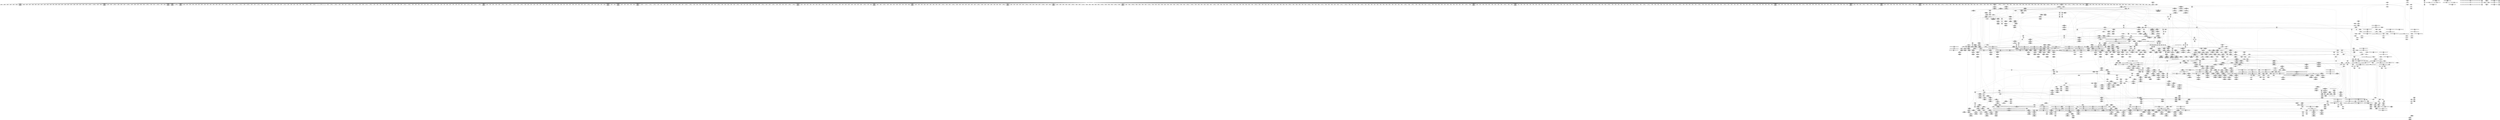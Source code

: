 digraph {
	CE0x3e8a790 [shape=record,shape=Mrecord,label="{CE0x3e8a790|mediated_filesystem:_bb|*SummSink*}"]
	CE0x3e8b030 [shape=record,shape=Mrecord,label="{CE0x3e8b030|common_perm:_tmp3|security/apparmor/lsm.c,169|*SummSink*}"]
	CE0x3f68210 [shape=record,shape=Mrecord,label="{CE0x3f68210|GLOBAL:___llvm_gcov_ctr46|Global_var:__llvm_gcov_ctr46|*SummSink*}"]
	CE0x3e9aaf0 [shape=record,shape=Mrecord,label="{CE0x3e9aaf0|104:_%struct.inode*,_:_CRE_165,166_}"]
	CE0x3bec1c0 [shape=record,shape=Mrecord,label="{CE0x3bec1c0|i32_4|*Constant*|*SummSource*}"]
	CE0x3f6d390 [shape=record,shape=Mrecord,label="{CE0x3f6d390|__aa_current_profile:_tmp17|security/apparmor/include/context.h,138}"]
	CE0x3f93e90 [shape=record,shape=Mrecord,label="{CE0x3f93e90|_call_void_mcount()_#2|*SummSource*}"]
	CE0x3f441a0 [shape=record,shape=Mrecord,label="{CE0x3f441a0|common_perm:_call1|security/apparmor/lsm.c,170|*SummSink*}"]
	CE0x3e82420 [shape=record,shape=Mrecord,label="{CE0x3e82420|get_current:_tmp4|./arch/x86/include/asm/current.h,14|*SummSink*}"]
	CE0x3e8bac0 [shape=record,shape=Mrecord,label="{CE0x3e8bac0|i64*_getelementptr_inbounds_(_5_x_i64_,_5_x_i64_*___llvm_gcov_ctr57,_i64_0,_i64_3)|*Constant*|*SummSink*}"]
	CE0x3e9cb00 [shape=record,shape=Mrecord,label="{CE0x3e9cb00|104:_%struct.inode*,_:_CRE_192,193_}"]
	CE0x3f5f9c0 [shape=record,shape=Mrecord,label="{CE0x3f5f9c0|i64*_getelementptr_inbounds_(_11_x_i64_,_11_x_i64_*___llvm_gcov_ctr58,_i64_0,_i64_0)|*Constant*|*SummSink*}"]
	CE0x3f3cc60 [shape=record,shape=Mrecord,label="{CE0x3f3cc60|GLOBAL:___aa_current_profile|*Constant*|*SummSource*}"]
	CE0x3fcaac0 [shape=record,shape=Mrecord,label="{CE0x3fcaac0|72:_i32,_:_CRE_848,856_}"]
	CE0x3fc7680 [shape=record,shape=Mrecord,label="{CE0x3fc7680|72:_i32,_:_CRE_602,603_}"]
	CE0x3f81120 [shape=record,shape=Mrecord,label="{CE0x3f81120|%struct.aa_task_cxt*_null|*Constant*}"]
	CE0x3f780d0 [shape=record,shape=Mrecord,label="{CE0x3f780d0|aa_cred_profile:_tmp12|security/apparmor/include/context.h,100|*SummSink*}"]
	CE0x3f8bd80 [shape=record,shape=Mrecord,label="{CE0x3f8bd80|aa_cred_profile:_tmp26|security/apparmor/include/context.h,100|*SummSource*}"]
	CE0x3ecaa70 [shape=record,shape=Mrecord,label="{CE0x3ecaa70|_ret_%struct.aa_profile*_%call4,_!dbg_!15494|security/apparmor/include/context.h,138|*SummSink*}"]
	CE0x3e8b840 [shape=record,shape=Mrecord,label="{CE0x3e8b840|common_perm:_tmp4|security/apparmor/lsm.c,169|*SummSource*}"]
	CE0x3e5abb0 [shape=record,shape=Mrecord,label="{CE0x3e5abb0|44:_i32,_48:_i16,_128:_i8*,_:_SCMRE_4,6_|*MultipleSource*|security/apparmor/lsm.c, 251|security/apparmor/lsm.c,251}"]
	CE0x3fc57b0 [shape=record,shape=Mrecord,label="{CE0x3fc57b0|72:_i32,_:_CRE_573,574_}"]
	CE0x3f41cc0 [shape=record,shape=Mrecord,label="{CE0x3f41cc0|aa_path_perm:_cond|Function::aa_path_perm&Arg::cond::}"]
	CE0x3f7b020 [shape=record,shape=Mrecord,label="{CE0x3f7b020|VOIDTB_TE:_CE_158,159_}"]
	CE0x3fc34a0 [shape=record,shape=Mrecord,label="{CE0x3fc34a0|72:_i32,_:_CRE_487,488_}"]
	CE0x3fcb860 [shape=record,shape=Mrecord,label="{CE0x3fcb860|72:_i32,_:_CRE_875,876_}"]
	CE0x3fcec70 [shape=record,shape=Mrecord,label="{CE0x3fcec70|72:_i32,_:_CRE_924,925_}"]
	CE0x3e8adf0 [shape=record,shape=Mrecord,label="{CE0x3e8adf0|common_perm:_tmp3|security/apparmor/lsm.c,169}"]
	CE0x3eb1350 [shape=record,shape=Mrecord,label="{CE0x3eb1350|common_perm_create:_tmp36|security/apparmor/lsm.c,256|*SummSource*}"]
	CE0x3f7ddf0 [shape=record,shape=Mrecord,label="{CE0x3f7ddf0|VOIDTB_TE:_CE_191,192_}"]
	CE0x3f35d80 [shape=record,shape=Mrecord,label="{CE0x3f35d80|common_perm:_entry}"]
	CE0x3ea09f0 [shape=record,shape=Mrecord,label="{CE0x3ea09f0|common_perm_create:_tmp11|security/apparmor/lsm.c,251}"]
	CE0x3eaccb0 [shape=record,shape=Mrecord,label="{CE0x3eaccb0|common_perm_create:_tmp24|security/apparmor/lsm.c,253|*SummSink*}"]
	CE0x3fbd720 [shape=record,shape=Mrecord,label="{CE0x3fbd720|72:_i32,_:_CRE_258,259_}"]
	CE0x3f8fb50 [shape=record,shape=Mrecord,label="{CE0x3f8fb50|VOIDTB_TE:_CE_219,220_}"]
	CE0x3fc5ae0 [shape=record,shape=Mrecord,label="{CE0x3fc5ae0|72:_i32,_:_CRE_576,577_}"]
	CE0x3e69950 [shape=record,shape=Mrecord,label="{CE0x3e69950|common_perm_create:_call|security/apparmor/lsm.c,251|*SummSource*}"]
	CE0x3f066c0 [shape=record,shape=Mrecord,label="{CE0x3f066c0|i64_12|*Constant*}"]
	CE0x3fcbb90 [shape=record,shape=Mrecord,label="{CE0x3fcbb90|72:_i32,_:_CRE_878,879_}"]
	CE0x3f3b250 [shape=record,shape=Mrecord,label="{CE0x3f3b250|COLLAPSED:_GCMRE___llvm_gcov_ctr57_internal_global_5_x_i64_zeroinitializer:_elem_0:default:}"]
	CE0x3fc48d0 [shape=record,shape=Mrecord,label="{CE0x3fc48d0|72:_i32,_:_CRE_559,560_}"]
	CE0x3e5b9b0 [shape=record,shape=Mrecord,label="{CE0x3e5b9b0|i64_1|*Constant*|*SummSink*}"]
	CE0x3f65b00 [shape=record,shape=Mrecord,label="{CE0x3f65b00|aa_cred_profile:_do.body6|*SummSink*}"]
	CE0x3edb980 [shape=record,shape=Mrecord,label="{CE0x3edb980|common_perm:_error.0|*SummSource*}"]
	CE0x3e9b6d0 [shape=record,shape=Mrecord,label="{CE0x3e9b6d0|104:_%struct.inode*,_:_CRE_175,176_}"]
	CE0x3e9dd90 [shape=record,shape=Mrecord,label="{CE0x3e9dd90|get_current:_tmp3|*SummSink*}"]
	CE0x3fc59d0 [shape=record,shape=Mrecord,label="{CE0x3fc59d0|72:_i32,_:_CRE_575,576_}"]
	CE0x3f8c100 [shape=record,shape=Mrecord,label="{CE0x3f8c100|i64*_getelementptr_inbounds_(_16_x_i64_,_16_x_i64_*___llvm_gcov_ctr46,_i64_0,_i64_13)|*Constant*|*SummSink*}"]
	CE0x3f711b0 [shape=record,shape=Mrecord,label="{CE0x3f711b0|i64*_getelementptr_inbounds_(_16_x_i64_,_16_x_i64_*___llvm_gcov_ctr46,_i64_0,_i64_8)|*Constant*|*SummSink*}"]
	CE0x3e8e8a0 [shape=record,shape=Mrecord,label="{CE0x3e8e8a0|i64*_getelementptr_inbounds_(_2_x_i64_,_2_x_i64_*___llvm_gcov_ctr55,_i64_0,_i64_0)|*Constant*|*SummSource*}"]
	CE0x3e5a9a0 [shape=record,shape=Mrecord,label="{CE0x3e5a9a0|i64*_getelementptr_inbounds_(_17_x_i64_,_17_x_i64_*___llvm_gcov_ctr60,_i64_0,_i64_1)|*Constant*|*SummSource*}"]
	CE0x3ea13d0 [shape=record,shape=Mrecord,label="{CE0x3ea13d0|common_perm_create:_tmp32|security/apparmor/lsm.c,253}"]
	CE0x3eacb70 [shape=record,shape=Mrecord,label="{CE0x3eacb70|i64_2|*Constant*}"]
	CE0x3ed6fa0 [shape=record,shape=Mrecord,label="{CE0x3ed6fa0|i64_13|*Constant*|*SummSource*}"]
	CE0x3edb410 [shape=record,shape=Mrecord,label="{CE0x3edb410|GLOBAL:_mediated_filesystem|*Constant*|*SummSink*}"]
	CE0x3fc1190 [shape=record,shape=Mrecord,label="{CE0x3fc1190|72:_i32,_:_CRE_320,328_}"]
	CE0x3edab90 [shape=record,shape=Mrecord,label="{CE0x3edab90|common_perm_dir_dentry:_cond|Function::common_perm_dir_dentry&Arg::cond::}"]
	CE0x3e64260 [shape=record,shape=Mrecord,label="{CE0x3e64260|_ret_%struct.task_struct*_%tmp4,_!dbg_!15471|./arch/x86/include/asm/current.h,14|*SummSource*}"]
	CE0x3fc9470 [shape=record,shape=Mrecord,label="{CE0x3fc9470|72:_i32,_:_CRE_672,680_}"]
	CE0x3e68010 [shape=record,shape=Mrecord,label="{CE0x3e68010|i32_16|*Constant*|*SummSource*}"]
	CE0x3f6e510 [shape=record,shape=Mrecord,label="{CE0x3f6e510|i8_1|*Constant*}"]
	CE0x3fbd610 [shape=record,shape=Mrecord,label="{CE0x3fbd610|72:_i32,_:_CRE_257,258_}"]
	CE0x3e99610 [shape=record,shape=Mrecord,label="{CE0x3e99610|104:_%struct.inode*,_:_CRE_147,148_}"]
	CE0x3f6d9a0 [shape=record,shape=Mrecord,label="{CE0x3f6d9a0|__aa_current_profile:_tmp15|security/apparmor/include/context.h,138|*SummSink*}"]
	CE0x3f46430 [shape=record,shape=Mrecord,label="{CE0x3f46430|common_perm_dir_dentry:_bb}"]
	CE0x3f8e3a0 [shape=record,shape=Mrecord,label="{CE0x3f8e3a0|aa_cred_profile:_tmp34|security/apparmor/include/context.h,101}"]
	CE0x3e9c9d0 [shape=record,shape=Mrecord,label="{CE0x3e9c9d0|104:_%struct.inode*,_:_CRE_191,192_}"]
	CE0x3f77c40 [shape=record,shape=Mrecord,label="{CE0x3f77c40|VOIDTB_TE:_CE_146,147_}"]
	CE0x3f7d5f0 [shape=record,shape=Mrecord,label="{CE0x3f7d5f0|%struct.aa_profile*_null|*Constant*}"]
	CE0x3e88c70 [shape=record,shape=Mrecord,label="{CE0x3e88c70|common_perm_create:_if.end|*SummSource*}"]
	CE0x3fb8550 [shape=record,shape=Mrecord,label="{CE0x3fb8550|72:_i32,_:_CRE_154,155_}"]
	CE0x3f75b20 [shape=record,shape=Mrecord,label="{CE0x3f75b20|aa_cred_profile:_profile|security/apparmor/include/context.h,100|*SummSource*}"]
	CE0x3f67e60 [shape=record,shape=Mrecord,label="{CE0x3f67e60|__aa_current_profile:_tmp7|security/apparmor/include/context.h,138|*SummSource*}"]
	CE0x3e63420 [shape=record,shape=Mrecord,label="{CE0x3e63420|common_perm_create:_tmp1|*SummSource*}"]
	CE0x3f45c00 [shape=record,shape=Mrecord,label="{CE0x3f45c00|i1_true|*Constant*}"]
	CE0x3f62210 [shape=record,shape=Mrecord,label="{CE0x3f62210|aa_cred_profile:_if.then|*SummSource*}"]
	CE0x3fc13e0 [shape=record,shape=Mrecord,label="{CE0x3fc13e0|72:_i32,_:_CRE_336,344_}"]
	CE0x3e97b30 [shape=record,shape=Mrecord,label="{CE0x3e97b30|104:_%struct.inode*,_:_CRE_56,64_|*MultipleSource*|security/apparmor/lsm.c,253|*LoadInst*|security/apparmor/lsm.c,253}"]
	CE0x3fbc950 [shape=record,shape=Mrecord,label="{CE0x3fbc950|72:_i32,_:_CRE_245,246_}"]
	CE0x3fb9ed0 [shape=record,shape=Mrecord,label="{CE0x3fb9ed0|72:_i32,_:_CRE_178,179_}"]
	CE0x3fcc410 [shape=record,shape=Mrecord,label="{CE0x3fcc410|72:_i32,_:_CRE_886,887_}"]
	CE0x3ea0010 [shape=record,shape=Mrecord,label="{CE0x3ea0010|common_perm_dir_dentry:_tmp}"]
	CE0x3e65b00 [shape=record,shape=Mrecord,label="{CE0x3e65b00|apparmor_path_mkdir:_tmp3|*SummSource*}"]
	CE0x3fce940 [shape=record,shape=Mrecord,label="{CE0x3fce940|72:_i32,_:_CRE_921,922_}"]
	CE0x3ea14e0 [shape=record,shape=Mrecord,label="{CE0x3ea14e0|common_perm_create:_tmp32|security/apparmor/lsm.c,253|*SummSource*}"]
	CE0x3f655a0 [shape=record,shape=Mrecord,label="{CE0x3f655a0|__aa_current_profile:_if.end|*SummSink*}"]
	CE0x3f39f90 [shape=record,shape=Mrecord,label="{CE0x3f39f90|0:_i8,_:_GCMR___aa_current_profile.__warned_internal_global_i8_0,_section_.data.unlikely_,_align_1:_elem_0:default:}"]
	CE0x3f5de80 [shape=record,shape=Mrecord,label="{CE0x3f5de80|aa_cred_profile:_if.end|*SummSink*}"]
	CE0x3fc5480 [shape=record,shape=Mrecord,label="{CE0x3fc5480|72:_i32,_:_CRE_570,571_}"]
	CE0x3fbc840 [shape=record,shape=Mrecord,label="{CE0x3fbc840|72:_i32,_:_CRE_244,245_}"]
	CE0x3f79be0 [shape=record,shape=Mrecord,label="{CE0x3f79be0|VOIDTB_TE:_CE_64,72_}"]
	CE0x3f3cf70 [shape=record,shape=Mrecord,label="{CE0x3f3cf70|__aa_current_profile:_entry|*SummSource*}"]
	CE0x3f43c00 [shape=record,shape=Mrecord,label="{CE0x3f43c00|common_perm:_tmp8|security/apparmor/lsm.c,170|*SummSource*}"]
	CE0x3e678c0 [shape=record,shape=Mrecord,label="{CE0x3e678c0|common_perm_create:_tmp3|*SummSink*}"]
	CE0x3f237d0 [shape=record,shape=Mrecord,label="{CE0x3f237d0|72:_i32,_:_CRE_145,146_}"]
	CE0x3fc43b0 [shape=record,shape=Mrecord,label="{CE0x3fc43b0|72:_i32,_:_CRE_554,555_}"]
	CE0x3f8caf0 [shape=record,shape=Mrecord,label="{CE0x3f8caf0|i64*_getelementptr_inbounds_(_16_x_i64_,_16_x_i64_*___llvm_gcov_ctr46,_i64_0,_i64_13)|*Constant*|*SummSource*}"]
	CE0x3f6c4a0 [shape=record,shape=Mrecord,label="{CE0x3f6c4a0|i32_138|*Constant*|*SummSink*}"]
	CE0x3f3da40 [shape=record,shape=Mrecord,label="{CE0x3f3da40|aa_cred_profile:_do.body5}"]
	CE0x3f90f80 [shape=record,shape=Mrecord,label="{CE0x3f90f80|i64*_getelementptr_inbounds_(_16_x_i64_,_16_x_i64_*___llvm_gcov_ctr46,_i64_0,_i64_7)|*Constant*}"]
	CE0x3e68e40 [shape=record,shape=Mrecord,label="{CE0x3e68e40|apparmor_path_mkdir:_tmp2}"]
	CE0x3fbc430 [shape=record,shape=Mrecord,label="{CE0x3fbc430|72:_i32,_:_CRE_240,241_}"]
	CE0x3e5a320 [shape=record,shape=Mrecord,label="{CE0x3e5a320|i32_1|*Constant*|*SummSource*}"]
	CE0x3fcf2d0 [shape=record,shape=Mrecord,label="{CE0x3fcf2d0|72:_i32,_:_CRE_930,931_}"]
	CE0x3e903c0 [shape=record,shape=Mrecord,label="{CE0x3e903c0|_call_void_mcount()_#2|*SummSource*}"]
	CE0x3e6d460 [shape=record,shape=Mrecord,label="{CE0x3e6d460|common_perm_create:_tmp13|security/apparmor/lsm.c,251|*SummSink*}"]
	CE0x3e5bce0 [shape=record,shape=Mrecord,label="{CE0x3e5bce0|apparmor_path_mkdir:_tmp}"]
	CE0x3fbec60 [shape=record,shape=Mrecord,label="{CE0x3fbec60|72:_i32,_:_CRE_278,279_}"]
	CE0x3e67110 [shape=record,shape=Mrecord,label="{CE0x3e67110|common_perm_dir_dentry:_path|security/apparmor/lsm.c, 189}"]
	CE0x3f227b0 [shape=record,shape=Mrecord,label="{CE0x3f227b0|72:_i32,_:_CRE_88,96_}"]
	CE0x3e68c20 [shape=record,shape=Mrecord,label="{CE0x3e68c20|_ret_i32_%retval.0,_!dbg_!15515|security/apparmor/lsm.c,257|*SummSource*}"]
	CE0x3f5c470 [shape=record,shape=Mrecord,label="{CE0x3f5c470|GLOBAL:___aa_current_profile.__warned|Global_var:__aa_current_profile.__warned|*SummSink*}"]
	CE0x3e9afb0 [shape=record,shape=Mrecord,label="{CE0x3e9afb0|104:_%struct.inode*,_:_CRE_169,170_}"]
	CE0x3f8f2d0 [shape=record,shape=Mrecord,label="{CE0x3f8f2d0|VOIDTB_TE:_CE_211,212_}"]
	CE0x3e9a9c0 [shape=record,shape=Mrecord,label="{CE0x3e9a9c0|104:_%struct.inode*,_:_CRE_164,165_}"]
	CE0x3fc1b50 [shape=record,shape=Mrecord,label="{CE0x3fc1b50|72:_i32,_:_CRE_400,408_}"]
	CE0x3fcffc0 [shape=record,shape=Mrecord,label="{CE0x3fcffc0|72:_i32,_:_CRE_977,978_}"]
	CE0x3ed9810 [shape=record,shape=Mrecord,label="{CE0x3ed9810|common_perm_dir_dentry:_op|Function::common_perm_dir_dentry&Arg::op::}"]
	CE0x3f76ee0 [shape=record,shape=Mrecord,label="{CE0x3f76ee0|VOIDTB_TE:_CE_149,150_}"]
	CE0x3fc6250 [shape=record,shape=Mrecord,label="{CE0x3fc6250|72:_i32,_:_CRE_583,584_}"]
	CE0x3f7e8e0 [shape=record,shape=Mrecord,label="{CE0x3f7e8e0|VOIDTB_TE:_CE_205,206_}"]
	CE0x3e6d810 [shape=record,shape=Mrecord,label="{CE0x3e6d810|common_perm_create:_tmp14|security/apparmor/lsm.c,251|*SummSource*}"]
	CE0x3f288a0 [shape=record,shape=Mrecord,label="{CE0x3f288a0|VOIDTB_TE:_CE_305,306_}"]
	CE0x3fb9540 [shape=record,shape=Mrecord,label="{CE0x3fb9540|72:_i32,_:_CRE_169,170_}"]
	CE0x3f8dea0 [shape=record,shape=Mrecord,label="{CE0x3f8dea0|aa_cred_profile:_profile11|security/apparmor/include/context.h,101|*SummSource*}"]
	CE0x3ecbff0 [shape=record,shape=Mrecord,label="{CE0x3ecbff0|get_current:_tmp3}"]
	CE0x3e693c0 [shape=record,shape=Mrecord,label="{CE0x3e693c0|common_perm_create:_dentry|Function::common_perm_create&Arg::dentry::|*SummSink*}"]
	CE0x3ed30b0 [shape=record,shape=Mrecord,label="{CE0x3ed30b0|i64*_getelementptr_inbounds_(_2_x_i64_,_2_x_i64_*___llvm_gcov_ctr56,_i64_0,_i64_0)|*Constant*|*SummSink*}"]
	CE0x3f6d5e0 [shape=record,shape=Mrecord,label="{CE0x3f6d5e0|i64*_getelementptr_inbounds_(_11_x_i64_,_11_x_i64_*___llvm_gcov_ctr58,_i64_0,_i64_10)|*Constant*|*SummSink*}"]
	CE0x3f724f0 [shape=record,shape=Mrecord,label="{CE0x3f724f0|__aa_current_profile:_tmp20|security/apparmor/include/context.h,138|*SummSink*}"]
	CE0x3e63200 [shape=record,shape=Mrecord,label="{CE0x3e63200|common_perm_create:_tmp1}"]
	CE0x3fc27e0 [shape=record,shape=Mrecord,label="{CE0x3fc27e0|72:_i32,_:_CRE_475,476_}"]
	CE0x3fc8010 [shape=record,shape=Mrecord,label="{CE0x3fc8010|72:_i32,_:_CRE_611,612_}"]
	CE0x3e904d0 [shape=record,shape=Mrecord,label="{CE0x3e904d0|_call_void_mcount()_#2|*SummSink*}"]
	CE0x3fc0910 [shape=record,shape=Mrecord,label="{CE0x3fc0910|72:_i32,_:_CRE_305,306_}"]
	CE0x3f40a60 [shape=record,shape=Mrecord,label="{CE0x3f40a60|aa_path_perm:_profile|Function::aa_path_perm&Arg::profile::|*SummSource*}"]
	CE0x3f460d0 [shape=record,shape=Mrecord,label="{CE0x3f460d0|mediated_filesystem:_lnot|security/apparmor/include/apparmor.h,117|*SummSink*}"]
	CE0x3ed4c20 [shape=record,shape=Mrecord,label="{CE0x3ed4c20|104:_%struct.inode*,_:_CRE_248,256_|*MultipleSource*|security/apparmor/lsm.c,253|*LoadInst*|security/apparmor/lsm.c,253}"]
	CE0x3fca8a0 [shape=record,shape=Mrecord,label="{CE0x3fca8a0|72:_i32,_:_CRE_832,840_}"]
	CE0x3fcf3e0 [shape=record,shape=Mrecord,label="{CE0x3fcf3e0|72:_i32,_:_CRE_931,932_}"]
	CE0x3f8ff70 [shape=record,shape=Mrecord,label="{CE0x3f8ff70|aa_cred_profile:_tmp32|security/apparmor/include/context.h,101|*SummSource*}"]
	CE0x3fc99c0 [shape=record,shape=Mrecord,label="{CE0x3fc99c0|72:_i32,_:_CRE_704,712_}"]
	CE0x3e8e7b0 [shape=record,shape=Mrecord,label="{CE0x3e8e7b0|i64*_getelementptr_inbounds_(_2_x_i64_,_2_x_i64_*___llvm_gcov_ctr55,_i64_0,_i64_0)|*Constant*}"]
	CE0x3fbd3f0 [shape=record,shape=Mrecord,label="{CE0x3fbd3f0|72:_i32,_:_CRE_255,256_}"]
	CE0x3f43ad0 [shape=record,shape=Mrecord,label="{CE0x3f43ad0|common_perm:_tmp8|security/apparmor/lsm.c,170}"]
	CE0x3f220b0 [shape=record,shape=Mrecord,label="{CE0x3f220b0|72:_i32,_:_CRE_40,48_}"]
	CE0x3f7c2f0 [shape=record,shape=Mrecord,label="{CE0x3f7c2f0|VOIDTB_TE:_CE_200,201_}"]
	CE0x3f76d90 [shape=record,shape=Mrecord,label="{CE0x3f76d90|VOIDTB_TE:_CE_147,148_}"]
	CE0x3e67c80 [shape=record,shape=Mrecord,label="{CE0x3e67c80|apparmor_path_mkdir:_call|security/apparmor/lsm.c,267}"]
	CE0x3f3b890 [shape=record,shape=Mrecord,label="{CE0x3f3b890|aa_cred_profile:_tmp2|*SummSource*}"]
	CE0x3f62ff0 [shape=record,shape=Mrecord,label="{CE0x3f62ff0|__aa_current_profile:_tobool1|security/apparmor/include/context.h,138|*SummSink*}"]
	CE0x3e8b2e0 [shape=record,shape=Mrecord,label="{CE0x3e8b2e0|i64_0|*Constant*}"]
	CE0x3e63120 [shape=record,shape=Mrecord,label="{CE0x3e63120|common_perm_create:_cond|security/apparmor/lsm.c, 251|*SummSink*}"]
	CE0x3eaf0a0 [shape=record,shape=Mrecord,label="{CE0x3eaf0a0|common_perm_create:_d_inode|security/apparmor/lsm.c,253}"]
	CE0x3e90db0 [shape=record,shape=Mrecord,label="{CE0x3e90db0|mediated_filesystem:_tmp1}"]
	CE0x3f43ef0 [shape=record,shape=Mrecord,label="{CE0x3f43ef0|common_perm:_call1|security/apparmor/lsm.c,170}"]
	CE0x3fc1f90 [shape=record,shape=Mrecord,label="{CE0x3fc1f90|72:_i32,_:_CRE_432,440_}"]
	CE0x3ed74e0 [shape=record,shape=Mrecord,label="{CE0x3ed74e0|i64*_getelementptr_inbounds_(_17_x_i64_,_17_x_i64_*___llvm_gcov_ctr60,_i64_0,_i64_14)|*Constant*}"]
	CE0x3f62690 [shape=record,shape=Mrecord,label="{CE0x3f62690|aa_cred_profile:_lor.rhs|*SummSink*}"]
	CE0x3f7bc10 [shape=record,shape=Mrecord,label="{CE0x3f7bc10|aa_cred_profile:_lor.end|*SummSink*}"]
	CE0x3fc8890 [shape=record,shape=Mrecord,label="{CE0x3fc8890|72:_i32,_:_CRE_619,620_}"]
	CE0x3f90600 [shape=record,shape=Mrecord,label="{CE0x3f90600|aa_cred_profile:_tmp33|security/apparmor/include/context.h,101}"]
	CE0x3fbb0e0 [shape=record,shape=Mrecord,label="{CE0x3fbb0e0|72:_i32,_:_CRE_195,196_}"]
	CE0x3e64300 [shape=record,shape=Mrecord,label="{CE0x3e64300|_ret_%struct.task_struct*_%tmp4,_!dbg_!15471|./arch/x86/include/asm/current.h,14}"]
	CE0x3e8b590 [shape=record,shape=Mrecord,label="{CE0x3e8b590|GLOBAL:___llvm_gcov_ctr57|Global_var:__llvm_gcov_ctr57}"]
	CE0x3e82080 [shape=record,shape=Mrecord,label="{CE0x3e82080|common_perm_create:_if.then8}"]
	CE0x3f21a80 [shape=record,shape=Mrecord,label="{CE0x3f21a80|72:_i32,_:_CRE_4,8_}"]
	CE0x3fbda50 [shape=record,shape=Mrecord,label="{CE0x3fbda50|72:_i32,_:_CRE_261,262_}"]
	CE0x3e65f30 [shape=record,shape=Mrecord,label="{CE0x3e65f30|apparmor_path_mkdir:_dentry|Function::apparmor_path_mkdir&Arg::dentry::|*SummSource*}"]
	CE0x3f62480 [shape=record,shape=Mrecord,label="{CE0x3f62480|aa_cred_profile:_lor.rhs}"]
	CE0x3f5a040 [shape=record,shape=Mrecord,label="{CE0x3f5a040|%struct.task_struct*_(%struct.task_struct**)*_asm_movq_%gs:$_1:P_,$0_,_r,im,_dirflag_,_fpsr_,_flags_}"]
	CE0x3fc1930 [shape=record,shape=Mrecord,label="{CE0x3fc1930|72:_i32,_:_CRE_384,388_}"]
	CE0x3ecc640 [shape=record,shape=Mrecord,label="{CE0x3ecc640|mediated_filesystem:_tmp1|*SummSink*}"]
	CE0x3f96960 [shape=record,shape=Mrecord,label="{CE0x3f96960|VOIDTB_TE:_CE_173,174_}"]
	"CONST[source:2(external),value:2(dynamic)][purpose:{subject}]"
	CE0x3f75080 [shape=record,shape=Mrecord,label="{CE0x3f75080|aa_cred_profile:_cred|Function::aa_cred_profile&Arg::cred::|*SummSource*}"]
	CE0x3e8e6c0 [shape=record,shape=Mrecord,label="{CE0x3e8e6c0|get_current:_tmp4|./arch/x86/include/asm/current.h,14}"]
	CE0x3fcb0f0 [shape=record,shape=Mrecord,label="{CE0x3fcb0f0|72:_i32,_:_CRE_868,869_}"]
	CE0x3f238e0 [shape=record,shape=Mrecord,label="{CE0x3f238e0|72:_i32,_:_CRE_146,147_}"]
	CE0x3f45f10 [shape=record,shape=Mrecord,label="{CE0x3f45f10|mediated_filesystem:_lnot|security/apparmor/include/apparmor.h,117|*SummSource*}"]
	CE0x3e64050 [shape=record,shape=Mrecord,label="{CE0x3e64050|get_current:_entry|*SummSink*}"]
	CE0x3f7c1e0 [shape=record,shape=Mrecord,label="{CE0x3f7c1e0|VOIDTB_TE:_CE_199,200_}"]
	CE0x3f40bd0 [shape=record,shape=Mrecord,label="{CE0x3f40bd0|aa_path_perm:_profile|Function::aa_path_perm&Arg::profile::|*SummSink*}"]
	CE0x3e5fda0 [shape=record,shape=Mrecord,label="{CE0x3e5fda0|apparmor_path_mkdir:_bb}"]
	CE0x3ed2ce0 [shape=record,shape=Mrecord,label="{CE0x3ed2ce0|_call_void_mcount()_#2}"]
	CE0x3fbf3d0 [shape=record,shape=Mrecord,label="{CE0x3fbf3d0|72:_i32,_:_CRE_285,286_}"]
	CE0x3f65a30 [shape=record,shape=Mrecord,label="{CE0x3f65a30|aa_cred_profile:_do.end8|*SummSink*}"]
	CE0x3e5faa0 [shape=record,shape=Mrecord,label="{CE0x3e5faa0|apparmor_path_mkdir:_tmp|*SummSource*}"]
	CE0x3fc2b10 [shape=record,shape=Mrecord,label="{CE0x3fc2b10|72:_i32,_:_CRE_478,479_}"]
	CE0x3f77aa0 [shape=record,shape=Mrecord,label="{CE0x3f77aa0|VOIDTB_TE:_CE_144,145_}"]
	CE0x3f4a400 [shape=record,shape=Mrecord,label="{CE0x3f4a400|common_perm_dir_dentry:_dentry2|security/apparmor/lsm.c,189|*SummSink*}"]
	CE0x3f76280 [shape=record,shape=Mrecord,label="{CE0x3f76280|aa_cred_profile:_tmp1|*SummSink*}"]
	CE0x3f7ba00 [shape=record,shape=Mrecord,label="{CE0x3f7ba00|aa_cred_profile:_lor.end}"]
	CE0x3fd01b0 [shape=record,shape=Mrecord,label="{CE0x3fd01b0|72:_i32,_:_CRE_979,980_}"]
	CE0x3fc21b0 [shape=record,shape=Mrecord,label="{CE0x3fc21b0|72:_i32,_:_CRE_448,456_}"]
	CE0x3e9ba60 [shape=record,shape=Mrecord,label="{CE0x3e9ba60|104:_%struct.inode*,_:_CRE_178,179_}"]
	CE0x3ecd730 [shape=record,shape=Mrecord,label="{CE0x3ecd730|i64*_getelementptr_inbounds_(_11_x_i64_,_11_x_i64_*___llvm_gcov_ctr58,_i64_0,_i64_6)|*Constant*|*SummSink*}"]
	CE0x3e9a040 [shape=record,shape=Mrecord,label="{CE0x3e9a040|104:_%struct.inode*,_:_CRE_156,157_}"]
	CE0x3e938f0 [shape=record,shape=Mrecord,label="{CE0x3e938f0|common_perm_create:_mnt|security/apparmor/lsm.c,253|*SummSink*}"]
	CE0x3f798b0 [shape=record,shape=Mrecord,label="{CE0x3f798b0|aa_cred_profile:_tmp6|security/apparmor/include/context.h,100}"]
	CE0x3f94720 [shape=record,shape=Mrecord,label="{CE0x3f94720|aa_cred_profile:_tobool4|security/apparmor/include/context.h,100|*SummSink*}"]
	CE0x3e96530 [shape=record,shape=Mrecord,label="{CE0x3e96530|common_perm_create:_cred|security/apparmor/lsm.c,251|*SummSource*}"]
	CE0x3f6b2c0 [shape=record,shape=Mrecord,label="{CE0x3f6b2c0|i64*_getelementptr_inbounds_(_11_x_i64_,_11_x_i64_*___llvm_gcov_ctr58,_i64_0,_i64_8)|*Constant*|*SummSource*}"]
	CE0x3fc0a20 [shape=record,shape=Mrecord,label="{CE0x3fc0a20|72:_i32,_:_CRE_306,307_}"]
	CE0x3ed7710 [shape=record,shape=Mrecord,label="{CE0x3ed7710|common_perm_create:_tmp29|security/apparmor/lsm.c,253|*SummSource*}"]
	CE0x3edac00 [shape=record,shape=Mrecord,label="{CE0x3edac00|i64*_getelementptr_inbounds_(_17_x_i64_,_17_x_i64_*___llvm_gcov_ctr60,_i64_0,_i64_16)|*Constant*|*SummSink*}"]
	CE0x3edc340 [shape=record,shape=Mrecord,label="{CE0x3edc340|common_perm:_tmp9|security/apparmor/lsm.c,172|*SummSink*}"]
	CE0x3f3e4e0 [shape=record,shape=Mrecord,label="{CE0x3f3e4e0|aa_cred_profile:_tmp10|security/apparmor/include/context.h,100}"]
	CE0x3f235b0 [shape=record,shape=Mrecord,label="{CE0x3f235b0|72:_i32,_:_CRE_143,144_}"]
	CE0x3ed5190 [shape=record,shape=Mrecord,label="{CE0x3ed5190|104:_%struct.inode*,_:_CRE_272,280_|*MultipleSource*|security/apparmor/lsm.c,253|*LoadInst*|security/apparmor/lsm.c,253}"]
	CE0x3f23390 [shape=record,shape=Mrecord,label="{CE0x3f23390|72:_i32,_:_CRE_141,142_}"]
	CE0x3fbc650 [shape=record,shape=Mrecord,label="{CE0x3fbc650|72:_i32,_:_CRE_242,243_}"]
	CE0x3e8a580 [shape=record,shape=Mrecord,label="{CE0x3e8a580|mediated_filesystem:_bb}"]
	CE0x3f6d470 [shape=record,shape=Mrecord,label="{CE0x3f6d470|__aa_current_profile:_tmp17|security/apparmor/include/context.h,138|*SummSink*}"]
	CE0x3ecd570 [shape=record,shape=Mrecord,label="{CE0x3ecd570|i64*_getelementptr_inbounds_(_2_x_i64_,_2_x_i64_*___llvm_gcov_ctr112,_i64_0,_i64_0)|*Constant*}"]
	CE0x3ed3bd0 [shape=record,shape=Mrecord,label="{CE0x3ed3bd0|104:_%struct.inode*,_:_CRE_214,215_}"]
	CE0x3fc4f30 [shape=record,shape=Mrecord,label="{CE0x3fc4f30|72:_i32,_:_CRE_565,566_}"]
	CE0x3e959b0 [shape=record,shape=Mrecord,label="{CE0x3e959b0|i64*_getelementptr_inbounds_(_5_x_i64_,_5_x_i64_*___llvm_gcov_ctr57,_i64_0,_i64_3)|*Constant*|*SummSource*}"]
	CE0x3f35bf0 [shape=record,shape=Mrecord,label="{CE0x3f35bf0|GLOBAL:_common_perm|*Constant*|*SummSink*}"]
	CE0x3ecc9b0 [shape=record,shape=Mrecord,label="{CE0x3ecc9b0|i64*_getelementptr_inbounds_(_2_x_i64_,_2_x_i64_*___llvm_gcov_ctr55,_i64_0,_i64_1)|*Constant*|*SummSource*}"]
	CE0x3f88090 [shape=record,shape=Mrecord,label="{CE0x3f88090|VOIDTB_TE:_CE_184,185_}"]
	CE0x3f96740 [shape=record,shape=Mrecord,label="{CE0x3f96740|VOIDTB_TE:_CE_171,172_}"]
	CE0x3f04630 [shape=record,shape=Mrecord,label="{CE0x3f04630|aa_cred_profile:_tmp24|security/apparmor/include/context.h,100|*SummSink*}"]
	CE0x3f61660 [shape=record,shape=Mrecord,label="{CE0x3f61660|__aa_current_profile:_do.end|*SummSink*}"]
	CE0x3f729f0 [shape=record,shape=Mrecord,label="{CE0x3f729f0|__aa_current_profile:_call3|security/apparmor/include/context.h,138|*SummSource*}"]
	CE0x3ed6450 [shape=record,shape=Mrecord,label="{CE0x3ed6450|104:_%struct.inode*,_:_CRE_313,314_}"]
	CE0x3f6e170 [shape=record,shape=Mrecord,label="{CE0x3f6e170|__aa_current_profile:_tmp16|security/apparmor/include/context.h,138|*SummSink*}"]
	CE0x3f76ff0 [shape=record,shape=Mrecord,label="{CE0x3f76ff0|VOIDTB_TE:_CE_150,151_}"]
	CE0x3e93470 [shape=record,shape=Mrecord,label="{CE0x3e93470|common_perm_create:_mode4|security/apparmor/lsm.c,251|*SummSink*}"]
	CE0x3f7d860 [shape=record,shape=Mrecord,label="{CE0x3f7d860|%struct.aa_profile*_null|*Constant*|*SummSource*}"]
	CE0x3fbbb80 [shape=record,shape=Mrecord,label="{CE0x3fbbb80|72:_i32,_:_CRE_205,206_}"]
	CE0x3f23090 [shape=record,shape=Mrecord,label="{CE0x3f23090|72:_i32,_:_CRE_138,139_}"]
	CE0x3e70f10 [shape=record,shape=Mrecord,label="{CE0x3e70f10|i64_2|*Constant*|*SummSink*}"]
	CE0x3fbf0a0 [shape=record,shape=Mrecord,label="{CE0x3fbf0a0|72:_i32,_:_CRE_282,283_}"]
	CE0x3fc03c0 [shape=record,shape=Mrecord,label="{CE0x3fc03c0|72:_i32,_:_CRE_300,301_}"]
	CE0x3e83070 [shape=record,shape=Mrecord,label="{CE0x3e83070|GLOBAL:_common_perm_create.__warned|Global_var:common_perm_create.__warned|*SummSource*}"]
	CE0x3e9f830 [shape=record,shape=Mrecord,label="{CE0x3e9f830|aa_cred_profile:_tmp9|security/apparmor/include/context.h,100|*SummSink*}"]
	CE0x3f480e0 [shape=record,shape=Mrecord,label="{CE0x3f480e0|_call_void_mcount()_#2|*SummSink*}"]
	CE0x3e8ec50 [shape=record,shape=Mrecord,label="{CE0x3e8ec50|mediated_filesystem:_i_sb|security/apparmor/include/apparmor.h,117|*SummSink*}"]
	CE0x3e9ac20 [shape=record,shape=Mrecord,label="{CE0x3e9ac20|104:_%struct.inode*,_:_CRE_166,167_}"]
	CE0x3e74ae0 [shape=record,shape=Mrecord,label="{CE0x3e74ae0|common_perm_create:_do.body}"]
	CE0x3fcf0b0 [shape=record,shape=Mrecord,label="{CE0x3fcf0b0|72:_i32,_:_CRE_928,929_}"]
	CE0x3ed2b60 [shape=record,shape=Mrecord,label="{CE0x3ed2b60|common_perm:_tmp1|*SummSink*}"]
	CE0x3e90670 [shape=record,shape=Mrecord,label="{CE0x3e90670|get_current:_tmp2}"]
	CE0x3eac630 [shape=record,shape=Mrecord,label="{CE0x3eac630|common_perm:_cmp|security/apparmor/lsm.c,169}"]
	CE0x3ea1680 [shape=record,shape=Mrecord,label="{CE0x3ea1680|common_perm_create:_tmp32|security/apparmor/lsm.c,253|*SummSink*}"]
	CE0x3f77100 [shape=record,shape=Mrecord,label="{CE0x3f77100|VOIDTB_TE:_CE_151,152_}"]
	CE0x3ee34f0 [shape=record,shape=Mrecord,label="{CE0x3ee34f0|common_perm_dir_dentry:_cond|Function::common_perm_dir_dentry&Arg::cond::|*SummSink*}"]
	CE0x3f44070 [shape=record,shape=Mrecord,label="{CE0x3f44070|common_perm:_call1|security/apparmor/lsm.c,170|*SummSource*}"]
	CE0x3f64180 [shape=record,shape=Mrecord,label="{CE0x3f64180|__aa_current_profile:_tmp13|security/apparmor/include/context.h,138|*SummSource*}"]
	CE0x3e9d480 [shape=record,shape=Mrecord,label="{CE0x3e9d480|104:_%struct.inode*,_:_CRE_200,201_}"]
	CE0x3fbcb70 [shape=record,shape=Mrecord,label="{CE0x3fbcb70|72:_i32,_:_CRE_247,248_}"]
	CE0x3eacfd0 [shape=record,shape=Mrecord,label="{CE0x3eacfd0|common_perm_create:_tmp25|security/apparmor/lsm.c,253}"]
	CE0x3fc8340 [shape=record,shape=Mrecord,label="{CE0x3fc8340|72:_i32,_:_CRE_614,615_}"]
	CE0x3ee4910 [shape=record,shape=Mrecord,label="{CE0x3ee4910|common_perm_create:_tmp37|security/apparmor/lsm.c,257|*SummSink*}"]
	CE0x3f36ee0 [shape=record,shape=Mrecord,label="{CE0x3f36ee0|common_perm:_cond|Function::common_perm&Arg::cond::}"]
	CE0x3ed48e0 [shape=record,shape=Mrecord,label="{CE0x3ed48e0|104:_%struct.inode*,_:_CRE_232,240_|*MultipleSource*|security/apparmor/lsm.c,253|*LoadInst*|security/apparmor/lsm.c,253}"]
	CE0x3e97590 [shape=record,shape=Mrecord,label="{CE0x3e97590|104:_%struct.inode*,_:_CRE_24,40_|*MultipleSource*|security/apparmor/lsm.c,253|*LoadInst*|security/apparmor/lsm.c,253}"]
	CE0x3f952a0 [shape=record,shape=Mrecord,label="{CE0x3f952a0|aa_cred_profile:_tmp20|security/apparmor/include/context.h,100|*SummSource*}"]
	CE0x3e7f420 [shape=record,shape=Mrecord,label="{CE0x3e7f420|common_perm_create:_tmp4|security/apparmor/lsm.c,251}"]
	CE0x3f43740 [shape=record,shape=Mrecord,label="{CE0x3f43740|common_perm:_tmp8|security/apparmor/lsm.c,170|*SummSink*}"]
	CE0x3e94010 [shape=record,shape=Mrecord,label="{CE0x3e94010|%struct.vfsmount*_null|*Constant*}"]
	CE0x3f49c80 [shape=record,shape=Mrecord,label="{CE0x3f49c80|common_perm_dir_dentry:_tmp4|*LoadInst*|security/apparmor/lsm.c,189|*SummSource*}"]
	CE0x3ed5fc0 [shape=record,shape=Mrecord,label="{CE0x3ed5fc0|104:_%struct.inode*,_:_CRE_309,310_}"]
	CE0x3f399b0 [shape=record,shape=Mrecord,label="{CE0x3f399b0|i32_11|*Constant*}"]
	CE0x3e980a0 [shape=record,shape=Mrecord,label="{CE0x3e980a0|104:_%struct.inode*,_:_CRE_80,88_|*MultipleSource*|security/apparmor/lsm.c,253|*LoadInst*|security/apparmor/lsm.c,253}"]
	CE0x3f45560 [shape=record,shape=Mrecord,label="{CE0x3f45560|i64_0|*Constant*}"]
	CE0x3fb9100 [shape=record,shape=Mrecord,label="{CE0x3fb9100|72:_i32,_:_CRE_165,166_}"]
	CE0x3e6aaa0 [shape=record,shape=Mrecord,label="{CE0x3e6aaa0|apparmor_path_mkdir:_bb|*SummSource*}"]
	CE0x3fc8230 [shape=record,shape=Mrecord,label="{CE0x3fc8230|72:_i32,_:_CRE_613,614_}"]
	CE0x3e94a90 [shape=record,shape=Mrecord,label="{CE0x3e94a90|common_perm_create:_tobool5|security/apparmor/lsm.c,253|*SummSource*}"]
	CE0x3fc4e20 [shape=record,shape=Mrecord,label="{CE0x3fc4e20|72:_i32,_:_CRE_564,565_}"]
	CE0x3fc22c0 [shape=record,shape=Mrecord,label="{CE0x3fc22c0|72:_i32,_:_CRE_456,464_}"]
	CE0x3f66e40 [shape=record,shape=Mrecord,label="{CE0x3f66e40|__aa_current_profile:_tmp6|security/apparmor/include/context.h,138|*SummSink*}"]
	CE0x3e8ebe0 [shape=record,shape=Mrecord,label="{CE0x3e8ebe0|mediated_filesystem:_tmp4|*LoadInst*|security/apparmor/include/apparmor.h,117|*SummSink*}"]
	CE0x3f7c5e0 [shape=record,shape=Mrecord,label="{CE0x3f7c5e0|aa_cred_profile:_conv|security/apparmor/include/context.h,100|*SummSource*}"]
	CE0x3ecc230 [shape=record,shape=Mrecord,label="{CE0x3ecc230|__aa_current_profile:_tmp2}"]
	CE0x3f47ea0 [shape=record,shape=Mrecord,label="{CE0x3f47ea0|_call_void_mcount()_#2}"]
	CE0x3f65cb0 [shape=record,shape=Mrecord,label="{CE0x3f65cb0|aa_cred_profile:_do.end|*SummSink*}"]
	CE0x3f41e10 [shape=record,shape=Mrecord,label="{CE0x3f41e10|aa_path_perm:_cond|Function::aa_path_perm&Arg::cond::|*SummSource*}"]
	CE0x3f6b100 [shape=record,shape=Mrecord,label="{CE0x3f6b100|i64*_getelementptr_inbounds_(_11_x_i64_,_11_x_i64_*___llvm_gcov_ctr58,_i64_0,_i64_8)|*Constant*}"]
	CE0x3e68420 [shape=record,shape=Mrecord,label="{CE0x3e68420|common_perm_create:_tobool|security/apparmor/lsm.c,251}"]
	CE0x3e8a200 [shape=record,shape=Mrecord,label="{CE0x3e8a200|common_perm_create:_tmp24|security/apparmor/lsm.c,253|*SummSource*}"]
	CE0x3fbcfb0 [shape=record,shape=Mrecord,label="{CE0x3fbcfb0|72:_i32,_:_CRE_251,252_}"]
	CE0x3f417f0 [shape=record,shape=Mrecord,label="{CE0x3f417f0|aa_path_perm:_request|Function::aa_path_perm&Arg::request::}"]
	CE0x3f4aea0 [shape=record,shape=Mrecord,label="{CE0x3f4aea0|common_perm_dir_dentry:_tmp2}"]
	CE0x3ecd490 [shape=record,shape=Mrecord,label="{CE0x3ecd490|COLLAPSED:_GCMRE___llvm_gcov_ctr112_internal_global_2_x_i64_zeroinitializer:_elem_0:default:}"]
	CE0x3f6ccc0 [shape=record,shape=Mrecord,label="{CE0x3f6ccc0|i8*_getelementptr_inbounds_(_45_x_i8_,_45_x_i8_*_.str14,_i32_0,_i32_0)|*Constant*}"]
	CE0x3f21fb0 [shape=record,shape=Mrecord,label="{CE0x3f21fb0|72:_i32,_:_CRE_32,40_}"]
	CE0x3f868c0 [shape=record,shape=Mrecord,label="{CE0x3f868c0|VOIDTB_TE:_CE_166,167_}"]
	CE0x3f61a30 [shape=record,shape=Mrecord,label="{CE0x3f61a30|aa_cred_profile:_tmp11|security/apparmor/include/context.h,100}"]
	CE0x3ee5a50 [shape=record,shape=Mrecord,label="{CE0x3ee5a50|i64*_getelementptr_inbounds_(_2_x_i64_,_2_x_i64_*___llvm_gcov_ctr112,_i64_0,_i64_1)|*Constant*|*SummSink*}"]
	CE0x3fcf4f0 [shape=record,shape=Mrecord,label="{CE0x3fcf4f0|72:_i32,_:_CRE_932,933_}"]
	CE0x3f730c0 [shape=record,shape=Mrecord,label="{CE0x3f730c0|get_current:_entry}"]
	CE0x3ee4040 [shape=record,shape=Mrecord,label="{CE0x3ee4040|i64*_getelementptr_inbounds_(_17_x_i64_,_17_x_i64_*___llvm_gcov_ctr60,_i64_0,_i64_16)|*Constant*}"]
	CE0x3e86b30 [shape=record,shape=Mrecord,label="{CE0x3e86b30|common_perm_create:_tobool1|security/apparmor/lsm.c,251|*SummSource*}"]
	CE0x3f3c7e0 [shape=record,shape=Mrecord,label="{CE0x3f3c7e0|aa_cred_profile:_tmp11|security/apparmor/include/context.h,100|*SummSource*}"]
	CE0x3f72bb0 [shape=record,shape=Mrecord,label="{CE0x3f72bb0|__aa_current_profile:_call3|security/apparmor/include/context.h,138|*SummSink*}"]
	CE0x3f21d20 [shape=record,shape=Mrecord,label="{CE0x3f21d20|72:_i32,_:_CRE_12,16_}"]
	CE0x3e5ab40 [shape=record,shape=Mrecord,label="{CE0x3e5ab40|common_perm_create:_call|security/apparmor/lsm.c,251}"]
	CE0x3fc2f50 [shape=record,shape=Mrecord,label="{CE0x3fc2f50|72:_i32,_:_CRE_482,483_}"]
	CE0x3fc45a0 [shape=record,shape=Mrecord,label="{CE0x3fc45a0|72:_i32,_:_CRE_556,557_}"]
	CE0x3f5d720 [shape=record,shape=Mrecord,label="{CE0x3f5d720|__aa_current_profile:_tmp5|security/apparmor/include/context.h,138|*SummSink*}"]
	CE0x3ed9c90 [shape=record,shape=Mrecord,label="{CE0x3ed9c90|common_perm_dir_dentry:_dir|Function::common_perm_dir_dentry&Arg::dir::}"]
	CE0x3f87650 [shape=record,shape=Mrecord,label="{CE0x3f87650|aa_cred_profile:_bb|*SummSource*}"]
	CE0x3ecd3e0 [shape=record,shape=Mrecord,label="{CE0x3ecd3e0|get_current:_tmp|*SummSource*}"]
	CE0x3f44650 [shape=record,shape=Mrecord,label="{CE0x3f44650|GLOBAL:_aa_path_perm|*Constant*|*SummSource*}"]
	CE0x3f67fe0 [shape=record,shape=Mrecord,label="{CE0x3f67fe0|__aa_current_profile:_tmp7|security/apparmor/include/context.h,138|*SummSink*}"]
	CE0x3fbcc80 [shape=record,shape=Mrecord,label="{CE0x3fbcc80|72:_i32,_:_CRE_248,249_}"]
	CE0x3fc2e40 [shape=record,shape=Mrecord,label="{CE0x3fc2e40|72:_i32,_:_CRE_481,482_}"]
	CE0x3f76140 [shape=record,shape=Mrecord,label="{CE0x3f76140|VOIDTB_TE:_CE_170,171_}"]
	CE0x3f75610 [shape=record,shape=Mrecord,label="{CE0x3f75610|_ret_%struct.aa_profile*_%tmp34,_!dbg_!15510|security/apparmor/include/context.h,101}"]
	CE0x3e9d6e0 [shape=record,shape=Mrecord,label="{CE0x3e9d6e0|104:_%struct.inode*,_:_CRE_202,203_}"]
	CE0x3ee3720 [shape=record,shape=Mrecord,label="{CE0x3ee3720|_ret_i32_%call,_!dbg_!15477|security/apparmor/lsm.c,191}"]
	CE0x3fbef90 [shape=record,shape=Mrecord,label="{CE0x3fbef90|72:_i32,_:_CRE_281,282_}"]
	CE0x3fbe2d0 [shape=record,shape=Mrecord,label="{CE0x3fbe2d0|72:_i32,_:_CRE_269,270_}"]
	CE0x3f93df0 [shape=record,shape=Mrecord,label="{CE0x3f93df0|_call_void_mcount()_#2}"]
	CE0x3e9bdf0 [shape=record,shape=Mrecord,label="{CE0x3e9bdf0|104:_%struct.inode*,_:_CRE_181,182_}"]
	CE0x3e9c3e0 [shape=record,shape=Mrecord,label="{CE0x3e9c3e0|104:_%struct.inode*,_:_CRE_186,187_}"]
	CE0x3e7fb10 [shape=record,shape=Mrecord,label="{CE0x3e7fb10|GLOBAL:___llvm_gcov_ctr60|Global_var:__llvm_gcov_ctr60|*SummSink*}"]
	CE0x3e96a40 [shape=record,shape=Mrecord,label="{CE0x3e96a40|common_perm_create:_tmp19|security/apparmor/lsm.c,251}"]
	CE0x3ed93d0 [shape=record,shape=Mrecord,label="{CE0x3ed93d0|common_perm_dir_dentry:_entry}"]
	CE0x3fca680 [shape=record,shape=Mrecord,label="{CE0x3fca680|72:_i32,_:_CRE_816,824_}"]
	CE0x3ed34b0 [shape=record,shape=Mrecord,label="{CE0x3ed34b0|104:_%struct.inode*,_:_CRE_208,209_}"]
	CE0x3f87e30 [shape=record,shape=Mrecord,label="{CE0x3f87e30|VOIDTB_TE:_CE_182,183_}"]
	CE0x3fc2700 [shape=record,shape=Mrecord,label="{CE0x3fc2700|72:_i32,_:_CRE_474,475_}"]
	CE0x3f8b8c0 [shape=record,shape=Mrecord,label="{CE0x3f8b8c0|aa_cred_profile:_tmp31|security/apparmor/include/context.h,100|*SummSink*}"]
	CE0x3e9c510 [shape=record,shape=Mrecord,label="{CE0x3e9c510|104:_%struct.inode*,_:_CRE_187,188_}"]
	CE0x3fbaa80 [shape=record,shape=Mrecord,label="{CE0x3fbaa80|72:_i32,_:_CRE_189,190_}"]
	CE0x3fc1600 [shape=record,shape=Mrecord,label="{CE0x3fc1600|72:_i32,_:_CRE_352,360_}"]
	CE0x3f228b0 [shape=record,shape=Mrecord,label="{CE0x3f228b0|72:_i32,_:_CRE_96,104_}"]
	CE0x3e7a4f0 [shape=record,shape=Mrecord,label="{CE0x3e7a4f0|common_perm_create:_tmp16|security/apparmor/lsm.c,251}"]
	CE0x3eb0870 [shape=record,shape=Mrecord,label="{CE0x3eb0870|i8*_getelementptr_inbounds_(_45_x_i8_,_45_x_i8_*_.str14,_i32_0,_i32_0)|*Constant*|*SummSink*}"]
	CE0x3e9d0f0 [shape=record,shape=Mrecord,label="{CE0x3e9d0f0|104:_%struct.inode*,_:_CRE_197,198_}"]
	CE0x3e82cd0 [shape=record,shape=Mrecord,label="{CE0x3e82cd0|common_perm_create:_tmp7|security/apparmor/lsm.c,251|*SummSink*}"]
	CE0x3fca570 [shape=record,shape=Mrecord,label="{CE0x3fca570|72:_i32,_:_CRE_808,816_}"]
	CE0x3fc2c20 [shape=record,shape=Mrecord,label="{CE0x3fc2c20|72:_i32,_:_CRE_479,480_}"]
	CE0x3f5b8e0 [shape=record,shape=Mrecord,label="{CE0x3f5b8e0|aa_cred_profile:_do.cond|*SummSink*}"]
	CE0x3f03210 [shape=record,shape=Mrecord,label="{CE0x3f03210|aa_cred_profile:_tmp22|security/apparmor/include/context.h,100}"]
	CE0x3f635e0 [shape=record,shape=Mrecord,label="{CE0x3f635e0|aa_cred_profile:_tmp8|security/apparmor/include/context.h,100|*SummSource*}"]
	CE0x3f76030 [shape=record,shape=Mrecord,label="{CE0x3f76030|VOIDTB_TE:_CE_169,170_}"]
	CE0x3e82250 [shape=record,shape=Mrecord,label="{CE0x3e82250|common_perm_create:_if.then8|*SummSink*}"]
	CE0x3f6b7f0 [shape=record,shape=Mrecord,label="{CE0x3f6b7f0|i8*_getelementptr_inbounds_(_36_x_i8_,_36_x_i8_*_.str12,_i32_0,_i32_0)|*Constant*}"]
	CE0x3f3ce20 [shape=record,shape=Mrecord,label="{CE0x3f3ce20|GLOBAL:___aa_current_profile|*Constant*|*SummSink*}"]
	CE0x3e86c40 [shape=record,shape=Mrecord,label="{CE0x3e86c40|common_perm_create:_tobool1|security/apparmor/lsm.c,251|*SummSink*}"]
	CE0x3e8beb0 [shape=record,shape=Mrecord,label="{CE0x3e8beb0|%struct.vfsmount*_null|*Constant*|*SummSink*}"]
	CE0x3f3b2c0 [shape=record,shape=Mrecord,label="{CE0x3f3b2c0|common_perm:_tmp|*SummSource*}"]
	CE0x3e985e0 [shape=record,shape=Mrecord,label="{CE0x3e985e0|104:_%struct.inode*,_:_CRE_90,91_}"]
	CE0x3e63190 [shape=record,shape=Mrecord,label="{CE0x3e63190|i64_1|*Constant*}"]
	CE0x3fba200 [shape=record,shape=Mrecord,label="{CE0x3fba200|72:_i32,_:_CRE_181,182_}"]
	CE0x3f634f0 [shape=record,shape=Mrecord,label="{CE0x3f634f0|__aa_current_profile:_tmp9|security/apparmor/include/context.h,138}"]
	CE0x3e79f40 [shape=record,shape=Mrecord,label="{CE0x3e79f40|common_perm_create:_tmp15|security/apparmor/lsm.c,251|*SummSource*}"]
	CE0x3edff70 [shape=record,shape=Mrecord,label="{CE0x3edff70|aa_cred_profile:_tmp7|security/apparmor/include/context.h,100|*SummSink*}"]
	CE0x3fc8cd0 [shape=record,shape=Mrecord,label="{CE0x3fc8cd0|72:_i32,_:_CRE_623,624_}"]
	CE0x3e86de0 [shape=record,shape=Mrecord,label="{CE0x3e86de0|common_perm_create:_tmp9|security/apparmor/lsm.c,251|*SummSink*}"]
	CE0x3f5a160 [shape=record,shape=Mrecord,label="{CE0x3f5a160|aa_cred_profile:_do.body5|*SummSink*}"]
	CE0x3edb6f0 [shape=record,shape=Mrecord,label="{CE0x3edb6f0|mediated_filesystem:_entry|*SummSource*}"]
	CE0x3f7df00 [shape=record,shape=Mrecord,label="{CE0x3f7df00|VOIDTB_TE:_CE_192,193_}"]
	CE0x3f62320 [shape=record,shape=Mrecord,label="{CE0x3f62320|aa_cred_profile:_if.then|*SummSink*}"]
	CE0x3ee4bd0 [shape=record,shape=Mrecord,label="{CE0x3ee4bd0|get_current:_bb}"]
	CE0x3e9dcd0 [shape=record,shape=Mrecord,label="{CE0x3e9dcd0|get_current:_tmp3|*SummSource*}"]
	CE0x3e7cc40 [shape=record,shape=Mrecord,label="{CE0x3e7cc40|i64*_getelementptr_inbounds_(_17_x_i64_,_17_x_i64_*___llvm_gcov_ctr60,_i64_0,_i64_15)|*Constant*|*SummSource*}"]
	CE0x3e817c0 [shape=record,shape=Mrecord,label="{CE0x3e817c0|common_perm_create:_land.lhs.true2}"]
	CE0x3fcc1f0 [shape=record,shape=Mrecord,label="{CE0x3fcc1f0|72:_i32,_:_CRE_884,885_}"]
	CE0x3bbf8b0 [shape=record,shape=Mrecord,label="{CE0x3bbf8b0|common_perm_create:_entry|*SummSink*}"]
	CE0x3f902f0 [shape=record,shape=Mrecord,label="{CE0x3f902f0|aa_cred_profile:_tmp33|security/apparmor/include/context.h,101|*SummSink*}"]
	CE0x3edd140 [shape=record,shape=Mrecord,label="{CE0x3edd140|common_perm_create:_call7|security/apparmor/lsm.c,253|*SummSource*}"]
	CE0x3e96100 [shape=record,shape=Mrecord,label="{CE0x3e96100|i32_78|*Constant*|*SummSink*}"]
	CE0x3f72890 [shape=record,shape=Mrecord,label="{CE0x3f72890|__aa_current_profile:_call3|security/apparmor/include/context.h,138}"]
	CE0x3f412b0 [shape=record,shape=Mrecord,label="{CE0x3f412b0|aa_path_perm:_flags|Function::aa_path_perm&Arg::flags::}"]
	CE0x3f87c30 [shape=record,shape=Mrecord,label="{CE0x3f87c30|aa_cred_profile:_do.end10}"]
	CE0x3f61840 [shape=record,shape=Mrecord,label="{CE0x3f61840|aa_cred_profile:_tobool1|security/apparmor/include/context.h,100|*SummSource*}"]
	CE0x3eb11b0 [shape=record,shape=Mrecord,label="{CE0x3eb11b0|common_perm_create:_tmp36|security/apparmor/lsm.c,256}"]
	CE0x3f4b3a0 [shape=record,shape=Mrecord,label="{CE0x3f4b3a0|i64*_getelementptr_inbounds_(_11_x_i64_,_11_x_i64_*___llvm_gcov_ctr58,_i64_0,_i64_1)|*Constant*}"]
	CE0x3ee5500 [shape=record,shape=Mrecord,label="{CE0x3ee5500|i64*_getelementptr_inbounds_(_2_x_i64_,_2_x_i64_*___llvm_gcov_ctr112,_i64_0,_i64_0)|*Constant*|*SummSource*}"]
	CE0x3e89ce0 [shape=record,shape=Mrecord,label="{CE0x3e89ce0|common_perm_create:_tmp23|security/apparmor/lsm.c,253|*SummSource*}"]
	CE0x3fba640 [shape=record,shape=Mrecord,label="{CE0x3fba640|72:_i32,_:_CRE_185,186_}"]
	CE0x3ee1d30 [shape=record,shape=Mrecord,label="{CE0x3ee1d30|mediated_filesystem:_tmp4|*LoadInst*|security/apparmor/include/apparmor.h,117|*SummSource*}"]
	CE0x3f5a3b0 [shape=record,shape=Mrecord,label="{CE0x3f5a3b0|COLLAPSED:_GCMRE___llvm_gcov_ctr58_internal_global_11_x_i64_zeroinitializer:_elem_0:default:}"]
	CE0x3e7fe40 [shape=record,shape=Mrecord,label="{CE0x3e7fe40|i64_0|*Constant*|*SummSink*}"]
	CE0x3fbbfc0 [shape=record,shape=Mrecord,label="{CE0x3fbbfc0|72:_i32,_:_CRE_212,216_}"]
	CE0x3e9ae80 [shape=record,shape=Mrecord,label="{CE0x3e9ae80|104:_%struct.inode*,_:_CRE_168,169_}"]
	CE0x3fc6be0 [shape=record,shape=Mrecord,label="{CE0x3fc6be0|72:_i32,_:_CRE_592,593_}"]
	CE0x3f74470 [shape=record,shape=Mrecord,label="{CE0x3f74470|__aa_current_profile:_call4|security/apparmor/include/context.h,138|*SummSink*}"]
	CE0x3eb0040 [shape=record,shape=Mrecord,label="{CE0x3eb0040|common_perm_create:_uid|security/apparmor/lsm.c,251}"]
	CE0x3e6f150 [shape=record,shape=Mrecord,label="{CE0x3e6f150|common_perm_create:_uid|security/apparmor/lsm.c,251|*SummSink*}"]
	CE0x3e99b80 [shape=record,shape=Mrecord,label="{CE0x3e99b80|104:_%struct.inode*,_:_CRE_152,153_}"]
	CE0x3f83480 [shape=record,shape=Mrecord,label="{CE0x3f83480|72:_%struct.hlist_bl_node**,_80:_%struct.dentry*,_104:_%struct.inode*,_:_CRE:_elem_0:default:}"]
	CE0x3f748b0 [shape=record,shape=Mrecord,label="{CE0x3f748b0|GLOBAL:_aa_cred_profile|*Constant*|*SummSink*}"]
	CE0x3e968e0 [shape=record,shape=Mrecord,label="{CE0x3e968e0|i32_10|*Constant*}"]
	CE0x3fc4190 [shape=record,shape=Mrecord,label="{CE0x3fc4190|72:_i32,_:_CRE_552,553_}"]
	CE0x3f707b0 [shape=record,shape=Mrecord,label="{CE0x3f707b0|GLOBAL:___llvm_gcov_ctr46|Global_var:__llvm_gcov_ctr46|*SummSource*}"]
	CE0x3e9c2b0 [shape=record,shape=Mrecord,label="{CE0x3e9c2b0|104:_%struct.inode*,_:_CRE_185,186_}"]
	CE0x3f8d470 [shape=record,shape=Mrecord,label="{CE0x3f8d470|i64*_getelementptr_inbounds_(_16_x_i64_,_16_x_i64_*___llvm_gcov_ctr46,_i64_0,_i64_14)|*Constant*|*SummSink*}"]
	CE0x3f40f60 [shape=record,shape=Mrecord,label="{CE0x3f40f60|aa_path_perm:_path|Function::aa_path_perm&Arg::path::|*SummSource*}"]
	CE0x3f41a40 [shape=record,shape=Mrecord,label="{CE0x3f41a40|aa_path_perm:_request|Function::aa_path_perm&Arg::request::|*SummSink*}"]
	CE0x3f6d400 [shape=record,shape=Mrecord,label="{CE0x3f6d400|__aa_current_profile:_tmp17|security/apparmor/include/context.h,138|*SummSource*}"]
	CE0x3f79090 [shape=record,shape=Mrecord,label="{CE0x3f79090|aa_cred_profile:_tmp12|security/apparmor/include/context.h,100}"]
	CE0x3e9a630 [shape=record,shape=Mrecord,label="{CE0x3e9a630|104:_%struct.inode*,_:_CRE_161,162_}"]
	CE0x3fd0a60 [shape=record,shape=Mrecord,label="{CE0x3fd0a60|72:_i32,_:_CRE_1000,1008_}"]
	CE0x3fc8ef0 [shape=record,shape=Mrecord,label="{CE0x3fc8ef0|72:_i32,_:_CRE_632,640_}"]
	CE0x3e92670 [shape=record,shape=Mrecord,label="{CE0x3e92670|common_perm_create:_tmp20|security/apparmor/lsm.c,251|*SummSource*}"]
	CE0x3ee1af0 [shape=record,shape=Mrecord,label="{CE0x3ee1af0|mediated_filesystem:_tmp4|*LoadInst*|security/apparmor/include/apparmor.h,117}"]
	CE0x3eafb10 [shape=record,shape=Mrecord,label="{CE0x3eafb10|i64*_getelementptr_inbounds_(_2_x_i64_,_2_x_i64_*___llvm_gcov_ctr55,_i64_0,_i64_0)|*Constant*|*SummSink*}"]
	CE0x3e69560 [shape=record,shape=Mrecord,label="{CE0x3e69560|apparmor_path_mkdir:_tmp3}"]
	CE0x3e7c570 [shape=record,shape=Mrecord,label="{CE0x3e7c570|common_perm_create:_tmp34|security/apparmor/lsm.c,254|*SummSink*}"]
	CE0x3f456f0 [shape=record,shape=Mrecord,label="{CE0x3f456f0|mediated_filesystem:_tobool|security/apparmor/include/apparmor.h,117}"]
	CE0x3f451d0 [shape=record,shape=Mrecord,label="{CE0x3f451d0|mediated_filesystem:_and|security/apparmor/include/apparmor.h,117|*SummSource*}"]
	CE0x3edc5c0 [shape=record,shape=Mrecord,label="{CE0x3edc5c0|common_perm:_tmp10|security/apparmor/lsm.c,172|*SummSink*}"]
	CE0x3f4ca10 [shape=record,shape=Mrecord,label="{CE0x3f4ca10|i64_-2147483648|*Constant*|*SummSink*}"]
	CE0x3fc7f00 [shape=record,shape=Mrecord,label="{CE0x3fc7f00|72:_i32,_:_CRE_610,611_}"]
	CE0x3e7a7f0 [shape=record,shape=Mrecord,label="{CE0x3e7a7f0|common_perm_create:_tmp16|security/apparmor/lsm.c,251|*SummSink*}"]
	CE0x3ed4550 [shape=record,shape=Mrecord,label="{CE0x3ed4550|104:_%struct.inode*,_:_CRE_222,223_}"]
	CE0x3f21dd0 [shape=record,shape=Mrecord,label="{CE0x3f21dd0|72:_i32,_:_CRE_16,24_}"]
	CE0x3e9a170 [shape=record,shape=Mrecord,label="{CE0x3e9a170|104:_%struct.inode*,_:_CRE_157,158_}"]
	CE0x3edccb0 [shape=record,shape=Mrecord,label="{CE0x3edccb0|mediated_filesystem:_inode|Function::mediated_filesystem&Arg::inode::|*SummSink*}"]
	CE0x3f47370 [shape=record,shape=Mrecord,label="{CE0x3f47370|i64*_getelementptr_inbounds_(_2_x_i64_,_2_x_i64_*___llvm_gcov_ctr56,_i64_0,_i64_1)|*Constant*}"]
	CE0x3e8a0a0 [shape=record,shape=Mrecord,label="{CE0x3e8a0a0|common_perm_create:_tmp24|security/apparmor/lsm.c,253}"]
	CE0x3f27e30 [shape=record,shape=Mrecord,label="{CE0x3f27e30|VOIDTB_TE:_CE_232,240_}"]
	CE0x3fc6e00 [shape=record,shape=Mrecord,label="{CE0x3fc6e00|72:_i32,_:_CRE_594,595_}"]
	CE0x3e98720 [shape=record,shape=Mrecord,label="{CE0x3e98720|104:_%struct.inode*,_:_CRE_91,92_}"]
	CE0x3f38fc0 [shape=record,shape=Mrecord,label="{CE0x3f38fc0|i64*_getelementptr_inbounds_(_5_x_i64_,_5_x_i64_*___llvm_gcov_ctr57,_i64_0,_i64_0)|*Constant*}"]
	CE0x3ed67e0 [shape=record,shape=Mrecord,label="{CE0x3ed67e0|104:_%struct.inode*,_:_CRE_316,317_}"]
	CE0x3f5e0d0 [shape=record,shape=Mrecord,label="{CE0x3f5e0d0|__aa_current_profile:_tmp1}"]
	CE0x3f7e9f0 [shape=record,shape=Mrecord,label="{CE0x3f7e9f0|VOIDTB_TE:_CE_206,207_}"]
	CE0x3fbfb40 [shape=record,shape=Mrecord,label="{CE0x3fbfb40|72:_i32,_:_CRE_292,293_}"]
	CE0x3e6d250 [shape=record,shape=Mrecord,label="{CE0x3e6d250|common_perm_create:_tmp13|security/apparmor/lsm.c,251|*SummSource*}"]
	CE0x3fcf820 [shape=record,shape=Mrecord,label="{CE0x3fcf820|72:_i32,_:_CRE_935,936_}"]
	CE0x3fc12a0 [shape=record,shape=Mrecord,label="{CE0x3fc12a0|72:_i32,_:_CRE_328,336_}"]
	CE0x3fb9430 [shape=record,shape=Mrecord,label="{CE0x3fb9430|72:_i32,_:_CRE_168,169_}"]
	CE0x3edf790 [shape=record,shape=Mrecord,label="{CE0x3edf790|common_perm:_tmp10|security/apparmor/lsm.c,172|*SummSource*}"]
	CE0x3eb17e0 [shape=record,shape=Mrecord,label="{CE0x3eb17e0|common_perm_create:_call10|security/apparmor/lsm.c,256|*SummSink*}"]
	CE0x3fce500 [shape=record,shape=Mrecord,label="{CE0x3fce500|72:_i32,_:_CRE_917,918_}"]
	CE0x3f3d0a0 [shape=record,shape=Mrecord,label="{CE0x3f3d0a0|__aa_current_profile:_call|security/apparmor/include/context.h,138|*SummSink*}"]
	CE0x3e7a650 [shape=record,shape=Mrecord,label="{CE0x3e7a650|common_perm_create:_tmp16|security/apparmor/lsm.c,251|*SummSource*}"]
	CE0x3f886b0 [shape=record,shape=Mrecord,label="{CE0x3f886b0|aa_cred_profile:_security|security/apparmor/include/context.h,99}"]
	CE0x3f6dfb0 [shape=record,shape=Mrecord,label="{CE0x3f6dfb0|__aa_current_profile:_tmp16|security/apparmor/include/context.h,138|*SummSource*}"]
	CE0x3fc8bc0 [shape=record,shape=Mrecord,label="{CE0x3fc8bc0|72:_i32,_:_CRE_622,623_}"]
	CE0x3e81dd0 [shape=record,shape=Mrecord,label="{CE0x3e81dd0|%struct.task_struct*_(%struct.task_struct**)*_asm_movq_%gs:$_1:P_,$0_,_r,im,_dirflag_,_fpsr_,_flags_|*SummSource*}"]
	CE0x3f37010 [shape=record,shape=Mrecord,label="{CE0x3f37010|common_perm:_cond|Function::common_perm&Arg::cond::|*SummSource*}"]
	CE0x3f7efc0 [shape=record,shape=Mrecord,label="{CE0x3f7efc0|aa_cred_profile:_lnot|security/apparmor/include/context.h,100|*SummSource*}"]
	CE0x3fb9cb0 [shape=record,shape=Mrecord,label="{CE0x3fb9cb0|72:_i32,_:_CRE_176,177_}"]
	CE0x3fc3280 [shape=record,shape=Mrecord,label="{CE0x3fc3280|72:_i32,_:_CRE_485,486_}"]
	CE0x3eb3880 [shape=record,shape=Mrecord,label="{CE0x3eb3880|get_current:_entry}"]
	CE0x3f6bdb0 [shape=record,shape=Mrecord,label="{CE0x3f6bdb0|i8*_getelementptr_inbounds_(_36_x_i8_,_36_x_i8_*_.str12,_i32_0,_i32_0)|*Constant*|*SummSink*}"]
	CE0x3e96bb0 [shape=record,shape=Mrecord,label="{CE0x3e96bb0|common_perm_create:_tmp19|security/apparmor/lsm.c,251|*SummSink*}"]
	CE0x3f742c0 [shape=record,shape=Mrecord,label="{CE0x3f742c0|__aa_current_profile:_call4|security/apparmor/include/context.h,138|*SummSource*}"]
	CE0x3fcdea0 [shape=record,shape=Mrecord,label="{CE0x3fcdea0|72:_i32,_:_CRE_911,912_}"]
	CE0x3f667a0 [shape=record,shape=Mrecord,label="{CE0x3f667a0|__aa_current_profile:_if.end}"]
	CE0x3ed41c0 [shape=record,shape=Mrecord,label="{CE0x3ed41c0|104:_%struct.inode*,_:_CRE_219,220_}"]
	CE0x3ed4680 [shape=record,shape=Mrecord,label="{CE0x3ed4680|104:_%struct.inode*,_:_CRE_223,224_}"]
	CE0x3f5b560 [shape=record,shape=Mrecord,label="{CE0x3f5b560|_call_void_mcount()_#2}"]
	CE0x3fc8ab0 [shape=record,shape=Mrecord,label="{CE0x3fc8ab0|72:_i32,_:_CRE_621,622_}"]
	"CONST[source:0(mediator),value:2(dynamic)][purpose:{object}]"
	CE0x3f497e0 [shape=record,shape=Mrecord,label="{CE0x3f497e0|common_perm_dir_dentry:_mnt1|security/apparmor/lsm.c,189|*SummSink*}"]
	CE0x3fba530 [shape=record,shape=Mrecord,label="{CE0x3fba530|72:_i32,_:_CRE_184,185_}"]
	CE0x3fcfda0 [shape=record,shape=Mrecord,label="{CE0x3fcfda0|72:_i32,_:_CRE_968,976_}"]
	CE0x3e931b0 [shape=record,shape=Mrecord,label="{CE0x3e931b0|common_perm_create:_mode4|security/apparmor/lsm.c,251}"]
	CE0x3f3c9a0 [shape=record,shape=Mrecord,label="{CE0x3f3c9a0|aa_cred_profile:_tmp11|security/apparmor/include/context.h,100|*SummSink*}"]
	CE0x3f87f80 [shape=record,shape=Mrecord,label="{CE0x3f87f80|VOIDTB_TE:_CE_183,184_}"]
	CE0x3ed73e0 [shape=record,shape=Mrecord,label="{CE0x3ed73e0|i64_12|*Constant*|*SummSink*}"]
	CE0x3f6ec40 [shape=record,shape=Mrecord,label="{CE0x3f6ec40|_call_void_lockdep_rcu_suspicious(i8*_getelementptr_inbounds_(_36_x_i8_,_36_x_i8_*_.str12,_i32_0,_i32_0),_i32_138,_i8*_getelementptr_inbounds_(_45_x_i8_,_45_x_i8_*_.str14,_i32_0,_i32_0))_#7,_!dbg_!15483|security/apparmor/include/context.h,138|*SummSink*}"]
	CE0x3f05830 [shape=record,shape=Mrecord,label="{CE0x3f05830|void_(i8*,_i32,_i64)*_asm_sideeffect_1:_09ud2_0A.pushsection___bug_table,_22a_22_0A2:_09.long_1b_-_2b,_$_0:c_-_2b_0A_09.word_$_1:c_,_0_0A_09.org_2b+$_2:c_0A.popsection_,_i,i,i,_dirflag_,_fpsr_,_flags_}"]
	CE0x3fbe1c0 [shape=record,shape=Mrecord,label="{CE0x3fbe1c0|72:_i32,_:_CRE_268,269_}"]
	CE0x3eca960 [shape=record,shape=Mrecord,label="{CE0x3eca960|_ret_%struct.aa_profile*_%call4,_!dbg_!15494|security/apparmor/include/context.h,138}"]
	CE0x3fc4af0 [shape=record,shape=Mrecord,label="{CE0x3fc4af0|72:_i32,_:_CRE_561,562_}"]
	CE0x3ed3f60 [shape=record,shape=Mrecord,label="{CE0x3ed3f60|104:_%struct.inode*,_:_CRE_217,218_}"]
	CE0x3f85f50 [shape=record,shape=Mrecord,label="{CE0x3f85f50|aa_cred_profile:_tmp29|security/apparmor/include/context.h,100|*SummSink*}"]
	CE0x3f7bcd0 [shape=record,shape=Mrecord,label="{CE0x3f7bcd0|VOIDTB_TE:_CE_194,195_}"]
	CE0x3e920e0 [shape=record,shape=Mrecord,label="{CE0x3e920e0|common_perm_create:_fsuid|security/apparmor/lsm.c,251}"]
	CE0x3f702c0 [shape=record,shape=Mrecord,label="{CE0x3f702c0|VOIDTB_TE:_CE_176,177_}"]
	CE0x3f7a0e0 [shape=record,shape=Mrecord,label="{CE0x3f7a0e0|i1_true|*Constant*}"]
	CE0x3f89520 [shape=record,shape=Mrecord,label="{CE0x3f89520|i64*_getelementptr_inbounds_(_16_x_i64_,_16_x_i64_*___llvm_gcov_ctr46,_i64_0,_i64_12)|*Constant*}"]
	CE0x3f73ee0 [shape=record,shape=Mrecord,label="{CE0x3f73ee0|__aa_current_profile:_tmp21|security/apparmor/include/context.h,138|*SummSink*}"]
	CE0x3f7e6c0 [shape=record,shape=Mrecord,label="{CE0x3f7e6c0|VOIDTB_TE:_CE_203,204_}"]
	CE0x3f223b0 [shape=record,shape=Mrecord,label="{CE0x3f223b0|72:_i32,_:_CRE_64,72_}"]
	CE0x3fb8660 [shape=record,shape=Mrecord,label="{CE0x3fb8660|72:_i32,_:_CRE_155,156_}"]
	CE0x3e5b000 [shape=record,shape=Mrecord,label="{CE0x3e5b000|apparmor_path_mkdir:_entry|*SummSink*}"]
	CE0x3f465f0 [shape=record,shape=Mrecord,label="{CE0x3f465f0|common_perm_dir_dentry:_bb|*SummSource*}"]
	CE0x3f7af10 [shape=record,shape=Mrecord,label="{CE0x3f7af10|VOIDTB_TE:_CE_157,158_}"]
	CE0x3f8e680 [shape=record,shape=Mrecord,label="{CE0x3f8e680|aa_cred_profile:_tmp34|security/apparmor/include/context.h,101|*SummSink*}"]
	CE0x3fbeb50 [shape=record,shape=Mrecord,label="{CE0x3fbeb50|72:_i32,_:_CRE_277,278_}"]
	CE0x3fb8220 [shape=record,shape=Mrecord,label="{CE0x3fb8220|72:_i32,_:_CRE_151,152_}"]
	CE0x3f21970 [shape=record,shape=Mrecord,label="{CE0x3f21970|72:_i32,_:_CRE_2,4_}"]
	CE0x3f36890 [shape=record,shape=Mrecord,label="{CE0x3f36890|common_perm:_path|Function::common_perm&Arg::path::|*SummSink*}"]
	CE0x3f7c400 [shape=record,shape=Mrecord,label="{CE0x3f7c400|VOIDTB_TE:_CE_201,202_}"]
	CE0x3fc6cf0 [shape=record,shape=Mrecord,label="{CE0x3fc6cf0|72:_i32,_:_CRE_593,594_}"]
	CE0x3ee51e0 [shape=record,shape=Mrecord,label="{CE0x3ee51e0|get_current:_bb|*SummSink*}"]
	CE0x3e98270 [shape=record,shape=Mrecord,label="{CE0x3e98270|104:_%struct.inode*,_:_CRE_88,89_}"]
	CE0x3ea0710 [shape=record,shape=Mrecord,label="{CE0x3ea0710|i64_13|*Constant*}"]
	CE0x3f64110 [shape=record,shape=Mrecord,label="{CE0x3f64110|__aa_current_profile:_tmp13|security/apparmor/include/context.h,138}"]
	CE0x3f81220 [shape=record,shape=Mrecord,label="{CE0x3f81220|VOIDTB_TE:_CE_40,48_}"]
	CE0x3f3ae50 [shape=record,shape=Mrecord,label="{CE0x3f3ae50|i64_3|*Constant*}"]
	CE0x3ed6910 [shape=record,shape=Mrecord,label="{CE0x3ed6910|104:_%struct.inode*,_:_CRE_317,318_}"]
	CE0x3eb3690 [shape=record,shape=Mrecord,label="{CE0x3eb3690|common_perm_create:_tmp17|security/apparmor/lsm.c,251|*SummSink*}"]
	CE0x3e69180 [shape=record,shape=Mrecord,label="{CE0x3e69180|common_perm_create:_dentry|Function::common_perm_create&Arg::dentry::|*SummSource*}"]
	CE0x3e9f530 [shape=record,shape=Mrecord,label="{CE0x3e9f530|aa_cred_profile:_tmp9|security/apparmor/include/context.h,100}"]
	CE0x3e66110 [shape=record,shape=Mrecord,label="{CE0x3e66110|apparmor_path_mkdir:_dentry|Function::apparmor_path_mkdir&Arg::dentry::|*SummSink*}"]
	CE0x3e70c70 [shape=record,shape=Mrecord,label="{CE0x3e70c70|i64_3|*Constant*|*SummSink*}"]
	CE0x3e9c8a0 [shape=record,shape=Mrecord,label="{CE0x3e9c8a0|104:_%struct.inode*,_:_CRE_190,191_}"]
	CE0x3eaf590 [shape=record,shape=Mrecord,label="{CE0x3eaf590|104:_%struct.inode*,_:_CRE_8,12_|*MultipleSource*|security/apparmor/lsm.c,253|*LoadInst*|security/apparmor/lsm.c,253}"]
	CE0x3f49a60 [shape=record,shape=Mrecord,label="{CE0x3f49a60|common_perm_dir_dentry:_call|security/apparmor/lsm.c,191|*SummSink*}"]
	CE0x3fca020 [shape=record,shape=Mrecord,label="{CE0x3fca020|72:_i32,_:_CRE_760,768_}"]
	CE0x3f7a150 [shape=record,shape=Mrecord,label="{CE0x3f7a150|aa_cred_profile:_lnot|security/apparmor/include/context.h,100}"]
	CE0x3fc6030 [shape=record,shape=Mrecord,label="{CE0x3fc6030|72:_i32,_:_CRE_581,582_}"]
	CE0x3f282a0 [shape=record,shape=Mrecord,label="{CE0x3f282a0|VOIDTB_TE:_CE_264,272_}"]
	CE0x3e97180 [shape=record,shape=Mrecord,label="{CE0x3e97180|i32_10|*Constant*|*SummSink*}"]
	CE0x3f8d990 [shape=record,shape=Mrecord,label="{CE0x3f8d990|i64*_getelementptr_inbounds_(_16_x_i64_,_16_x_i64_*___llvm_gcov_ctr46,_i64_0,_i64_15)|*Constant*|*SummSource*}"]
	CE0x3f59ce0 [shape=record,shape=Mrecord,label="{CE0x3f59ce0|GLOBAL:___aa_current_profile.__warned|Global_var:__aa_current_profile.__warned}"]
	CE0x3fcc740 [shape=record,shape=Mrecord,label="{CE0x3fcc740|72:_i32,_:_CRE_889,890_}"]
	CE0x3ee4600 [shape=record,shape=Mrecord,label="{CE0x3ee4600|common_perm_create:_tmp37|security/apparmor/lsm.c,257|*SummSource*}"]
	CE0x3ee00f0 [shape=record,shape=Mrecord,label="{CE0x3ee00f0|aa_cred_profile:_tmp7|security/apparmor/include/context.h,100|*SummSource*}"]
	CE0x3fc6ad0 [shape=record,shape=Mrecord,label="{CE0x3fc6ad0|72:_i32,_:_CRE_591,592_}"]
	CE0x3e9d5b0 [shape=record,shape=Mrecord,label="{CE0x3e9d5b0|104:_%struct.inode*,_:_CRE_201,202_}"]
	CE0x3fd05f0 [shape=record,shape=Mrecord,label="{CE0x3fd05f0|72:_i32,_:_CRE_983,984_}"]
	CE0x3e9cd60 [shape=record,shape=Mrecord,label="{CE0x3e9cd60|104:_%struct.inode*,_:_CRE_194,195_}"]
	CE0x3e9d220 [shape=record,shape=Mrecord,label="{CE0x3e9d220|104:_%struct.inode*,_:_CRE_198,199_}"]
	CE0x3fc04d0 [shape=record,shape=Mrecord,label="{CE0x3fc04d0|72:_i32,_:_CRE_301,302_}"]
	CE0x3e9cfc0 [shape=record,shape=Mrecord,label="{CE0x3e9cfc0|104:_%struct.inode*,_:_CRE_196,197_}"]
	CE0x3fc0d50 [shape=record,shape=Mrecord,label="{CE0x3fc0d50|72:_i32,_:_CRE_309,310_}"]
	CE0x3f783f0 [shape=record,shape=Mrecord,label="{CE0x3f783f0|VOIDTB_TE:_CE_95,96_}"]
	CE0x3f7bfc0 [shape=record,shape=Mrecord,label="{CE0x3f7bfc0|VOIDTB_TE:_CE_197,198_}"]
	CE0x3f6d010 [shape=record,shape=Mrecord,label="{CE0x3f6d010|i64*_getelementptr_inbounds_(_11_x_i64_,_11_x_i64_*___llvm_gcov_ctr58,_i64_0,_i64_9)|*Constant*|*SummSink*}"]
	CE0x3f37950 [shape=record,shape=Mrecord,label="{CE0x3f37950|common_perm:_if.then}"]
	CE0x3f865d0 [shape=record,shape=Mrecord,label="{CE0x3f865d0|VOIDTB_TE:_CE_163,164_}"]
	CE0x3fb8330 [shape=record,shape=Mrecord,label="{CE0x3fb8330|72:_i32,_:_CRE_152,153_}"]
	CE0x3ecb8a0 [shape=record,shape=Mrecord,label="{CE0x3ecb8a0|mediated_filesystem:_tmp2}"]
	CE0x3fcba80 [shape=record,shape=Mrecord,label="{CE0x3fcba80|72:_i32,_:_CRE_877,878_}"]
	CE0x3f971e0 [shape=record,shape=Mrecord,label="{CE0x3f971e0|aa_cred_profile:_tmp17|security/apparmor/include/context.h,100}"]
	CE0x3f47480 [shape=record,shape=Mrecord,label="{CE0x3f47480|i64*_getelementptr_inbounds_(_2_x_i64_,_2_x_i64_*___llvm_gcov_ctr56,_i64_0,_i64_1)|*Constant*|*SummSource*}"]
	CE0x3fce3f0 [shape=record,shape=Mrecord,label="{CE0x3fce3f0|72:_i32,_:_CRE_916,917_}"]
	CE0x3e68ee0 [shape=record,shape=Mrecord,label="{CE0x3e68ee0|common_perm_create:_dentry|Function::common_perm_create&Arg::dentry::}"]
	CE0x3fbf920 [shape=record,shape=Mrecord,label="{CE0x3fbf920|72:_i32,_:_CRE_290,291_}"]
	CE0x3e87920 [shape=record,shape=Mrecord,label="{CE0x3e87920|common_perm_create:_tmp9|security/apparmor/lsm.c,251}"]
	CE0x3e67730 [shape=record,shape=Mrecord,label="{CE0x3e67730|common_perm_create:_tmp3}"]
	CE0x3f7e7d0 [shape=record,shape=Mrecord,label="{CE0x3f7e7d0|VOIDTB_TE:_CE_204,205_}"]
	CE0x3f78320 [shape=record,shape=Mrecord,label="{CE0x3f78320|VOIDTB_TE:_CE_94,95_}"]
	CE0x3f5ace0 [shape=record,shape=Mrecord,label="{CE0x3f5ace0|__aa_current_profile:_tmp3}"]
	CE0x3ecd230 [shape=record,shape=Mrecord,label="{CE0x3ecd230|mediated_filesystem:_tmp3|*SummSink*}"]
	CE0x3f794c0 [shape=record,shape=Mrecord,label="{CE0x3f794c0|VOIDTB_TE:_CE_91,92_}"]
	CE0x3fcd950 [shape=record,shape=Mrecord,label="{CE0x3fcd950|72:_i32,_:_CRE_906,907_}"]
	CE0x3e9e000 [shape=record,shape=Mrecord,label="{CE0x3e9e000|_call_void_mcount()_#2}"]
	CE0x3edc890 [shape=record,shape=Mrecord,label="{CE0x3edc890|mediated_filesystem:_entry|*SummSink*}"]
	CE0x3fcace0 [shape=record,shape=Mrecord,label="{CE0x3fcace0|72:_i32,_:_CRE_864,865_}"]
	CE0x3ea1160 [shape=record,shape=Mrecord,label="{CE0x3ea1160|common_perm_create:_tmp31|security/apparmor/lsm.c,253|*SummSink*}"]
	CE0x3ee0500 [shape=record,shape=Mrecord,label="{CE0x3ee0500|__aa_current_profile:_tmp10|security/apparmor/include/context.h,138|*SummSink*}"]
	CE0x3e68780 [shape=record,shape=Mrecord,label="{CE0x3e68780|i16_16384|*Constant*|*SummSource*}"]
	CE0x3f8b070 [shape=record,shape=Mrecord,label="{CE0x3f8b070|aa_cred_profile:_tmp30|security/apparmor/include/context.h,100|*SummSource*}"]
	CE0x3fcb310 [shape=record,shape=Mrecord,label="{CE0x3fcb310|72:_i32,_:_CRE_870,871_}"]
	CE0x3f7c760 [shape=record,shape=Mrecord,label="{CE0x3f7c760|aa_cred_profile:_conv|security/apparmor/include/context.h,100|*SummSink*}"]
	CE0x3fbb410 [shape=record,shape=Mrecord,label="{CE0x3fbb410|72:_i32,_:_CRE_198,199_}"]
	CE0x3f70df0 [shape=record,shape=Mrecord,label="{CE0x3f70df0|aa_cred_profile:_tmp18|security/apparmor/include/context.h,100|*SummSource*}"]
	CE0x3edc260 [shape=record,shape=Mrecord,label="{CE0x3edc260|common_perm:_tmp9|security/apparmor/lsm.c,172}"]
	CE0x3fcb970 [shape=record,shape=Mrecord,label="{CE0x3fcb970|72:_i32,_:_CRE_876,877_}"]
	CE0x3bec0e0 [shape=record,shape=Mrecord,label="{CE0x3bec0e0|i32_4|*Constant*}"]
	CE0x3fcabd0 [shape=record,shape=Mrecord,label="{CE0x3fcabd0|72:_i32,_:_CRE_856,864_}"]
	CE0x3f81710 [shape=record,shape=Mrecord,label="{CE0x3f81710|COLLAPSED:_GCMRE___llvm_gcov_ctr46_internal_global_16_x_i64_zeroinitializer:_elem_0:default:}"]
	CE0x3e79ed0 [shape=record,shape=Mrecord,label="{CE0x3e79ed0|common_perm_create:_tmp15|security/apparmor/lsm.c,251}"]
	CE0x3f85d90 [shape=record,shape=Mrecord,label="{CE0x3f85d90|aa_cred_profile:_tmp29|security/apparmor/include/context.h,100|*SummSource*}"]
	CE0x3fc2a00 [shape=record,shape=Mrecord,label="{CE0x3fc2a00|72:_i32,_:_CRE_477,478_}"]
	CE0x3f84410 [shape=record,shape=Mrecord,label="{CE0x3f84410|aa_cred_profile:_tmp14|security/apparmor/include/context.h,100|*SummSink*}"]
	CE0x3fc7020 [shape=record,shape=Mrecord,label="{CE0x3fc7020|72:_i32,_:_CRE_596,597_}"]
	CE0x3f84200 [shape=record,shape=Mrecord,label="{CE0x3f84200|i64_6|*Constant*|*SummSink*}"]
	CE0x3edbe20 [shape=record,shape=Mrecord,label="{CE0x3edbe20|i64*_getelementptr_inbounds_(_5_x_i64_,_5_x_i64_*___llvm_gcov_ctr57,_i64_0,_i64_4)|*Constant*}"]
	CE0x3eda570 [shape=record,shape=Mrecord,label="{CE0x3eda570|common_perm_dir_dentry:_dentry|Function::common_perm_dir_dentry&Arg::dentry::|*SummSink*}"]
	CE0x3ed92f0 [shape=record,shape=Mrecord,label="{CE0x3ed92f0|common_perm_create:_tmp36|security/apparmor/lsm.c,256|*SummSink*}"]
	CE0x3e682c0 [shape=record,shape=Mrecord,label="{CE0x3e682c0|common_perm_create:_mask|Function::common_perm_create&Arg::mask::|*SummSource*}"]
	CE0x3f5f2e0 [shape=record,shape=Mrecord,label="{CE0x3f5f2e0|__aa_current_profile:_tmp|*SummSink*}"]
	CE0x3f79ad0 [shape=record,shape=Mrecord,label="{CE0x3f79ad0|VOIDTB_TE:_CE_56,64_}"]
	CE0x3f71d50 [shape=record,shape=Mrecord,label="{CE0x3f71d50|__aa_current_profile:_tmp19|security/apparmor/include/context.h,138|*SummSink*}"]
	CE0x3f7beb0 [shape=record,shape=Mrecord,label="{CE0x3f7beb0|VOIDTB_TE:_CE_196,197_}"]
	CE0x3e893c0 [shape=record,shape=Mrecord,label="{CE0x3e893c0|common_perm_create:_bb|*SummSource*}"]
	CE0x3f3a820 [shape=record,shape=Mrecord,label="{CE0x3f3a820|i32_11|*Constant*|*SummSink*}"]
	CE0x3f37390 [shape=record,shape=Mrecord,label="{CE0x3f37390|_ret_i32_%error.0,_!dbg_!15483|security/apparmor/lsm.c,172}"]
	CE0x3f8bdf0 [shape=record,shape=Mrecord,label="{CE0x3f8bdf0|aa_cred_profile:_tmp26|security/apparmor/include/context.h,100|*SummSink*}"]
	CE0x3e81ca0 [shape=record,shape=Mrecord,label="{CE0x3e81ca0|%struct.task_struct*_(%struct.task_struct**)*_asm_movq_%gs:$_1:P_,$0_,_r,im,_dirflag_,_fpsr_,_flags_}"]
	CE0x3e89b10 [shape=record,shape=Mrecord,label="{CE0x3e89b10|common_perm_create:_tmp4|security/apparmor/lsm.c,251|*SummSink*}"]
	CE0x3f8c320 [shape=record,shape=Mrecord,label="{CE0x3f8c320|aa_cred_profile:_tmp27|security/apparmor/include/context.h,100}"]
	CE0x3ed60c0 [shape=record,shape=Mrecord,label="{CE0x3ed60c0|104:_%struct.inode*,_:_CRE_310,311_}"]
	CE0x3f96a70 [shape=record,shape=Mrecord,label="{CE0x3f96a70|VOIDTB_TE:_CE_174,175_}"]
	CE0x3e92ca0 [shape=record,shape=Mrecord,label="{CE0x3e92ca0|common_perm_create:_tmp21|security/apparmor/lsm.c,251|*SummSink*}"]
	CE0x3ead5d0 [shape=record,shape=Mrecord,label="{CE0x3ead5d0|common_perm_create:_tmp26|security/apparmor/lsm.c,253|*SummSource*}"]
	CE0x3f5dbb0 [shape=record,shape=Mrecord,label="{CE0x3f5dbb0|aa_cred_profile:_lnot.ext|security/apparmor/include/context.h,100|*SummSource*}"]
	CE0x3e9eb90 [shape=record,shape=Mrecord,label="{CE0x3e9eb90|common_perm_create:_do.end}"]
	CE0x3e6f650 [shape=record,shape=Mrecord,label="{CE0x3e6f650|common_perm_create:_tobool|security/apparmor/lsm.c,251|*SummSource*}"]
	CE0x3f6d8c0 [shape=record,shape=Mrecord,label="{CE0x3f6d8c0|__aa_current_profile:_tmp15|security/apparmor/include/context.h,138}"]
	CE0x3fd00d0 [shape=record,shape=Mrecord,label="{CE0x3fd00d0|72:_i32,_:_CRE_978,979_}"]
	CE0x3f283b0 [shape=record,shape=Mrecord,label="{CE0x3f283b0|VOIDTB_TE:_CE_272,280_}"]
	CE0x3f05f90 [shape=record,shape=Mrecord,label="{CE0x3f05f90|i64*_getelementptr_inbounds_(_16_x_i64_,_16_x_i64_*___llvm_gcov_ctr46,_i64_0,_i64_9)|*Constant*|*SummSink*}"]
	CE0x3ed90f0 [shape=record,shape=Mrecord,label="{CE0x3ed90f0|common_perm_create:_tmp35|security/apparmor/lsm.c,256|*SummSink*}"]
	CE0x3e7aad0 [shape=record,shape=Mrecord,label="{CE0x3e7aad0|i8_1|*Constant*|*SummSource*}"]
	CE0x3f41580 [shape=record,shape=Mrecord,label="{CE0x3f41580|aa_path_perm:_flags|Function::aa_path_perm&Arg::flags::|*SummSink*}"]
	CE0x3ea0390 [shape=record,shape=Mrecord,label="{CE0x3ea0390|_ret_i1_%lnot,_!dbg_!15473|security/apparmor/include/apparmor.h,117|*SummSource*}"]
	CE0x3ecc860 [shape=record,shape=Mrecord,label="{CE0x3ecc860|i64*_getelementptr_inbounds_(_2_x_i64_,_2_x_i64_*___llvm_gcov_ctr55,_i64_0,_i64_1)|*Constant*}"]
	CE0x3e6ba70 [shape=record,shape=Mrecord,label="{CE0x3e6ba70|common_perm_create:_return|*SummSink*}"]
	CE0x3f3aa20 [shape=record,shape=Mrecord,label="{CE0x3f3aa20|common_perm:_mode|security/apparmor/lsm.c,169|*SummSource*}"]
	CE0x3f22e70 [shape=record,shape=Mrecord,label="{CE0x3f22e70|72:_i32,_:_CRE_136,137_}"]
	CE0x3fc3060 [shape=record,shape=Mrecord,label="{CE0x3fc3060|72:_i32,_:_CRE_483,484_}"]
	CE0x3f3d6b0 [shape=record,shape=Mrecord,label="{CE0x3f3d6b0|common_perm:_mode|security/apparmor/lsm.c,169|*SummSink*}"]
	CE0x3ed4df0 [shape=record,shape=Mrecord,label="{CE0x3ed4df0|104:_%struct.inode*,_:_CRE_256,264_|*MultipleSource*|security/apparmor/lsm.c,253|*LoadInst*|security/apparmor/lsm.c,253}"]
	CE0x3e89bd0 [shape=record,shape=Mrecord,label="{CE0x3e89bd0|common_perm_create:_tmp23|security/apparmor/lsm.c,253}"]
	CE0x3fce0c0 [shape=record,shape=Mrecord,label="{CE0x3fce0c0|72:_i32,_:_CRE_913,914_}"]
	CE0x3f8b000 [shape=record,shape=Mrecord,label="{CE0x3f8b000|aa_cred_profile:_tmp30|security/apparmor/include/context.h,100}"]
	CE0x3f87d40 [shape=record,shape=Mrecord,label="{CE0x3f87d40|aa_cred_profile:_do.end10|*SummSource*}"]
	CE0x3f8c440 [shape=record,shape=Mrecord,label="{CE0x3f8c440|aa_cred_profile:_tmp27|security/apparmor/include/context.h,100|*SummSource*}"]
	CE0x3fb8880 [shape=record,shape=Mrecord,label="{CE0x3fb8880|72:_i32,_:_CRE_157,158_}"]
	CE0x3e98c90 [shape=record,shape=Mrecord,label="{CE0x3e98c90|104:_%struct.inode*,_:_CRE_96,104_|*MultipleSource*|security/apparmor/lsm.c,253|*LoadInst*|security/apparmor/lsm.c,253}"]
	CE0x3f03570 [shape=record,shape=Mrecord,label="{CE0x3f03570|i64*_getelementptr_inbounds_(_16_x_i64_,_16_x_i64_*___llvm_gcov_ctr46,_i64_0,_i64_10)|*Constant*|*SummSink*}"]
	CE0x3f72060 [shape=record,shape=Mrecord,label="{CE0x3f72060|__aa_current_profile:_cred|security/apparmor/include/context.h,138|*SummSource*}"]
	CE0x3f3b820 [shape=record,shape=Mrecord,label="{CE0x3f3b820|aa_cred_profile:_tmp2}"]
	CE0x3eb38f0 [shape=record,shape=Mrecord,label="{CE0x3eb38f0|common_perm_create:_tmp18|security/apparmor/lsm.c,251}"]
	CE0x3f3ceb0 [shape=record,shape=Mrecord,label="{CE0x3f3ceb0|__aa_current_profile:_entry}"]
	CE0x3f65c40 [shape=record,shape=Mrecord,label="{CE0x3f65c40|i64*_getelementptr_inbounds_(_16_x_i64_,_16_x_i64_*___llvm_gcov_ctr46,_i64_0,_i64_0)|*Constant*|*SummSink*}"]
	CE0x3e7c720 [shape=record,shape=Mrecord,label="{CE0x3e7c720|common_perm_create:_tmp34|security/apparmor/lsm.c,254}"]
	CE0x3e8af20 [shape=record,shape=Mrecord,label="{CE0x3e8af20|common_perm:_tmp3|security/apparmor/lsm.c,169|*SummSource*}"]
	CE0x3eb0180 [shape=record,shape=Mrecord,label="{CE0x3eb0180|common_perm:_tmp1}"]
	CE0x3e64410 [shape=record,shape=Mrecord,label="{CE0x3e64410|_ret_%struct.task_struct*_%tmp4,_!dbg_!15471|./arch/x86/include/asm/current.h,14|*SummSink*}"]
	CE0x3f8f600 [shape=record,shape=Mrecord,label="{CE0x3f8f600|VOIDTB_TE:_CE_214,215_}"]
	CE0x3fbbeb0 [shape=record,shape=Mrecord,label="{CE0x3fbbeb0|72:_i32,_:_CRE_208,210_}"]
	CE0x3f28560 [shape=record,shape=Mrecord,label="{CE0x3f28560|VOIDTB_TE:_CE_288,296_}"]
	CE0x3e68c90 [shape=record,shape=Mrecord,label="{CE0x3e68c90|common_perm_create:_mode|Function::common_perm_create&Arg::mode::|*SummSource*}"]
	CE0x3fbcea0 [shape=record,shape=Mrecord,label="{CE0x3fbcea0|72:_i32,_:_CRE_250,251_}"]
	CE0x3f41f80 [shape=record,shape=Mrecord,label="{CE0x3f41f80|aa_path_perm:_cond|Function::aa_path_perm&Arg::cond::|*SummSink*}"]
	CE0x3f06120 [shape=record,shape=Mrecord,label="{CE0x3f06120|i32_100|*Constant*}"]
	CE0x3f80720 [shape=record,shape=Mrecord,label="{CE0x3f80720|aa_cred_profile:_expval|security/apparmor/include/context.h,100|*SummSource*}"]
	CE0x3f866a0 [shape=record,shape=Mrecord,label="{CE0x3f866a0|VOIDTB_TE:_CE_164,165_}"]
	CE0x3ed5390 [shape=record,shape=Mrecord,label="{CE0x3ed5390|104:_%struct.inode*,_:_CRE_280,288_|*MultipleSource*|security/apparmor/lsm.c,253|*LoadInst*|security/apparmor/lsm.c,253}"]
	CE0x3e83ff0 [shape=record,shape=Mrecord,label="{CE0x3e83ff0|_call_void_mcount()_#2|*SummSource*}"]
	CE0x3e9b800 [shape=record,shape=Mrecord,label="{CE0x3e9b800|104:_%struct.inode*,_:_CRE_176,177_}"]
	CE0x3ecce80 [shape=record,shape=Mrecord,label="{CE0x3ecce80|i32_8|*Constant*}"]
	CE0x3e99130 [shape=record,shape=Mrecord,label="{CE0x3e99130|104:_%struct.inode*,_:_CRE_144,145_}"]
	CE0x3e91d50 [shape=record,shape=Mrecord,label="{CE0x3e91d50|mediated_filesystem:_tmp|*SummSink*}"]
	CE0x3f602d0 [shape=record,shape=Mrecord,label="{CE0x3f602d0|__aa_current_profile:_tmp}"]
	CE0x3f37180 [shape=record,shape=Mrecord,label="{CE0x3f37180|common_perm:_cond|Function::common_perm&Arg::cond::|*SummSink*}"]
	CE0x3e6c490 [shape=record,shape=Mrecord,label="{CE0x3e6c490|i32_0|*Constant*|*SummSource*}"]
	CE0x3ecb910 [shape=record,shape=Mrecord,label="{CE0x3ecb910|mediated_filesystem:_tmp2|*SummSource*}"]
	CE0x3e98410 [shape=record,shape=Mrecord,label="{CE0x3e98410|104:_%struct.inode*,_:_CRE_89,90_}"]
	CE0x3ed3970 [shape=record,shape=Mrecord,label="{CE0x3ed3970|104:_%struct.inode*,_:_CRE_212,213_}"]
	CE0x3f21420 [shape=record,shape=Mrecord,label="{CE0x3f21420|VOIDTB_TE:_CE_316,317_}"]
	CE0x3edfd40 [shape=record,shape=Mrecord,label="{CE0x3edfd40|__aa_current_profile:_land.lhs.true}"]
	CE0x3e5c110 [shape=record,shape=Mrecord,label="{CE0x3e5c110|i64*_getelementptr_inbounds_(_2_x_i64_,_2_x_i64_*___llvm_gcov_ctr59,_i64_0,_i64_0)|*Constant*|*SummSource*}"]
	CE0x3ed7310 [shape=record,shape=Mrecord,label="{CE0x3ed7310|i64_12|*Constant*|*SummSource*}"]
	CE0x3e91a90 [shape=record,shape=Mrecord,label="{CE0x3e91a90|COLLAPSED:_GCMRE___llvm_gcov_ctr55_internal_global_2_x_i64_zeroinitializer:_elem_0:default:}"]
	CE0x3f36200 [shape=record,shape=Mrecord,label="{CE0x3f36200|common_perm:_op|Function::common_perm&Arg::op::|*SummSource*}"]
	CE0x3e6ccf0 [shape=record,shape=Mrecord,label="{CE0x3e6ccf0|__aa_current_profile:_tmp8|security/apparmor/include/context.h,138}"]
	CE0x3edbaf0 [shape=record,shape=Mrecord,label="{CE0x3edbaf0|common_perm:_error.0|*SummSink*}"]
	CE0x3f75f20 [shape=record,shape=Mrecord,label="{CE0x3f75f20|VOIDTB_TE:_CE_168,169_}"]
	CE0x3fbee80 [shape=record,shape=Mrecord,label="{CE0x3fbee80|72:_i32,_:_CRE_280,281_}"]
	CE0x3f75430 [shape=record,shape=Mrecord,label="{CE0x3f75430|_ret_%struct.aa_profile*_%tmp34,_!dbg_!15510|security/apparmor/include/context.h,101|*SummSource*}"]
	CE0x3eda3c0 [shape=record,shape=Mrecord,label="{CE0x3eda3c0|common_perm_dir_dentry:_dentry|Function::common_perm_dir_dentry&Arg::dentry::|*SummSource*}"]
	CE0x3fc7ce0 [shape=record,shape=Mrecord,label="{CE0x3fc7ce0|72:_i32,_:_CRE_608,609_}"]
	CE0x3fcb640 [shape=record,shape=Mrecord,label="{CE0x3fcb640|72:_i32,_:_CRE_873,874_}"]
	CE0x3e6ebd0 [shape=record,shape=Mrecord,label="{CE0x3e6ebd0|i64*_getelementptr_inbounds_(_2_x_i64_,_2_x_i64_*___llvm_gcov_ctr59,_i64_0,_i64_1)|*Constant*|*SummSource*}"]
	CE0x3e9ec80 [shape=record,shape=Mrecord,label="{CE0x3e9ec80|common_perm_create:_do.end|*SummSource*}"]
	CE0x3edcfe0 [shape=record,shape=Mrecord,label="{CE0x3edcfe0|common_perm_create:_call7|security/apparmor/lsm.c,253}"]
	CE0x3fbab90 [shape=record,shape=Mrecord,label="{CE0x3fbab90|72:_i32,_:_CRE_190,191_}"]
	CE0x3e8c040 [shape=record,shape=Mrecord,label="{CE0x3e8c040|common_perm_create:_tmp23|security/apparmor/lsm.c,253|*SummSink*}"]
	CE0x3f878c0 [shape=record,shape=Mrecord,label="{CE0x3f878c0|VOIDTB_TE:_CE_160,161_}"]
	CE0x3e6beb0 [shape=record,shape=Mrecord,label="{CE0x3e6beb0|_call_void_mcount()_#2}"]
	CE0x3ee0260 [shape=record,shape=Mrecord,label="{CE0x3ee0260|i64*_getelementptr_inbounds_(_16_x_i64_,_16_x_i64_*___llvm_gcov_ctr46,_i64_0,_i64_4)|*Constant*|*SummSink*}"]
	CE0x3e6bba0 [shape=record,shape=Mrecord,label="{CE0x3e6bba0|common_perm_create:_if.then}"]
	CE0x3f20ba0 [shape=record,shape=Mrecord,label="{CE0x3f20ba0|VOIDTB_TE:_CE_308,309_}"]
	CE0x3fb9870 [shape=record,shape=Mrecord,label="{CE0x3fb9870|72:_i32,_:_CRE_172,173_}"]
	CE0x3e98dc0 [shape=record,shape=Mrecord,label="{CE0x3e98dc0|104:_%struct.inode*,_:_CRE_104,112_|*MultipleSource*|security/apparmor/lsm.c,253|*LoadInst*|security/apparmor/lsm.c,253}"]
	CE0x3f8c970 [shape=record,shape=Mrecord,label="{CE0x3f8c970|i64*_getelementptr_inbounds_(_16_x_i64_,_16_x_i64_*___llvm_gcov_ctr46,_i64_0,_i64_13)|*Constant*}"]
	CE0x3eb4180 [shape=record,shape=Mrecord,label="{CE0x3eb4180|common_perm_create:_call3|security/apparmor/lsm.c,251|*SummSink*}"]
	CE0x3ed6b70 [shape=record,shape=Mrecord,label="{CE0x3ed6b70|104:_%struct.inode*,_:_CRE_319,320_}"]
	CE0x3e67070 [shape=record,shape=Mrecord,label="{CE0x3e67070|i32_1|*Constant*}"]
	CE0x3f6efc0 [shape=record,shape=Mrecord,label="{CE0x3f6efc0|__aa_current_profile:_tmp18|security/apparmor/include/context.h,138|*SummSource*}"]
	CE0x3e84b50 [shape=record,shape=Mrecord,label="{CE0x3e84b50|i32_0|*Constant*}"]
	CE0x3eac950 [shape=record,shape=Mrecord,label="{CE0x3eac950|common_perm:_cmp|security/apparmor/lsm.c,169|*SummSink*}"]
	CE0x3e70a00 [shape=record,shape=Mrecord,label="{CE0x3e70a00|GLOBAL:_common_perm_create|*Constant*}"]
	CE0x3ed3380 [shape=record,shape=Mrecord,label="{CE0x3ed3380|104:_%struct.inode*,_:_CRE_207,208_}"]
	CE0x3fd03d0 [shape=record,shape=Mrecord,label="{CE0x3fd03d0|72:_i32,_:_CRE_981,982_}"]
	CE0x3e848d0 [shape=record,shape=Mrecord,label="{CE0x3e848d0|common_perm_create:_tmp2|*SummSource*}"]
	CE0x3e6fd70 [shape=record,shape=Mrecord,label="{CE0x3e6fd70|i64_11|*Constant*}"]
	CE0x3fc01a0 [shape=record,shape=Mrecord,label="{CE0x3fc01a0|72:_i32,_:_CRE_298,299_}"]
	CE0x3fce830 [shape=record,shape=Mrecord,label="{CE0x3fce830|72:_i32,_:_CRE_920,921_}"]
	CE0x3fba310 [shape=record,shape=Mrecord,label="{CE0x3fba310|72:_i32,_:_CRE_182,183_}"]
	CE0x3e74bd0 [shape=record,shape=Mrecord,label="{CE0x3e74bd0|common_perm_create:_do.body|*SummSource*}"]
	CE0x3e71020 [shape=record,shape=Mrecord,label="{CE0x3e71020|common_perm_create:_tmp12|security/apparmor/lsm.c,251|*SummSource*}"]
	CE0x3edbe90 [shape=record,shape=Mrecord,label="{CE0x3edbe90|i64*_getelementptr_inbounds_(_5_x_i64_,_5_x_i64_*___llvm_gcov_ctr57,_i64_0,_i64_4)|*Constant*|*SummSource*}"]
	CE0x3ea1980 [shape=record,shape=Mrecord,label="{CE0x3ea1980|i64*_getelementptr_inbounds_(_17_x_i64_,_17_x_i64_*___llvm_gcov_ctr60,_i64_0,_i64_6)|*Constant*|*SummSource*}"]
	CE0x3fbf5f0 [shape=record,shape=Mrecord,label="{CE0x3fbf5f0|72:_i32,_:_CRE_287,288_}"]
	CE0x3e82b30 [shape=record,shape=Mrecord,label="{CE0x3e82b30|common_perm_create:_tmp7|security/apparmor/lsm.c,251|*SummSource*}"]
	CE0x3f42290 [shape=record,shape=Mrecord,label="{CE0x3f42290|_ret_i32_%call17,_!dbg_!15526|security/apparmor/file.c,307|*SummSource*}"]
	CE0x3e8b6c0 [shape=record,shape=Mrecord,label="{CE0x3e8b6c0|GLOBAL:___llvm_gcov_ctr57|Global_var:__llvm_gcov_ctr57|*SummSource*}"]
	CE0x3fd04e0 [shape=record,shape=Mrecord,label="{CE0x3fd04e0|72:_i32,_:_CRE_982,983_}"]
	CE0x3f04c50 [shape=record,shape=Mrecord,label="{CE0x3f04c50|aa_cred_profile:_tmp25|security/apparmor/include/context.h,100|*SummSource*}"]
	CE0x3fcdd90 [shape=record,shape=Mrecord,label="{CE0x3fcdd90|72:_i32,_:_CRE_910,911_}"]
	CE0x3fcfc90 [shape=record,shape=Mrecord,label="{CE0x3fcfc90|72:_i32,_:_CRE_960,968_}"]
	CE0x3f36cd0 [shape=record,shape=Mrecord,label="{CE0x3f36cd0|common_perm:_mask|Function::common_perm&Arg::mask::|*SummSink*}"]
	CE0x3f03ad0 [shape=record,shape=Mrecord,label="{CE0x3f03ad0|aa_cred_profile:_tmp23|security/apparmor/include/context.h,100|*SummSink*}"]
	CE0x3f3c660 [shape=record,shape=Mrecord,label="{CE0x3f3c660|common_perm:_if.end|*SummSink*}"]
	CE0x3e88f00 [shape=record,shape=Mrecord,label="{CE0x3e88f00|common_perm_create:_return|*SummSource*}"]
	CE0x3f49d60 [shape=record,shape=Mrecord,label="{CE0x3f49d60|common_perm_dir_dentry:_tmp4|*LoadInst*|security/apparmor/lsm.c,189|*SummSink*}"]
	CE0x3e9da70 [shape=record,shape=Mrecord,label="{CE0x3e9da70|104:_%struct.inode*,_:_CRE_205,206_}"]
	CE0x3e5ad50 [shape=record,shape=Mrecord,label="{CE0x3e5ad50|_call_void_mcount()_#2|*SummSource*}"]
	CE0x3e67690 [shape=record,shape=Mrecord,label="{CE0x3e67690|apparmor_path_mkdir:_dir|Function::apparmor_path_mkdir&Arg::dir::|*SummSink*}"]
	CE0x3fc3390 [shape=record,shape=Mrecord,label="{CE0x3fc3390|72:_i32,_:_CRE_486,487_}"]
	CE0x3fca460 [shape=record,shape=Mrecord,label="{CE0x3fca460|72:_i32,_:_CRE_800,804_}"]
	CE0x3f3a320 [shape=record,shape=Mrecord,label="{CE0x3f3a320|common_perm:_call|security/apparmor/lsm.c,168}"]
	"CONST[source:0(mediator),value:2(dynamic)][purpose:{subject}]"
	CE0x3e7f320 [shape=record,shape=Mrecord,label="{CE0x3e7f320|i64_0|*Constant*}"]
	CE0x3fc6470 [shape=record,shape=Mrecord,label="{CE0x3fc6470|72:_i32,_:_CRE_585,586_}"]
	CE0x3ed9a70 [shape=record,shape=Mrecord,label="{CE0x3ed9a70|common_perm_dir_dentry:_op|Function::common_perm_dir_dentry&Arg::op::|*SummSink*}"]
	CE0x3f5aa30 [shape=record,shape=Mrecord,label="{CE0x3f5aa30|i64*_getelementptr_inbounds_(_16_x_i64_,_16_x_i64_*___llvm_gcov_ctr46,_i64_0,_i64_4)|*Constant*}"]
	CE0x3fc89a0 [shape=record,shape=Mrecord,label="{CE0x3fc89a0|72:_i32,_:_CRE_620,621_}"]
	CE0x3ee3ca0 [shape=record,shape=Mrecord,label="{CE0x3ee3ca0|common_perm_create:_retval.0|*SummSource*}"]
	CE0x3ead0e0 [shape=record,shape=Mrecord,label="{CE0x3ead0e0|common_perm_create:_tmp25|security/apparmor/lsm.c,253|*SummSource*}"]
	CE0x3f44d40 [shape=record,shape=Mrecord,label="{CE0x3f44d40|aa_path_perm:_op|Function::aa_path_perm&Arg::op::|*SummSource*}"]
	CE0x3fc6360 [shape=record,shape=Mrecord,label="{CE0x3fc6360|72:_i32,_:_CRE_584,585_}"]
	CE0x3e92510 [shape=record,shape=Mrecord,label="{CE0x3e92510|common_perm_create:_tmp20|security/apparmor/lsm.c,251}"]
	CE0x3f7ac40 [shape=record,shape=Mrecord,label="{CE0x3f7ac40|aa_cred_profile:_do.body}"]
	CE0x3ee4150 [shape=record,shape=Mrecord,label="{CE0x3ee4150|i64*_getelementptr_inbounds_(_17_x_i64_,_17_x_i64_*___llvm_gcov_ctr60,_i64_0,_i64_16)|*Constant*|*SummSource*}"]
	CE0x3ecff10 [shape=record,shape=Mrecord,label="{CE0x3ecff10|mediated_filesystem:_tmp}"]
	CE0x3f8c600 [shape=record,shape=Mrecord,label="{CE0x3f8c600|aa_cred_profile:_tmp27|security/apparmor/include/context.h,100|*SummSink*}"]
	CE0x3f44e50 [shape=record,shape=Mrecord,label="{CE0x3f44e50|aa_path_perm:_op|Function::aa_path_perm&Arg::op::|*SummSink*}"]
	CE0x3f37af0 [shape=record,shape=Mrecord,label="{CE0x3f37af0|common_perm:_if.then|*SummSource*}"]
	CE0x3f5cce0 [shape=record,shape=Mrecord,label="{CE0x3f5cce0|__aa_current_profile:_do.body}"]
	CE0x3e6f5e0 [shape=record,shape=Mrecord,label="{CE0x3e6f5e0|i64_3|*Constant*}"]
	CE0x3f74750 [shape=record,shape=Mrecord,label="{CE0x3f74750|GLOBAL:_aa_cred_profile|*Constant*}"]
	CE0x3f64c10 [shape=record,shape=Mrecord,label="{CE0x3f64c10|aa_cred_profile:_do.end8}"]
	CE0x3ed61f0 [shape=record,shape=Mrecord,label="{CE0x3ed61f0|104:_%struct.inode*,_:_CRE_311,312_}"]
	CE0x3f6a230 [shape=record,shape=Mrecord,label="{CE0x3f6a230|__aa_current_profile:_tmp14|security/apparmor/include/context.h,138|*SummSource*}"]
	CE0x3fc0c40 [shape=record,shape=Mrecord,label="{CE0x3fc0c40|72:_i32,_:_CRE_308,309_}"]
	CE0x3ecc310 [shape=record,shape=Mrecord,label="{CE0x3ecc310|__aa_current_profile:_tmp2|*SummSink*}"]
	CE0x3e66370 [shape=record,shape=Mrecord,label="{CE0x3e66370|common_perm_create:_tmp}"]
	CE0x3eb0de0 [shape=record,shape=Mrecord,label="{CE0x3eb0de0|GLOBAL:_get_current|*Constant*|*SummSink*}"]
	CE0x3e94f50 [shape=record,shape=Mrecord,label="{CE0x3e94f50|common_perm:_tmp5|security/apparmor/lsm.c,169|*SummSource*}"]
	CE0x3f64ad0 [shape=record,shape=Mrecord,label="{CE0x3f64ad0|aa_cred_profile:_lnot3|security/apparmor/include/context.h,100|*SummSink*}"]
	CE0x3fca240 [shape=record,shape=Mrecord,label="{CE0x3fca240|72:_i32,_:_CRE_776,792_}"]
	CE0x3ed6f00 [shape=record,shape=Mrecord,label="{CE0x3ed6f00|common_perm_create:_tmp28|security/apparmor/lsm.c,253|*SummSource*}"]
	CE0x3f74160 [shape=record,shape=Mrecord,label="{CE0x3f74160|__aa_current_profile:_call4|security/apparmor/include/context.h,138}"]
	CE0x3f82070 [shape=record,shape=Mrecord,label="{CE0x3f82070|aa_cred_profile:_tmp19|security/apparmor/include/context.h,100|*SummSink*}"]
	CE0x3f3bfe0 [shape=record,shape=Mrecord,label="{CE0x3f3bfe0|__aa_current_profile:_tmp4|security/apparmor/include/context.h,138}"]
	CE0x3f792e0 [shape=record,shape=Mrecord,label="{CE0x3f792e0|VOIDTB_TE:_CE_89,90_}"]
	CE0x3f81630 [shape=record,shape=Mrecord,label="{CE0x3f81630|aa_cred_profile:_tmp|*SummSource*}"]
	CE0x3f85a40 [shape=record,shape=Mrecord,label="{CE0x3f85a40|aa_cred_profile:_bb}"]
	CE0x3fc6f10 [shape=record,shape=Mrecord,label="{CE0x3fc6f10|72:_i32,_:_CRE_595,596_}"]
	CE0x3fc3e60 [shape=record,shape=Mrecord,label="{CE0x3fc3e60|72:_i32,_:_CRE_536,540_}"]
	CE0x3fbe820 [shape=record,shape=Mrecord,label="{CE0x3fbe820|72:_i32,_:_CRE_274,275_}"]
	CE0x3f74b90 [shape=record,shape=Mrecord,label="{CE0x3f74b90|aa_cred_profile:_entry}"]
	CE0x3bec150 [shape=record,shape=Mrecord,label="{CE0x3bec150|apparmor_path_mkdir:_dentry|Function::apparmor_path_mkdir&Arg::dentry::}"]
	CE0x3fc3b30 [shape=record,shape=Mrecord,label="{CE0x3fc3b30|72:_i32,_:_CRE_512,520_}"]
	CE0x3e9d940 [shape=record,shape=Mrecord,label="{CE0x3e9d940|104:_%struct.inode*,_:_CRE_204,205_}"]
	CE0x3ed08a0 [shape=record,shape=Mrecord,label="{CE0x3ed08a0|mediated_filesystem:_i_sb|security/apparmor/include/apparmor.h,117|*SummSource*}"]
	CE0x3f03fc0 [shape=record,shape=Mrecord,label="{CE0x3f03fc0|i64*_getelementptr_inbounds_(_16_x_i64_,_16_x_i64_*___llvm_gcov_ctr46,_i64_0,_i64_10)|*Constant*|*SummSource*}"]
	CE0x3f433c0 [shape=record,shape=Mrecord,label="{CE0x3f433c0|common_perm:_tmp7|security/apparmor/lsm.c,170|*SummSource*}"]
	CE0x3f44870 [shape=record,shape=Mrecord,label="{CE0x3f44870|aa_path_perm:_entry}"]
	CE0x3f879d0 [shape=record,shape=Mrecord,label="{CE0x3f879d0|VOIDTB_TE:_CE_161,162_}"]
	CE0x3f04e10 [shape=record,shape=Mrecord,label="{CE0x3f04e10|aa_cred_profile:_tmp25|security/apparmor/include/context.h,100|*SummSink*}"]
	CE0x3f7a630 [shape=record,shape=Mrecord,label="{CE0x3f7a630|aa_cred_profile:_tmp16|security/apparmor/include/context.h,100}"]
	CE0x3e7d3b0 [shape=record,shape=Mrecord,label="{CE0x3e7d3b0|common_perm_create:_tmp35|security/apparmor/lsm.c,256|*SummSource*}"]
	CE0x3f3bb40 [shape=record,shape=Mrecord,label="{CE0x3f3bb40|common_perm:_call|security/apparmor/lsm.c,168|*SummSink*}"]
	CE0x3f28050 [shape=record,shape=Mrecord,label="{CE0x3f28050|VOIDTB_TE:_CE_248,256_}"]
	CE0x3f3a290 [shape=record,shape=Mrecord,label="{CE0x3f3a290|common_perm:_tmp|*SummSink*}"]
	CE0x3ed8a30 [shape=record,shape=Mrecord,label="{CE0x3ed8a30|common_perm_create:_tmp33|security/apparmor/lsm.c,254}"]
	CE0x3f3afb0 [shape=record,shape=Mrecord,label="{CE0x3f3afb0|i64_2|*Constant*}"]
	CE0x3e9bb90 [shape=record,shape=Mrecord,label="{CE0x3e9bb90|104:_%struct.inode*,_:_CRE_179,180_}"]
	CE0x3e5c060 [shape=record,shape=Mrecord,label="{CE0x3e5c060|common_perm_create:_bb}"]
	CE0x3fc9cf0 [shape=record,shape=Mrecord,label="{CE0x3fc9cf0|72:_i32,_:_CRE_736,740_}"]
	CE0x3e7d340 [shape=record,shape=Mrecord,label="{CE0x3e7d340|common_perm_create:_tmp35|security/apparmor/lsm.c,256}"]
	CE0x3fcd730 [shape=record,shape=Mrecord,label="{CE0x3fcd730|72:_i32,_:_CRE_904,905_}"]
	CE0x3e95080 [shape=record,shape=Mrecord,label="{CE0x3e95080|common_perm:_tmp5|security/apparmor/lsm.c,169|*SummSink*}"]
	CE0x3fbf2c0 [shape=record,shape=Mrecord,label="{CE0x3fbf2c0|72:_i32,_:_CRE_284,285_}"]
	CE0x3f66ca0 [shape=record,shape=Mrecord,label="{CE0x3f66ca0|VOIDTB_TE:_CE_181,182_}"]
	CE0x3e98a30 [shape=record,shape=Mrecord,label="{CE0x3e98a30|104:_%struct.inode*,_:_CRE_94,95_}"]
	CE0x3e68710 [shape=record,shape=Mrecord,label="{CE0x3e68710|_ret_i32_%retval.0,_!dbg_!15515|security/apparmor/lsm.c,257}"]
	CE0x3f5bc50 [shape=record,shape=Mrecord,label="{CE0x3f5bc50|__aa_current_profile:_bb|*SummSource*}"]
	CE0x3e9e130 [shape=record,shape=Mrecord,label="{CE0x3e9e130|common_perm_create:_if.end9|*SummSink*}"]
	CE0x3ed5ca0 [shape=record,shape=Mrecord,label="{CE0x3ed5ca0|104:_%struct.inode*,_:_CRE_306,307_}"]
	CE0x3ed4a10 [shape=record,shape=Mrecord,label="{CE0x3ed4a10|104:_%struct.inode*,_:_CRE_240,248_|*MultipleSource*|security/apparmor/lsm.c,253|*LoadInst*|security/apparmor/lsm.c,253}"]
	CE0x3f21750 [shape=record,shape=Mrecord,label="{CE0x3f21750|VOIDTB_TE:_CE_319,320_}"]
	CE0x3ed7da0 [shape=record,shape=Mrecord,label="{CE0x3ed7da0|common_perm_create:_tmp30|security/apparmor/lsm.c,253|*SummSink*}"]
	CE0x3f3c500 [shape=record,shape=Mrecord,label="{CE0x3f3c500|common_perm:_if.end}"]
	CE0x3fc9690 [shape=record,shape=Mrecord,label="{CE0x3fc9690|72:_i32,_:_CRE_684,688_}"]
	CE0x3e6d700 [shape=record,shape=Mrecord,label="{CE0x3e6d700|common_perm_create:_tmp14|security/apparmor/lsm.c,251}"]
	CE0x3f4b280 [shape=record,shape=Mrecord,label="{CE0x3f4b280|__aa_current_profile:_tmp1|*SummSink*}"]
	CE0x3f79180 [shape=record,shape=Mrecord,label="{CE0x3f79180|VOIDTB_TE:_CE_80,88_}"]
	CE0x3ee0970 [shape=record,shape=Mrecord,label="{CE0x3ee0970|__aa_current_profile:_tmp11|security/apparmor/include/context.h,138|*SummSource*}"]
	CE0x3f6c170 [shape=record,shape=Mrecord,label="{CE0x3f6c170|GLOBAL:_lockdep_rcu_suspicious|*Constant*}"]
	CE0x3fc9f10 [shape=record,shape=Mrecord,label="{CE0x3fc9f10|72:_i32,_:_CRE_752,756_}"]
	CE0x3e92a20 [shape=record,shape=Mrecord,label="{CE0x3e92a20|common_perm_create:_tmp21|security/apparmor/lsm.c,251}"]
	CE0x3fc24e0 [shape=record,shape=Mrecord,label="{CE0x3fc24e0|72:_i32,_:_CRE_472,473_}"]
	CE0x3f81190 [shape=record,shape=Mrecord,label="{CE0x3f81190|aa_cred_profile:_tmp5|security/apparmor/include/context.h,99|*SummSource*}"]
	CE0x3e8bf40 [shape=record,shape=Mrecord,label="{CE0x3e8bf40|i64_10|*Constant*}"]
	CE0x3fc1e80 [shape=record,shape=Mrecord,label="{CE0x3fc1e80|72:_i32,_:_CRE_424,432_}"]
	CE0x3f222b0 [shape=record,shape=Mrecord,label="{CE0x3f222b0|72:_i32,_:_CRE_56,64_}"]
	CE0x3e82a20 [shape=record,shape=Mrecord,label="{CE0x3e82a20|common_perm_create:_tmp7|security/apparmor/lsm.c,251}"]
	CE0x3eae420 [shape=record,shape=Mrecord,label="{CE0x3eae420|common_perm_create:_tmp27|*LoadInst*|security/apparmor/lsm.c,253|*SummSource*}"]
	CE0x3f471e0 [shape=record,shape=Mrecord,label="{CE0x3f471e0|common_perm_dir_dentry:_path|security/apparmor/lsm.c, 189|*SummSink*}"]
	CE0x3ed66b0 [shape=record,shape=Mrecord,label="{CE0x3ed66b0|104:_%struct.inode*,_:_CRE_315,316_}"]
	CE0x3f86440 [shape=record,shape=Mrecord,label="{CE0x3f86440|i64*_getelementptr_inbounds_(_16_x_i64_,_16_x_i64_*___llvm_gcov_ctr46,_i64_0,_i64_14)|*Constant*|*SummSource*}"]
	CE0x3f72230 [shape=record,shape=Mrecord,label="{CE0x3f72230|__aa_current_profile:_tmp20|security/apparmor/include/context.h,138}"]
	CE0x3f06390 [shape=record,shape=Mrecord,label="{CE0x3f06390|i32_100|*Constant*|*SummSink*}"]
	CE0x3f679f0 [shape=record,shape=Mrecord,label="{CE0x3f679f0|aa_cred_profile:_lnot|security/apparmor/include/context.h,100|*SummSink*}"]
	CE0x3fca790 [shape=record,shape=Mrecord,label="{CE0x3fca790|72:_i32,_:_CRE_824,832_}"]
	CE0x3fbed70 [shape=record,shape=Mrecord,label="{CE0x3fbed70|72:_i32,_:_CRE_279,280_}"]
	CE0x3ea00f0 [shape=record,shape=Mrecord,label="{CE0x3ea00f0|common_perm_dir_dentry:_tmp|*SummSource*}"]
	CE0x3e84620 [shape=record,shape=Mrecord,label="{CE0x3e84620|i64*_getelementptr_inbounds_(_17_x_i64_,_17_x_i64_*___llvm_gcov_ctr60,_i64_0,_i64_1)|*Constant*|*SummSink*}"]
	CE0x3fb8ff0 [shape=record,shape=Mrecord,label="{CE0x3fb8ff0|72:_i32,_:_CRE_164,165_}"]
	CE0x3ed7ad0 [shape=record,shape=Mrecord,label="{CE0x3ed7ad0|common_perm_create:_tmp30|security/apparmor/lsm.c,253}"]
	CE0x3ed6320 [shape=record,shape=Mrecord,label="{CE0x3ed6320|104:_%struct.inode*,_:_CRE_312,313_}"]
	CE0x3fb9fe0 [shape=record,shape=Mrecord,label="{CE0x3fb9fe0|72:_i32,_:_CRE_179,180_}"]
	CE0x3f234a0 [shape=record,shape=Mrecord,label="{CE0x3f234a0|72:_i32,_:_CRE_142,143_}"]
	CE0x3e5a740 [shape=record,shape=Mrecord,label="{CE0x3e5a740|common_perm_create:_cond|security/apparmor/lsm.c, 251}"]
	CE0x3f881a0 [shape=record,shape=Mrecord,label="{CE0x3f881a0|VOIDTB_TE:_CE_185,186_}"]
	CE0x3f12630 [shape=record,shape=Mrecord,label="{CE0x3f12630|80:_i64,_:_CRE_80,88_|*MultipleSource*|*LoadInst*|security/apparmor/include/apparmor.h,117|security/apparmor/include/apparmor.h,117}"]
	CE0x3eb33c0 [shape=record,shape=Mrecord,label="{CE0x3eb33c0|GLOBAL:_get_current|*Constant*}"]
	CE0x3f8fa40 [shape=record,shape=Mrecord,label="{CE0x3f8fa40|VOIDTB_TE:_CE_218,219_}"]
	CE0x3f5afe0 [shape=record,shape=Mrecord,label="{CE0x3f5afe0|i64*_getelementptr_inbounds_(_16_x_i64_,_16_x_i64_*___llvm_gcov_ctr46,_i64_0,_i64_4)|*Constant*|*SummSource*}"]
	CE0x3f20fe0 [shape=record,shape=Mrecord,label="{CE0x3f20fe0|VOIDTB_TE:_CE_312,313_}"]
	CE0x3f81eb0 [shape=record,shape=Mrecord,label="{CE0x3f81eb0|aa_cred_profile:_tmp19|security/apparmor/include/context.h,100|*SummSource*}"]
	CE0x3e95270 [shape=record,shape=Mrecord,label="{CE0x3e95270|common_perm:_tmp6|security/apparmor/lsm.c,169}"]
	CE0x3fcd620 [shape=record,shape=Mrecord,label="{CE0x3fcd620|72:_i32,_:_CRE_903,904_}"]
	CE0x3fb8000 [shape=record,shape=Mrecord,label="{CE0x3fb8000|72:_i32,_:_CRE_149,150_}"]
	CE0x3f5d1d0 [shape=record,shape=Mrecord,label="{CE0x3f5d1d0|aa_cred_profile:_if.then}"]
	CE0x3fc42a0 [shape=record,shape=Mrecord,label="{CE0x3fc42a0|72:_i32,_:_CRE_553,554_}"]
	CE0x3f35a00 [shape=record,shape=Mrecord,label="{CE0x3f35a00|GLOBAL:_common_perm|*Constant*}"]
	CE0x3e9a2a0 [shape=record,shape=Mrecord,label="{CE0x3e9a2a0|104:_%struct.inode*,_:_CRE_158,159_}"]
	CE0x3f224b0 [shape=record,shape=Mrecord,label="{CE0x3f224b0|72:_i32,_:_CRE_72,76_}"]
	CE0x3f78140 [shape=record,shape=Mrecord,label="{CE0x3f78140|VOIDTB_TE:_CE_92,93_}"]
	CE0x3e9e290 [shape=record,shape=Mrecord,label="{CE0x3e9e290|common_perm_create:_lor.lhs.false}"]
	CE0x3ac9940 [shape=record,shape=Mrecord,label="{CE0x3ac9940|common_perm_create:_entry}"]
	CE0x3f36b30 [shape=record,shape=Mrecord,label="{CE0x3f36b30|common_perm:_mask|Function::common_perm&Arg::mask::|*SummSource*}"]
	CE0x3e8aa80 [shape=record,shape=Mrecord,label="{CE0x3e8aa80|get_current:_tmp1|*SummSink*}"]
	CE0x3eaf480 [shape=record,shape=Mrecord,label="{CE0x3eaf480|104:_%struct.inode*,_:_CRE_0,4_|*MultipleSource*|security/apparmor/lsm.c,253|*LoadInst*|security/apparmor/lsm.c,253}"]
	CE0x3fc98b0 [shape=record,shape=Mrecord,label="{CE0x3fc98b0|72:_i32,_:_CRE_696,704_}"]
	CE0x3fcbfd0 [shape=record,shape=Mrecord,label="{CE0x3fcbfd0|72:_i32,_:_CRE_882,883_}"]
	CE0x3e99cb0 [shape=record,shape=Mrecord,label="{CE0x3e99cb0|104:_%struct.inode*,_:_CRE_153,154_}"]
	CE0x3f95310 [shape=record,shape=Mrecord,label="{CE0x3f95310|aa_cred_profile:_tmp20|security/apparmor/include/context.h,100|*SummSink*}"]
	CE0x3f71670 [shape=record,shape=Mrecord,label="{CE0x3f71670|i64*_getelementptr_inbounds_(_16_x_i64_,_16_x_i64_*___llvm_gcov_ctr46,_i64_0,_i64_0)|*Constant*}"]
	CE0x3fc5590 [shape=record,shape=Mrecord,label="{CE0x3fc5590|72:_i32,_:_CRE_571,572_}"]
	CE0x3fc5e10 [shape=record,shape=Mrecord,label="{CE0x3fc5e10|72:_i32,_:_CRE_579,580_}"]
	CE0x3f7ae00 [shape=record,shape=Mrecord,label="{CE0x3f7ae00|VOIDTB_TE:_CE_156,157_}"]
	CE0x3e92ed0 [shape=record,shape=Mrecord,label="{CE0x3e92ed0|common_perm_create:_tmp21|security/apparmor/lsm.c,251}"]
	CE0x3fc35b0 [shape=record,shape=Mrecord,label="{CE0x3fc35b0|72:_i32,_:_CRE_488,496_}"]
	CE0x3f6a130 [shape=record,shape=Mrecord,label="{CE0x3f6a130|__aa_current_profile:_tmp14|security/apparmor/include/context.h,138}"]
	CE0x3f22f80 [shape=record,shape=Mrecord,label="{CE0x3f22f80|72:_i32,_:_CRE_137,138_}"]
	CE0x3f85910 [shape=record,shape=Mrecord,label="{CE0x3f85910|aa_cred_profile:_do.end10|*SummSink*}"]
	CE0x3f18800 [shape=record,shape=Mrecord,label="{CE0x3f18800|common_perm_dir_dentry:_bb|*SummSink*}"]
	CE0x3fc3170 [shape=record,shape=Mrecord,label="{CE0x3fc3170|72:_i32,_:_CRE_484,485_}"]
	CE0x3ecc0f0 [shape=record,shape=Mrecord,label="{CE0x3ecc0f0|i64*_getelementptr_inbounds_(_2_x_i64_,_2_x_i64_*___llvm_gcov_ctr112,_i64_0,_i64_1)|*Constant*}"]
	CE0x3f7ce00 [shape=record,shape=Mrecord,label="{CE0x3f7ce00|aa_cred_profile:_tmp5|security/apparmor/include/context.h,99|*SummSink*}"]
	CE0x3fcca70 [shape=record,shape=Mrecord,label="{CE0x3fcca70|72:_i32,_:_CRE_892,893_}"]
	CE0x3fcfb50 [shape=record,shape=Mrecord,label="{CE0x3fcfb50|72:_i32,_:_CRE_952,960_}"]
	CE0x3e7e030 [shape=record,shape=Mrecord,label="{CE0x3e7e030|i8*_getelementptr_inbounds_(_24_x_i8_,_24_x_i8_*_.str8,_i32_0,_i32_0)|*Constant*|*SummSink*}"]
	CE0x3eaf700 [shape=record,shape=Mrecord,label="{CE0x3eaf700|104:_%struct.inode*,_:_CRE_16,24_|*MultipleSource*|security/apparmor/lsm.c,253|*LoadInst*|security/apparmor/lsm.c,253}"]
	CE0x3f374c0 [shape=record,shape=Mrecord,label="{CE0x3f374c0|_ret_i32_%error.0,_!dbg_!15483|security/apparmor/lsm.c,172|*SummSource*}"]
	CE0x3f73c00 [shape=record,shape=Mrecord,label="{CE0x3f73c00|__aa_current_profile:_tmp21|security/apparmor/include/context.h,138}"]
	CE0x3fbb520 [shape=record,shape=Mrecord,label="{CE0x3fbb520|72:_i32,_:_CRE_199,200_}"]
	CE0x3eb03f0 [shape=record,shape=Mrecord,label="{CE0x3eb03f0|common_perm:_tmp1|*SummSource*}"]
	CE0x3e64ca0 [shape=record,shape=Mrecord,label="{CE0x3e64ca0|common_perm_create:_dir|Function::common_perm_create&Arg::dir::}"]
	CE0x3f69b60 [shape=record,shape=Mrecord,label="{CE0x3f69b60|0:_%struct.aa_profile*,_:_CMRE_0,8_|*MultipleSource*|security/apparmor/include/context.h,99|*LoadInst*|security/apparmor/include/context.h,99|security/apparmor/include/context.h,100}"]
	CE0x3fbb850 [shape=record,shape=Mrecord,label="{CE0x3fbb850|72:_i32,_:_CRE_202,203_}"]
	CE0x3f5ce10 [shape=record,shape=Mrecord,label="{CE0x3f5ce10|__aa_current_profile:_do.body|*SummSource*}"]
	CE0x3e5fd30 [shape=record,shape=Mrecord,label="{CE0x3e5fd30|apparmor_path_mkdir:_entry}"]
	CE0x3e67320 [shape=record,shape=Mrecord,label="{CE0x3e67320|apparmor_path_mkdir:_dir|Function::apparmor_path_mkdir&Arg::dir::}"]
	CE0x3e63660 [shape=record,shape=Mrecord,label="{CE0x3e63660|common_perm_create:_tmp1|*SummSink*}"]
	CE0x3f226b0 [shape=record,shape=Mrecord,label="{CE0x3f226b0|72:_i32,_:_CRE_80,88_}"]
	CE0x3e6b710 [shape=record,shape=Mrecord,label="{CE0x3e6b710|_ret_i32_%retval.0,_!dbg_!15515|security/apparmor/lsm.c,257|*SummSink*}"]
	CE0x3ed0b50 [shape=record,shape=Mrecord,label="{CE0x3ed0b50|mediated_filesystem:_i_sb|security/apparmor/include/apparmor.h,117}"]
	CE0x3ed72a0 [shape=record,shape=Mrecord,label="{CE0x3ed72a0|i64_12|*Constant*}"]
	CE0x3f88350 [shape=record,shape=Mrecord,label="{CE0x3f88350|i32_22|*Constant*|*SummSink*}"]
	CE0x3fc4490 [shape=record,shape=Mrecord,label="{CE0x3fc4490|72:_i32,_:_CRE_555,556_}"]
	CE0x3e81890 [shape=record,shape=Mrecord,label="{CE0x3e81890|common_perm_create:_land.lhs.true2|*SummSource*}"]
	CE0x3fc9ad0 [shape=record,shape=Mrecord,label="{CE0x3fc9ad0|72:_i32,_:_CRE_712,728_}"]
	CE0x3fc7df0 [shape=record,shape=Mrecord,label="{CE0x3fc7df0|72:_i32,_:_CRE_609,610_}"]
	CE0x3f657e0 [shape=record,shape=Mrecord,label="{CE0x3f657e0|__aa_current_profile:_land.lhs.true2|*SummSource*}"]
	CE0x3e8b460 [shape=record,shape=Mrecord,label="{CE0x3e8b460|common_perm:_tmp4|security/apparmor/lsm.c,169}"]
	CE0x3e67800 [shape=record,shape=Mrecord,label="{CE0x3e67800|common_perm_create:_tmp3|*SummSource*}"]
	CE0x3fccb80 [shape=record,shape=Mrecord,label="{CE0x3fccb80|72:_i32,_:_CRE_893,894_}"]
	CE0x3fba970 [shape=record,shape=Mrecord,label="{CE0x3fba970|72:_i32,_:_CRE_188,189_}"]
	CE0x3f914c0 [shape=record,shape=Mrecord,label="{CE0x3f914c0|i64_5|*Constant*}"]
	CE0x3fce610 [shape=record,shape=Mrecord,label="{CE0x3fce610|72:_i32,_:_CRE_918,919_}"]
	CE0x3ed86c0 [shape=record,shape=Mrecord,label="{CE0x3ed86c0|i64*_getelementptr_inbounds_(_17_x_i64_,_17_x_i64_*___llvm_gcov_ctr60,_i64_0,_i64_14)|*Constant*|*SummSink*}"]
	CE0x3f60040 [shape=record,shape=Mrecord,label="{CE0x3f60040|i64*_getelementptr_inbounds_(_11_x_i64_,_11_x_i64_*___llvm_gcov_ctr58,_i64_0,_i64_0)|*Constant*|*SummSource*}"]
	CE0x3ed94d0 [shape=record,shape=Mrecord,label="{CE0x3ed94d0|common_perm_dir_dentry:_entry|*SummSource*}"]
	CE0x3e997f0 [shape=record,shape=Mrecord,label="{CE0x3e997f0|104:_%struct.inode*,_:_CRE_149,150_}"]
	CE0x3f45d90 [shape=record,shape=Mrecord,label="{CE0x3f45d90|mediated_filesystem:_lnot|security/apparmor/include/apparmor.h,117}"]
	CE0x3f38e00 [shape=record,shape=Mrecord,label="{CE0x3f38e00|common_perm:_bb|*SummSource*}"]
	CE0x3fc14f0 [shape=record,shape=Mrecord,label="{CE0x3fc14f0|72:_i32,_:_CRE_344,352_}"]
	CE0x3f5d0c0 [shape=record,shape=Mrecord,label="{CE0x3f5d0c0|aa_cred_profile:_do.body|*SummSink*}"]
	CE0x3f6eec0 [shape=record,shape=Mrecord,label="{CE0x3f6eec0|__aa_current_profile:_tmp18|security/apparmor/include/context.h,138}"]
	CE0x3e8a030 [shape=record,shape=Mrecord,label="{CE0x3e8a030|common_perm_create:_tmp27|*LoadInst*|security/apparmor/lsm.c,253}"]
	CE0x3fb9210 [shape=record,shape=Mrecord,label="{CE0x3fb9210|72:_i32,_:_CRE_166,167_}"]
	CE0x3e7e4e0 [shape=record,shape=Mrecord,label="{CE0x3e7e4e0|GLOBAL:_lockdep_rcu_suspicious|*Constant*}"]
	CE0x3f6c320 [shape=record,shape=Mrecord,label="{CE0x3f6c320|i32_138|*Constant*}"]
	CE0x3ed3120 [shape=record,shape=Mrecord,label="{CE0x3ed3120|i64*_getelementptr_inbounds_(_2_x_i64_,_2_x_i64_*___llvm_gcov_ctr56,_i64_0,_i64_0)|*Constant*}"]
	CE0x3e9d810 [shape=record,shape=Mrecord,label="{CE0x3e9d810|104:_%struct.inode*,_:_CRE_203,204_}"]
	CE0x3fcceb0 [shape=record,shape=Mrecord,label="{CE0x3fcceb0|72:_i32,_:_CRE_896,897_}"]
	CE0x3fc9360 [shape=record,shape=Mrecord,label="{CE0x3fc9360|72:_i32,_:_CRE_664,672_}"]
	CE0x3f7d8d0 [shape=record,shape=Mrecord,label="{CE0x3f7d8d0|aa_cred_profile:_tobool1|security/apparmor/include/context.h,100}"]
	CE0x3fc20a0 [shape=record,shape=Mrecord,label="{CE0x3fc20a0|72:_i32,_:_CRE_440,448_}"]
	CE0x3f236c0 [shape=record,shape=Mrecord,label="{CE0x3f236c0|72:_i32,_:_CRE_144,145_}"]
	CE0x3f6cd30 [shape=record,shape=Mrecord,label="{CE0x3f6cd30|i64*_getelementptr_inbounds_(_11_x_i64_,_11_x_i64_*___llvm_gcov_ctr58,_i64_0,_i64_9)|*Constant*}"]
	CE0x3fc5bf0 [shape=record,shape=Mrecord,label="{CE0x3fc5bf0|72:_i32,_:_CRE_577,578_}"]
	CE0x3fb8110 [shape=record,shape=Mrecord,label="{CE0x3fb8110|72:_i32,_:_CRE_150,151_}"]
	CE0x3e6f760 [shape=record,shape=Mrecord,label="{CE0x3e6f760|common_perm_create:_tobool|security/apparmor/lsm.c,251|*SummSink*}"]
	CE0x3f355f0 [shape=record,shape=Mrecord,label="{CE0x3f355f0|mediated_filesystem:_tmp5|security/apparmor/include/apparmor.h,117|*SummSink*}"]
	CE0x3fbc0d0 [shape=record,shape=Mrecord,label="{CE0x3fbc0d0|72:_i32,_:_CRE_216,224_}"]
	CE0x3f733a0 [shape=record,shape=Mrecord,label="{CE0x3f733a0|_ret_%struct.task_struct*_%tmp4,_!dbg_!15471|./arch/x86/include/asm/current.h,14}"]
	CE0x3f7e290 [shape=record,shape=Mrecord,label="{CE0x3f7e290|aa_cred_profile:_security|security/apparmor/include/context.h,99|*SummSink*}"]
	CE0x3e9e540 [shape=record,shape=Mrecord,label="{CE0x3e9e540|%struct.task_struct*_(%struct.task_struct**)*_asm_movq_%gs:$_1:P_,$0_,_r,im,_dirflag_,_fpsr_,_flags_|*SummSink*}"]
	CE0x3f02c40 [shape=record,shape=Mrecord,label="{CE0x3f02c40|_call_void_asm_sideeffect_1:_09ud2_0A.pushsection___bug_table,_22a_22_0A2:_09.long_1b_-_2b,_$_0:c_-_2b_0A_09.word_$_1:c_,_0_0A_09.org_2b+$_2:c_0A.popsection_,_i,i,i,_dirflag_,_fpsr_,_flags_(i8*_getelementptr_inbounds_(_36_x_i8_,_36_x_i8_*_.str12,_i32_0,_i32_0),_i32_100,_i64_12)_#2,_!dbg_!15490,_!srcloc_!15493|security/apparmor/include/context.h,100|*SummSource*}"]
	CE0x3e9bcc0 [shape=record,shape=Mrecord,label="{CE0x3e9bcc0|104:_%struct.inode*,_:_CRE_180,181_}"]
	CE0x3f48df0 [shape=record,shape=Mrecord,label="{CE0x3f48df0|common_perm_dir_dentry:_mnt|security/apparmor/lsm.c,189|*SummSink*}"]
	CE0x3ee38b0 [shape=record,shape=Mrecord,label="{CE0x3ee38b0|_ret_i32_%call,_!dbg_!15477|security/apparmor/lsm.c,191|*SummSource*}"]
	CE0x3bed7c0 [shape=record,shape=Mrecord,label="{CE0x3bed7c0|i32_4|*Constant*|*SummSink*}"]
	CE0x3f06300 [shape=record,shape=Mrecord,label="{CE0x3f06300|i32_100|*Constant*|*SummSource*}"]
	CE0x3f7ace0 [shape=record,shape=Mrecord,label="{CE0x3f7ace0|aa_cred_profile:_do.body|*SummSource*}"]
	CE0x3f284c0 [shape=record,shape=Mrecord,label="{CE0x3f284c0|VOIDTB_TE:_CE_280,288_}"]
	CE0x3f21530 [shape=record,shape=Mrecord,label="{CE0x3f21530|VOIDTB_TE:_CE_317,318_}"]
	CE0x3fbb630 [shape=record,shape=Mrecord,label="{CE0x3fbb630|72:_i32,_:_CRE_200,201_}"]
	CE0x3e87b40 [shape=record,shape=Mrecord,label="{CE0x3e87b40|common_perm_create:_tmp10|security/apparmor/lsm.c,251|*SummSource*}"]
	CE0x3f286b0 [shape=record,shape=Mrecord,label="{CE0x3f286b0|VOIDTB_TE:_CE_296,304_}"]
	CE0x3f35210 [shape=record,shape=Mrecord,label="{CE0x3f35210|mediated_filesystem:_tmp5|security/apparmor/include/apparmor.h,117}"]
	CE0x3fc23d0 [shape=record,shape=Mrecord,label="{CE0x3fc23d0|72:_i32,_:_CRE_464,472_}"]
	CE0x3f90b60 [shape=record,shape=Mrecord,label="{CE0x3f90b60|VOIDTB_TE:_CE_0,4_}"]
	CE0x3e65bf0 [shape=record,shape=Mrecord,label="{CE0x3e65bf0|apparmor_path_mkdir:_tmp3|*SummSink*}"]
	CE0x3e62ff0 [shape=record,shape=Mrecord,label="{CE0x3e62ff0|_call_void_mcount()_#2}"]
	CE0x3f76ad0 [shape=record,shape=Mrecord,label="{CE0x3f76ad0|aa_cred_profile:_lnot.ext|security/apparmor/include/context.h,100|*SummSink*}"]
	CE0x3e6a990 [shape=record,shape=Mrecord,label="{CE0x3e6a990|apparmor_path_mkdir:_call|security/apparmor/lsm.c,267|*SummSource*}"]
	CE0x3e6e810 [shape=record,shape=Mrecord,label="{CE0x3e6e810|common_perm_create:_do.body|*SummSink*}"]
	CE0x3f78f70 [shape=record,shape=Mrecord,label="{CE0x3f78f70|0:_%struct.aa_profile*,_:_CMRE_24,32_|*MultipleSource*|security/apparmor/include/context.h,99|*LoadInst*|security/apparmor/include/context.h,99|security/apparmor/include/context.h,100}"]
	CE0x3ee0340 [shape=record,shape=Mrecord,label="{CE0x3ee0340|__aa_current_profile:_tmp10|security/apparmor/include/context.h,138|*SummSource*}"]
	CE0x3f88b90 [shape=record,shape=Mrecord,label="{CE0x3f88b90|aa_cred_profile:_tmp15|security/apparmor/include/context.h,100|*SummSource*}"]
	CE0x3fbe0b0 [shape=record,shape=Mrecord,label="{CE0x3fbe0b0|72:_i32,_:_CRE_267,268_}"]
	CE0x3f6cda0 [shape=record,shape=Mrecord,label="{CE0x3f6cda0|i64*_getelementptr_inbounds_(_11_x_i64_,_11_x_i64_*___llvm_gcov_ctr58,_i64_0,_i64_9)|*Constant*|*SummSource*}"]
	CE0x3ee4ed0 [shape=record,shape=Mrecord,label="{CE0x3ee4ed0|common_perm_create:_tmp38|security/apparmor/lsm.c,257|*SummSource*}"]
	CE0x3f36160 [shape=record,shape=Mrecord,label="{CE0x3f36160|common_perm:_op|Function::common_perm&Arg::op::}"]
	CE0x3e99de0 [shape=record,shape=Mrecord,label="{CE0x3e99de0|104:_%struct.inode*,_:_CRE_154,155_}"]
	CE0x3f97360 [shape=record,shape=Mrecord,label="{CE0x3f97360|aa_cred_profile:_tmp17|security/apparmor/include/context.h,100|*SummSource*}"]
	CE0x3e97ed0 [shape=record,shape=Mrecord,label="{CE0x3e97ed0|104:_%struct.inode*,_:_CRE_72,80_|*MultipleSource*|security/apparmor/lsm.c,253|*LoadInst*|security/apparmor/lsm.c,253}"]
	CE0x3fcc960 [shape=record,shape=Mrecord,label="{CE0x3fcc960|72:_i32,_:_CRE_891,892_}"]
	CE0x3e79e60 [shape=record,shape=Mrecord,label="{CE0x3e79e60|i8_1|*Constant*}"]
	CE0x3f410d0 [shape=record,shape=Mrecord,label="{CE0x3f410d0|aa_path_perm:_path|Function::aa_path_perm&Arg::path::|*SummSink*}"]
	CE0x3f74c20 [shape=record,shape=Mrecord,label="{CE0x3f74c20|aa_cred_profile:_entry|*SummSink*}"]
	CE0x3f96070 [shape=record,shape=Mrecord,label="{CE0x3f96070|aa_cred_profile:_tmp21|security/apparmor/include/context.h,100}"]
	CE0x3f22ab0 [shape=record,shape=Mrecord,label="{CE0x3f22ab0|72:_i32,_:_CRE_112,120_}"]
	CE0x3f62df0 [shape=record,shape=Mrecord,label="{CE0x3f62df0|VOIDTB_TE:_CE_16,24_}"]
	CE0x3fb9ba0 [shape=record,shape=Mrecord,label="{CE0x3fb9ba0|72:_i32,_:_CRE_175,176_}"]
	CE0x3fb8bb0 [shape=record,shape=Mrecord,label="{CE0x3fb8bb0|72:_i32,_:_CRE_160,161_}"]
	CE0x3ee18b0 [shape=record,shape=Mrecord,label="{CE0x3ee18b0|i32_10|*Constant*}"]
	CE0x3ed4420 [shape=record,shape=Mrecord,label="{CE0x3ed4420|104:_%struct.inode*,_:_CRE_221,222_}"]
	CE0x3fcf710 [shape=record,shape=Mrecord,label="{CE0x3fcf710|72:_i32,_:_CRE_934,935_}"]
	CE0x3f75dd0 [shape=record,shape=Mrecord,label="{CE0x3f75dd0|VOIDTB_TE:_CE_167,168_}"]
	CE0x3edaec0 [shape=record,shape=Mrecord,label="{CE0x3edaec0|common_perm_dir_dentry:_cond|Function::common_perm_dir_dentry&Arg::cond::|*SummSource*}"]
	CE0x3f96310 [shape=record,shape=Mrecord,label="{CE0x3f96310|aa_cred_profile:_tmp21|security/apparmor/include/context.h,100|*SummSink*}"]
	CE0x3f49770 [shape=record,shape=Mrecord,label="{CE0x3f49770|common_perm_dir_dentry:_tmp4|*LoadInst*|security/apparmor/lsm.c,189}"]
	CE0x3eaffa0 [shape=record,shape=Mrecord,label="{CE0x3eaffa0|44:_i32,_48:_i16,_128:_i8*,_:_SCMRE_0,4_|*MultipleSource*|security/apparmor/lsm.c, 251|security/apparmor/lsm.c,251}"]
	CE0x3eac760 [shape=record,shape=Mrecord,label="{CE0x3eac760|common_perm:_cmp|security/apparmor/lsm.c,169|*SummSource*}"]
	CE0x3fbd2e0 [shape=record,shape=Mrecord,label="{CE0x3fbd2e0|72:_i32,_:_CRE_254,255_}"]
	CE0x3e90750 [shape=record,shape=Mrecord,label="{CE0x3e90750|get_current:_tmp2|*SummSink*}"]
	CE0x3e78870 [shape=record,shape=Mrecord,label="{CE0x3e78870|0:_i8,_:_GCMR_common_perm_create.__warned_internal_global_i8_0,_section_.data.unlikely_,_align_1:_elem_0:default:}"]
	CE0x3f779d0 [shape=record,shape=Mrecord,label="{CE0x3f779d0|VOIDTB_TE:_CE_112,144_}"]
	CE0x3edca90 [shape=record,shape=Mrecord,label="{CE0x3edca90|mediated_filesystem:_inode|Function::mediated_filesystem&Arg::inode::}"]
	CE0x3ed35e0 [shape=record,shape=Mrecord,label="{CE0x3ed35e0|104:_%struct.inode*,_:_CRE_209,210_}"]
	CE0x3f66620 [shape=record,shape=Mrecord,label="{CE0x3f66620|__aa_current_profile:_if.then|*SummSink*}"]
	CE0x3fb9dc0 [shape=record,shape=Mrecord,label="{CE0x3fb9dc0|72:_i32,_:_CRE_177,178_}"]
	CE0x3f49200 [shape=record,shape=Mrecord,label="{CE0x3f49200|0:_%struct.vfsmount*,_8:_%struct.dentry*,_:_SCMRE_0,8_|*MultipleSource*|security/apparmor/lsm.c, 189|security/apparmor/lsm.c,189}"]
	CE0x3f7ed20 [shape=record,shape=Mrecord,label="{CE0x3f7ed20|VOIDTB_TE:_CE_209,210_}"]
	CE0x3e98ef0 [shape=record,shape=Mrecord,label="{CE0x3e98ef0|104:_%struct.inode*,_:_CRE_112,144_|*MultipleSource*|security/apparmor/lsm.c,253|*LoadInst*|security/apparmor/lsm.c,253}"]
	CE0x3e6d690 [shape=record,shape=Mrecord,label="{CE0x3e6d690|i64*_getelementptr_inbounds_(_17_x_i64_,_17_x_i64_*___llvm_gcov_ctr60,_i64_0,_i64_8)|*Constant*}"]
	CE0x3f7b810 [shape=record,shape=Mrecord,label="{CE0x3f7b810|VOIDTB_TE:_CE_154,155_}"]
	CE0x3f800c0 [shape=record,shape=Mrecord,label="{CE0x3f800c0|aa_cred_profile:_lnot2|security/apparmor/include/context.h,100}"]
	CE0x3fd0810 [shape=record,shape=Mrecord,label="{CE0x3fd0810|72:_i32,_:_CRE_988,992_}"]
	CE0x3f95e80 [shape=record,shape=Mrecord,label="{CE0x3f95e80|void_(i8*,_i32,_i64)*_asm_sideeffect_1:_09ud2_0A.pushsection___bug_table,_22a_22_0A2:_09.long_1b_-_2b,_$_0:c_-_2b_0A_09.word_$_1:c_,_0_0A_09.org_2b+$_2:c_0A.popsection_,_i,i,i,_dirflag_,_fpsr_,_flags_|*SummSink*}"]
	CE0x3f8d0f0 [shape=record,shape=Mrecord,label="{CE0x3f8d0f0|aa_cred_profile:_tmp28|security/apparmor/include/context.h,100|*SummSource*}"]
	CE0x3fba0f0 [shape=record,shape=Mrecord,label="{CE0x3fba0f0|72:_i32,_:_CRE_180,181_}"]
	CE0x3eda230 [shape=record,shape=Mrecord,label="{CE0x3eda230|common_perm_dir_dentry:_dentry|Function::common_perm_dir_dentry&Arg::dentry::}"]
	CE0x3f8d660 [shape=record,shape=Mrecord,label="{CE0x3f8d660|aa_cred_profile:_tmp29|security/apparmor/include/context.h,100}"]
	CE0x3fbf1b0 [shape=record,shape=Mrecord,label="{CE0x3fbf1b0|72:_i32,_:_CRE_283,284_}"]
	CE0x3f43e80 [shape=record,shape=Mrecord,label="{CE0x3f43e80|i64*_getelementptr_inbounds_(_5_x_i64_,_5_x_i64_*___llvm_gcov_ctr57,_i64_0,_i64_4)|*Constant*|*SummSink*}"]
	CE0x3fbc320 [shape=record,shape=Mrecord,label="{CE0x3fbc320|72:_i32,_:_CRE_232,236_}"]
	CE0x3f04b30 [shape=record,shape=Mrecord,label="{CE0x3f04b30|aa_cred_profile:_tmp25|security/apparmor/include/context.h,100}"]
	CE0x3f3c270 [shape=record,shape=Mrecord,label="{CE0x3f3c270|__aa_current_profile:_tmp4|security/apparmor/include/context.h,138|*SummSink*}"]
	CE0x3ed3270 [shape=record,shape=Mrecord,label="{CE0x3ed3270|i64*_getelementptr_inbounds_(_2_x_i64_,_2_x_i64_*___llvm_gcov_ctr56,_i64_0,_i64_0)|*Constant*|*SummSource*}"]
	CE0x3e95fc0 [shape=record,shape=Mrecord,label="{CE0x3e95fc0|i32_78|*Constant*}"]
	CE0x3e94320 [shape=record,shape=Mrecord,label="{CE0x3e94320|common_perm_create:_tmp22|*LoadInst*|security/apparmor/lsm.c,253|*SummSource*}"]
	CE0x3e994a0 [shape=record,shape=Mrecord,label="{CE0x3e994a0|104:_%struct.inode*,_:_CRE_146,147_}"]
	CE0x3e804c0 [shape=record,shape=Mrecord,label="{CE0x3e804c0|common_perm_create:_tmp6|security/apparmor/lsm.c,251}"]
	CE0x3fcf930 [shape=record,shape=Mrecord,label="{CE0x3fcf930|72:_i32,_:_CRE_936,944_}"]
	CE0x3f79710 [shape=record,shape=Mrecord,label="{CE0x3f79710|i64_2|*Constant*}"]
	CE0x3fbadb0 [shape=record,shape=Mrecord,label="{CE0x3fbadb0|72:_i32,_:_CRE_192,193_}"]
	CE0x3e996c0 [shape=record,shape=Mrecord,label="{CE0x3e996c0|104:_%struct.inode*,_:_CRE_148,149_}"]
	CE0x3fbdb60 [shape=record,shape=Mrecord,label="{CE0x3fbdb60|72:_i32,_:_CRE_262,263_}"]
	CE0x3fc9000 [shape=record,shape=Mrecord,label="{CE0x3fc9000|72:_i32,_:_CRE_640,648_}"]
	CE0x3f61cf0 [shape=record,shape=Mrecord,label="{CE0x3f61cf0|__aa_current_profile:_tobool|security/apparmor/include/context.h,138}"]
	CE0x3f7fee0 [shape=record,shape=Mrecord,label="{CE0x3f7fee0|aa_cred_profile:_tmp13|*SummSink*}"]
	CE0x3fbbc90 [shape=record,shape=Mrecord,label="{CE0x3fbbc90|72:_i32,_:_CRE_206,207_}"]
	CE0x3f79250 [shape=record,shape=Mrecord,label="{CE0x3f79250|VOIDTB_TE:_CE_88,89_}"]
	CE0x3f73550 [shape=record,shape=Mrecord,label="{CE0x3f73550|__aa_current_profile:_cred|security/apparmor/include/context.h,138}"]
	CE0x3e97290 [shape=record,shape=Mrecord,label="{CE0x3e97290|common_perm_create:_fsuid|security/apparmor/lsm.c,251|*SummSink*}"]
	CE0x3fbba70 [shape=record,shape=Mrecord,label="{CE0x3fbba70|72:_i32,_:_CRE_204,205_}"]
	CE0x3e79a50 [shape=record,shape=Mrecord,label="{CE0x3e79a50|i64*_getelementptr_inbounds_(_17_x_i64_,_17_x_i64_*___llvm_gcov_ctr60,_i64_0,_i64_8)|*Constant*|*SummSource*}"]
	CE0x3f5eb20 [shape=record,shape=Mrecord,label="{CE0x3f5eb20|i32_0|*Constant*}"]
	CE0x3f8e060 [shape=record,shape=Mrecord,label="{CE0x3f8e060|aa_cred_profile:_profile11|security/apparmor/include/context.h,101|*SummSink*}"]
	CE0x3e9e360 [shape=record,shape=Mrecord,label="{CE0x3e9e360|common_perm_create:_lor.lhs.false|*SummSource*}"]
	CE0x3eda000 [shape=record,shape=Mrecord,label="{CE0x3eda000|common_perm_dir_dentry:_dir|Function::common_perm_dir_dentry&Arg::dir::|*SummSink*}"]
	CE0x3f75780 [shape=record,shape=Mrecord,label="{CE0x3f75780|_ret_%struct.aa_profile*_%tmp34,_!dbg_!15510|security/apparmor/include/context.h,101|*SummSink*}"]
	CE0x3edcba0 [shape=record,shape=Mrecord,label="{CE0x3edcba0|mediated_filesystem:_inode|Function::mediated_filesystem&Arg::inode::|*SummSource*}"]
	CE0x3f36310 [shape=record,shape=Mrecord,label="{CE0x3f36310|common_perm:_op|Function::common_perm&Arg::op::|*SummSink*}"]
	CE0x3f60e00 [shape=record,shape=Mrecord,label="{CE0x3f60e00|__aa_current_profile:_tmp10|security/apparmor/include/context.h,138}"]
	CE0x3f7a930 [shape=record,shape=Mrecord,label="{CE0x3f7a930|aa_cred_profile:_tmp16|security/apparmor/include/context.h,100|*SummSink*}"]
	CE0x3f65420 [shape=record,shape=Mrecord,label="{CE0x3f65420|aa_cred_profile:_tmp8|security/apparmor/include/context.h,100}"]
	CE0x3f46b80 [shape=record,shape=Mrecord,label="{CE0x3f46b80|aa_cred_profile:_lnot2|security/apparmor/include/context.h,100|*SummSource*}"]
	"CONST[source:2(external),value:2(dynamic)][purpose:{object}]"
	CE0x3ed4090 [shape=record,shape=Mrecord,label="{CE0x3ed4090|104:_%struct.inode*,_:_CRE_218,219_}"]
	CE0x3f7dac0 [shape=record,shape=Mrecord,label="{CE0x3f7dac0|VOIDTB_TE:_CE_188,189_}"]
	CE0x3ed9e80 [shape=record,shape=Mrecord,label="{CE0x3ed9e80|common_perm_dir_dentry:_dir|Function::common_perm_dir_dentry&Arg::dir::|*SummSource*}"]
	CE0x3f86c90 [shape=record,shape=Mrecord,label="{CE0x3f86c90|aa_cred_profile:_tmp15|security/apparmor/include/context.h,100}"]
	CE0x3e88a10 [shape=record,shape=Mrecord,label="{CE0x3e88a10|aa_cred_profile:_do.end}"]
	CE0x3e87570 [shape=record,shape=Mrecord,label="{CE0x3e87570|i64_5|*Constant*}"]
	CE0x3f4b4c0 [shape=record,shape=Mrecord,label="{CE0x3f4b4c0|i64*_getelementptr_inbounds_(_11_x_i64_,_11_x_i64_*___llvm_gcov_ctr58,_i64_0,_i64_1)|*Constant*|*SummSource*}"]
	CE0x3eafdc0 [shape=record,shape=Mrecord,label="{CE0x3eafdc0|common_perm_create:_uid|security/apparmor/lsm.c,251|*SummSource*}"]
	CE0x3f43350 [shape=record,shape=Mrecord,label="{CE0x3f43350|common_perm:_tmp7|security/apparmor/lsm.c,170}"]
	CE0x3fc0b30 [shape=record,shape=Mrecord,label="{CE0x3fc0b30|72:_i32,_:_CRE_307,308_}"]
	CE0x3e711c0 [shape=record,shape=Mrecord,label="{CE0x3e711c0|common_perm_create:_tmp12|security/apparmor/lsm.c,251|*SummSink*}"]
	CE0x3f69370 [shape=record,shape=Mrecord,label="{CE0x3f69370|__aa_current_profile:_tmp12|security/apparmor/include/context.h,138|*SummSink*}"]
	CE0x3fcc0e0 [shape=record,shape=Mrecord,label="{CE0x3fcc0e0|72:_i32,_:_CRE_883,884_}"]
	CE0x3e9a760 [shape=record,shape=Mrecord,label="{CE0x3e9a760|104:_%struct.inode*,_:_CRE_162,163_}"]
	CE0x3f669b0 [shape=record,shape=Mrecord,label="{CE0x3f669b0|VOIDTB_TE:_CE_178,179_}"]
	"CONST[source:2(external),value:0(static)][purpose:{object}]"
	CE0x3f88d50 [shape=record,shape=Mrecord,label="{CE0x3f88d50|aa_cred_profile:_tmp15|security/apparmor/include/context.h,100|*SummSink*}"]
	CE0x3e6e8b0 [shape=record,shape=Mrecord,label="{CE0x3e6e8b0|i64*_getelementptr_inbounds_(_17_x_i64_,_17_x_i64_*___llvm_gcov_ctr60,_i64_0,_i64_0)|*Constant*|*SummSink*}"]
	CE0x3e979a0 [shape=record,shape=Mrecord,label="{CE0x3e979a0|104:_%struct.inode*,_:_CRE_48,52_|*MultipleSource*|security/apparmor/lsm.c,253|*LoadInst*|security/apparmor/lsm.c,253}"]
	CE0x3ed2d80 [shape=record,shape=Mrecord,label="{CE0x3ed2d80|_call_void_mcount()_#2|*SummSource*}"]
	CE0x3fc28f0 [shape=record,shape=Mrecord,label="{CE0x3fc28f0|72:_i32,_:_CRE_476,477_}"]
	CE0x3e90d40 [shape=record,shape=Mrecord,label="{CE0x3e90d40|i64*_getelementptr_inbounds_(_2_x_i64_,_2_x_i64_*___llvm_gcov_ctr55,_i64_0,_i64_1)|*Constant*|*SummSink*}"]
	CE0x3fc6140 [shape=record,shape=Mrecord,label="{CE0x3fc6140|72:_i32,_:_CRE_582,583_}"]
	CE0x3ac99b0 [shape=record,shape=Mrecord,label="{CE0x3ac99b0|GLOBAL:_common_perm_create|*Constant*|*SummSource*}"]
	CE0x3f73780 [shape=record,shape=Mrecord,label="{CE0x3f73780|aa_cred_profile:_entry|*SummSource*}"]
	CE0x3ed5ad0 [shape=record,shape=Mrecord,label="{CE0x3ed5ad0|104:_%struct.inode*,_:_CRE_305,306_}"]
	CE0x3f668d0 [shape=record,shape=Mrecord,label="{CE0x3f668d0|__aa_current_profile:_if.end|*SummSource*}"]
	CE0x3f60990 [shape=record,shape=Mrecord,label="{CE0x3f60990|__aa_current_profile:_tmp9|security/apparmor/include/context.h,138|*SummSource*}"]
	CE0x3ee3db0 [shape=record,shape=Mrecord,label="{CE0x3ee3db0|common_perm_create:_retval.0|*SummSink*}"]
	CE0x3f77e90 [shape=record,shape=Mrecord,label="{CE0x3f77e90|aa_cred_profile:_tmp12|security/apparmor/include/context.h,100|*SummSource*}"]
	CE0x3fb8990 [shape=record,shape=Mrecord,label="{CE0x3fb8990|72:_i32,_:_CRE_158,159_}"]
	CE0x3f27f40 [shape=record,shape=Mrecord,label="{CE0x3f27f40|VOIDTB_TE:_CE_240,248_}"]
	CE0x3fbaec0 [shape=record,shape=Mrecord,label="{CE0x3fbaec0|72:_i32,_:_CRE_193,194_}"]
	CE0x3f3d000 [shape=record,shape=Mrecord,label="{CE0x3f3d000|__aa_current_profile:_call|security/apparmor/include/context.h,138|*SummSource*}"]
	CE0x3f5fb80 [shape=record,shape=Mrecord,label="{CE0x3f5fb80|aa_cred_profile:_profile|security/apparmor/include/context.h,100|*SummSink*}"]
	CE0x3e79730 [shape=record,shape=Mrecord,label="{CE0x3e79730|i64*_getelementptr_inbounds_(_17_x_i64_,_17_x_i64_*___llvm_gcov_ctr60,_i64_0,_i64_8)|*Constant*|*SummSink*}"]
	CE0x3e87720 [shape=record,shape=Mrecord,label="{CE0x3e87720|i64_5|*Constant*|*SummSink*}"]
	CE0x3f7b3e0 [shape=record,shape=Mrecord,label="{CE0x3f7b3e0|i64_3|*Constant*}"]
	CE0x3f42430 [shape=record,shape=Mrecord,label="{CE0x3f42430|_ret_i32_%call17,_!dbg_!15526|security/apparmor/file.c,307|*SummSink*}"]
	CE0x3f6f520 [shape=record,shape=Mrecord,label="{CE0x3f6f520|i64*_getelementptr_inbounds_(_11_x_i64_,_11_x_i64_*___llvm_gcov_ctr58,_i64_0,_i64_10)|*Constant*}"]
	CE0x3e7a480 [shape=record,shape=Mrecord,label="{CE0x3e7a480|_call_void_lockdep_rcu_suspicious(i8*_getelementptr_inbounds_(_24_x_i8_,_24_x_i8_*_.str8,_i32_0,_i32_0),_i32_251,_i8*_getelementptr_inbounds_(_45_x_i8_,_45_x_i8_*_.str14,_i32_0,_i32_0))_#7,_!dbg_!15492|security/apparmor/lsm.c,251}"]
	CE0x3f7f8e0 [shape=record,shape=Mrecord,label="{CE0x3f7f8e0|%struct.aa_task_cxt*_null|*Constant*|*SummSource*}"]
	CE0x3eb3bf0 [shape=record,shape=Mrecord,label="{CE0x3eb3bf0|common_perm_create:_tmp18|security/apparmor/lsm.c,251|*SummSink*}"]
	CE0x3f37d80 [shape=record,shape=Mrecord,label="{CE0x3f37d80|__aa_current_profile:_entry|*SummSink*}"]
	CE0x3f22c50 [shape=record,shape=Mrecord,label="{CE0x3f22c50|72:_i32,_:_CRE_120,128_}"]
	CE0x3f05c30 [shape=record,shape=Mrecord,label="{CE0x3f05c30|void_(i8*,_i32,_i64)*_asm_sideeffect_1:_09ud2_0A.pushsection___bug_table,_22a_22_0A2:_09.long_1b_-_2b,_$_0:c_-_2b_0A_09.word_$_1:c_,_0_0A_09.org_2b+$_2:c_0A.popsection_,_i,i,i,_dirflag_,_fpsr_,_flags_|*SummSource*}"]
	CE0x3f6deb0 [shape=record,shape=Mrecord,label="{CE0x3f6deb0|__aa_current_profile:_tmp16|security/apparmor/include/context.h,138}"]
	CE0x3e62ca0 [shape=record,shape=Mrecord,label="{CE0x3e62ca0|i64_1|*Constant*|*SummSource*}"]
	CE0x3f71c70 [shape=record,shape=Mrecord,label="{CE0x3f71c70|__aa_current_profile:_tmp19|security/apparmor/include/context.h,138}"]
	CE0x3f5c080 [shape=record,shape=Mrecord,label="{CE0x3f5c080|_call_void_mcount()_#2}"]
	CE0x3f39030 [shape=record,shape=Mrecord,label="{CE0x3f39030|i64*_getelementptr_inbounds_(_5_x_i64_,_5_x_i64_*___llvm_gcov_ctr57,_i64_0,_i64_0)|*Constant*|*SummSource*}"]
	CE0x3f88410 [shape=record,shape=Mrecord,label="{CE0x3f88410|aa_cred_profile:_security|security/apparmor/include/context.h,99|*SummSource*}"]
	CE0x3f484c0 [shape=record,shape=Mrecord,label="{CE0x3f484c0|common_perm_dir_dentry:_mnt|security/apparmor/lsm.c,189}"]
	CE0x3f6d930 [shape=record,shape=Mrecord,label="{CE0x3f6d930|__aa_current_profile:_tmp15|security/apparmor/include/context.h,138|*SummSource*}"]
	CE0x3e93ba0 [shape=record,shape=Mrecord,label="{CE0x3e93ba0|common_perm_create:_mnt|security/apparmor/lsm.c,253|*SummSource*}"]
	CE0x3ee0af0 [shape=record,shape=Mrecord,label="{CE0x3ee0af0|__aa_current_profile:_tmp11|security/apparmor/include/context.h,138|*SummSink*}"]
	CE0x3f685b0 [shape=record,shape=Mrecord,label="{CE0x3f685b0|i64_0|*Constant*}"]
	CE0x3f44ca0 [shape=record,shape=Mrecord,label="{CE0x3f44ca0|aa_path_perm:_op|Function::aa_path_perm&Arg::op::}"]
	CE0x3e99300 [shape=record,shape=Mrecord,label="{CE0x3e99300|104:_%struct.inode*,_:_CRE_145,146_}"]
	CE0x3fbcd90 [shape=record,shape=Mrecord,label="{CE0x3fbcd90|72:_i32,_:_CRE_249,250_}"]
	CE0x3ed9950 [shape=record,shape=Mrecord,label="{CE0x3ed9950|common_perm_dir_dentry:_op|Function::common_perm_dir_dentry&Arg::op::|*SummSource*}"]
	CE0x3eaebf0 [shape=record,shape=Mrecord,label="{CE0x3eaebf0|i32_5|*Constant*|*SummSource*}"]
	CE0x3ead250 [shape=record,shape=Mrecord,label="{CE0x3ead250|common_perm_create:_tmp25|security/apparmor/lsm.c,253|*SummSink*}"]
	CE0x3f3c490 [shape=record,shape=Mrecord,label="{CE0x3f3c490|i64*_getelementptr_inbounds_(_5_x_i64_,_5_x_i64_*___llvm_gcov_ctr57,_i64_0,_i64_0)|*Constant*|*SummSink*}"]
	CE0x3fc7130 [shape=record,shape=Mrecord,label="{CE0x3fc7130|72:_i32,_:_CRE_597,598_}"]
	CE0x3f8b700 [shape=record,shape=Mrecord,label="{CE0x3f8b700|aa_cred_profile:_tmp31|security/apparmor/include/context.h,100|*SummSource*}"]
	CE0x3f77b90 [shape=record,shape=Mrecord,label="{CE0x3f77b90|VOIDTB_TE:_CE_145,146_}"]
	CE0x3e78e30 [shape=record,shape=Mrecord,label="{CE0x3e78e30|i64_4|*Constant*}"]
	CE0x3e6fa10 [shape=record,shape=Mrecord,label="{CE0x3e6fa10|i64_10|*Constant*|*SummSource*}"]
	CE0x3f776b0 [shape=record,shape=Mrecord,label="{CE0x3f776b0|aa_cred_profile:_tmp1}"]
	CE0x3e7ec40 [shape=record,shape=Mrecord,label="{CE0x3e7ec40|i32_251|*Constant*|*SummSource*}"]
	CE0x3eda9d0 [shape=record,shape=Mrecord,label="{CE0x3eda9d0|common_perm_dir_dentry:_mask|Function::common_perm_dir_dentry&Arg::mask::|*SummSink*}"]
	CE0x3e8a660 [shape=record,shape=Mrecord,label="{CE0x3e8a660|mediated_filesystem:_bb|*SummSource*}"]
	CE0x3f96d30 [shape=record,shape=Mrecord,label="{CE0x3f96d30|aa_cred_profile:_tmp3|*SummSink*}"]
	CE0x3f83070 [shape=record,shape=Mrecord,label="{CE0x3f83070|i64*_getelementptr_inbounds_(_16_x_i64_,_16_x_i64_*___llvm_gcov_ctr46,_i64_0,_i64_1)|*Constant*}"]
	CE0x3f7f950 [shape=record,shape=Mrecord,label="{CE0x3f7f950|%struct.aa_task_cxt*_null|*Constant*|*SummSink*}"]
	CE0x3ed1000 [shape=record,shape=Mrecord,label="{CE0x3ed1000|get_current:_tmp1}"]
	CE0x3f74fc0 [shape=record,shape=Mrecord,label="{CE0x3f74fc0|aa_cred_profile:_cred|Function::aa_cred_profile&Arg::cred::}"]
	CE0x3e7dc70 [shape=record,shape=Mrecord,label="{CE0x3e7dc70|i8*_getelementptr_inbounds_(_24_x_i8_,_24_x_i8_*_.str8,_i32_0,_i32_0)|*Constant*|*SummSource*}"]
	CE0x3e962d0 [shape=record,shape=Mrecord,label="{CE0x3e962d0|COLLAPSED:_GCRE_current_task_external_global_%struct.task_struct*:_elem_0::|security/apparmor/lsm.c,251}"]
	CE0x3f72330 [shape=record,shape=Mrecord,label="{CE0x3f72330|__aa_current_profile:_tmp20|security/apparmor/include/context.h,138|*SummSource*}"]
	CE0x3f917a0 [shape=record,shape=Mrecord,label="{CE0x3f917a0|i64_6|*Constant*|*SummSource*}"]
	CE0x3fc3a20 [shape=record,shape=Mrecord,label="{CE0x3fc3a20|72:_i32,_:_CRE_508,512_}"]
	CE0x3f691b0 [shape=record,shape=Mrecord,label="{CE0x3f691b0|__aa_current_profile:_tmp12|security/apparmor/include/context.h,138|*SummSource*}"]
	CE0x3f8fc60 [shape=record,shape=Mrecord,label="{CE0x3f8fc60|VOIDTB_TE:_CE_220,221_}"]
	CE0x3e686a0 [shape=record,shape=Mrecord,label="{CE0x3e686a0|common_perm_create:_mask|Function::common_perm_create&Arg::mask::|*SummSink*}"]
	CE0x3e6bf80 [shape=record,shape=Mrecord,label="{CE0x3e6bf80|_call_void_mcount()_#2|*SummSource*}"]
	CE0x3f23280 [shape=record,shape=Mrecord,label="{CE0x3f23280|72:_i32,_:_CRE_140,141_}"]
	CE0x3f7dce0 [shape=record,shape=Mrecord,label="{CE0x3f7dce0|VOIDTB_TE:_CE_190,191_}"]
	CE0x3f759a0 [shape=record,shape=Mrecord,label="{CE0x3f759a0|aa_cred_profile:_profile|security/apparmor/include/context.h,100}"]
	CE0x3fbbda0 [shape=record,shape=Mrecord,label="{CE0x3fbbda0|72:_i32,_:_CRE_207,208_}"]
	CE0x3e987d0 [shape=record,shape=Mrecord,label="{CE0x3e987d0|104:_%struct.inode*,_:_CRE_92,93_}"]
	CE0x3ed7c30 [shape=record,shape=Mrecord,label="{CE0x3ed7c30|common_perm_create:_tmp30|security/apparmor/lsm.c,253|*SummSource*}"]
	CE0x3e67390 [shape=record,shape=Mrecord,label="{CE0x3e67390|i16_16384|*Constant*}"]
	CE0x3f22d60 [shape=record,shape=Mrecord,label="{CE0x3f22d60|72:_i32,_:_CRE_128,136_}"]
	CE0x3fba860 [shape=record,shape=Mrecord,label="{CE0x3fba860|72:_i32,_:_CRE_187,188_}"]
	CE0x3e9d350 [shape=record,shape=Mrecord,label="{CE0x3e9d350|104:_%struct.inode*,_:_CRE_199,200_}"]
	CE0x3e6bd80 [shape=record,shape=Mrecord,label="{CE0x3e6bd80|common_perm_create:_if.then|*SummSink*}"]
	CE0x3f6e830 [shape=record,shape=Mrecord,label="{CE0x3f6e830|_call_void_lockdep_rcu_suspicious(i8*_getelementptr_inbounds_(_36_x_i8_,_36_x_i8_*_.str12,_i32_0,_i32_0),_i32_138,_i8*_getelementptr_inbounds_(_45_x_i8_,_45_x_i8_*_.str14,_i32_0,_i32_0))_#7,_!dbg_!15483|security/apparmor/include/context.h,138|*SummSource*}"]
	CE0x3e99a50 [shape=record,shape=Mrecord,label="{CE0x3e99a50|104:_%struct.inode*,_:_CRE_151,152_}"]
	CE0x3e906e0 [shape=record,shape=Mrecord,label="{CE0x3e906e0|get_current:_tmp2|*SummSource*}"]
	CE0x3f91100 [shape=record,shape=Mrecord,label="{CE0x3f91100|i64*_getelementptr_inbounds_(_16_x_i64_,_16_x_i64_*___llvm_gcov_ctr46,_i64_0,_i64_7)|*Constant*|*SummSource*}"]
	CE0x3e699f0 [shape=record,shape=Mrecord,label="{CE0x3e699f0|i64*_getelementptr_inbounds_(_2_x_i64_,_2_x_i64_*___llvm_gcov_ctr59,_i64_0,_i64_1)|*Constant*|*SummSink*}"]
	CE0x3e70df0 [shape=record,shape=Mrecord,label="{CE0x3e70df0|i64_2|*Constant*}"]
	CE0x3f43430 [shape=record,shape=Mrecord,label="{CE0x3f43430|common_perm:_tmp7|security/apparmor/lsm.c,170|*SummSink*}"]
	CE0x3e5a6d0 [shape=record,shape=Mrecord,label="{CE0x3e5a6d0|i64*_getelementptr_inbounds_(_17_x_i64_,_17_x_i64_*___llvm_gcov_ctr60,_i64_0,_i64_1)|*Constant*}"]
	CE0x3e805d0 [shape=record,shape=Mrecord,label="{CE0x3e805d0|common_perm_create:_tmp6|security/apparmor/lsm.c,251|*SummSource*}"]
	CE0x3ed0a80 [shape=record,shape=Mrecord,label="{CE0x3ed0a80|i32_0|*Constant*}"]
	CE0x3fc9e00 [shape=record,shape=Mrecord,label="{CE0x3fc9e00|72:_i32,_:_CRE_744,752_}"]
	CE0x3f413e0 [shape=record,shape=Mrecord,label="{CE0x3f413e0|aa_path_perm:_flags|Function::aa_path_perm&Arg::flags::|*SummSource*}"]
	CE0x3e964c0 [shape=record,shape=Mrecord,label="{CE0x3e964c0|common_perm_create:_cred|security/apparmor/lsm.c,251}"]
	CE0x3fc36c0 [shape=record,shape=Mrecord,label="{CE0x3fc36c0|72:_i32,_:_CRE_496,500_}"]
	CE0x3fcb420 [shape=record,shape=Mrecord,label="{CE0x3fcb420|72:_i32,_:_CRE_871,872_}"]
	CE0x3f87ae0 [shape=record,shape=Mrecord,label="{CE0x3f87ae0|VOIDTB_TE:_CE_162,163_}"]
	CE0x3eb2d00 [shape=record,shape=Mrecord,label="{CE0x3eb2d00|i64*_getelementptr_inbounds_(_17_x_i64_,_17_x_i64_*___llvm_gcov_ctr60,_i64_0,_i64_9)|*Constant*|*SummSource*}"]
	CE0x3f209f0 [shape=record,shape=Mrecord,label="{CE0x3f209f0|VOIDTB_TE:_CE_306,307_}"]
	CE0x3eb1f40 [shape=record,shape=Mrecord,label="{CE0x3eb1f40|GLOBAL:_common_perm_dir_dentry|*Constant*|*SummSink*}"]
	CE0x3eb0800 [shape=record,shape=Mrecord,label="{CE0x3eb0800|i8*_getelementptr_inbounds_(_45_x_i8_,_45_x_i8_*_.str14,_i32_0,_i32_0)|*Constant*|*SummSource*}"]
	CE0x3edcf70 [shape=record,shape=Mrecord,label="{CE0x3edcf70|mediated_filesystem:_entry}"]
	CE0x3fc8560 [shape=record,shape=Mrecord,label="{CE0x3fc8560|72:_i32,_:_CRE_616,617_}"]
	CE0x3f88640 [shape=record,shape=Mrecord,label="{CE0x3f88640|i32_0|*Constant*}"]
	CE0x3ecbc80 [shape=record,shape=Mrecord,label="{CE0x3ecbc80|get_current:_tmp2}"]
	CE0x3e9dba0 [shape=record,shape=Mrecord,label="{CE0x3e9dba0|104:_%struct.inode*,_:_CRE_206,207_}"]
	CE0x3fbe930 [shape=record,shape=Mrecord,label="{CE0x3fbe930|72:_i32,_:_CRE_275,276_}"]
	CE0x3eaee30 [shape=record,shape=Mrecord,label="{CE0x3eaee30|i32_5|*Constant*|*SummSink*}"]
	CE0x3eac4b0 [shape=record,shape=Mrecord,label="{CE0x3eac4b0|i64_3|*Constant*}"]
	CE0x3e5a400 [shape=record,shape=Mrecord,label="{CE0x3e5a400|i32_1|*Constant*|*SummSink*}"]
	CE0x3fcadf0 [shape=record,shape=Mrecord,label="{CE0x3fcadf0|72:_i32,_:_CRE_865,866_}"]
	CE0x3e6cb80 [shape=record,shape=Mrecord,label="{CE0x3e6cb80|__aa_current_profile:_tmp5|security/apparmor/include/context.h,138|*SummSource*}"]
	CE0x3ee4d30 [shape=record,shape=Mrecord,label="{CE0x3ee4d30|common_perm_create:_tmp38|security/apparmor/lsm.c,257}"]
	CE0x3e6c090 [shape=record,shape=Mrecord,label="{CE0x3e6c090|_call_void_mcount()_#2|*SummSink*}"]
	CE0x3fcd840 [shape=record,shape=Mrecord,label="{CE0x3fcd840|72:_i32,_:_CRE_905,906_}"]
	CE0x3f79a00 [shape=record,shape=Mrecord,label="{CE0x3f79a00|VOIDTB_TE:_CE_48,52_}"]
	CE0x3f91350 [shape=record,shape=Mrecord,label="{CE0x3f91350|aa_cred_profile:_do.end|*SummSource*}"]
	CE0x3ed5e10 [shape=record,shape=Mrecord,label="{CE0x3ed5e10|104:_%struct.inode*,_:_CRE_307,308_}"]
	CE0x3eb0790 [shape=record,shape=Mrecord,label="{CE0x3eb0790|i8*_getelementptr_inbounds_(_45_x_i8_,_45_x_i8_*_.str14,_i32_0,_i32_0)|*Constant*}"]
	CE0x3fb8770 [shape=record,shape=Mrecord,label="{CE0x3fb8770|72:_i32,_:_CRE_156,157_}"]
	CE0x3fc7790 [shape=record,shape=Mrecord,label="{CE0x3fc7790|72:_i32,_:_CRE_603,604_}"]
	CE0x3f75190 [shape=record,shape=Mrecord,label="{CE0x3f75190|aa_cred_profile:_cred|Function::aa_cred_profile&Arg::cred::|*SummSink*}"]
	CE0x3f6f180 [shape=record,shape=Mrecord,label="{CE0x3f6f180|__aa_current_profile:_tmp18|security/apparmor/include/context.h,138|*SummSink*}"]
	CE0x3fbfc50 [shape=record,shape=Mrecord,label="{CE0x3fbfc50|72:_i32,_:_CRE_293,294_}"]
	CE0x3fcbec0 [shape=record,shape=Mrecord,label="{CE0x3fcbec0|72:_i32,_:_CRE_881,882_}"]
	CE0x3fc79b0 [shape=record,shape=Mrecord,label="{CE0x3fc79b0|72:_i32,_:_CRE_605,606_}"]
	CE0x3f4af10 [shape=record,shape=Mrecord,label="{CE0x3f4af10|common_perm_dir_dentry:_tmp2|*SummSource*}"]
	CE0x3f5f000 [shape=record,shape=Mrecord,label="{CE0x3f5f000|aa_cred_profile:_if.end|*SummSource*}"]
	CE0x3f4a0c0 [shape=record,shape=Mrecord,label="{CE0x3f4a0c0|common_perm_dir_dentry:_dentry2|security/apparmor/lsm.c,189}"]
	CE0x3f7ec10 [shape=record,shape=Mrecord,label="{CE0x3f7ec10|VOIDTB_TE:_CE_208,209_}"]
	CE0x3f186b0 [shape=record,shape=Mrecord,label="{CE0x3f186b0|mediated_filesystem:_s_flags|security/apparmor/include/apparmor.h,117}"]
	CE0x3e63090 [shape=record,shape=Mrecord,label="{CE0x3e63090|common_perm_create:_tmp|*SummSink*}"]
	CE0x3edaa40 [shape=record,shape=Mrecord,label="{CE0x3edaa40|common_perm_dir_dentry:_mask|Function::common_perm_dir_dentry&Arg::mask::|*SummSource*}"]
	CE0x3fbb1f0 [shape=record,shape=Mrecord,label="{CE0x3fbb1f0|72:_i32,_:_CRE_196,197_}"]
	CE0x3e99f10 [shape=record,shape=Mrecord,label="{CE0x3e99f10|104:_%struct.inode*,_:_CRE_155,156_}"]
	CE0x3f806b0 [shape=record,shape=Mrecord,label="{CE0x3f806b0|aa_cred_profile:_tobool1|security/apparmor/include/context.h,100|*SummSink*}"]
	CE0x3e87190 [shape=record,shape=Mrecord,label="{CE0x3e87190|i64_4|*Constant*|*SummSource*}"]
	CE0x3f96850 [shape=record,shape=Mrecord,label="{CE0x3f96850|VOIDTB_TE:_CE_172,173_}"]
	CE0x3f69f50 [shape=record,shape=Mrecord,label="{CE0x3f69f50|i64*_getelementptr_inbounds_(_11_x_i64_,_11_x_i64_*___llvm_gcov_ctr58,_i64_0,_i64_8)|*Constant*|*SummSink*}"]
	CE0x3e64980 [shape=record,shape=Mrecord,label="{CE0x3e64980|i64_1|*Constant*}"]
	CE0x3fb8aa0 [shape=record,shape=Mrecord,label="{CE0x3fb8aa0|72:_i32,_:_CRE_159,160_}"]
	CE0x3fc47c0 [shape=record,shape=Mrecord,label="{CE0x3fc47c0|72:_i32,_:_CRE_558,559_}"]
	CE0x3fb7ef0 [shape=record,shape=Mrecord,label="{CE0x3fb7ef0|72:_i32,_:_CRE_148,149_}"]
	CE0x3f6ff40 [shape=record,shape=Mrecord,label="{CE0x3f6ff40|i64_1|*Constant*}"]
	CE0x3f5b790 [shape=record,shape=Mrecord,label="{CE0x3f5b790|_call_void_mcount()_#2|*SummSink*}"]
	CE0x3e7d530 [shape=record,shape=Mrecord,label="{CE0x3e7d530|_call_void_lockdep_rcu_suspicious(i8*_getelementptr_inbounds_(_24_x_i8_,_24_x_i8_*_.str8,_i32_0,_i32_0),_i32_251,_i8*_getelementptr_inbounds_(_45_x_i8_,_45_x_i8_*_.str14,_i32_0,_i32_0))_#7,_!dbg_!15492|security/apparmor/lsm.c,251|*SummSink*}"]
	CE0x3eb16d0 [shape=record,shape=Mrecord,label="{CE0x3eb16d0|common_perm_create:_call10|security/apparmor/lsm.c,256|*SummSource*}"]
	CE0x3e70a70 [shape=record,shape=Mrecord,label="{CE0x3e70a70|apparmor_path_mkdir:_tmp2|*SummSource*}"]
	CE0x3fc8670 [shape=record,shape=Mrecord,label="{CE0x3fc8670|72:_i32,_:_CRE_617,618_}"]
	CE0x3e92b30 [shape=record,shape=Mrecord,label="{CE0x3e92b30|common_perm_create:_tmp21|security/apparmor/lsm.c,251|*SummSource*}"]
	CE0x3f816a0 [shape=record,shape=Mrecord,label="{CE0x3f816a0|aa_cred_profile:_tmp}"]
	CE0x3f8f1c0 [shape=record,shape=Mrecord,label="{CE0x3f8f1c0|VOIDTB_TE:_CE_210,211_}"]
	CE0x3fc6690 [shape=record,shape=Mrecord,label="{CE0x3fc6690|72:_i32,_:_CRE_587,588_}"]
	CE0x3fc4080 [shape=record,shape=Mrecord,label="{CE0x3fc4080|72:_i32,_:_CRE_544,552_}"]
	CE0x3f5a420 [shape=record,shape=Mrecord,label="{CE0x3f5a420|__aa_current_profile:_tmp|*SummSource*}"]
	CE0x3f18870 [shape=record,shape=Mrecord,label="{CE0x3f18870|mediated_filesystem:_s_flags|security/apparmor/include/apparmor.h,117|*SummSource*}"]
	CE0x3f64910 [shape=record,shape=Mrecord,label="{CE0x3f64910|aa_cred_profile:_lnot3|security/apparmor/include/context.h,100|*SummSource*}"]
	CE0x3f3e100 [shape=record,shape=Mrecord,label="{CE0x3f3e100|common_perm:_tmp2|security/apparmor/lsm.c,169|*SummSink*}"]
	CE0x3f28190 [shape=record,shape=Mrecord,label="{CE0x3f28190|VOIDTB_TE:_CE_256,264_}"]
	CE0x3e90270 [shape=record,shape=Mrecord,label="{CE0x3e90270|_call_void_mcount()_#2}"]
	CE0x3e652a0 [shape=record,shape=Mrecord,label="{CE0x3e652a0|apparmor_path_mkdir:_tmp1}"]
	CE0x3f21860 [shape=record,shape=Mrecord,label="{CE0x3f21860|72:_i32,_:_CRE_0,2_}"]
	CE0x3f3b9f0 [shape=record,shape=Mrecord,label="{CE0x3f3b9f0|i32_22|*Constant*}"]
	CE0x3e9a890 [shape=record,shape=Mrecord,label="{CE0x3e9a890|104:_%struct.inode*,_:_CRE_163,164_}"]
	CE0x3e6f850 [shape=record,shape=Mrecord,label="{CE0x3e6f850|%struct.vfsmount*_null|*Constant*|*SummSource*}"]
	CE0x3f8f3e0 [shape=record,shape=Mrecord,label="{CE0x3f8f3e0|VOIDTB_TE:_CE_212,213_}"]
	CE0x3eb41f0 [shape=record,shape=Mrecord,label="{CE0x3eb41f0|GLOBAL:_get_current|*Constant*|*SummSource*}"]
	CE0x3f64b60 [shape=record,shape=Mrecord,label="{CE0x3f64b60|aa_cred_profile:_do.cond|*SummSource*}"]
	CE0x3ed8db0 [shape=record,shape=Mrecord,label="{CE0x3ed8db0|common_perm_create:_tmp33|security/apparmor/lsm.c,254|*SummSink*}"]
	CE0x3fcf600 [shape=record,shape=Mrecord,label="{CE0x3fcf600|72:_i32,_:_CRE_933,934_}"]
	CE0x3fbc540 [shape=record,shape=Mrecord,label="{CE0x3fbc540|72:_i32,_:_CRE_241,242_}"]
	CE0x3f490f0 [shape=record,shape=Mrecord,label="{CE0x3f490f0|common_perm_dir_dentry:_mnt1|security/apparmor/lsm.c,189}"]
	CE0x3f91c50 [shape=record,shape=Mrecord,label="{CE0x3f91c50|GLOBAL:_llvm.expect.i64|*Constant*|*SummSource*}"]
	CE0x3e87a30 [shape=record,shape=Mrecord,label="{CE0x3e87a30|i1_true|*Constant*}"]
	CE0x3f3c1a0 [shape=record,shape=Mrecord,label="{CE0x3f3c1a0|__aa_current_profile:_tmp4|security/apparmor/include/context.h,138|*SummSource*}"]
	CE0x3fcdfb0 [shape=record,shape=Mrecord,label="{CE0x3fcdfb0|72:_i32,_:_CRE_912,913_}"]
	CE0x3eae590 [shape=record,shape=Mrecord,label="{CE0x3eae590|common_perm_create:_tmp27|*LoadInst*|security/apparmor/lsm.c,253|*SummSink*}"]
	CE0x3f62e60 [shape=record,shape=Mrecord,label="{CE0x3f62e60|VOIDTB_TE:_CE_24,40_}"]
	CE0x3ed6580 [shape=record,shape=Mrecord,label="{CE0x3ed6580|104:_%struct.inode*,_:_CRE_314,315_}"]
	CE0x3f66040 [shape=record,shape=Mrecord,label="{CE0x3f66040|__aa_current_profile:_tmp6|security/apparmor/include/context.h,138|*SummSource*}"]
	CE0x3f02e00 [shape=record,shape=Mrecord,label="{CE0x3f02e00|_call_void_asm_sideeffect_1:_09ud2_0A.pushsection___bug_table,_22a_22_0A2:_09.long_1b_-_2b,_$_0:c_-_2b_0A_09.word_$_1:c_,_0_0A_09.org_2b+$_2:c_0A.popsection_,_i,i,i,_dirflag_,_fpsr_,_flags_(i8*_getelementptr_inbounds_(_36_x_i8_,_36_x_i8_*_.str12,_i32_0,_i32_0),_i32_100,_i64_12)_#2,_!dbg_!15490,_!srcloc_!15493|security/apparmor/include/context.h,100|*SummSink*}"]
	CE0x3f3bda0 [shape=record,shape=Mrecord,label="{CE0x3f3bda0|GLOBAL:___aa_current_profile|*Constant*}"]
	CE0x3ecd120 [shape=record,shape=Mrecord,label="{CE0x3ecd120|mediated_filesystem:_tmp3|*SummSource*}"]
	CE0x3fc8780 [shape=record,shape=Mrecord,label="{CE0x3fc8780|72:_i32,_:_CRE_618,619_}"]
	CE0x3ecc160 [shape=record,shape=Mrecord,label="{CE0x3ecc160|i64*_getelementptr_inbounds_(_2_x_i64_,_2_x_i64_*___llvm_gcov_ctr112,_i64_0,_i64_1)|*Constant*|*SummSource*}"]
	CE0x3f8b3f0 [shape=record,shape=Mrecord,label="{CE0x3f8b3f0|i64*_getelementptr_inbounds_(_16_x_i64_,_16_x_i64_*___llvm_gcov_ctr46,_i64_0,_i64_15)|*Constant*|*SummSink*}"]
	CE0x3f64790 [shape=record,shape=Mrecord,label="{CE0x3f64790|aa_cred_profile:_lnot3|security/apparmor/include/context.h,100}"]
	CE0x3f3d640 [shape=record,shape=Mrecord,label="{CE0x3f3d640|GLOBAL:___llvm_gcov_ctr57|Global_var:__llvm_gcov_ctr57|*SummSink*}"]
	CE0x3f5e880 [shape=record,shape=Mrecord,label="{CE0x3f5e880|__aa_current_profile:_tobool|security/apparmor/include/context.h,138|*SummSink*}"]
	CE0x3fc7ac0 [shape=record,shape=Mrecord,label="{CE0x3fc7ac0|72:_i32,_:_CRE_606,607_}"]
	CE0x3fc97a0 [shape=record,shape=Mrecord,label="{CE0x3fc97a0|72:_i32,_:_CRE_688,692_}"]
	CE0x3f35b10 [shape=record,shape=Mrecord,label="{CE0x3f35b10|GLOBAL:_common_perm|*Constant*|*SummSource*}"]
	CE0x3f38ec0 [shape=record,shape=Mrecord,label="{CE0x3f38ec0|common_perm:_bb|*SummSink*}"]
	CE0x3e99920 [shape=record,shape=Mrecord,label="{CE0x3e99920|104:_%struct.inode*,_:_CRE_150,151_}"]
	CE0x3e5ae90 [shape=record,shape=Mrecord,label="{CE0x3e5ae90|_call_void_mcount()_#2|*SummSink*}"]
	CE0x3f937f0 [shape=record,shape=Mrecord,label="{CE0x3f937f0|aa_cred_profile:_tobool4|security/apparmor/include/context.h,100}"]
	CE0x3fc49e0 [shape=record,shape=Mrecord,label="{CE0x3fc49e0|72:_i32,_:_CRE_560,561_}"]
	CE0x3fb9980 [shape=record,shape=Mrecord,label="{CE0x3fb9980|72:_i32,_:_CRE_173,174_}"]
	CE0x3fc8de0 [shape=record,shape=Mrecord,label="{CE0x3fc8de0|72:_i32,_:_CRE_624,628_}"]
	CE0x3f7b1a0 [shape=record,shape=Mrecord,label="{CE0x3f7b1a0|aa_cred_profile:_tobool|security/apparmor/include/context.h,100|*SummSink*}"]
	CE0x3f6a790 [shape=record,shape=Mrecord,label="{CE0x3f6a790|i1_true|*Constant*}"]
	CE0x3e7e810 [shape=record,shape=Mrecord,label="{CE0x3e7e810|i32_251|*Constant*}"]
	CE0x3ea16f0 [shape=record,shape=Mrecord,label="{CE0x3ea16f0|i64*_getelementptr_inbounds_(_17_x_i64_,_17_x_i64_*___llvm_gcov_ctr60,_i64_0,_i64_14)|*Constant*|*SummSource*}"]
	CE0x3e63ef0 [shape=record,shape=Mrecord,label="{CE0x3e63ef0|get_current:_entry|*SummSource*}"]
	CE0x3e6e1c0 [shape=record,shape=Mrecord,label="{CE0x3e6e1c0|common_perm_dir_dentry:_path|security/apparmor/lsm.c, 189|*SummSource*}"]
	CE0x3e87610 [shape=record,shape=Mrecord,label="{CE0x3e87610|i64_5|*Constant*|*SummSource*}"]
	CE0x3e64e00 [shape=record,shape=Mrecord,label="{CE0x3e64e00|common_perm_create:_dir|Function::common_perm_create&Arg::dir::|*SummSource*}"]
	CE0x3f40e10 [shape=record,shape=Mrecord,label="{CE0x3f40e10|aa_path_perm:_path|Function::aa_path_perm&Arg::path::}"]
	CE0x3f4c890 [shape=record,shape=Mrecord,label="{CE0x3f4c890|i64_-2147483648|*Constant*|*SummSource*}"]
	CE0x3e94080 [shape=record,shape=Mrecord,label="{CE0x3e94080|0:_%struct.vfsmount*,_8:_%struct.dentry*,_:_CRE_0,8_|*MultipleSource*|Function::common_perm_create&Arg::dir::|Function::apparmor_path_mkdir&Arg::dir::|security/apparmor/lsm.c,253}"]
	CE0x3f5be50 [shape=record,shape=Mrecord,label="{CE0x3f5be50|__aa_current_profile:_if.then}"]
	CE0x3f67bc0 [shape=record,shape=Mrecord,label="{CE0x3f67bc0|aa_cred_profile:_tmp13}"]
	CE0x3f067e0 [shape=record,shape=Mrecord,label="{CE0x3f067e0|i64*_getelementptr_inbounds_(_16_x_i64_,_16_x_i64_*___llvm_gcov_ctr46,_i64_0,_i64_9)|*Constant*|*SummSource*}"]
	CE0x3f7d9b0 [shape=record,shape=Mrecord,label="{CE0x3f7d9b0|VOIDTB_TE:_CE_187,188_}"]
	CE0x3e65d90 [shape=record,shape=Mrecord,label="{CE0x3e65d90|common_perm_create:_dir|Function::common_perm_create&Arg::dir::|*SummSink*}"]
	CE0x3e927e0 [shape=record,shape=Mrecord,label="{CE0x3e927e0|common_perm_create:_tmp20|security/apparmor/lsm.c,251|*SummSink*}"]
	CE0x3f63320 [shape=record,shape=Mrecord,label="{CE0x3f63320|i64_4|*Constant*}"]
	CE0x3f5e300 [shape=record,shape=Mrecord,label="{CE0x3f5e300|__aa_current_profile:_tmp1|*SummSource*}"]
	CE0x3fcc630 [shape=record,shape=Mrecord,label="{CE0x3fcc630|72:_i32,_:_CRE_888,889_}"]
	CE0x3e6f530 [shape=record,shape=Mrecord,label="{CE0x3e6f530|get_current:_tmp1|*SummSource*}"]
	CE0x3ea1be0 [shape=record,shape=Mrecord,label="{CE0x3ea1be0|i64*_getelementptr_inbounds_(_17_x_i64_,_17_x_i64_*___llvm_gcov_ctr60,_i64_0,_i64_6)|*Constant*|*SummSink*}"]
	CE0x3ea0c70 [shape=record,shape=Mrecord,label="{CE0x3ea0c70|common_perm_create:_tmp11|security/apparmor/lsm.c,251|*SummSink*}"]
	CE0x3f4a990 [shape=record,shape=Mrecord,label="{CE0x3f4a990|common_perm_dir_dentry:_call|security/apparmor/lsm.c,191}"]
	CE0x3eb3ed0 [shape=record,shape=Mrecord,label="{CE0x3eb3ed0|common_perm_create:_call3|security/apparmor/lsm.c,251}"]
	CE0x3f5cf30 [shape=record,shape=Mrecord,label="{CE0x3f5cf30|__aa_current_profile:_do.body|*SummSink*}"]
	CE0x3e7f820 [shape=record,shape=Mrecord,label="{CE0x3e7f820|GLOBAL:_common_perm_create.__warned|Global_var:common_perm_create.__warned}"]
	CE0x3e9c640 [shape=record,shape=Mrecord,label="{CE0x3e9c640|104:_%struct.inode*,_:_CRE_188,189_}"]
	CE0x3ed5900 [shape=record,shape=Mrecord,label="{CE0x3ed5900|104:_%struct.inode*,_:_CRE_304,305_}"]
	CE0x3f787c0 [shape=record,shape=Mrecord,label="{CE0x3f787c0|aa_cred_profile:_tobool|security/apparmor/include/context.h,100}"]
	CE0x3e68b20 [shape=record,shape=Mrecord,label="{CE0x3e68b20|common_perm_create:_mode|Function::common_perm_create&Arg::mode::}"]
	CE0x3fceb60 [shape=record,shape=Mrecord,label="{CE0x3fceb60|72:_i32,_:_CRE_923,924_}"]
	CE0x3f7d6e0 [shape=record,shape=Mrecord,label="{CE0x3f7d6e0|%struct.aa_profile*_null|*Constant*|*SummSink*}"]
	CE0x3fcc300 [shape=record,shape=Mrecord,label="{CE0x3fcc300|72:_i32,_:_CRE_885,886_}"]
	CE0x3ed6dd0 [shape=record,shape=Mrecord,label="{CE0x3ed6dd0|common_perm_create:_tmp28|security/apparmor/lsm.c,253}"]
	CE0x3fbb300 [shape=record,shape=Mrecord,label="{CE0x3fbb300|72:_i32,_:_CRE_197,198_}"]
	CE0x3fcfeb0 [shape=record,shape=Mrecord,label="{CE0x3fcfeb0|72:_i32,_:_CRE_976,977_}"]
	CE0x3f8e500 [shape=record,shape=Mrecord,label="{CE0x3f8e500|aa_cred_profile:_tmp34|security/apparmor/include/context.h,101|*SummSource*}"]
	CE0x3e7a250 [shape=record,shape=Mrecord,label="{CE0x3e7a250|common_perm_create:_tmp15|security/apparmor/lsm.c,251|*SummSink*}"]
	CE0x3ed6ca0 [shape=record,shape=Mrecord,label="{CE0x3ed6ca0|GLOBAL:_mediated_filesystem|*Constant*}"]
	CE0x3eb1660 [shape=record,shape=Mrecord,label="{CE0x3eb1660|GLOBAL:_common_perm_dir_dentry|*Constant*}"]
	CE0x3f39f20 [shape=record,shape=Mrecord,label="{CE0x3f39f20|__aa_current_profile:_tmp8|security/apparmor/include/context.h,138|*SummSource*}"]
	CE0x3e82380 [shape=record,shape=Mrecord,label="{CE0x3e82380|get_current:_tmp4|./arch/x86/include/asm/current.h,14|*SummSource*}"]
	CE0x3e9a500 [shape=record,shape=Mrecord,label="{CE0x3e9a500|104:_%struct.inode*,_:_CRE_160,161_}"]
	CE0x3e5a7b0 [shape=record,shape=Mrecord,label="{CE0x3e5a7b0|common_perm_create:_cond|security/apparmor/lsm.c, 251|*SummSource*}"]
	CE0x3ecc590 [shape=record,shape=Mrecord,label="{CE0x3ecc590|__aa_current_profile:_call|security/apparmor/include/context.h,138}"]
	CE0x3edd220 [shape=record,shape=Mrecord,label="{CE0x3edd220|common_perm_create:_call7|security/apparmor/lsm.c,253|*SummSink*}"]
	CE0x3f23170 [shape=record,shape=Mrecord,label="{CE0x3f23170|72:_i32,_:_CRE_139,140_}"]
	CE0x3fbf4e0 [shape=record,shape=Mrecord,label="{CE0x3fbf4e0|72:_i32,_:_CRE_286,287_}"]
	CE0x3e92150 [shape=record,shape=Mrecord,label="{CE0x3e92150|common_perm_create:_fsuid|security/apparmor/lsm.c,251|*SummSource*}"]
	CE0x3fce2e0 [shape=record,shape=Mrecord,label="{CE0x3fce2e0|72:_i32,_:_CRE_915,916_}"]
	CE0x3fc8120 [shape=record,shape=Mrecord,label="{CE0x3fc8120|72:_i32,_:_CRE_612,613_}"]
	CE0x3e6b870 [shape=record,shape=Mrecord,label="{CE0x3e6b870|_ret_i32_%call,_!dbg_!15472|security/apparmor/lsm.c,267|*SummSource*}"]
	CE0x3fc7350 [shape=record,shape=Mrecord,label="{CE0x3fc7350|72:_i32,_:_CRE_599,600_}"]
	CE0x3fbf810 [shape=record,shape=Mrecord,label="{CE0x3fbf810|72:_i32,_:_CRE_289,290_}"]
	CE0x3fccda0 [shape=record,shape=Mrecord,label="{CE0x3fccda0|72:_i32,_:_CRE_895,896_}"]
	CE0x3fcaf00 [shape=record,shape=Mrecord,label="{CE0x3fcaf00|72:_i32,_:_CRE_866,867_}"]
	CE0x3eb0110 [shape=record,shape=Mrecord,label="{CE0x3eb0110|i64_1|*Constant*}"]
	CE0x3f27b00 [shape=record,shape=Mrecord,label="{CE0x3f27b00|VOIDTB_TE:_CE_222,223_}"]
	CE0x3ee4590 [shape=record,shape=Mrecord,label="{CE0x3ee4590|common_perm_create:_tmp37|security/apparmor/lsm.c,257}"]
	CE0x3fcda60 [shape=record,shape=Mrecord,label="{CE0x3fcda60|72:_i32,_:_CRE_907,908_}"]
	CE0x3e8b950 [shape=record,shape=Mrecord,label="{CE0x3e8b950|common_perm:_tmp4|security/apparmor/lsm.c,169|*SummSink*}"]
	CE0x3f3e550 [shape=record,shape=Mrecord,label="{CE0x3f3e550|aa_cred_profile:_tmp10|security/apparmor/include/context.h,100|*SummSource*}"]
	CE0x3e6dda0 [shape=record,shape=Mrecord,label="{CE0x3e6dda0|i1_true|*Constant*|*SummSink*}"]
	CE0x3f44520 [shape=record,shape=Mrecord,label="{CE0x3f44520|GLOBAL:_aa_path_perm|*Constant*}"]
	CE0x3e88580 [shape=record,shape=Mrecord,label="{CE0x3e88580|i64*_getelementptr_inbounds_(_17_x_i64_,_17_x_i64_*___llvm_gcov_ctr60,_i64_0,_i64_0)|*Constant*|*SummSource*}"]
	CE0x3e82170 [shape=record,shape=Mrecord,label="{CE0x3e82170|common_perm_create:_if.then8|*SummSource*}"]
	CE0x3f42160 [shape=record,shape=Mrecord,label="{CE0x3f42160|_ret_i32_%call17,_!dbg_!15526|security/apparmor/file.c,307}"]
	CE0x3f8f4f0 [shape=record,shape=Mrecord,label="{CE0x3f8f4f0|VOIDTB_TE:_CE_213,214_}"]
	CE0x3e8a4b0 [shape=record,shape=Mrecord,label="{CE0x3e8a4b0|i64_3|*Constant*|*SummSource*}"]
	CE0x3fc7460 [shape=record,shape=Mrecord,label="{CE0x3fc7460|72:_i32,_:_CRE_600,601_}"]
	CE0x3e7e680 [shape=record,shape=Mrecord,label="{CE0x3e7e680|GLOBAL:_lockdep_rcu_suspicious|*Constant*|*SummSink*}"]
	CE0x3ea0ff0 [shape=record,shape=Mrecord,label="{CE0x3ea0ff0|common_perm_create:_tmp31|security/apparmor/lsm.c,253|*SummSource*}"]
	CE0x3f93fa0 [shape=record,shape=Mrecord,label="{CE0x3f93fa0|_call_void_mcount()_#2|*SummSink*}"]
	CE0x3f21640 [shape=record,shape=Mrecord,label="{CE0x3f21640|VOIDTB_TE:_CE_318,319_}"]
	CE0x3f65ee0 [shape=record,shape=Mrecord,label="{CE0x3f65ee0|__aa_current_profile:_tmp6|security/apparmor/include/context.h,138}"]
	CE0x3eadb10 [shape=record,shape=Mrecord,label="{CE0x3eadb10|common_perm_create:_dentry6|security/apparmor/lsm.c,253|*SummSource*}"]
	CE0x3ed42f0 [shape=record,shape=Mrecord,label="{CE0x3ed42f0|104:_%struct.inode*,_:_CRE_220,221_}"]
	CE0x3fc5260 [shape=record,shape=Mrecord,label="{CE0x3fc5260|72:_i32,_:_CRE_568,569_}"]
	CE0x3f71aa0 [shape=record,shape=Mrecord,label="{CE0x3f71aa0|get_current:_tmp1}"]
	CE0x3e9b0e0 [shape=record,shape=Mrecord,label="{CE0x3e9b0e0|104:_%struct.inode*,_:_CRE_170,171_}"]
	CE0x3f62580 [shape=record,shape=Mrecord,label="{CE0x3f62580|aa_cred_profile:_lor.rhs|*SummSource*}"]
	CE0x3f84ae0 [shape=record,shape=Mrecord,label="{CE0x3f84ae0|GLOBAL:_llvm.expect.i64|*Constant*|*SummSink*}"]
	CE0x3f8f820 [shape=record,shape=Mrecord,label="{CE0x3f8f820|VOIDTB_TE:_CE_216,217_}"]
	CE0x3ee4b60 [shape=record,shape=Mrecord,label="{CE0x3ee4b60|common_perm_create:_tmp38|security/apparmor/lsm.c,257|*SummSink*}"]
	CE0x3fc4d10 [shape=record,shape=Mrecord,label="{CE0x3fc4d10|72:_i32,_:_CRE_563,564_}"]
	CE0x3fb8440 [shape=record,shape=Mrecord,label="{CE0x3fb8440|72:_i32,_:_CRE_153,154_}"]
	CE0x3f91620 [shape=record,shape=Mrecord,label="{CE0x3f91620|i64_6|*Constant*}"]
	CE0x3ed2e90 [shape=record,shape=Mrecord,label="{CE0x3ed2e90|_call_void_mcount()_#2|*SummSink*}"]
	CE0x3e88e30 [shape=record,shape=Mrecord,label="{CE0x3e88e30|common_perm_create:_return}"]
	CE0x3e8e650 [shape=record,shape=Mrecord,label="{CE0x3e8e650|GLOBAL:_current_task|Global_var:current_task}"]
	CE0x3e7b1c0 [shape=record,shape=Mrecord,label="{CE0x3e7b1c0|_call_void_lockdep_rcu_suspicious(i8*_getelementptr_inbounds_(_24_x_i8_,_24_x_i8_*_.str8,_i32_0,_i32_0),_i32_251,_i8*_getelementptr_inbounds_(_45_x_i8_,_45_x_i8_*_.str14,_i32_0,_i32_0))_#7,_!dbg_!15492|security/apparmor/lsm.c,251|*SummSource*}"]
	CE0x3e91b00 [shape=record,shape=Mrecord,label="{CE0x3e91b00|mediated_filesystem:_tmp|*SummSource*}"]
	CE0x3f912a0 [shape=record,shape=Mrecord,label="{CE0x3f912a0|aa_cred_profile:_do.end8|*SummSource*}"]
	CE0x3e7f890 [shape=record,shape=Mrecord,label="{CE0x3e7f890|GLOBAL:___llvm_gcov_ctr60|Global_var:__llvm_gcov_ctr60}"]
	CE0x3f5bd70 [shape=record,shape=Mrecord,label="{CE0x3f5bd70|__aa_current_profile:_bb|*SummSink*}"]
	CE0x3e93ac0 [shape=record,shape=Mrecord,label="{CE0x3e93ac0|common_perm_create:_mnt|security/apparmor/lsm.c,253}"]
	CE0x3f5da30 [shape=record,shape=Mrecord,label="{CE0x3f5da30|aa_cred_profile:_lnot.ext|security/apparmor/include/context.h,100}"]
	CE0x3f8d080 [shape=record,shape=Mrecord,label="{CE0x3f8d080|aa_cred_profile:_tmp28|security/apparmor/include/context.h,100}"]
	CE0x3ec9690 [shape=record,shape=Mrecord,label="{CE0x3ec9690|40:_%struct.super_block*,_:_CRE_40,48_|*MultipleSource*|security/apparmor/include/apparmor.h,117|security/apparmor/lsm.c,253|Function::mediated_filesystem&Arg::inode::}"]
	CE0x3f76e00 [shape=record,shape=Mrecord,label="{CE0x3f76e00|VOIDTB_TE:_CE_148,149_}"]
	CE0x3e9c050 [shape=record,shape=Mrecord,label="{CE0x3e9c050|104:_%struct.inode*,_:_CRE_183,184_}"]
	CE0x3f8d160 [shape=record,shape=Mrecord,label="{CE0x3f8d160|aa_cred_profile:_tmp28|security/apparmor/include/context.h,100|*SummSink*}"]
	CE0x3fcb530 [shape=record,shape=Mrecord,label="{CE0x3fcb530|72:_i32,_:_CRE_872,873_}"]
	CE0x3e924a0 [shape=record,shape=Mrecord,label="{CE0x3e924a0|common_perm_create:_mode4|security/apparmor/lsm.c,251|*SummSource*}"]
	CE0x3f761e0 [shape=record,shape=Mrecord,label="{CE0x3f761e0|aa_cred_profile:_tmp1|*SummSource*}"]
	CE0x3fc9140 [shape=record,shape=Mrecord,label="{CE0x3fc9140|72:_i32,_:_CRE_648,656_}"]
	CE0x3fbfd60 [shape=record,shape=Mrecord,label="{CE0x3fbfd60|72:_i32,_:_CRE_294,295_}"]
	CE0x3ea0080 [shape=record,shape=Mrecord,label="{CE0x3ea0080|COLLAPSED:_GCMRE___llvm_gcov_ctr56_internal_global_2_x_i64_zeroinitializer:_elem_0:default:}"]
	CE0x3f59e70 [shape=record,shape=Mrecord,label="{CE0x3f59e70|GLOBAL:___aa_current_profile.__warned|Global_var:__aa_current_profile.__warned|*SummSource*}"]
	CE0x3f20ac0 [shape=record,shape=Mrecord,label="{CE0x3f20ac0|VOIDTB_TE:_CE_307,308_}"]
	CE0x3e90990 [shape=record,shape=Mrecord,label="{CE0x3e90990|get_current:_tmp3}"]
	CE0x3e90840 [shape=record,shape=Mrecord,label="{CE0x3e90840|get_current:_tmp4|./arch/x86/include/asm/current.h,14}"]
	CE0x3f35ea0 [shape=record,shape=Mrecord,label="{CE0x3f35ea0|common_perm:_entry|*SummSource*}"]
	CE0x3f73d60 [shape=record,shape=Mrecord,label="{CE0x3f73d60|__aa_current_profile:_tmp21|security/apparmor/include/context.h,138|*SummSource*}"]
	CE0x3fcb750 [shape=record,shape=Mrecord,label="{CE0x3fcb750|72:_i32,_:_CRE_874,875_}"]
	CE0x3f8ffe0 [shape=record,shape=Mrecord,label="{CE0x3f8ffe0|aa_cred_profile:_tmp32|security/apparmor/include/context.h,101|*SummSink*}"]
	CE0x3f90bd0 [shape=record,shape=Mrecord,label="{CE0x3f90bd0|aa_cred_profile:_profile11|security/apparmor/include/context.h,101}"]
	CE0x3ed07a0 [shape=record,shape=Mrecord,label="{CE0x3ed07a0|i32_8|*Constant*|*SummSink*}"]
	CE0x3fc69c0 [shape=record,shape=Mrecord,label="{CE0x3fc69c0|72:_i32,_:_CRE_590,591_}"]
	CE0x3eb1dd0 [shape=record,shape=Mrecord,label="{CE0x3eb1dd0|GLOBAL:_common_perm_dir_dentry|*Constant*|*SummSource*}"]
	CE0x3eafd00 [shape=record,shape=Mrecord,label="{CE0x3eafd00|i32_0|*Constant*|*SummSink*}"]
	CE0x3fbff80 [shape=record,shape=Mrecord,label="{CE0x3fbff80|72:_i32,_:_CRE_296,297_}"]
	CE0x3e879c0 [shape=record,shape=Mrecord,label="{CE0x3e879c0|common_perm_create:_tmp10|security/apparmor/lsm.c,251}"]
	CE0x3f76ce0 [shape=record,shape=Mrecord,label="{CE0x3f76ce0|aa_cred_profile:_conv|security/apparmor/include/context.h,100}"]
	CE0x3fbd830 [shape=record,shape=Mrecord,label="{CE0x3fbd830|72:_i32,_:_CRE_259,260_}"]
	CE0x3f67d40 [shape=record,shape=Mrecord,label="{CE0x3f67d40|aa_cred_profile:_tmp13|*SummSource*}"]
	CE0x3fc0f70 [shape=record,shape=Mrecord,label="{CE0x3fc0f70|72:_i32,_:_CRE_311,312_}"]
	CE0x3e84940 [shape=record,shape=Mrecord,label="{CE0x3e84940|common_perm_create:_tmp2|*SummSink*}"]
	CE0x3fbe710 [shape=record,shape=Mrecord,label="{CE0x3fbe710|72:_i32,_:_CRE_273,274_}"]
	CE0x3e6d9b0 [shape=record,shape=Mrecord,label="{CE0x3e6d9b0|common_perm_create:_tmp14|security/apparmor/lsm.c,251|*SummSink*}"]
	CE0x3eb3a50 [shape=record,shape=Mrecord,label="{CE0x3eb3a50|common_perm_create:_tmp18|security/apparmor/lsm.c,251|*SummSource*}"]
	CE0x3fb9650 [shape=record,shape=Mrecord,label="{CE0x3fb9650|72:_i32,_:_CRE_170,171_}"]
	CE0x3e9b470 [shape=record,shape=Mrecord,label="{CE0x3e9b470|104:_%struct.inode*,_:_CRE_173,174_}"]
	CE0x3fbd1d0 [shape=record,shape=Mrecord,label="{CE0x3fbd1d0|72:_i32,_:_CRE_253,254_}"]
	CE0x3e9e950 [shape=record,shape=Mrecord,label="{CE0x3e9e950|common_perm_create:_land.lhs.true|*SummSource*}"]
	CE0x3e7f9a0 [shape=record,shape=Mrecord,label="{CE0x3e7f9a0|GLOBAL:___llvm_gcov_ctr60|Global_var:__llvm_gcov_ctr60|*SummSource*}"]
	CE0x3ee59c0 [shape=record,shape=Mrecord,label="{CE0x3ee59c0|get_current:_tmp|*SummSink*}"]
	CE0x3ead4c0 [shape=record,shape=Mrecord,label="{CE0x3ead4c0|common_perm_create:_tmp26|security/apparmor/lsm.c,253}"]
	CE0x3f7bb00 [shape=record,shape=Mrecord,label="{CE0x3f7bb00|aa_cred_profile:_lor.end|*SummSource*}"]
	CE0x3ed47b0 [shape=record,shape=Mrecord,label="{CE0x3ed47b0|104:_%struct.inode*,_:_CRE_224,232_|*MultipleSource*|security/apparmor/lsm.c,253|*LoadInst*|security/apparmor/lsm.c,253}"]
	CE0x3f793f0 [shape=record,shape=Mrecord,label="{CE0x3f793f0|VOIDTB_TE:_CE_90,91_}"]
	CE0x3f63480 [shape=record,shape=Mrecord,label="{CE0x3f63480|i64_5|*Constant*}"]
	CE0x3e8bfb0 [shape=record,shape=Mrecord,label="{CE0x3e8bfb0|common_perm_create:_tobool5|security/apparmor/lsm.c,253|*SummSink*}"]
	CE0x3e95520 [shape=record,shape=Mrecord,label="{CE0x3e95520|common_perm:_tmp6|security/apparmor/lsm.c,169|*SummSink*}"]
	CE0x3f210f0 [shape=record,shape=Mrecord,label="{CE0x3f210f0|VOIDTB_TE:_CE_313,314_}"]
	CE0x3e70ae0 [shape=record,shape=Mrecord,label="{CE0x3e70ae0|apparmor_path_mkdir:_tmp2|*SummSink*}"]
	CE0x3fc9250 [shape=record,shape=Mrecord,label="{CE0x3fc9250|72:_i32,_:_CRE_656,664_}"]
	CE0x3f3d880 [shape=record,shape=Mrecord,label="{CE0x3f3d880|aa_cred_profile:_do.body6|*SummSource*}"]
	CE0x3bbf9f0 [shape=record,shape=Mrecord,label="{CE0x3bbf9f0|common_perm_create:_entry|*SummSource*}"]
	CE0x3f3ade0 [shape=record,shape=Mrecord,label="{CE0x3f3ade0|GLOBAL:___llvm_gcov_ctr58|Global_var:__llvm_gcov_ctr58|*SummSink*}"]
	CE0x3e97070 [shape=record,shape=Mrecord,label="{CE0x3e97070|i32_10|*Constant*|*SummSource*}"]
	CE0x3f70d80 [shape=record,shape=Mrecord,label="{CE0x3f70d80|aa_cred_profile:_tmp18|security/apparmor/include/context.h,100}"]
	CE0x3fc1710 [shape=record,shape=Mrecord,label="{CE0x3fc1710|72:_i32,_:_CRE_360,376_}"]
	CE0x3edf660 [shape=record,shape=Mrecord,label="{CE0x3edf660|common_perm:_tmp10|security/apparmor/lsm.c,172}"]
	CE0x3f73710 [shape=record,shape=Mrecord,label="{CE0x3f73710|__aa_current_profile:_cred|security/apparmor/include/context.h,138|*SummSink*}"]
	CE0x3e840b0 [shape=record,shape=Mrecord,label="{CE0x3e840b0|_call_void_mcount()_#2|*SummSink*}"]
	CE0x3f7b130 [shape=record,shape=Mrecord,label="{CE0x3f7b130|VOIDTB_TE:_CE_159,160_}"]
	CE0x3e78c40 [shape=record,shape=Mrecord,label="{CE0x3e78c40|common_perm_create:_tmp8|security/apparmor/lsm.c,251|*SummSource*}"]
	CE0x3eaea30 [shape=record,shape=Mrecord,label="{CE0x3eaea30|i32_5|*Constant*}"]
	CE0x3f6fc50 [shape=record,shape=Mrecord,label="{CE0x3f6fc50|get_current:_bb}"]
	CE0x3fcb200 [shape=record,shape=Mrecord,label="{CE0x3fcb200|72:_i32,_:_CRE_869,870_}"]
	CE0x3f61410 [shape=record,shape=Mrecord,label="{CE0x3f61410|__aa_current_profile:_do.end}"]
	CE0x3f7bda0 [shape=record,shape=Mrecord,label="{CE0x3f7bda0|VOIDTB_TE:_CE_195,196_}"]
	CE0x3fbd500 [shape=record,shape=Mrecord,label="{CE0x3fbd500|72:_i32,_:_CRE_256,257_}"]
	CE0x3e81af0 [shape=record,shape=Mrecord,label="{CE0x3e81af0|common_perm_create:_land.lhs.true}"]
	CE0x3fbb960 [shape=record,shape=Mrecord,label="{CE0x3fbb960|72:_i32,_:_CRE_203,204_}"]
	CE0x3ed3840 [shape=record,shape=Mrecord,label="{CE0x3ed3840|104:_%struct.inode*,_:_CRE_211,212_}"]
	CE0x3ed9360 [shape=record,shape=Mrecord,label="{CE0x3ed9360|common_perm_create:_call10|security/apparmor/lsm.c,256}"]
	CE0x3fcbdb0 [shape=record,shape=Mrecord,label="{CE0x3fcbdb0|72:_i32,_:_CRE_880,881_}"]
	CE0x3e7cef0 [shape=record,shape=Mrecord,label="{CE0x3e7cef0|i64*_getelementptr_inbounds_(_17_x_i64_,_17_x_i64_*___llvm_gcov_ctr60,_i64_0,_i64_15)|*Constant*|*SummSink*}"]
	CE0x3f7e5b0 [shape=record,shape=Mrecord,label="{CE0x3f7e5b0|VOIDTB_TE:_CE_202,203_}"]
	CE0x3e97d00 [shape=record,shape=Mrecord,label="{CE0x3e97d00|104:_%struct.inode*,_:_CRE_64,72_|*MultipleSource*|security/apparmor/lsm.c,253|*LoadInst*|security/apparmor/lsm.c,253}"]
	CE0x3f6c510 [shape=record,shape=Mrecord,label="{CE0x3f6c510|i32_138|*Constant*|*SummSource*}"]
	CE0x3e63780 [shape=record,shape=Mrecord,label="{CE0x3e63780|i32_1|*Constant*}"]
	CE0x3f92f60 [shape=record,shape=Mrecord,label="{CE0x3f92f60|i32_22|*Constant*|*SummSource*}"]
	CE0x3f21c70 [shape=record,shape=Mrecord,label="{CE0x3f21c70|72:_i32,_:_CRE_8,12_}"]
	CE0x3fbc730 [shape=record,shape=Mrecord,label="{CE0x3fbc730|72:_i32,_:_CRE_243,244_}"]
	CE0x3e6fde0 [shape=record,shape=Mrecord,label="{CE0x3e6fde0|i64_11|*Constant*|*SummSource*}"]
	CE0x3edc2d0 [shape=record,shape=Mrecord,label="{CE0x3edc2d0|common_perm:_tmp9|security/apparmor/lsm.c,172|*SummSource*}"]
	CE0x3e7e610 [shape=record,shape=Mrecord,label="{CE0x3e7e610|GLOBAL:_lockdep_rcu_suspicious|*Constant*|*SummSource*}"]
	CE0x3f8b0e0 [shape=record,shape=Mrecord,label="{CE0x3f8b0e0|aa_cred_profile:_tmp30|security/apparmor/include/context.h,100|*SummSink*}"]
	CE0x3f4c1d0 [shape=record,shape=Mrecord,label="{CE0x3f4c1d0|common_perm_dir_dentry:_tmp1}"]
	CE0x3fca350 [shape=record,shape=Mrecord,label="{CE0x3fca350|72:_i32,_:_CRE_792,800_}"]
	CE0x3fc58c0 [shape=record,shape=Mrecord,label="{CE0x3fc58c0|72:_i32,_:_CRE_574,575_}"]
	CE0x3fbfe70 [shape=record,shape=Mrecord,label="{CE0x3fbfe70|72:_i32,_:_CRE_295,296_}"]
	CE0x3e7c8c0 [shape=record,shape=Mrecord,label="{CE0x3e7c8c0|common_perm_create:_tmp34|security/apparmor/lsm.c,254|*SummSource*}"]
	CE0x3ead770 [shape=record,shape=Mrecord,label="{CE0x3ead770|common_perm_create:_tmp26|security/apparmor/lsm.c,253|*SummSink*}"]
	CE0x3fc5d00 [shape=record,shape=Mrecord,label="{CE0x3fc5d00|72:_i32,_:_CRE_578,579_}"]
	CE0x3f6a3f0 [shape=record,shape=Mrecord,label="{CE0x3f6a3f0|__aa_current_profile:_tmp14|security/apparmor/include/context.h,138|*SummSink*}"]
	CE0x3e8e440 [shape=record,shape=Mrecord,label="{CE0x3e8e440|i64*_getelementptr_inbounds_(_2_x_i64_,_2_x_i64_*___llvm_gcov_ctr112,_i64_0,_i64_1)|*Constant*}"]
	CE0x3f784c0 [shape=record,shape=Mrecord,label="{CE0x3f784c0|VOIDTB_TE:_CE_96,104_}"]
	CE0x3fc05e0 [shape=record,shape=Mrecord,label="{CE0x3fc05e0|72:_i32,_:_CRE_302,303_}"]
	CE0x3ee3a60 [shape=record,shape=Mrecord,label="{CE0x3ee3a60|_ret_i32_%call,_!dbg_!15477|security/apparmor/lsm.c,191|*SummSink*}"]
	CE0x3fb9a90 [shape=record,shape=Mrecord,label="{CE0x3fb9a90|72:_i32,_:_CRE_174,175_}"]
	CE0x3f35720 [shape=record,shape=Mrecord,label="{CE0x3f35720|common_perm:_if.then|*SummSink*}"]
	CE0x3f452b0 [shape=record,shape=Mrecord,label="{CE0x3f452b0|mediated_filesystem:_and|security/apparmor/include/apparmor.h,117|*SummSink*}"]
	CE0x3f3c5a0 [shape=record,shape=Mrecord,label="{CE0x3f3c5a0|common_perm:_if.end|*SummSource*}"]
	CE0x3ed7120 [shape=record,shape=Mrecord,label="{CE0x3ed7120|i64_13|*Constant*|*SummSink*}"]
	CE0x3f5d580 [shape=record,shape=Mrecord,label="{CE0x3f5d580|GLOBAL:___llvm_gcov_ctr58|Global_var:__llvm_gcov_ctr58|*SummSource*}"]
	CE0x3fbfa30 [shape=record,shape=Mrecord,label="{CE0x3fbfa30|72:_i32,_:_CRE_291,292_}"]
	CE0x3fd0920 [shape=record,shape=Mrecord,label="{CE0x3fd0920|72:_i32,_:_CRE_992,1000_}"]
	CE0x3fba750 [shape=record,shape=Mrecord,label="{CE0x3fba750|72:_i32,_:_CRE_186,187_}"]
	CE0x3f71770 [shape=record,shape=Mrecord,label="{CE0x3f71770|i64*_getelementptr_inbounds_(_16_x_i64_,_16_x_i64_*___llvm_gcov_ctr46,_i64_0,_i64_0)|*Constant*|*SummSource*}"]
	CE0x3ee0810 [shape=record,shape=Mrecord,label="{CE0x3ee0810|__aa_current_profile:_tmp11|security/apparmor/include/context.h,138}"]
	CE0x3f72f60 [shape=record,shape=Mrecord,label="{CE0x3f72f60|GLOBAL:_get_current|*Constant*}"]
	CE0x3f47c20 [shape=record,shape=Mrecord,label="{CE0x3f47c20|common_perm_dir_dentry:_tmp3|*SummSink*}"]
	CE0x3f46f90 [shape=record,shape=Mrecord,label="{CE0x3f46f90|i64*_getelementptr_inbounds_(_2_x_i64_,_2_x_i64_*___llvm_gcov_ctr56,_i64_0,_i64_1)|*Constant*|*SummSink*}"]
	CE0x3fd02c0 [shape=record,shape=Mrecord,label="{CE0x3fd02c0|72:_i32,_:_CRE_980,981_}"]
	CE0x3e98b60 [shape=record,shape=Mrecord,label="{CE0x3e98b60|104:_%struct.inode*,_:_CRE_95,96_}"]
	CE0x3f4a280 [shape=record,shape=Mrecord,label="{CE0x3f4a280|common_perm_dir_dentry:_dentry2|security/apparmor/lsm.c,189|*SummSource*}"]
	CE0x3f04940 [shape=record,shape=Mrecord,label="{CE0x3f04940|i64*_getelementptr_inbounds_(_16_x_i64_,_16_x_i64_*___llvm_gcov_ctr46,_i64_0,_i64_12)|*Constant*|*SummSink*}"]
	CE0x3f03280 [shape=record,shape=Mrecord,label="{CE0x3f03280|aa_cred_profile:_tmp22|security/apparmor/include/context.h,100|*SummSource*}"]
	CE0x3e7e7a0 [shape=record,shape=Mrecord,label="{CE0x3e7e7a0|i32_251|*Constant*|*SummSink*}"]
	CE0x3e6d1e0 [shape=record,shape=Mrecord,label="{CE0x3e6d1e0|common_perm_create:_tmp13|security/apparmor/lsm.c,251}"]
	CE0x3e5a930 [shape=record,shape=Mrecord,label="{CE0x3e5a930|common_perm_create:_tmp2}"]
	CE0x3f8bd10 [shape=record,shape=Mrecord,label="{CE0x3f8bd10|aa_cred_profile:_tmp26|security/apparmor/include/context.h,100}"]
	CE0x3f20cb0 [shape=record,shape=Mrecord,label="{CE0x3f20cb0|VOIDTB_TE:_CE_309,310_}"]
	CE0x3f229b0 [shape=record,shape=Mrecord,label="{CE0x3f229b0|72:_i32,_:_CRE_104,112_}"]
	CE0x3fc4c00 [shape=record,shape=Mrecord,label="{CE0x3fc4c00|72:_i32,_:_CRE_562,563_}"]
	CE0x3f37fd0 [shape=record,shape=Mrecord,label="{CE0x3f37fd0|_ret_%struct.aa_profile*_%call4,_!dbg_!15494|security/apparmor/include/context.h,138|*SummSource*}"]
	CE0x3e649f0 [shape=record,shape=Mrecord,label="{CE0x3e649f0|apparmor_path_mkdir:_tmp|*SummSink*}"]
	CE0x3ecd6c0 [shape=record,shape=Mrecord,label="{CE0x3ecd6c0|__aa_current_profile:_tmp8|security/apparmor/include/context.h,138|*SummSink*}"]
	CE0x3e62d10 [shape=record,shape=Mrecord,label="{CE0x3e62d10|apparmor_path_mkdir:_tmp1|*SummSource*}"]
	CE0x3f70e60 [shape=record,shape=Mrecord,label="{CE0x3f70e60|aa_cred_profile:_tmp18|security/apparmor/include/context.h,100|*SummSink*}"]
	CE0x3e61920 [shape=record,shape=Mrecord,label="{CE0x3e61920|apparmor_path_mkdir:_entry|*SummSource*}"]
	CE0x3f842d0 [shape=record,shape=Mrecord,label="{CE0x3f842d0|aa_cred_profile:_tmp14|security/apparmor/include/context.h,100}"]
	CE0x3fc7570 [shape=record,shape=Mrecord,label="{CE0x3fc7570|72:_i32,_:_CRE_601,602_}"]
	CE0x3fce720 [shape=record,shape=Mrecord,label="{CE0x3fce720|72:_i32,_:_CRE_919,920_}"]
	CE0x3ea0b00 [shape=record,shape=Mrecord,label="{CE0x3ea0b00|common_perm_create:_tmp11|security/apparmor/lsm.c,251|*SummSource*}"]
	CE0x3f47ac0 [shape=record,shape=Mrecord,label="{CE0x3f47ac0|common_perm_dir_dentry:_tmp3|*SummSource*}"]
	CE0x3f5bf50 [shape=record,shape=Mrecord,label="{CE0x3f5bf50|__aa_current_profile:_if.then|*SummSource*}"]
	CE0x3f71ce0 [shape=record,shape=Mrecord,label="{CE0x3f71ce0|__aa_current_profile:_tmp19|security/apparmor/include/context.h,138|*SummSource*}"]
	CE0x3ed3aa0 [shape=record,shape=Mrecord,label="{CE0x3ed3aa0|104:_%struct.inode*,_:_CRE_213,214_}"]
	CE0x3f61540 [shape=record,shape=Mrecord,label="{CE0x3f61540|__aa_current_profile:_do.end|*SummSource*}"]
	CE0x3fb7de0 [shape=record,shape=Mrecord,label="{CE0x3fb7de0|72:_i32,_:_CRE_147,148_}"]
	CE0x3f3b900 [shape=record,shape=Mrecord,label="{CE0x3f3b900|aa_cred_profile:_tmp2|*SummSink*}"]
	CE0x3f703d0 [shape=record,shape=Mrecord,label="{CE0x3f703d0|VOIDTB_TE:_CE_177,178_}"]
	CE0x3e96870 [shape=record,shape=Mrecord,label="{CE0x3e96870|common_perm_create:_tmp19|security/apparmor/lsm.c,251|*SummSource*}"]
	CE0x3fcd510 [shape=record,shape=Mrecord,label="{CE0x3fcd510|72:_i32,_:_CRE_902,903_}"]
	CE0x3edb300 [shape=record,shape=Mrecord,label="{CE0x3edb300|GLOBAL:_mediated_filesystem|*Constant*|*SummSource*}"]
	CE0x3e70e60 [shape=record,shape=Mrecord,label="{CE0x3e70e60|i64_2|*Constant*|*SummSource*}"]
	CE0x3e7c5e0 [shape=record,shape=Mrecord,label="{CE0x3e7c5e0|i64*_getelementptr_inbounds_(_17_x_i64_,_17_x_i64_*___llvm_gcov_ctr60,_i64_0,_i64_15)|*Constant*}"]
	CE0x3fc78a0 [shape=record,shape=Mrecord,label="{CE0x3fc78a0|72:_i32,_:_CRE_604,605_}"]
	CE0x3f46c80 [shape=record,shape=Mrecord,label="{CE0x3f46c80|aa_cred_profile:_lnot2|security/apparmor/include/context.h,100|*SummSink*}"]
	CE0x3f95c90 [shape=record,shape=Mrecord,label="{CE0x3f95c90|VOIDTB_TE:_CE_8,12_}"]
	CE0x3f3df60 [shape=record,shape=Mrecord,label="{CE0x3f3df60|common_perm:_tmp2|security/apparmor/lsm.c,169}"]
	CE0x3f61070 [shape=record,shape=Mrecord,label="{CE0x3f61070|aa_cred_profile:_tmp5|security/apparmor/include/context.h,99}"]
	CE0x3e98900 [shape=record,shape=Mrecord,label="{CE0x3e98900|104:_%struct.inode*,_:_CRE_93,94_}"]
	CE0x3fc7240 [shape=record,shape=Mrecord,label="{CE0x3fc7240|72:_i32,_:_CRE_598,599_}"]
	CE0x3fc3f70 [shape=record,shape=Mrecord,label="{CE0x3fc3f70|72:_i32,_:_CRE_540,544_}"]
	CE0x3e788e0 [shape=record,shape=Mrecord,label="{CE0x3e788e0|common_perm_create:_tmp8|security/apparmor/lsm.c,251}"]
	CE0x3eaf980 [shape=record,shape=Mrecord,label="{CE0x3eaf980|GLOBAL:_current_task|Global_var:current_task|*SummSink*}"]
	CE0x3fc68b0 [shape=record,shape=Mrecord,label="{CE0x3fc68b0|72:_i32,_:_CRE_589,590_}"]
	CE0x3e9b5a0 [shape=record,shape=Mrecord,label="{CE0x3e9b5a0|104:_%struct.inode*,_:_CRE_174,175_}"]
	CE0x3f47f80 [shape=record,shape=Mrecord,label="{CE0x3f47f80|_call_void_mcount()_#2|*SummSource*}"]
	CE0x3e7ffb0 [shape=record,shape=Mrecord,label="{CE0x3e7ffb0|common_perm_create:_tmp5|security/apparmor/lsm.c,251|*SummSink*}"]
	CE0x3fb8cc0 [shape=record,shape=Mrecord,label="{CE0x3fb8cc0|72:_i32,_:_CRE_161,162_}"]
	CE0x3f3e5c0 [shape=record,shape=Mrecord,label="{CE0x3f3e5c0|aa_cred_profile:_tmp10|security/apparmor/include/context.h,100|*SummSink*}"]
	CE0x3fba420 [shape=record,shape=Mrecord,label="{CE0x3fba420|72:_i32,_:_CRE_183,184_}"]
	CE0x3fcea50 [shape=record,shape=Mrecord,label="{CE0x3fcea50|72:_i32,_:_CRE_922,923_}"]
	CE0x3f49080 [shape=record,shape=Mrecord,label="{CE0x3f49080|common_perm_dir_dentry:_mnt1|security/apparmor/lsm.c,189|*SummSource*}"]
	CE0x3e7f530 [shape=record,shape=Mrecord,label="{CE0x3e7f530|common_perm_create:_tmp4|security/apparmor/lsm.c,251|*SummSource*}"]
	CE0x3f5f370 [shape=record,shape=Mrecord,label="{CE0x3f5f370|i64*_getelementptr_inbounds_(_11_x_i64_,_11_x_i64_*___llvm_gcov_ctr58,_i64_0,_i64_1)|*Constant*|*SummSink*}"]
	CE0x3e66450 [shape=record,shape=Mrecord,label="{CE0x3e66450|common_perm_create:_tmp|*SummSource*}"]
	CE0x3f3dad0 [shape=record,shape=Mrecord,label="{CE0x3f3dad0|aa_cred_profile:_do.body5|*SummSource*}"]
	CE0x3f641f0 [shape=record,shape=Mrecord,label="{CE0x3f641f0|__aa_current_profile:_tmp13|security/apparmor/include/context.h,138|*SummSink*}"]
	CE0x3f69e70 [shape=record,shape=Mrecord,label="{CE0x3f69e70|0:_%struct.aa_profile*,_:_CMRE_16,24_|*MultipleSource*|security/apparmor/include/context.h,99|*LoadInst*|security/apparmor/include/context.h,99|security/apparmor/include/context.h,100}"]
	CE0x3e68330 [shape=record,shape=Mrecord,label="{CE0x3e68330|common_perm_create:_mask|Function::common_perm_create&Arg::mask::}"]
	CE0x3e9f6b0 [shape=record,shape=Mrecord,label="{CE0x3e9f6b0|aa_cred_profile:_tmp9|security/apparmor/include/context.h,100|*SummSource*}"]
	CE0x3eccfd0 [shape=record,shape=Mrecord,label="{CE0x3eccfd0|mediated_filesystem:_tmp3}"]
	CE0x3e97000 [shape=record,shape=Mrecord,label="{CE0x3e97000|i64_4|*Constant*}"]
	CE0x3bed850 [shape=record,shape=Mrecord,label="{CE0x3bed850|common_perm_create:_op|Function::common_perm_create&Arg::op::}"]
	CE0x3e9e6d0 [shape=record,shape=Mrecord,label="{CE0x3e9e6d0|GLOBAL:_current_task|Global_var:current_task|*SummSource*}"]
	CE0x3fc06f0 [shape=record,shape=Mrecord,label="{CE0x3fc06f0|72:_i32,_:_CRE_303,304_}"]
	CE0x3e6bc70 [shape=record,shape=Mrecord,label="{CE0x3e6bc70|common_perm_create:_if.then|*SummSource*}"]
	CE0x3fc5f20 [shape=record,shape=Mrecord,label="{CE0x3fc5f20|72:_i32,_:_CRE_580,581_}"]
	CE0x3fc7bd0 [shape=record,shape=Mrecord,label="{CE0x3fc7bd0|72:_i32,_:_CRE_607,608_}"]
	CE0x3f95230 [shape=record,shape=Mrecord,label="{CE0x3f95230|aa_cred_profile:_tmp20|security/apparmor/include/context.h,100}"]
	CE0x3fb8dd0 [shape=record,shape=Mrecord,label="{CE0x3fb8dd0|72:_i32,_:_CRE_162,163_}"]
	CE0x3fbf700 [shape=record,shape=Mrecord,label="{CE0x3fbf700|72:_i32,_:_CRE_288,289_}"]
	CE0x3f78860 [shape=record,shape=Mrecord,label="{CE0x3f78860|aa_cred_profile:_tobool|security/apparmor/include/context.h,100|*SummSource*}"]
	CE0x3ed6a40 [shape=record,shape=Mrecord,label="{CE0x3ed6a40|104:_%struct.inode*,_:_CRE_318,319_}"]
	CE0x3fc0e60 [shape=record,shape=Mrecord,label="{CE0x3fc0e60|72:_i32,_:_CRE_310,311_}"]
	CE0x3e87820 [shape=record,shape=Mrecord,label="{CE0x3e87820|i64*_getelementptr_inbounds_(_17_x_i64_,_17_x_i64_*___llvm_gcov_ctr60,_i64_0,_i64_6)|*Constant*}"]
	CE0x3ed3e30 [shape=record,shape=Mrecord,label="{CE0x3ed3e30|104:_%struct.inode*,_:_CRE_216,217_}"]
	CE0x3e9c770 [shape=record,shape=Mrecord,label="{CE0x3e9c770|104:_%struct.inode*,_:_CRE_189,190_}"]
	CE0x3f37660 [shape=record,shape=Mrecord,label="{CE0x3f37660|_ret_i32_%error.0,_!dbg_!15483|security/apparmor/lsm.c,172|*SummSink*}"]
	CE0x3e681c0 [shape=record,shape=Mrecord,label="{CE0x3e681c0|i32_16|*Constant*|*SummSink*}"]
	CE0x3e947a0 [shape=record,shape=Mrecord,label="{CE0x3e947a0|common_perm_create:_tmp22|*LoadInst*|security/apparmor/lsm.c,253|*SummSink*}"]
	CE0x3fbca60 [shape=record,shape=Mrecord,label="{CE0x3fbca60|72:_i32,_:_CRE_246,247_}"]
	CE0x3f5aed0 [shape=record,shape=Mrecord,label="{CE0x3f5aed0|__aa_current_profile:_tmp3|*SummSink*}"]
	CE0x3eaf110 [shape=record,shape=Mrecord,label="{CE0x3eaf110|common_perm_create:_d_inode|security/apparmor/lsm.c,253|*SummSource*}"]
	CE0x3fc3d50 [shape=record,shape=Mrecord,label="{CE0x3fc3d50|72:_i32,_:_CRE_528,536_}"]
	CE0x3e80110 [shape=record,shape=Mrecord,label="{CE0x3e80110|common_perm_create:_tmp5|security/apparmor/lsm.c,251}"]
	CE0x3fc1a40 [shape=record,shape=Mrecord,label="{CE0x3fc1a40|72:_i32,_:_CRE_392,400_}"]
	CE0x3e689a0 [shape=record,shape=Mrecord,label="{CE0x3e689a0|i16_16384|*Constant*|*SummSink*}"]
	CE0x3fbd0c0 [shape=record,shape=Mrecord,label="{CE0x3fbd0c0|72:_i32,_:_CRE_252,253_}"]
	CE0x3fc1080 [shape=record,shape=Mrecord,label="{CE0x3fc1080|72:_i32,_:_CRE_312,320_}"]
	CE0x3fbea40 [shape=record,shape=Mrecord,label="{CE0x3fbea40|72:_i32,_:_CRE_276,277_}"]
	CE0x3f7b700 [shape=record,shape=Mrecord,label="{CE0x3f7b700|VOIDTB_TE:_CE_153,154_}"]
	CE0x3fc6580 [shape=record,shape=Mrecord,label="{CE0x3fc6580|72:_i32,_:_CRE_586,587_}"]
	CE0x3f8f710 [shape=record,shape=Mrecord,label="{CE0x3f8f710|VOIDTB_TE:_CE_215,216_}"]
	CE0x3f3dde0 [shape=record,shape=Mrecord,label="{CE0x3f3dde0|COLLAPSED:_CRE:_elem_0::|security/apparmor/lsm.c,169}"]
	CE0x3ed3d00 [shape=record,shape=Mrecord,label="{CE0x3ed3d00|104:_%struct.inode*,_:_CRE_215,216_}"]
	CE0x3fcdc80 [shape=record,shape=Mrecord,label="{CE0x3fcdc80|72:_i32,_:_CRE_909,910_}"]
	CE0x3e6e920 [shape=record,shape=Mrecord,label="{CE0x3e6e920|common_perm_create:_if.end9|*SummSource*}"]
	CE0x3fd0700 [shape=record,shape=Mrecord,label="{CE0x3fd0700|72:_i32,_:_CRE_984,988_}"]
	CE0x3fb8ee0 [shape=record,shape=Mrecord,label="{CE0x3fb8ee0|72:_i32,_:_CRE_163,164_}"]
	CE0x3e93960 [shape=record,shape=Mrecord,label="{CE0x3e93960|common_perm_create:_tmp22|*LoadInst*|security/apparmor/lsm.c,253}"]
	CE0x3f862c0 [shape=record,shape=Mrecord,label="{CE0x3f862c0|i64*_getelementptr_inbounds_(_16_x_i64_,_16_x_i64_*___llvm_gcov_ctr46,_i64_0,_i64_14)|*Constant*}"]
	CE0x3e6fe50 [shape=record,shape=Mrecord,label="{CE0x3e6fe50|i64_11|*Constant*|*SummSink*}"]
	CE0x3f21310 [shape=record,shape=Mrecord,label="{CE0x3f21310|VOIDTB_TE:_CE_315,316_}"]
	CE0x3f7a7b0 [shape=record,shape=Mrecord,label="{CE0x3f7a7b0|aa_cred_profile:_tmp16|security/apparmor/include/context.h,100|*SummSource*}"]
	CE0x3f48d30 [shape=record,shape=Mrecord,label="{CE0x3f48d30|common_perm_dir_dentry:_mnt|security/apparmor/lsm.c,189|*SummSource*}"]
	CE0x3f02ac0 [shape=record,shape=Mrecord,label="{CE0x3f02ac0|_call_void_asm_sideeffect_1:_09ud2_0A.pushsection___bug_table,_22a_22_0A2:_09.long_1b_-_2b,_$_0:c_-_2b_0A_09.word_$_1:c_,_0_0A_09.org_2b+$_2:c_0A.popsection_,_i,i,i,_dirflag_,_fpsr_,_flags_(i8*_getelementptr_inbounds_(_36_x_i8_,_36_x_i8_*_.str12,_i32_0,_i32_0),_i32_100,_i64_12)_#2,_!dbg_!15490,_!srcloc_!15493|security/apparmor/include/context.h,100}"]
	CE0x3f70630 [shape=record,shape=Mrecord,label="{CE0x3f70630|GLOBAL:___llvm_gcov_ctr46|Global_var:__llvm_gcov_ctr46}"]
	CE0x3fc1c60 [shape=record,shape=Mrecord,label="{CE0x3fc1c60|72:_i32,_:_CRE_408,416_}"]
	CE0x3e9ad50 [shape=record,shape=Mrecord,label="{CE0x3e9ad50|104:_%struct.inode*,_:_CRE_167,168_}"]
	CE0x3fc67a0 [shape=record,shape=Mrecord,label="{CE0x3fc67a0|72:_i32,_:_CRE_588,589_}"]
	CE0x3e6e750 [shape=record,shape=Mrecord,label="{CE0x3e6e750|common_perm_create:_if.end9}"]
	CE0x3f82560 [shape=record,shape=Mrecord,label="{CE0x3f82560|i64*_getelementptr_inbounds_(_16_x_i64_,_16_x_i64_*___llvm_gcov_ctr46,_i64_0,_i64_8)|*Constant*|*SummSource*}"]
	CE0x3fcbca0 [shape=record,shape=Mrecord,label="{CE0x3fcbca0|72:_i32,_:_CRE_879,880_}"]
	CE0x3f7b5f0 [shape=record,shape=Mrecord,label="{CE0x3f7b5f0|VOIDTB_TE:_CE_152,153_}"]
	CE0x3e88ba0 [shape=record,shape=Mrecord,label="{CE0x3e88ba0|common_perm_create:_if.end}"]
	CE0x3e65310 [shape=record,shape=Mrecord,label="{CE0x3e65310|apparmor_path_mkdir:_tmp1|*SummSink*}"]
	CE0x3ed8aa0 [shape=record,shape=Mrecord,label="{CE0x3ed8aa0|common_perm_create:_tmp33|security/apparmor/lsm.c,254|*SummSource*}"]
	CE0x3e95830 [shape=record,shape=Mrecord,label="{CE0x3e95830|i64*_getelementptr_inbounds_(_5_x_i64_,_5_x_i64_*___llvm_gcov_ctr57,_i64_0,_i64_3)|*Constant*}"]
	CE0x3eaddc0 [shape=record,shape=Mrecord,label="{CE0x3eaddc0|common_perm_create:_tmp28|security/apparmor/lsm.c,253|*SummSink*}"]
	CE0x3f8ff00 [shape=record,shape=Mrecord,label="{CE0x3f8ff00|aa_cred_profile:_tmp32|security/apparmor/include/context.h,101}"]
	CE0x3ea01d0 [shape=record,shape=Mrecord,label="{CE0x3ea01d0|_ret_i1_%lnot,_!dbg_!15473|security/apparmor/include/apparmor.h,117}"]
	CE0x3f823e0 [shape=record,shape=Mrecord,label="{CE0x3f823e0|i64*_getelementptr_inbounds_(_16_x_i64_,_16_x_i64_*___llvm_gcov_ctr46,_i64_0,_i64_8)|*Constant*}"]
	CE0x3eb2e60 [shape=record,shape=Mrecord,label="{CE0x3eb2e60|i64*_getelementptr_inbounds_(_17_x_i64_,_17_x_i64_*___llvm_gcov_ctr60,_i64_0,_i64_9)|*Constant*|*SummSink*}"]
	CE0x3f03e40 [shape=record,shape=Mrecord,label="{CE0x3f03e40|i64*_getelementptr_inbounds_(_16_x_i64_,_16_x_i64_*___llvm_gcov_ctr46,_i64_0,_i64_10)|*Constant*}"]
	CE0x3fca9b0 [shape=record,shape=Mrecord,label="{CE0x3fca9b0|72:_i32,_:_CRE_840,848_}"]
	CE0x3f45870 [shape=record,shape=Mrecord,label="{CE0x3f45870|mediated_filesystem:_tobool|security/apparmor/include/apparmor.h,117|*SummSource*}"]
	CE0x3e9e440 [shape=record,shape=Mrecord,label="{CE0x3e9e440|common_perm_create:_lor.lhs.false|*SummSink*}"]
	CE0x3fc37d0 [shape=record,shape=Mrecord,label="{CE0x3fc37d0|72:_i32,_:_CRE_500,504_}"]
	CE0x3f492e0 [shape=record,shape=Mrecord,label="{CE0x3f492e0|0:_%struct.vfsmount*,_8:_%struct.dentry*,_:_SCMRE_8,16_|*MultipleSource*|security/apparmor/lsm.c, 189|security/apparmor/lsm.c,189}"]
	CE0x3f408a0 [shape=record,shape=Mrecord,label="{CE0x3f408a0|aa_path_perm:_profile|Function::aa_path_perm&Arg::profile::}"]
	CE0x3e883d0 [shape=record,shape=Mrecord,label="{CE0x3e883d0|common_perm_create:_do.end|*SummSink*}"]
	CE0x3ecc2a0 [shape=record,shape=Mrecord,label="{CE0x3ecc2a0|__aa_current_profile:_tmp2|*SummSource*}"]
	CE0x3f7eb00 [shape=record,shape=Mrecord,label="{CE0x3f7eb00|VOIDTB_TE:_CE_207,208_}"]
	CE0x3f7e220 [shape=record,shape=Mrecord,label="{CE0x3f7e220|aa_cred_profile:_tmp4|*LoadInst*|security/apparmor/include/context.h,99|*SummSink*}"]
	CE0x3f27d20 [shape=record,shape=Mrecord,label="{CE0x3f27d20|VOIDTB_TE:_CE_224,232_}"]
	CE0x3e9bf20 [shape=record,shape=Mrecord,label="{CE0x3e9bf20|104:_%struct.inode*,_:_CRE_182,183_}"]
	CE0x3edb820 [shape=record,shape=Mrecord,label="{CE0x3edb820|common_perm:_error.0}"]
	CE0x3f701b0 [shape=record,shape=Mrecord,label="{CE0x3f701b0|VOIDTB_TE:_CE_175,176_}"]
	CE0x3f7c0d0 [shape=record,shape=Mrecord,label="{CE0x3f7c0d0|VOIDTB_TE:_CE_198,199_}"]
	CE0x3fccfc0 [shape=record,shape=Mrecord,label="{CE0x3fccfc0|72:_i32,_:_CRE_897,898_}"]
	CE0x3eb2c90 [shape=record,shape=Mrecord,label="{CE0x3eb2c90|i64*_getelementptr_inbounds_(_17_x_i64_,_17_x_i64_*___llvm_gcov_ctr60,_i64_0,_i64_9)|*Constant*}"]
	CE0x3ed7600 [shape=record,shape=Mrecord,label="{CE0x3ed7600|common_perm_create:_tmp29|security/apparmor/lsm.c,253}"]
	CE0x3f66a80 [shape=record,shape=Mrecord,label="{CE0x3f66a80|VOIDTB_TE:_CE_179,180_}"]
	CE0x3eadc20 [shape=record,shape=Mrecord,label="{CE0x3eadc20|common_perm_create:_dentry6|security/apparmor/lsm.c,253|*SummSink*}"]
	CE0x3fbe4f0 [shape=record,shape=Mrecord,label="{CE0x3fbe4f0|72:_i32,_:_CRE_271,272_}"]
	CE0x3fbdd80 [shape=record,shape=Mrecord,label="{CE0x3fbdd80|72:_i32,_:_CRE_264,265_}"]
	CE0x3f4c7c0 [shape=record,shape=Mrecord,label="{CE0x3f4c7c0|i64_-2147483648|*Constant*}"]
	CE0x3fb9320 [shape=record,shape=Mrecord,label="{CE0x3fb9320|72:_i32,_:_CRE_167,168_}"]
	CE0x3f20ed0 [shape=record,shape=Mrecord,label="{CE0x3f20ed0|VOIDTB_TE:_CE_311,312_}"]
	CE0x3ed3710 [shape=record,shape=Mrecord,label="{CE0x3ed3710|104:_%struct.inode*,_:_CRE_210,211_}"]
	CE0x3fc0800 [shape=record,shape=Mrecord,label="{CE0x3fc0800|72:_i32,_:_CRE_304,305_}"]
	CE0x3e65760 [shape=record,shape=Mrecord,label="{CE0x3e65760|common_perm_create:_tmp9|security/apparmor/lsm.c,251|*SummSource*}"]
	CE0x3f21eb0 [shape=record,shape=Mrecord,label="{CE0x3f21eb0|72:_i32,_:_CRE_24,32_}"]
	CE0x3f896a0 [shape=record,shape=Mrecord,label="{CE0x3f896a0|i64*_getelementptr_inbounds_(_16_x_i64_,_16_x_i64_*___llvm_gcov_ctr46,_i64_0,_i64_12)|*Constant*|*SummSource*}"]
	CE0x3fc0090 [shape=record,shape=Mrecord,label="{CE0x3fc0090|72:_i32,_:_CRE_297,298_}"]
	CE0x3fc5150 [shape=record,shape=Mrecord,label="{CE0x3fc5150|72:_i32,_:_CRE_567,568_}"]
	CE0x3f366d0 [shape=record,shape=Mrecord,label="{CE0x3f366d0|common_perm:_path|Function::common_perm&Arg::path::|*SummSource*}"]
	CE0x3f8d810 [shape=record,shape=Mrecord,label="{CE0x3f8d810|i64*_getelementptr_inbounds_(_16_x_i64_,_16_x_i64_*___llvm_gcov_ctr46,_i64_0,_i64_15)|*Constant*}"]
	CE0x3e90e20 [shape=record,shape=Mrecord,label="{CE0x3e90e20|mediated_filesystem:_tmp1|*SummSource*}"]
	CE0x3ea0ee0 [shape=record,shape=Mrecord,label="{CE0x3ea0ee0|common_perm_create:_tmp12|security/apparmor/lsm.c,251}"]
	CE0x3f656d0 [shape=record,shape=Mrecord,label="{CE0x3f656d0|__aa_current_profile:_land.lhs.true2}"]
	CE0x3fcd1e0 [shape=record,shape=Mrecord,label="{CE0x3fcd1e0|72:_i32,_:_CRE_899,900_}"]
	CE0x3e6b6a0 [shape=record,shape=Mrecord,label="{CE0x3e6b6a0|_ret_i32_%call,_!dbg_!15472|security/apparmor/lsm.c,267}"]
	CE0x3eb1980 [shape=record,shape=Mrecord,label="{CE0x3eb1980|common_perm_dir_dentry:_mask|Function::common_perm_dir_dentry&Arg::mask::}"]
	CE0x3f037f0 [shape=record,shape=Mrecord,label="{CE0x3f037f0|aa_cred_profile:_tmp23|security/apparmor/include/context.h,100}"]
	CE0x3fcc520 [shape=record,shape=Mrecord,label="{CE0x3fcc520|72:_i32,_:_CRE_887,888_}"]
	CE0x3ed5730 [shape=record,shape=Mrecord,label="{CE0x3ed5730|104:_%struct.inode*,_:_CRE_296,304_|*MultipleSource*|security/apparmor/lsm.c,253|*LoadInst*|security/apparmor/lsm.c,253}"]
	CE0x3f05300 [shape=record,shape=Mrecord,label="{CE0x3f05300|i8*_getelementptr_inbounds_(_36_x_i8_,_36_x_i8_*_.str12,_i32_0,_i32_0)|*Constant*}"]
	CE0x3fbdfa0 [shape=record,shape=Mrecord,label="{CE0x3fbdfa0|72:_i32,_:_CRE_266,267_}"]
	CE0x3e78950 [shape=record,shape=Mrecord,label="{CE0x3e78950|common_perm_create:_tmp8|security/apparmor/lsm.c,251|*SummSink*}"]
	CE0x3f8f930 [shape=record,shape=Mrecord,label="{CE0x3f8f930|VOIDTB_TE:_CE_217,218_}"]
	CE0x3f44990 [shape=record,shape=Mrecord,label="{CE0x3f44990|aa_path_perm:_entry|*SummSource*}"]
	CE0x3fced80 [shape=record,shape=Mrecord,label="{CE0x3fced80|72:_i32,_:_CRE_925,926_}"]
	CE0x3ea0540 [shape=record,shape=Mrecord,label="{CE0x3ea0540|_ret_i1_%lnot,_!dbg_!15473|security/apparmor/include/apparmor.h,117|*SummSink*}"]
	CE0x3e83320 [shape=record,shape=Mrecord,label="{CE0x3e83320|common_perm_create:_tobool1|security/apparmor/lsm.c,251}"]
	CE0x3f945a0 [shape=record,shape=Mrecord,label="{CE0x3f945a0|aa_cred_profile:_tobool4|security/apparmor/include/context.h,100|*SummSource*}"]
	CE0x3e67df0 [shape=record,shape=Mrecord,label="{CE0x3e67df0|i32_16|*Constant*}"]
	CE0x3fc56a0 [shape=record,shape=Mrecord,label="{CE0x3fc56a0|72:_i32,_:_CRE_572,573_}"]
	CE0x3f96190 [shape=record,shape=Mrecord,label="{CE0x3f96190|aa_cred_profile:_tmp21|security/apparmor/include/context.h,100|*SummSource*}"]
	CE0x3fc2d30 [shape=record,shape=Mrecord,label="{CE0x3fc2d30|72:_i32,_:_CRE_480,481_}"]
	CE0x3f35f80 [shape=record,shape=Mrecord,label="{CE0x3f35f80|common_perm:_entry|*SummSink*}"]
	CE0x3f27c10 [shape=record,shape=Mrecord,label="{CE0x3f27c10|VOIDTB_TE:_CE_223,224_}"]
	CE0x3f84340 [shape=record,shape=Mrecord,label="{CE0x3f84340|aa_cred_profile:_tmp14|security/apparmor/include/context.h,100|*SummSource*}"]
	CE0x3f6fd70 [shape=record,shape=Mrecord,label="{CE0x3f6fd70|i64*_getelementptr_inbounds_(_2_x_i64_,_2_x_i64_*___llvm_gcov_ctr112,_i64_0,_i64_0)|*Constant*}"]
	CE0x3f78250 [shape=record,shape=Mrecord,label="{CE0x3f78250|VOIDTB_TE:_CE_93,94_}"]
	CE0x3f6fd00 [shape=record,shape=Mrecord,label="{CE0x3f6fd00|get_current:_tmp}"]
	CE0x3e96170 [shape=record,shape=Mrecord,label="{CE0x3e96170|i32_78|*Constant*|*SummSource*}"]
	CE0x3f221b0 [shape=record,shape=Mrecord,label="{CE0x3f221b0|72:_i32,_:_CRE_48,56_}"]
	CE0x3ecb020 [shape=record,shape=Mrecord,label="{CE0x3ecb020|i32_8|*Constant*|*SummSource*}"]
	CE0x3e9cc30 [shape=record,shape=Mrecord,label="{CE0x3e9cc30|104:_%struct.inode*,_:_CRE_193,194_}"]
	CE0x3fccc90 [shape=record,shape=Mrecord,label="{CE0x3fccc90|72:_i32,_:_CRE_894,895_}"]
	CE0x3f61140 [shape=record,shape=Mrecord,label="{CE0x3f61140|aa_cred_profile:_tmp4|*LoadInst*|security/apparmor/include/context.h,99}"]
	CE0x3eb34a0 [shape=record,shape=Mrecord,label="{CE0x3eb34a0|common_perm_create:_tmp17|security/apparmor/lsm.c,251|*SummSource*}"]
	CE0x3f5f950 [shape=record,shape=Mrecord,label="{CE0x3f5f950|__aa_current_profile:_land.lhs.true|*SummSink*}"]
	CE0x3e5e6e0 [shape=record,shape=Mrecord,label="{CE0x3e5e6e0|i64*_getelementptr_inbounds_(_2_x_i64_,_2_x_i64_*___llvm_gcov_ctr59,_i64_0,_i64_0)|*Constant*|*SummSink*}"]
	CE0x3f42890 [shape=record,shape=Mrecord,label="{CE0x3f42890|i64_0|*Constant*}"]
	CE0x3f91f10 [shape=record,shape=Mrecord,label="{CE0x3f91f10|i64*_getelementptr_inbounds_(_16_x_i64_,_16_x_i64_*___llvm_gcov_ctr46,_i64_0,_i64_7)|*Constant*|*SummSink*}"]
	CE0x3fcc850 [shape=record,shape=Mrecord,label="{CE0x3fcc850|72:_i32,_:_CRE_890,891_}"]
	CE0x3fbe600 [shape=record,shape=Mrecord,label="{CE0x3fbe600|72:_i32,_:_CRE_272,273_}"]
	CE0x3fc9be0 [shape=record,shape=Mrecord,label="{CE0x3fc9be0|72:_i32,_:_CRE_728,736_}"]
	CE0x3f77640 [shape=record,shape=Mrecord,label="{CE0x3f77640|i64*_getelementptr_inbounds_(_16_x_i64_,_16_x_i64_*___llvm_gcov_ctr46,_i64_0,_i64_1)|*Constant*|*SummSink*}"]
	CE0x3f44780 [shape=record,shape=Mrecord,label="{CE0x3f44780|GLOBAL:_aa_path_perm|*Constant*|*SummSink*}"]
	"CONST[source:0(mediator),value:0(static)][purpose:{operation}]"
	CE0x3e81970 [shape=record,shape=Mrecord,label="{CE0x3e81970|common_perm_create:_land.lhs.true2|*SummSink*}"]
	CE0x3e83e70 [shape=record,shape=Mrecord,label="{CE0x3e83e70|common_perm_create:_tmp5|security/apparmor/lsm.c,251|*SummSource*}"]
	CE0x3f45a30 [shape=record,shape=Mrecord,label="{CE0x3f45a30|mediated_filesystem:_tobool|security/apparmor/include/apparmor.h,117|*SummSink*}"]
	CE0x3fbd940 [shape=record,shape=Mrecord,label="{CE0x3fbd940|72:_i32,_:_CRE_260,261_}"]
	CE0x3fc3910 [shape=record,shape=Mrecord,label="{CE0x3fc3910|72:_i32,_:_CRE_504,508_}"]
	CE0x3fb9760 [shape=record,shape=Mrecord,label="{CE0x3fb9760|72:_i32,_:_CRE_171,172_}"]
	CE0x3f36a00 [shape=record,shape=Mrecord,label="{CE0x3f36a00|common_perm:_mask|Function::common_perm&Arg::mask::}"]
	CE0x3f5ff30 [shape=record,shape=Mrecord,label="{CE0x3f5ff30|i64*_getelementptr_inbounds_(_11_x_i64_,_11_x_i64_*___llvm_gcov_ctr58,_i64_0,_i64_0)|*Constant*}"]
	CE0x3ed9610 [shape=record,shape=Mrecord,label="{CE0x3ed9610|common_perm_dir_dentry:_entry|*SummSink*}"]
	CE0x3fbe3e0 [shape=record,shape=Mrecord,label="{CE0x3fbe3e0|72:_i32,_:_CRE_270,271_}"]
	CE0x3f4c4a0 [shape=record,shape=Mrecord,label="{CE0x3f4c4a0|common_perm_dir_dentry:_tmp1|*SummSink*}"]
	CE0x3f97520 [shape=record,shape=Mrecord,label="{CE0x3f97520|aa_cred_profile:_tmp17|security/apparmor/include/context.h,100|*SummSink*}"]
	CE0x3f5e060 [shape=record,shape=Mrecord,label="{CE0x3f5e060|i64_1|*Constant*}"]
	CE0x3bed8c0 [shape=record,shape=Mrecord,label="{CE0x3bed8c0|common_perm_create:_op|Function::common_perm_create&Arg::op::|*SummSink*}"]
	CE0x3e79300 [shape=record,shape=Mrecord,label="{CE0x3e79300|_ret_i32_%call,_!dbg_!15472|security/apparmor/lsm.c,267|*SummSink*}"]
	CE0x3fc9580 [shape=record,shape=Mrecord,label="{CE0x3fc9580|72:_i32,_:_CRE_680,684_}"]
	CE0x3e9b340 [shape=record,shape=Mrecord,label="{CE0x3e9b340|104:_%struct.inode*,_:_CRE_172,173_}"]
	CE0x3f96b70 [shape=record,shape=Mrecord,label="{CE0x3f96b70|aa_cred_profile:_tmp3}"]
	CE0x3edb580 [shape=record,shape=Mrecord,label="{CE0x3edb580|common_perm_create:_tmp29|security/apparmor/lsm.c,253|*SummSink*}"]
	CE0x3f63ad0 [shape=record,shape=Mrecord,label="{CE0x3f63ad0|i64*_getelementptr_inbounds_(_11_x_i64_,_11_x_i64_*___llvm_gcov_ctr58,_i64_0,_i64_6)|*Constant*|*SummSource*}"]
	CE0x3f81db0 [shape=record,shape=Mrecord,label="{CE0x3f81db0|aa_cred_profile:_tmp19|security/apparmor/include/context.h,100}"]
	CE0x3e6ed40 [shape=record,shape=Mrecord,label="{CE0x3e6ed40|common_perm_create:_op|Function::common_perm_create&Arg::op::|*SummSource*}"]
	CE0x3fbdc70 [shape=record,shape=Mrecord,label="{CE0x3fbdc70|72:_i32,_:_CRE_263,264_}"]
	CE0x3e5e750 [shape=record,shape=Mrecord,label="{CE0x3e5e750|i64*_getelementptr_inbounds_(_2_x_i64_,_2_x_i64_*___llvm_gcov_ctr59,_i64_0,_i64_0)|*Constant*}"]
	CE0x3fcee90 [shape=record,shape=Mrecord,label="{CE0x3fcee90|72:_i32,_:_CRE_926,927_}"]
	CE0x3f7b920 [shape=record,shape=Mrecord,label="{CE0x3f7b920|VOIDTB_TE:_CE_155,156_}"]
	CE0x3f18970 [shape=record,shape=Mrecord,label="{CE0x3f18970|mediated_filesystem:_s_flags|security/apparmor/include/apparmor.h,117|*SummSink*}"]
	CE0x3f74a30 [shape=record,shape=Mrecord,label="{CE0x3f74a30|GLOBAL:_aa_cred_profile|*Constant*|*SummSource*}"]
	CE0x3fcd400 [shape=record,shape=Mrecord,label="{CE0x3fcd400|72:_i32,_:_CRE_901,902_}"]
	CE0x3f69050 [shape=record,shape=Mrecord,label="{CE0x3f69050|__aa_current_profile:_tmp12|security/apparmor/include/context.h,138}"]
	CE0x3e94de0 [shape=record,shape=Mrecord,label="{CE0x3e94de0|common_perm_create:_tobool5|security/apparmor/lsm.c,253}"]
	CE0x3ed5560 [shape=record,shape=Mrecord,label="{CE0x3ed5560|104:_%struct.inode*,_:_CRE_288,296_|*MultipleSource*|security/apparmor/lsm.c,253|*LoadInst*|security/apparmor/lsm.c,253}"]
	CE0x3f867b0 [shape=record,shape=Mrecord,label="{CE0x3f867b0|VOIDTB_TE:_CE_165,166_}"]
	CE0x3e81b60 [shape=record,shape=Mrecord,label="{CE0x3e81b60|GLOBAL:_current_task|Global_var:current_task}"]
	CE0x3e6aa00 [shape=record,shape=Mrecord,label="{CE0x3e6aa00|apparmor_path_mkdir:_call|security/apparmor/lsm.c,267|*SummSink*}"]
	CE0x3e7fd30 [shape=record,shape=Mrecord,label="{CE0x3e7fd30|i64_0|*Constant*|*SummSource*}"]
	CE0x3e6dc90 [shape=record,shape=Mrecord,label="{CE0x3e6dc90|i1_true|*Constant*|*SummSource*}"]
	CE0x3e71390 [shape=record,shape=Mrecord,label="{CE0x3e71390|apparmor_path_mkdir:_bb|*SummSink*}"]
	CE0x3f775d0 [shape=record,shape=Mrecord,label="{CE0x3f775d0|aa_cred_profile:_tmp|*SummSink*}"]
	CE0x3e69a60 [shape=record,shape=Mrecord,label="{CE0x3e69a60|i64*_getelementptr_inbounds_(_2_x_i64_,_2_x_i64_*___llvm_gcov_ctr59,_i64_0,_i64_1)|*Constant*}"]
	CE0x3f45160 [shape=record,shape=Mrecord,label="{CE0x3f45160|mediated_filesystem:_and|security/apparmor/include/apparmor.h,117}"]
	CE0x3e6e230 [shape=record,shape=Mrecord,label="{CE0x3e6e230|common_perm_dir_dentry:_tmp1|*SummSource*}"]
	CE0x3ee5250 [shape=record,shape=Mrecord,label="{CE0x3ee5250|get_current:_bb|*SummSource*}"]
	CE0x3e7abe0 [shape=record,shape=Mrecord,label="{CE0x3e7abe0|i8_1|*Constant*|*SummSink*}"]
	CE0x3f8b5e0 [shape=record,shape=Mrecord,label="{CE0x3f8b5e0|aa_cred_profile:_tmp31|security/apparmor/include/context.h,100}"]
	CE0x3f225b0 [shape=record,shape=Mrecord,label="{CE0x3f225b0|72:_i32,_:_CRE_76,80_}"]
	CE0x3f06730 [shape=record,shape=Mrecord,label="{CE0x3f06730|i64*_getelementptr_inbounds_(_16_x_i64_,_16_x_i64_*___llvm_gcov_ctr46,_i64_0,_i64_9)|*Constant*}"]
	CE0x3ee3b60 [shape=record,shape=Mrecord,label="{CE0x3ee3b60|common_perm_create:_retval.0}"]
	CE0x3e6e150 [shape=record,shape=Mrecord,label="{CE0x3e6e150|common_perm_dir_dentry:_tmp|*SummSink*}"]
	CE0x3f4ab50 [shape=record,shape=Mrecord,label="{CE0x3f4ab50|common_perm_dir_dentry:_call|security/apparmor/lsm.c,191|*SummSource*}"]
	CE0x3f3a890 [shape=record,shape=Mrecord,label="{CE0x3f3a890|i32_11|*Constant*|*SummSource*}"]
	CE0x3fc1820 [shape=record,shape=Mrecord,label="{CE0x3fc1820|72:_i32,_:_CRE_376,384_}"]
	CE0x3f84960 [shape=record,shape=Mrecord,label="{CE0x3f84960|GLOBAL:_llvm.expect.i64|*Constant*}"]
	CE0x3f612c0 [shape=record,shape=Mrecord,label="{CE0x3f612c0|aa_cred_profile:_tmp4|*LoadInst*|security/apparmor/include/context.h,99|*SummSource*}"]
	CE0x3e68d90 [shape=record,shape=Mrecord,label="{CE0x3e68d90|common_perm_create:_mode|Function::common_perm_create&Arg::mode::|*SummSink*}"]
	CE0x3e9b210 [shape=record,shape=Mrecord,label="{CE0x3e9b210|104:_%struct.inode*,_:_CRE_171,172_}"]
	CE0x3eb3430 [shape=record,shape=Mrecord,label="{CE0x3eb3430|common_perm_create:_tmp17|security/apparmor/lsm.c,251}"]
	CE0x3f830e0 [shape=record,shape=Mrecord,label="{CE0x3f830e0|i64*_getelementptr_inbounds_(_16_x_i64_,_16_x_i64_*___llvm_gcov_ctr46,_i64_0,_i64_1)|*Constant*|*SummSource*}"]
	CE0x3f479e0 [shape=record,shape=Mrecord,label="{CE0x3f479e0|common_perm_dir_dentry:_tmp3}"]
	CE0x3f64c80 [shape=record,shape=Mrecord,label="{CE0x3f64c80|aa_cred_profile:_do.cond}"]
	CE0x3fbde90 [shape=record,shape=Mrecord,label="{CE0x3fbde90|72:_i32,_:_CRE_265,266_}"]
	CE0x3e87370 [shape=record,shape=Mrecord,label="{CE0x3e87370|i64_4|*Constant*|*SummSink*}"]
	CE0x3e96340 [shape=record,shape=Mrecord,label="{CE0x3e96340|common_perm_create:_cred|security/apparmor/lsm.c,251|*SummSink*}"]
	CE0x3f6f680 [shape=record,shape=Mrecord,label="{CE0x3f6f680|i64*_getelementptr_inbounds_(_11_x_i64_,_11_x_i64_*___llvm_gcov_ctr58,_i64_0,_i64_10)|*Constant*|*SummSource*}"]
	CE0x3f91ea0 [shape=record,shape=Mrecord,label="{CE0x3f91ea0|aa_cred_profile:_expval|security/apparmor/include/context.h,100|*SummSink*}"]
	CE0x3e9a3d0 [shape=record,shape=Mrecord,label="{CE0x3e9a3d0|104:_%struct.inode*,_:_CRE_159,160_}"]
	CE0x3e89430 [shape=record,shape=Mrecord,label="{CE0x3e89430|common_perm_create:_bb|*SummSink*}"]
	CE0x3fbb740 [shape=record,shape=Mrecord,label="{CE0x3fbb740|72:_i32,_:_CRE_201,202_}"]
	CE0x3e83180 [shape=record,shape=Mrecord,label="{CE0x3e83180|GLOBAL:_common_perm_create.__warned|Global_var:common_perm_create.__warned|*SummSink*}"]
	CE0x3e8b7d0 [shape=record,shape=Mrecord,label="{CE0x3e8b7d0|common_perm:_tmp5|security/apparmor/lsm.c,169}"]
	CE0x3f032f0 [shape=record,shape=Mrecord,label="{CE0x3f032f0|aa_cred_profile:_tmp22|security/apparmor/include/context.h,100|*SummSink*}"]
	CE0x3f7dbd0 [shape=record,shape=Mrecord,label="{CE0x3f7dbd0|VOIDTB_TE:_CE_189,190_}"]
	CE0x3f429f0 [shape=record,shape=Mrecord,label="{CE0x3f429f0|GLOBAL:___llvm_gcov_ctr58|Global_var:__llvm_gcov_ctr58}"]
	CE0x3e977e0 [shape=record,shape=Mrecord,label="{CE0x3e977e0|104:_%struct.inode*,_:_CRE_40,48_|*MultipleSource*|security/apparmor/lsm.c,253|*LoadInst*|security/apparmor/lsm.c,253}"]
	CE0x3fbaca0 [shape=record,shape=Mrecord,label="{CE0x3fbaca0|72:_i32,_:_CRE_191,192_}"]
	CE0x3edfa70 [shape=record,shape=Mrecord,label="{CE0x3edfa70|__aa_current_profile:_land.lhs.true|*SummSource*}"]
	CE0x3f882b0 [shape=record,shape=Mrecord,label="{CE0x3f882b0|VOIDTB_TE:_CE_186,187_}"]
	CE0x3fcd0d0 [shape=record,shape=Mrecord,label="{CE0x3fcd0d0|72:_i32,_:_CRE_898,899_}"]
	CE0x3f63760 [shape=record,shape=Mrecord,label="{CE0x3f63760|aa_cred_profile:_tmp8|security/apparmor/include/context.h,100|*SummSink*}"]
	CE0x3e7da20 [shape=record,shape=Mrecord,label="{CE0x3e7da20|i8*_getelementptr_inbounds_(_24_x_i8_,_24_x_i8_*_.str8,_i32_0,_i32_0)|*Constant*}"]
	CE0x3fcd2f0 [shape=record,shape=Mrecord,label="{CE0x3fcd2f0|72:_i32,_:_CRE_900,901_}"]
	CE0x3fc8450 [shape=record,shape=Mrecord,label="{CE0x3fc8450|72:_i32,_:_CRE_615,616_}"]
	CE0x3f418d0 [shape=record,shape=Mrecord,label="{CE0x3f418d0|aa_path_perm:_request|Function::aa_path_perm&Arg::request::|*SummSource*}"]
	CE0x3fcf1c0 [shape=record,shape=Mrecord,label="{CE0x3fcf1c0|72:_i32,_:_CRE_929,930_}"]
	CE0x3f60a90 [shape=record,shape=Mrecord,label="{CE0x3f60a90|__aa_current_profile:_tmp9|security/apparmor/include/context.h,138|*SummSink*}"]
	CE0x3f5adc0 [shape=record,shape=Mrecord,label="{CE0x3f5adc0|__aa_current_profile:_tmp3|*SummSource*}"]
	CE0x3f91de0 [shape=record,shape=Mrecord,label="{CE0x3f91de0|aa_cred_profile:_expval|security/apparmor/include/context.h,100}"]
	CE0x3e6fbb0 [shape=record,shape=Mrecord,label="{CE0x3e6fbb0|i64_10|*Constant*|*SummSink*}"]
	CE0x3ed0f90 [shape=record,shape=Mrecord,label="{CE0x3ed0f90|i64_1|*Constant*}"]
	CE0x3fc02b0 [shape=record,shape=Mrecord,label="{CE0x3fc02b0|72:_i32,_:_CRE_299,300_}"]
	CE0x3f61e70 [shape=record,shape=Mrecord,label="{CE0x3f61e70|__aa_current_profile:_tobool|security/apparmor/include/context.h,138|*SummSource*}"]
	CE0x3f670a0 [shape=record,shape=Mrecord,label="{CE0x3f670a0|__aa_current_profile:_tmp7|security/apparmor/include/context.h,138}"]
	CE0x3f03910 [shape=record,shape=Mrecord,label="{CE0x3f03910|aa_cred_profile:_tmp23|security/apparmor/include/context.h,100|*SummSource*}"]
	CE0x3f66b90 [shape=record,shape=Mrecord,label="{CE0x3f66b90|VOIDTB_TE:_CE_180,181_}"]
	CE0x3f73240 [shape=record,shape=Mrecord,label="{CE0x3f73240|i32_78|*Constant*}"]
	CE0x3ed5ec0 [shape=record,shape=Mrecord,label="{CE0x3ed5ec0|104:_%struct.inode*,_:_CRE_308,309_}"]
	CE0x3f44af0 [shape=record,shape=Mrecord,label="{CE0x3f44af0|aa_path_perm:_entry|*SummSink*}"]
	CE0x3e67510 [shape=record,shape=Mrecord,label="{CE0x3e67510|apparmor_path_mkdir:_dir|Function::apparmor_path_mkdir&Arg::dir::|*SummSource*}"]
	CE0x3fc46b0 [shape=record,shape=Mrecord,label="{CE0x3fc46b0|72:_i32,_:_CRE_557,558_}"]
	CE0x3fbafd0 [shape=record,shape=Mrecord,label="{CE0x3fbafd0|72:_i32,_:_CRE_194,195_}"]
	CE0x3f38790 [shape=record,shape=Mrecord,label="{CE0x3f38790|common_perm:_call|security/apparmor/lsm.c,168|*SummSource*}"]
	CE0x3f35400 [shape=record,shape=Mrecord,label="{CE0x3f35400|mediated_filesystem:_tmp5|security/apparmor/include/apparmor.h,117|*SummSource*}"]
	CE0x3f3e090 [shape=record,shape=Mrecord,label="{CE0x3f3e090|common_perm:_tmp2|security/apparmor/lsm.c,169|*SummSource*}"]
	CE0x3f63970 [shape=record,shape=Mrecord,label="{CE0x3f63970|i64*_getelementptr_inbounds_(_11_x_i64_,_11_x_i64_*___llvm_gcov_ctr58,_i64_0,_i64_6)|*Constant*}"]
	CE0x3ecd330 [shape=record,shape=Mrecord,label="{CE0x3ecd330|get_current:_tmp}"]
	"CONST[source:1(input),value:2(dynamic)][purpose:{object}]"
	CE0x3eaf180 [shape=record,shape=Mrecord,label="{CE0x3eaf180|common_perm_create:_d_inode|security/apparmor/lsm.c,253|*SummSink*}"]
	CE0x3e884b0 [shape=record,shape=Mrecord,label="{CE0x3e884b0|i64*_getelementptr_inbounds_(_17_x_i64_,_17_x_i64_*___llvm_gcov_ctr60,_i64_0,_i64_0)|*Constant*}"]
	CE0x3f6e670 [shape=record,shape=Mrecord,label="{CE0x3f6e670|_call_void_lockdep_rcu_suspicious(i8*_getelementptr_inbounds_(_36_x_i8_,_36_x_i8_*_.str12,_i32_0,_i32_0),_i32_138,_i8*_getelementptr_inbounds_(_45_x_i8_,_45_x_i8_*_.str14,_i32_0,_i32_0))_#7,_!dbg_!15483|security/apparmor/include/context.h,138}"]
	CE0x3f3d4e0 [shape=record,shape=Mrecord,label="{CE0x3f3d4e0|common_perm:_mode|security/apparmor/lsm.c,169}"]
	CE0x3f5d340 [shape=record,shape=Mrecord,label="{CE0x3f5d340|aa_cred_profile:_do.body6}"]
	CE0x3f5b680 [shape=record,shape=Mrecord,label="{CE0x3f5b680|_call_void_mcount()_#2|*SummSource*}"]
	CE0x3ed4fc0 [shape=record,shape=Mrecord,label="{CE0x3ed4fc0|104:_%struct.inode*,_:_CRE_264,272_|*MultipleSource*|security/apparmor/lsm.c,253|*LoadInst*|security/apparmor/lsm.c,253}"]
	CE0x3e684e0 [shape=record,shape=Mrecord,label="{CE0x3e684e0|common_perm_create:_call|security/apparmor/lsm.c,251|*SummSink*}"]
	CE0x3fcefa0 [shape=record,shape=Mrecord,label="{CE0x3fcefa0|72:_i32,_:_CRE_927,928_}"]
	CE0x3f5d790 [shape=record,shape=Mrecord,label="{CE0x3f5d790|__aa_current_profile:_tmp5|security/apparmor/include/context.h,138}"]
	CE0x3f36530 [shape=record,shape=Mrecord,label="{CE0x3f36530|common_perm:_path|Function::common_perm&Arg::path::}"]
	CE0x3e941b0 [shape=record,shape=Mrecord,label="{CE0x3e941b0|0:_%struct.vfsmount*,_8:_%struct.dentry*,_:_CRE_8,16_|*MultipleSource*|Function::common_perm_create&Arg::dir::|Function::apparmor_path_mkdir&Arg::dir::|security/apparmor/lsm.c,253}"]
	CE0x3f7cfe0 [shape=record,shape=Mrecord,label="{CE0x3f7cfe0|aa_cred_profile:_tmp6|security/apparmor/include/context.h,100|*SummSource*}"]
	CE0x3f21200 [shape=record,shape=Mrecord,label="{CE0x3f21200|VOIDTB_TE:_CE_314,315_}"]
	CE0x3e5fb10 [shape=record,shape=Mrecord,label="{CE0x3e5fb10|COLLAPSED:_GCMRE___llvm_gcov_ctr59_internal_global_2_x_i64_zeroinitializer:_elem_0:default:}"]
	CE0x3f87760 [shape=record,shape=Mrecord,label="{CE0x3f87760|aa_cred_profile:_bb|*SummSink*}"]
	CE0x3fc1d70 [shape=record,shape=Mrecord,label="{CE0x3fc1d70|72:_i32,_:_CRE_416,424_}"]
	CE0x3f77920 [shape=record,shape=Mrecord,label="{CE0x3f77920|VOIDTB_TE:_CE_104,112_}"]
	CE0x3fbc210 [shape=record,shape=Mrecord,label="{CE0x3fbc210|72:_i32,_:_CRE_224,232_}"]
	CE0x3f28790 [shape=record,shape=Mrecord,label="{CE0x3f28790|VOIDTB_TE:_CE_304,305_}"]
	CE0x3e663e0 [shape=record,shape=Mrecord,label="{CE0x3e663e0|COLLAPSED:_GCMRE___llvm_gcov_ctr60_internal_global_17_x_i64_zeroinitializer:_elem_0:default:}"]
	CE0x3e9ce90 [shape=record,shape=Mrecord,label="{CE0x3e9ce90|104:_%struct.inode*,_:_CRE_195,196_}"]
	CE0x3f677b0 [shape=record,shape=Mrecord,label="{CE0x3f677b0|__aa_current_profile:_tobool1|security/apparmor/include/context.h,138}"]
	CE0x3e953f0 [shape=record,shape=Mrecord,label="{CE0x3e953f0|common_perm:_tmp6|security/apparmor/lsm.c,169|*SummSource*}"]
	CE0x3ed80e0 [shape=record,shape=Mrecord,label="{CE0x3ed80e0|common_perm_create:_tmp31|security/apparmor/lsm.c,253}"]
	CE0x3e9c180 [shape=record,shape=Mrecord,label="{CE0x3e9c180|104:_%struct.inode*,_:_CRE_184,185_}"]
	CE0x3f3d410 [shape=record,shape=Mrecord,label="{CE0x3f3d410|i32_0|*Constant*}"]
	CE0x3f20dc0 [shape=record,shape=Mrecord,label="{CE0x3f20dc0|VOIDTB_TE:_CE_310,311_}"]
	CE0x3f5fa30 [shape=record,shape=Mrecord,label="{CE0x3f5fa30|__aa_current_profile:_bb}"]
	CE0x3f96be0 [shape=record,shape=Mrecord,label="{CE0x3f96be0|aa_cred_profile:_tmp3|*SummSource*}"]
	CE0x3fc25f0 [shape=record,shape=Mrecord,label="{CE0x3fc25f0|72:_i32,_:_CRE_473,474_}"]
	CE0x3f69cc0 [shape=record,shape=Mrecord,label="{CE0x3f69cc0|0:_%struct.aa_profile*,_:_CMRE_8,16_|*MultipleSource*|security/apparmor/include/context.h,99|*LoadInst*|security/apparmor/include/context.h,99|security/apparmor/include/context.h,100}"]
	CE0x3e88d50 [shape=record,shape=Mrecord,label="{CE0x3e88d50|common_perm_create:_if.end|*SummSink*}"]
	CE0x3f4af80 [shape=record,shape=Mrecord,label="{CE0x3f4af80|common_perm_dir_dentry:_tmp2|*SummSink*}"]
	CE0x3fc5370 [shape=record,shape=Mrecord,label="{CE0x3fc5370|72:_i32,_:_CRE_569,570_}"]
	CE0x3f7e010 [shape=record,shape=Mrecord,label="{CE0x3f7e010|VOIDTB_TE:_CE_193,194_}"]
	CE0x3e827b0 [shape=record,shape=Mrecord,label="{CE0x3e827b0|common_perm_create:_tmp6|security/apparmor/lsm.c,251|*SummSink*}"]
	CE0x3e6ff20 [shape=record,shape=Mrecord,label="{CE0x3e6ff20|common_perm_create:_dentry6|security/apparmor/lsm.c,253}"]
	CE0x3fcafe0 [shape=record,shape=Mrecord,label="{CE0x3fcafe0|72:_i32,_:_CRE_867,868_}"]
	CE0x3f3b1e0 [shape=record,shape=Mrecord,label="{CE0x3f3b1e0|common_perm:_tmp}"]
	CE0x3f68280 [shape=record,shape=Mrecord,label="{CE0x3f68280|aa_cred_profile:_tmp6|security/apparmor/include/context.h,100|*SummSink*}"]
	CE0x3f65900 [shape=record,shape=Mrecord,label="{CE0x3f65900|__aa_current_profile:_land.lhs.true2|*SummSink*}"]
	CE0x3fce1d0 [shape=record,shape=Mrecord,label="{CE0x3fce1d0|72:_i32,_:_CRE_914,915_}"]
	CE0x3f38d30 [shape=record,shape=Mrecord,label="{CE0x3f38d30|common_perm:_bb}"]
	CE0x3eb3fe0 [shape=record,shape=Mrecord,label="{CE0x3eb3fe0|common_perm_create:_call3|security/apparmor/lsm.c,251|*SummSource*}"]
	CE0x3f67880 [shape=record,shape=Mrecord,label="{CE0x3f67880|__aa_current_profile:_tobool1|security/apparmor/include/context.h,138|*SummSource*}"]
	CE0x3f5ef30 [shape=record,shape=Mrecord,label="{CE0x3f5ef30|aa_cred_profile:_if.end}"]
	CE0x3e87cb0 [shape=record,shape=Mrecord,label="{CE0x3e87cb0|common_perm_create:_tmp10|security/apparmor/lsm.c,251|*SummSink*}"]
	CE0x3edffe0 [shape=record,shape=Mrecord,label="{CE0x3edffe0|aa_cred_profile:_tmp7|security/apparmor/include/context.h,100}"]
	CE0x3ecb980 [shape=record,shape=Mrecord,label="{CE0x3ecb980|mediated_filesystem:_tmp2|*SummSink*}"]
	CE0x3f045c0 [shape=record,shape=Mrecord,label="{CE0x3f045c0|aa_cred_profile:_tmp24|security/apparmor/include/context.h,100|*SummSource*}"]
	CE0x3f79cb0 [shape=record,shape=Mrecord,label="{CE0x3f79cb0|VOIDTB_TE:_CE_72,80_}"]
	CE0x3fc3c40 [shape=record,shape=Mrecord,label="{CE0x3fc3c40|72:_i32,_:_CRE_520,528_}"]
	CE0x47e3eb0 [shape=record,shape=Mrecord,label="{CE0x47e3eb0|GLOBAL:_common_perm_create|*Constant*|*SummSink*}"]
	CE0x3fcdb70 [shape=record,shape=Mrecord,label="{CE0x3fcdb70|72:_i32,_:_CRE_908,909_}"]
	CE0x3f04550 [shape=record,shape=Mrecord,label="{CE0x3f04550|aa_cred_profile:_tmp24|security/apparmor/include/context.h,100}"]
	CE0x3fca130 [shape=record,shape=Mrecord,label="{CE0x3fca130|72:_i32,_:_CRE_768,776_}"]
	CE0x3e91ed0 [shape=record,shape=Mrecord,label="{CE0x3e91ed0|i64*_getelementptr_inbounds_(_2_x_i64_,_2_x_i64_*___llvm_gcov_ctr112,_i64_0,_i64_0)|*Constant*|*SummSink*}"]
	CE0x3e9b930 [shape=record,shape=Mrecord,label="{CE0x3e9b930|104:_%struct.inode*,_:_CRE_177,178_}"]
	CE0x3f27a20 [shape=record,shape=Mrecord,label="{CE0x3f27a20|VOIDTB_TE:_CE_221,222_}"]
	CE0x3e9ea60 [shape=record,shape=Mrecord,label="{CE0x3e9ea60|common_perm_create:_land.lhs.true|*SummSink*}"]
	CE0x3f6bb30 [shape=record,shape=Mrecord,label="{CE0x3f6bb30|i8*_getelementptr_inbounds_(_36_x_i8_,_36_x_i8_*_.str12,_i32_0,_i32_0)|*Constant*|*SummSource*}"]
	CE0x3f907c0 [shape=record,shape=Mrecord,label="{CE0x3f907c0|aa_cred_profile:_tmp33|security/apparmor/include/context.h,101|*SummSource*}"]
	CE0x3fcfa40 [shape=record,shape=Mrecord,label="{CE0x3fcfa40|72:_i32,_:_CRE_944,952_}"]
	CE0x3fc5040 [shape=record,shape=Mrecord,label="{CE0x3fc5040|72:_i32,_:_CRE_566,567_}"]
	CE0x3ee4bd0 -> CE0x3e962d0
	CE0x3f761e0 -> CE0x3f776b0
	"CONST[source:1(input),value:2(dynamic)][purpose:{object}]" -> CE0x3ed6910
	"CONST[source:1(input),value:2(dynamic)][purpose:{object}]" -> CE0x3fcf600
	CE0x3e8b590 -> CE0x3e8b460
	CE0x3e9e290 -> CE0x3e82080
	CE0x3f37010 -> CE0x3f36ee0
	CE0x3e9e290 -> CE0x3edcfe0
	"CONST[source:1(input),value:2(dynamic)][purpose:{object}]" -> CE0x3e9a9c0
	CE0x3e5a740 -> CE0x3e63120
	CE0x3f5cce0 -> CE0x3edfd40
	"CONST[source:1(input),value:2(dynamic)][purpose:{object}]" -> CE0x3e98b60
	"CONST[source:1(input),value:2(dynamic)][purpose:{object}]" -> CE0x3ed4c20
	"CONST[source:1(input),value:2(dynamic)][purpose:{object}]" -> CE0x3ed48e0
	"CONST[source:1(input),value:2(dynamic)][purpose:{object}]" -> CE0x3fc8670
	"CONST[source:1(input),value:2(dynamic)][purpose:{object}]" -> CE0x3fc5bf0
	CE0x3e6fd70 -> CE0x3e6fe50
	CE0x3f59e70 -> CE0x3f59ce0
	CE0x3ee18b0 -> CE0x3e97180
	CE0x3ed3120 -> CE0x3ed30b0
	"CONST[source:1(input),value:2(dynamic)][purpose:{object}]" -> CE0x3fcea50
	CE0x3f69b60 -> CE0x3f8e3a0
	CE0x3e93ba0 -> CE0x3e93ac0
	CE0x3f45d90 -> CE0x3f460d0
	CE0x3f36160 -> CE0x3f36310
	"CONST[source:1(input),value:2(dynamic)][purpose:{object}]" -> CE0x3f8f600
	CE0x3f90bd0 -> CE0x3f8e3a0
	CE0x3f656d0 -> CE0x3f5be50
	"CONST[source:1(input),value:2(dynamic)][purpose:{object}]" -> CE0x3fc1710
	"CONST[source:1(input),value:2(dynamic)][purpose:{object}]" -> CE0x3fc1190
	CE0x3e68420 -> CE0x3e6f760
	"CONST[source:1(input),value:2(dynamic)][purpose:{object}]" -> CE0x3fccc90
	CE0x3e63190 -> CE0x3ea13d0
	CE0x3ac9940 -> CE0x3e74ae0
	CE0x3e63190 -> CE0x3e82a20
	CE0x3ee5250 -> CE0x3ee4bd0
	"CONST[source:1(input),value:2(dynamic)][purpose:{object}]" -> CE0x3fc8de0
	CE0x3e83320 -> CE0x3e86c40
	"CONST[source:1(input),value:2(dynamic)][purpose:{object}]" -> CE0x3e98900
	"CONST[source:1(input),value:2(dynamic)][purpose:{object}]" -> CE0x3e9d5b0
	CE0x3f49200 -> "CONST[source:0(mediator),value:2(dynamic)][purpose:{object}]"
	CE0x3f62480 -> CE0x3f3e4e0
	CE0x3e893c0 -> CE0x3e5c060
	"CONST[source:1(input),value:2(dynamic)][purpose:{object}]" -> CE0x3e9cb00
	CE0x3ead4c0 -> CE0x3ead770
	"CONST[source:1(input),value:2(dynamic)][purpose:{object}]" -> CE0x3f238e0
	"CONST[source:1(input),value:2(dynamic)][purpose:{object}]" -> CE0x3fc2a00
	CE0x3f91100 -> CE0x3f90f80
	CE0x3f7a0e0 -> CE0x3f64790
	CE0x3e8b840 -> CE0x3e8b460
	CE0x3e65f30 -> CE0x3bec150
	"CONST[source:1(input),value:2(dynamic)][purpose:{object}]" -> CE0x3fbf3d0
	CE0x3ed6ca0 -> CE0x3edb410
	CE0x3eb2c90 -> CE0x3eb3430
	CE0x3f64b60 -> CE0x3f64c80
	"CONST[source:2(external),value:2(dynamic)][purpose:{object}]" -> CE0x3e5a7b0
	CE0x3e95fc0 -> CE0x3e964c0
	CE0x3e94080 -> CE0x3e93960
	"CONST[source:1(input),value:2(dynamic)][purpose:{object}]" -> CE0x3fcc300
	CE0x3e5fda0 -> CE0x3e5fb10
	CE0x3e97000 -> CE0x3e87370
	CE0x3f73550 -> CE0x3f73710
	"CONST[source:1(input),value:2(dynamic)][purpose:{object}]" -> CE0x3fc97a0
	CE0x3f8c970 -> CE0x3f8c100
	CE0x3f46430 -> CE0x3f47ea0
	CE0x3e7c8c0 -> CE0x3e7c720
	CE0x3e68ee0 -> CE0x3eda230
	CE0x3f61140 -> CE0x3f7e220
	CE0x3f84960 -> CE0x3f91de0
	CE0x3ecff10 -> CE0x3e91d50
	CE0x3f800c0 -> CE0x3f46c80
	CE0x3e7c720 -> CE0x3e663e0
	CE0x3e70e60 -> CE0x3e70df0
	CE0x3f5e0d0 -> CE0x3f4b280
	CE0x3e9eb90 -> CE0x3ead4c0
	"CONST[source:1(input),value:2(dynamic)][purpose:{object}]" -> CE0x3fbc840
	CE0x3e83320 -> CE0x3e817c0
	CE0x3f37950 -> CE0x3f43ef0
	"CONST[source:1(input),value:2(dynamic)][purpose:{object}]" -> CE0x3f87f80
	"CONST[source:1(input),value:2(dynamic)][purpose:{object}]" -> CE0x3fcd950
	"CONST[source:1(input),value:2(dynamic)][purpose:{object}]" -> CE0x3fb8660
	CE0x3bec1c0 -> CE0x3bec0e0
	CE0x3f3d410 -> CE0x3f412b0
	CE0x3e64980 -> CE0x3e652a0
	CE0x3e94010 -> CE0x3e8beb0
	"CONST[source:1(input),value:2(dynamic)][purpose:{object}]" -> CE0x3f28790
	"CONST[source:1(input),value:2(dynamic)][purpose:{object}]" -> CE0x3fcc850
	CE0x3ea13d0 -> CE0x3ea1680
	CE0x3f7ba00 -> CE0x3f91de0
	"CONST[source:2(external),value:2(dynamic)][purpose:{object}]" -> CE0x3f78f70
	CE0x3e95830 -> CE0x3f3b250
	"CONST[source:1(input),value:2(dynamic)][purpose:{object}]" -> CE0x3f21750
	CE0x3f70d80 -> CE0x3f70e60
	CE0x3f88640 -> CE0x3eafd00
	CE0x3e7f890 -> CE0x3ed7ad0
	CE0x3edaa40 -> CE0x3eb1980
	CE0x3e962d0 -> CE0x3e90840
	CE0x3f937f0 -> CE0x3f5d1d0
	"CONST[source:1(input),value:2(dynamic)][purpose:{object}]" -> CE0x3fbd830
	CE0x3eb1660 -> CE0x3ed93d0
	CE0x3edf660 -> CE0x3edc5c0
	CE0x3edfd40 -> CE0x3f656d0
	CE0x3f5be50 -> CE0x3f6e670
	"CONST[source:1(input),value:2(dynamic)][purpose:{object}]" -> CE0x3f7c0d0
	CE0x3eb1350 -> CE0x3eb11b0
	"CONST[source:1(input),value:2(dynamic)][purpose:{object}]" -> CE0x3fbe710
	CE0x3e7da20 -> CE0x3e7e030
	CE0x3eb3a50 -> CE0x3eb38f0
	CE0x3e884b0 -> CE0x3e66370
	CE0x3f38d30 -> CE0x3e8b460
	CE0x3f677b0 -> CE0x3f656d0
	CE0x3e682c0 -> CE0x3e68330
	"CONST[source:1(input),value:2(dynamic)][purpose:{object}]" -> CE0x3f76d90
	CE0x3f759a0 -> CE0x3f79090
	CE0x3f39f90 -> CE0x3e6ccf0
	CE0x3e5c060 -> CE0x3e67730
	CE0x3f5ef30 -> CE0x3f8b000
	CE0x3ed9360 -> CE0x3eb17e0
	CE0x3ed0a80 -> CE0x3f186b0
	CE0x3e962d0 -> CE0x3e96a40
	CE0x3f798b0 -> CE0x3edffe0
	CE0x3f63320 -> CE0x3f634f0
	"CONST[source:1(input),value:2(dynamic)][purpose:{object}]" -> CE0x3f96960
	CE0x3e78c40 -> CE0x3e788e0
	"CONST[source:1(input),value:2(dynamic)][purpose:{object}]" -> CE0x3f62e60
	CE0x3e9e290 -> CE0x3ed7600
	"CONST[source:1(input),value:2(dynamic)][purpose:{object}]" -> CE0x3fc6140
	CE0x3e87a30 -> CE0x3e6dda0
	CE0x3f46430 -> CE0x3f4a990
	CE0x3e96170 -> CE0x3f73240
	CE0x3e90840 -> CE0x3e82420
	CE0x3e6ed40 -> CE0x3bed850
	CE0x3f886b0 -> CE0x3f7e290
	CE0x3f74a30 -> CE0x3f74750
	CE0x3f7ba00 -> CE0x3f64790
	"CONST[source:1(input),value:2(dynamic)][purpose:{object}]" -> CE0x3f779d0
	CE0x3f6d390 -> CE0x3f6eec0
	CE0x3f91350 -> CE0x3e88a10
	CE0x3e87190 -> CE0x3e97000
	"CONST[source:1(input),value:2(dynamic)][purpose:{object}]" -> CE0x3f7dbd0
	CE0x3f64110 -> CE0x3f6a130
	CE0x3f5e0d0 -> CE0x3f5a3b0
	"CONST[source:1(input),value:2(dynamic)][purpose:{object}]" -> CE0x3fbb0e0
	"CONST[source:1(input),value:2(dynamic)][purpose:{object}]" -> CE0x3fcceb0
	CE0x3f06730 -> CE0x3f81710
	"CONST[source:1(input),value:2(dynamic)][purpose:{object}]" -> CE0x3fba970
	CE0x3f03280 -> CE0x3f03210
	CE0x3ecce80 -> CE0x3ed0b50
	"CONST[source:1(input),value:2(dynamic)][purpose:{object}]" -> CE0x3fc27e0
	CE0x3e9eb90 -> CE0x3e96a40
	CE0x3f6fd70 -> CE0x3e91ed0
	CE0x3ea14e0 -> CE0x3ea13d0
	CE0x3f776b0 -> CE0x3f81710
	CE0x3f64c10 -> CE0x3f8d660
	CE0x3f5eb20 -> CE0x3f61cf0
	CE0x3f81710 -> CE0x3f8ff00
	CE0x3e5c110 -> CE0x3e5e750
	"CONST[source:1(input),value:2(dynamic)][purpose:{object}]" -> CE0x3f288a0
	CE0x3e64ca0 -> CE0x3e65d90
	"CONST[source:1(input),value:2(dynamic)][purpose:{object}]" -> CE0x3fc1930
	CE0x3f4c890 -> CE0x3f4c7c0
	CE0x3f5d790 -> CE0x3f65ee0
	CE0x3f7c5e0 -> CE0x3f76ce0
	CE0x3eb1660 -> CE0x3eb1f40
	CE0x3f3ceb0 -> CE0x3f656d0
	"CONST[source:1(input),value:2(dynamic)][purpose:{object}]" -> CE0x3fc1f90
	"CONST[source:1(input),value:2(dynamic)][purpose:{object}]" -> CE0x3fcfeb0
	CE0x3e89ce0 -> CE0x3e89bd0
	"CONST[source:1(input),value:2(dynamic)][purpose:{object}]" -> CE0x3fd0700
	CE0x3e83320 -> CE0x3e87920
	CE0x3ed3120 -> CE0x3ea0080
	CE0x3e663e0 -> CE0x3ed8a30
	CE0x3e81b60 -> CE0x3e90840
	CE0x3f5d340 -> CE0x3f65b00
	"CONST[source:1(input),value:2(dynamic)][purpose:{object}]" -> CE0x3fc3e60
	CE0x3f952a0 -> CE0x3f95230
	"CONST[source:1(input),value:2(dynamic)][purpose:{object}]" -> CE0x3f23280
	CE0x3f4a990 -> CE0x3f49a60
	CE0x3e8a030 -> CE0x3eae590
	"CONST[source:1(input),value:2(dynamic)][purpose:{object}]" -> CE0x3f7e7d0
	"CONST[source:1(input),value:2(dynamic)][purpose:{object}]" -> CE0x3e979a0
	CE0x3e63190 -> CE0x3eb11b0
	"CONST[source:1(input),value:2(dynamic)][purpose:{object}]" -> CE0x3fc2e40
	"CONST[source:1(input),value:2(dynamic)][purpose:{object}]" -> CE0x3f7b020
	"CONST[source:1(input),value:2(dynamic)][purpose:{object}]" -> CE0x3f703d0
	"CONST[source:1(input),value:2(dynamic)][purpose:{object}]" -> CE0x3fc8450
	"CONST[source:1(input),value:2(dynamic)][purpose:{object}]" -> CE0x3fcb640
	CE0x3e9eb90 -> CE0x3eacfd0
	CE0x3edc260 -> CE0x3edc340
	"CONST[source:1(input),value:2(dynamic)][purpose:{object}]" -> CE0x3f221b0
	"CONST[source:1(input),value:2(dynamic)][purpose:{object}]" -> CE0x3fbeb50
	"CONST[source:1(input),value:2(dynamic)][purpose:{object}]" -> CE0x3fcee90
	"CONST[source:1(input),value:2(dynamic)][purpose:{object}]" -> CE0x3fc7680
	CE0x3e9dcd0 -> CE0x3ecbff0
	CE0x3f3bfe0 -> CE0x3f3c270
	CE0x3f733a0 -> CE0x3f72890
	CE0x3e6ff20 -> CE0x3eadc20
	CE0x3eb16d0 -> CE0x3ed9360
	CE0x3e8e8a0 -> CE0x3e8e7b0
	CE0x3f7a630 -> CE0x3f7a930
	CE0x3f47f80 -> CE0x3f47ea0
	"CONST[source:1(input),value:2(dynamic)][purpose:{object}]" -> CE0x3fcdd90
	"CONST[source:1(input),value:2(dynamic)][purpose:{object}]" -> CE0x3fbab90
	"CONST[source:1(input),value:2(dynamic)][purpose:{object}]" -> CE0x3fce500
	CE0x3f5ef30 -> CE0x3f8b5e0
	CE0x3f4c7c0 -> CE0x3f45160
	CE0x3f8d660 -> CE0x3f81710
	"CONST[source:1(input),value:2(dynamic)][purpose:{object}]" -> CE0x3e99300
	CE0x3f92f60 -> CE0x3f3b9f0
	CE0x3e5fda0 -> CE0x3e71390
	CE0x3f374c0 -> CE0x3f37390
	CE0x3f5e060 -> CE0x3f6a130
	CE0x3f81710 -> CE0x3f03210
	CE0x3e5a740 -> CE0x3edab90
	CE0x3f3e4e0 -> CE0x3f61a30
	CE0x3ac9940 -> CE0x3e9e290
	"CONST[source:1(input),value:2(dynamic)][purpose:{object}]" -> CE0x3f27f40
	CE0x3f71670 -> CE0x3f816a0
	CE0x3e805d0 -> CE0x3e804c0
	CE0x3f62210 -> CE0x3f5d1d0
	CE0x3ecd570 -> CE0x3ecd490
	"CONST[source:1(input),value:2(dynamic)][purpose:{object}]" -> CE0x3fc36c0
	"CONST[source:1(input),value:2(dynamic)][purpose:{object}]" -> CE0x3fcfb50
	CE0x3e6dc90 -> CE0x3f6a790
	"CONST[source:1(input),value:2(dynamic)][purpose:{object}]" -> CE0x3fbcea0
	"CONST[source:1(input),value:2(dynamic)][purpose:{object}]" -> CE0x3fb9fe0
	CE0x3f71670 -> CE0x3f65c40
	CE0x3f3da40 -> CE0x3f5a160
	CE0x3e5abb0 -> CE0x3f61140
	CE0x3f75080 -> CE0x3f74fc0
	CE0x3f64c80 -> CE0x3f5d340
	CE0x3f7a150 -> CE0x3f679f0
	CE0x3e7f320 -> CE0x3e8a0a0
	"CONST[source:1(input),value:2(dynamic)][purpose:{object}]" -> CE0x3f87ae0
	CE0x3e8e440 -> CE0x3ee5a50
	CE0x3e64300 -> CE0x3eb3ed0
	CE0x3e8e7b0 -> CE0x3eafb10
	CE0x3edca90 -> CE0x3edccb0
	CE0x3eb1dd0 -> CE0x3eb1660
	CE0x3f3ceb0 -> CE0x3f667a0
	CE0x3f5ce10 -> CE0x3f5cce0
	CE0x3e92a20 -> CE0x3e92ca0
	CE0x3f35d80 -> CE0x3f37950
	CE0x3e68b20 -> CE0x3e68d90
	CE0x3e663e0 -> CE0x3ed80e0
	CE0x3e8a580 -> CE0x3e90270
	"CONST[source:1(input),value:2(dynamic)][purpose:{object}]" -> CE0x3f28560
	CE0x3f64180 -> CE0x3f64110
	CE0x3f93df0 -> CE0x3f93fa0
	CE0x3e5fd30 -> CE0x3e5fb10
	"CONST[source:1(input),value:2(dynamic)][purpose:{object}]" -> CE0x3e97590
	CE0x3f78860 -> CE0x3f787c0
	"CONST[source:1(input),value:2(dynamic)][purpose:{object}]" -> CE0x3fb8110
	CE0x3ee4040 -> CE0x3e663e0
	CE0x3edb6f0 -> CE0x3edcf70
	CE0x3f61e70 -> CE0x3f61cf0
	CE0x3edcf70 -> CE0x3edc890
	"CONST[source:1(input),value:2(dynamic)][purpose:{object}]" -> CE0x3f7bcd0
	"CONST[source:1(input),value:2(dynamic)][purpose:{object}]" -> CE0x3f22f80
	CE0x3f6fd70 -> CE0x3ecd490
	CE0x3f5ff30 -> CE0x3f602d0
	CE0x3f691b0 -> CE0x3f69050
	CE0x3eb0110 -> CE0x3e8adf0
	CE0x3f47370 -> CE0x3f4aea0
	"CONST[source:1(input),value:2(dynamic)][purpose:{object}]" -> CE0x3fba750
	"CONST[source:1(input),value:2(dynamic)][purpose:{object}]" -> CE0x3fc20a0
	CE0x3e8b7d0 -> CE0x3e95270
	CE0x3f484c0 -> CE0x3f49200
	CE0x3f74750 -> CE0x3f74b90
	"CONST[source:1(input),value:2(dynamic)][purpose:{object}]" -> CE0x3e9b0e0
	"CONST[source:1(input),value:2(dynamic)][purpose:{object}]" -> CE0x3fce940
	"CONST[source:1(input),value:2(dynamic)][purpose:{object}]" -> CE0x3fbfb40
	CE0x3f35d80 -> CE0x3f3b1e0
	CE0x3f4a280 -> CE0x3f4a0c0
	CE0x3e68710 -> CE0x3e6b710
	CE0x3f06300 -> CE0x3f06120
	CE0x3edbe20 -> CE0x3f3b250
	CE0x3f74fc0 -> CE0x3f75190
	"CONST[source:1(input),value:2(dynamic)][purpose:{object}]" -> CE0x3fcf3e0
	CE0x3f8ff70 -> CE0x3f8ff00
	CE0x3f81710 -> CE0x3f7a630
	CE0x3f47ea0 -> CE0x3f480e0
	CE0x3f45c00 -> CE0x3e6dda0
	CE0x3eda3c0 -> CE0x3eda230
	"CONST[source:1(input),value:2(dynamic)][purpose:{object}]" -> CE0x3e99610
	CE0x3e663e0 -> CE0x3eb3430
	CE0x3f35210 -> CE0x3f355f0
	CE0x3eacb70 -> CE0x3e8adf0
	CE0x3f4b3a0 -> CE0x3f5f370
	CE0x3f73240 -> CE0x3e96100
	CE0x3ed0a80 -> CE0x3f490f0
	CE0x3e94de0 -> CE0x3e6e750
	"CONST[source:1(input),value:2(dynamic)][purpose:{object}]" -> CE0x3f78320
	CE0x3f47480 -> CE0x3f47370
	CE0x3e6b6a0 -> CE0x3e79300
	CE0x3ecd3e0 -> CE0x3f6fd00
	CE0x3f85a40 -> CE0x3f81710
	CE0x3ed7ad0 -> CE0x3ed7da0
	CE0x3edb820 -> CE0x3edbaf0
	CE0x3e5c060 -> CE0x3eb0040
	"CONST[source:1(input),value:2(dynamic)][purpose:{object}]" -> CE0x3fcb200
	CE0x3e5ab40 -> CE0x3e684e0
	"CONST[source:1(input),value:2(dynamic)][purpose:{object}]" -> CE0x3f27c10
	CE0x3f45160 -> CE0x3f452b0
	CE0x3e90db0 -> CE0x3ecc640
	CE0x3f35210 -> CE0x3f45160
	"CONST[source:1(input),value:2(dynamic)][purpose:{object}]" -> CE0x3fcb0f0
	CE0x3e67800 -> CE0x3e67730
	CE0x3f456f0 -> CE0x3f45d90
	"CONST[source:1(input),value:2(dynamic)][purpose:{object}]" -> CE0x3fcf1c0
	CE0x3e88e30 -> CE0x3e68710
	"CONST[source:1(input),value:2(dynamic)][purpose:{object}]" -> CE0x3fc7570
	CE0x3ecc160 -> CE0x3ecc0f0
	CE0x3f3b820 -> CE0x3f96b70
	CE0x3f5cce0 -> CE0x3f3bfe0
	"CONST[source:1(input),value:2(dynamic)][purpose:{object}]" -> CE0x3e980a0
	"CONST[source:1(input),value:2(dynamic)][purpose:{object}]" -> CE0x3fbf5f0
	"CONST[source:1(input),value:2(dynamic)][purpose:{object}]" -> CE0x3f783f0
	CE0x3e931b0 -> CE0x3e5abb0
	CE0x3edfd40 -> CE0x3f60e00
	CE0x3ecd570 -> CE0x3e91ed0
	CE0x3f8bd80 -> CE0x3f8bd10
	"CONST[source:1(input),value:2(dynamic)][purpose:{object}]" -> CE0x3fc6360
	CE0x3f5d1d0 -> CE0x3f81710
	CE0x3f787c0 -> CE0x3f798b0
	CE0x3edffe0 -> CE0x3f65420
	CE0x3ee00f0 -> CE0x3edffe0
	CE0x3f3d000 -> CE0x3ecc590
	CE0x3eb0790 -> CE0x3eb0870
	CE0x3e81af0 -> CE0x3e663e0
	CE0x3f6e510 -> CE0x3e7abe0
	"CONST[source:1(input),value:2(dynamic)][purpose:{object}]" -> CE0x3fbb630
	"CONST[source:1(input),value:2(dynamic)][purpose:{object}]" -> CE0x3fcd620
	CE0x3e68420 -> CE0x3e7f420
	"CONST[source:1(input),value:2(dynamic)][purpose:{object}]" -> CE0x3f22d60
	"CONST[source:1(input),value:2(dynamic)][purpose:{object}]" -> CE0x3e99de0
	"CONST[source:1(input),value:2(dynamic)][purpose:{object}]" -> CE0x3fcdb70
	CE0x3ed8a30 -> CE0x3ed8db0
	"CONST[source:1(input),value:2(dynamic)][purpose:{object}]" -> CE0x3f79cb0
	CE0x3f3a890 -> CE0x3f399b0
	CE0x3ee4bd0 -> CE0x3ee51e0
	CE0x3f70630 -> CE0x3edffe0
	"CONST[source:1(input),value:2(dynamic)][purpose:{object}]" -> CE0x3f7c1e0
	CE0x3f35d80 -> CE0x3f3c500
	CE0x3e67390 -> CE0x3e689a0
	CE0x3f37950 -> CE0x3f35720
	CE0x3edbe20 -> CE0x3edc260
	CE0x3ecd120 -> CE0x3eccfd0
	CE0x3f37950 -> CE0x3f43ad0
	CE0x3e5c060 -> CE0x3e663e0
	"CONST[source:1(input),value:2(dynamic)][purpose:{object}]" -> CE0x3ed3e30
	CE0x3e74ae0 -> CE0x3e82a20
	CE0x3e6aaa0 -> CE0x3e5fda0
	CE0x3f74b90 -> CE0x3f85a40
	CE0x3f6ff40 -> CE0x3f8d660
	"CONST[source:1(input),value:2(dynamic)][purpose:{object}]" -> CE0x3fc7790
	"CONST[source:1(input),value:2(dynamic)][purpose:{object}]" -> CE0x3fc06f0
	CE0x3f6e830 -> CE0x3f6e670
	CE0x3e68c90 -> CE0x3e68b20
	"CONST[source:1(input),value:2(dynamic)][purpose:{object}]" -> CE0x3f8f820
	CE0x3e63190 -> CE0x3ee4d30
	CE0x3f70630 -> CE0x3f68210
	CE0x3f46430 -> CE0x3f484c0
	"CONST[source:1(input),value:2(dynamic)][purpose:{object}]" -> CE0x3fce3f0
	CE0x3f79710 -> CE0x3f798b0
	"CONST[source:1(input),value:2(dynamic)][purpose:{object}]" -> CE0x3fc9250
	CE0x3f3ceb0 -> CE0x3f602d0
	"CONST[source:1(input),value:2(dynamic)][purpose:{object}]" -> CE0x3f223b0
	"CONST[source:1(input),value:2(dynamic)][purpose:{object}]" -> CE0x3fbadb0
	"CONST[source:1(input),value:2(dynamic)][purpose:{object}]" -> CE0x3f867b0
	CE0x3eacfd0 -> CE0x3ead4c0
	CE0x3ed74e0 -> CE0x3e663e0
	CE0x3f80720 -> CE0x3f91de0
	"CONST[source:1(input),value:2(dynamic)][purpose:{object}]" -> CE0x3fcd0d0
	"CONST[source:1(input),value:2(dynamic)][purpose:{object}]" -> CE0x3fbf0a0
	CE0x3f69cc0 -> "CONST[source:0(mediator),value:2(dynamic)][purpose:{object}]"
	CE0x3f677b0 -> CE0x3f5be50
	CE0x3f87c30 -> CE0x3f90600
	"CONST[source:1(input),value:2(dynamic)][purpose:{object}]" -> CE0x3f22e70
	CE0x3e6f530 -> CE0x3ed1000
	"CONST[source:1(input),value:2(dynamic)][purpose:{object}]" -> CE0x3f27b00
	CE0x3e67320 -> CE0x3e64ca0
	"CONST[source:1(input),value:2(dynamic)][purpose:{object}]" -> CE0x3fcba80
	CE0x3e63190 -> CE0x3eb38f0
	CE0x3e5c060 -> CE0x3e5a930
	"CONST[source:1(input),value:2(dynamic)][purpose:{object}]" -> CE0x3ed34b0
	CE0x3f635e0 -> CE0x3f65420
	"CONST[source:1(input),value:2(dynamic)][purpose:{object}]" -> CE0x3f7bda0
	"CONST[source:1(input),value:2(dynamic)][purpose:{object}]" -> CE0x3f21420
	CE0x3f5a3b0 -> CE0x3f6d8c0
	CE0x3f3ceb0 -> CE0x3f5fa30
	CE0x3e92b30 -> CE0x3e92ed0
	CE0x3f43c00 -> CE0x3f43ad0
	"CONST[source:1(input),value:2(dynamic)][purpose:{object}]" -> CE0x3fbf920
	CE0x3f914c0 -> CE0x3f842d0
	CE0x3f6b100 -> CE0x3f69f50
	CE0x3ecd490 -> CE0x3ecd330
	"CONST[source:1(input),value:2(dynamic)][purpose:{object}]" -> CE0x3f21200
	"CONST[source:1(input),value:2(dynamic)][purpose:{object}]" -> CE0x3f7e5b0
	CE0x3e94010 -> CE0x3e94de0
	CE0x3f04b30 -> CE0x3f04e10
	CE0x3e81af0 -> CE0x3e87920
	"CONST[source:1(input),value:2(dynamic)][purpose:{object}]" -> CE0x3ed41c0
	CE0x3f61cf0 -> CE0x3edfd40
	"CONST[source:1(input),value:2(dynamic)][purpose:{object}]" -> CE0x3f22c50
	CE0x3e9eb90 -> CE0x3e8a0a0
	CE0x3f81710 -> CE0x3f95230
	CE0x3f5c080 -> CE0x3e840b0
	"CONST[source:1(input),value:2(dynamic)][purpose:{object}]" -> CE0x3e94080
	CE0x3eaea30 -> CE0x3eaf0a0
	CE0x3f36160 -> CE0x3f44ca0
	CE0x3e8b7d0 -> CE0x3e95080
	CE0x3f38fc0 -> CE0x3f3b1e0
	CE0x3eb2d00 -> CE0x3eb2c90
	CE0x3f5da30 -> CE0x3f76ad0
	CE0x3f36ee0 -> CE0x3f37180
	CE0x3eb3880 -> CE0x3e64050
	"CONST[source:1(input),value:2(dynamic)][purpose:{object}]" -> CE0x3f79250
	CE0x3f81710 -> CE0x3f65420
	"CONST[source:1(input),value:2(dynamic)][purpose:{object}]" -> CE0x3fbaec0
	CE0x3f84340 -> CE0x3f842d0
	CE0x3e817c0 -> CE0x3e81970
	CE0x3f71ce0 -> CE0x3f71c70
	CE0x3ed0f90 -> CE0x3eccfd0
	CE0x3e6e750 -> CE0x3ed93d0
	CE0x3e82080 -> CE0x3e82250
	"CONST[source:1(input),value:2(dynamic)][purpose:{object}]" -> CE0x3fc3b30
	CE0x3f066c0 -> CE0x3ed73e0
	CE0x3ecc0f0 -> CE0x3e90670
	CE0x3f73d60 -> CE0x3f73c00
	CE0x3f6cd30 -> CE0x3f5a3b0
	CE0x3f8b000 -> CE0x3f8b5e0
	CE0x3ed2d80 -> CE0x3ed2ce0
	"CONST[source:1(input),value:2(dynamic)][purpose:{object}]" -> CE0x3f8f710
	"CONST[source:1(input),value:2(dynamic)][purpose:{object}]" -> CE0x3fbc950
	CE0x3f6eec0 -> CE0x3f5a3b0
	CE0x3f71aa0 -> CE0x3ecd490
	"CONST[source:1(input),value:2(dynamic)][purpose:{object}]" -> CE0x3fc0910
	CE0x3ed6ca0 -> CE0x3edcf70
	CE0x3f5cce0 -> CE0x3f5d790
	CE0x3f657e0 -> CE0x3f656d0
	CE0x3e663e0 -> CE0x3e66370
	CE0x3f37af0 -> CE0x3f37950
	"CONST[source:1(input),value:2(dynamic)][purpose:{object}]" -> CE0x3fccda0
	CE0x3eccfd0 -> CE0x3ecd230
	CE0x3ecc860 -> CE0x3e90d40
	CE0x3f44520 -> CE0x3f44780
	CE0x3e5c060 -> CE0x3e89430
	"CONST[source:1(input),value:2(dynamic)][purpose:{object}]" -> CE0x3fbd720
	CE0x3f74b90 -> CE0x3f62480
	"CONST[source:1(input),value:2(dynamic)][purpose:{object}]" -> CE0x3eaf590
	CE0x3f61cf0 -> CE0x3f656d0
	CE0x3f823e0 -> CE0x3f711b0
	CE0x3f3c5a0 -> CE0x3f3c500
	CE0x3f6a230 -> CE0x3f6a130
	CE0x3bec0e0 -> CE0x3bed850
	"CONST[source:1(input),value:2(dynamic)][purpose:{object}]" -> CE0x3fb9980
	"CONST[source:1(input),value:2(dynamic)][purpose:{object}]" -> CE0x3fc57b0
	CE0x3f8b000 -> CE0x3f8b0e0
	CE0x3ecc230 -> CE0x3f5ace0
	CE0x3e6e1c0 -> CE0x3e67110
	"CONST[source:1(input),value:2(dynamic)][purpose:{object}]" -> CE0x3f8fb50
	CE0x3f3dde0 -> "CONST[source:0(mediator),value:2(dynamic)][purpose:{subject}]"
	CE0x3ed0f90 -> CE0x3f4c1d0
	CE0x3ed93d0 -> CE0x3f4c1d0
	CE0x3f7ace0 -> CE0x3f7ac40
	"CONST[source:1(input),value:2(dynamic)][purpose:{object}]" -> CE0x3e9b340
	CE0x3ee5500 -> CE0x3ecd570
	CE0x3f64c10 -> CE0x3f8d080
	CE0x3e5a6d0 -> CE0x3e84620
	CE0x3f85d90 -> CE0x3f8d660
	CE0x3ed9360 -> CE0x3ee3b60
	"CONST[source:1(input),value:2(dynamic)][purpose:{object}]" -> CE0x3fd0810
	CE0x3ecb020 -> CE0x3ecce80
	CE0x3f6fc50 -> CE0x3ecbff0
	CE0x3f45560 -> CE0x3e7fe40
	CE0x3e69950 -> CE0x3e5ab40
	CE0x3e90db0 -> CE0x3e91a90
	CE0x3f602d0 -> CE0x3f5f2e0
	CE0x3bec0e0 -> CE0x3e5abb0
	CE0x3f91de0 -> CE0x3f937f0
	CE0x3f71670 -> CE0x3f81710
	CE0x3f49770 -> CE0x3f49d60
	"CONST[source:1(input),value:2(dynamic)][purpose:{object}]" -> CE0x3e99f10
	"CONST[source:1(input),value:2(dynamic)][purpose:{object}]" -> CE0x3ed3380
	CE0x3f6fc50 -> CE0x3ecd490
	CE0x3e66370 -> CE0x3e63090
	CE0x3ea01d0 -> CE0x3ea0540
	CE0x3e63190 -> CE0x3e7c720
	CE0x3f5eb20 -> CE0x3eafd00
	CE0x3f4b4c0 -> CE0x3f4b3a0
	"CONST[source:2(external),value:0(static)][purpose:{object}]" -> CE0x3e68c90
	CE0x3ed3270 -> CE0x3ed3120
	"CONST[source:2(external),value:2(dynamic)][purpose:{subject}]" -> CE0x3f38790
	CE0x3e6c490 -> CE0x3e84b50
	CE0x3f7ba00 -> CE0x3f971e0
	"CONST[source:1(input),value:2(dynamic)][purpose:{object}]" -> CE0x3fbaca0
	CE0x3f47370 -> CE0x3ea0080
	CE0x3f72890 -> CE0x3f72bb0
	"CONST[source:1(input),value:2(dynamic)][purpose:{object}]" -> CE0x3f234a0
	CE0x3f81eb0 -> CE0x3f81db0
	CE0x3e90670 -> CE0x3e90750
	CE0x3e67070 -> CE0x3e67110
	CE0x3f670a0 -> CE0x3f67fe0
	CE0x3e663e0 -> CE0x3e79ed0
	CE0x3e79ed0 -> CE0x3e7a4f0
	CE0x3f62480 -> CE0x3f79090
	CE0x3e92150 -> CE0x3e920e0
	"CONST[source:1(input),value:2(dynamic)][purpose:{object}]" -> CE0x3fc1820
	"CONST[source:1(input),value:2(dynamic)][purpose:{object}]" -> CE0x3fc3910
	"CONST[source:1(input),value:2(dynamic)][purpose:{object}]" -> CE0x3e9d480
	CE0x3eb0110 -> CE0x3e95270
	CE0x3f71aa0 -> CE0x3e8aa80
	"CONST[source:1(input),value:2(dynamic)][purpose:{object}]" -> CE0x3fbb740
	CE0x3e69a60 -> CE0x3e5fb10
	CE0x3f75b20 -> CE0x3f759a0
	"CONST[source:1(input),value:2(dynamic)][purpose:{object}]" -> CE0x3fc8890
	CE0x3f87650 -> CE0x3f85a40
	"CONST[source:1(input),value:2(dynamic)][purpose:{object}]" -> CE0x3fcb530
	"CONST[source:1(input),value:2(dynamic)][purpose:{object}]" -> CE0x3f27a20
	CE0x3ac99b0 -> CE0x3e70a00
	CE0x3e65b00 -> CE0x3e69560
	CE0x3e62ca0 -> CE0x3e63190
	CE0x3f5bc50 -> CE0x3f5fa30
	"CONST[source:1(input),value:2(dynamic)][purpose:{object}]" -> CE0x3f76ff0
	"CONST[source:1(input),value:2(dynamic)][purpose:{object}]" -> CE0x3e9dba0
	"CONST[source:1(input),value:2(dynamic)][purpose:{object}]" -> CE0x3ed60c0
	CE0x3e7ec40 -> CE0x3e7e810
	CE0x3f37fd0 -> CE0x3eca960
	CE0x3f60e00 -> CE0x3ee0810
	CE0x3f64790 -> CE0x3f5da30
	CE0x3f61540 -> CE0x3f61410
	CE0x3e9eb90 -> CE0x3eb3880
	"CONST[source:1(input),value:2(dynamic)][purpose:{object}]" -> CE0x3fbbfc0
	CE0x3ecb910 -> CE0x3ecb8a0
	"CONST[source:1(input),value:2(dynamic)][purpose:{object}]" -> CE0x3fc9000
	CE0x3e68c20 -> CE0x3e68710
	CE0x3e968e0 -> CE0x3e97180
	CE0x3f81190 -> CE0x3f61070
	CE0x3e5faa0 -> CE0x3e5bce0
	"CONST[source:1(input),value:2(dynamic)][purpose:{object}]" -> CE0x3f226b0
	"CONST[source:1(input),value:2(dynamic)][purpose:{object}]" -> CE0x3fc0800
	CE0x3f3ceb0 -> CE0x3f5a3b0
	CE0x3f3da40 -> CE0x3f02ac0
	"CONST[source:1(input),value:2(dynamic)][purpose:{object}]" -> CE0x3f8fa40
	CE0x3ec9690 -> CE0x3ee1af0
	CE0x3ed72a0 -> CE0x3ed7600
	CE0x3f6c170 -> CE0x3e7e680
	CE0x3ed1000 -> CE0x3e8aa80
	"CONST[source:1(input),value:2(dynamic)][purpose:{object}]" -> CE0x3fc48d0
	CE0x3e962d0 -> CE0x3e8e6c0
	"CONST[source:1(input),value:2(dynamic)][purpose:{object}]" -> CE0x3fbb520
	CE0x3e848d0 -> CE0x3e5a930
	CE0x3f8d660 -> CE0x3f85f50
	CE0x3e6dc90 -> CE0x3f45c00
	CE0x3f75610 -> CE0x3f75780
	"CONST[source:1(input),value:2(dynamic)][purpose:{object}]" -> CE0x3fb9760
	"CONST[source:1(input),value:2(dynamic)][purpose:{object}]" -> CE0x3ed5560
	CE0x3f44520 -> CE0x3f44870
	"CONST[source:1(input),value:2(dynamic)][purpose:{object}]" -> CE0x3fbba70
	"CONST[source:1(input),value:2(dynamic)][purpose:{object}]" -> CE0x3fbec60
	CE0x3f43ef0 -> CE0x3f441a0
	CE0x3e6f5e0 -> CE0x3e70c70
	CE0x3eb38f0 -> CE0x3e663e0
	CE0x3f656d0 -> CE0x3f5a3b0
	CE0x3f64c80 -> CE0x3f04550
	CE0x3e6fa10 -> CE0x3e8bf40
	"CONST[source:1(input),value:2(dynamic)][purpose:{object}]" -> CE0x3fbf810
	CE0x3e9eb90 -> CE0x3e663e0
	CE0x3f44870 -> CE0x3f44af0
	"CONST[source:1(input),value:2(dynamic)][purpose:{object}]" -> CE0x3f8f1c0
	CE0x3f72230 -> CE0x3f724f0
	CE0x3f03210 -> CE0x3f037f0
	"CONST[source:1(input),value:2(dynamic)][purpose:{object}]" -> CE0x3fb8ee0
	"CONST[source:1(input),value:2(dynamic)][purpose:{object}]" -> CE0x3fce0c0
	CE0x3e88ba0 -> CE0x3eb38f0
	CE0x3f89520 -> CE0x3f81710
	CE0x3e8e650 -> CE0x3e962d0
	CE0x3e7d3b0 -> CE0x3e7d340
	CE0x3f38d30 -> CE0x3e8adf0
	"CONST[source:1(input),value:2(dynamic)][purpose:{object}]" -> CE0x3f21c70
	"CONST[source:1(input),value:2(dynamic)][purpose:{object}]" -> CE0x3fc24e0
	CE0x3f862c0 -> CE0x3f8b000
	"CONST[source:1(input),value:2(dynamic)][purpose:{object}]" -> CE0x3fd04e0
	CE0x3edcf70 -> CE0x3e90db0
	CE0x3e9e290 -> CE0x3e663e0
	CE0x3e968e0 -> CE0x3e920e0
	CE0x3e9eb90 -> CE0x3e931b0
	"CONST[source:1(input),value:2(dynamic)][purpose:{object}]" -> CE0x3fc5370
	CE0x3f3e4e0 -> CE0x3f3e5c0
	CE0x3f88640 -> CE0x3f759a0
	"CONST[source:1(input),value:2(dynamic)][purpose:{object}]" -> CE0x3fc9be0
	CE0x3e81ca0 -> CE0x3e962d0
	CE0x3f971e0 -> CE0x3f97520
	CE0x3ed7ad0 -> CE0x3ed80e0
	CE0x3f88640 -> CE0x3f886b0
	CE0x3f842d0 -> CE0x3f86c90
	"CONST[source:1(input),value:2(dynamic)][purpose:{object}]" -> CE0x3fcd1e0
	CE0x3f72330 -> CE0x3f72230
	CE0x3e74ae0 -> CE0x3e68420
	"CONST[source:1(input),value:2(dynamic)][purpose:{object}]" -> CE0x3fbc650
	CE0x3f86440 -> CE0x3f862c0
	CE0x3e7e4e0 -> CE0x3e7e680
	CE0x3e8a0a0 -> CE0x3eaccb0
	CE0x3e66370 -> CE0x3e63200
	CE0x3f61410 -> CE0x3f5a3b0
	CE0x3e5e750 -> CE0x3e5e6e0
	CE0x3e8e7b0 -> CE0x3e91a90
	CE0x3f5a040 -> CE0x3e8e6c0
	CE0x3e74ae0 -> CE0x3e663e0
	CE0x3e92ed0 -> CE0x3eaffa0
	"CONST[source:1(input),value:2(dynamic)][purpose:{object}]" -> CE0x3fc7ce0
	CE0x3e97000 -> CE0x3eaffa0
	CE0x3f3d410 -> CE0x3eafd00
	CE0x3ecc590 -> CE0x3f61cf0
	CE0x3e6bba0 -> CE0x3e663e0
	CE0x3f63970 -> CE0x3f64110
	CE0x3f61410 -> CE0x3f71c70
	CE0x3f5cce0 -> CE0x3f5cf30
	CE0x3f8dea0 -> CE0x3f90bd0
	"CONST[source:1(input),value:2(dynamic)][purpose:{object}]" -> CE0x3e9c770
	CE0x3e5fda0 -> CE0x3e6b6a0
	CE0x3ac9940 -> CE0x3e81af0
	"CONST[source:1(input),value:2(dynamic)][purpose:{object}]" -> CE0x3fc4af0
	CE0x3e7aad0 -> CE0x3e79e60
	CE0x3ecb8a0 -> CE0x3eccfd0
	"CONST[source:1(input),value:2(dynamic)][purpose:{object}]" -> CE0x3fcfa40
	CE0x3f3b250 -> CE0x3e8b7d0
	"CONST[source:1(input),value:2(dynamic)][purpose:{object}]" -> CE0x3e9d0f0
	"CONST[source:1(input),value:2(dynamic)][purpose:{object}]" -> CE0x3fc1e80
	CE0x3f3b2c0 -> CE0x3f3b1e0
	CE0x3f3df60 -> CE0x3f3e100
	CE0x3e8e6c0 -> CE0x3f733a0
	CE0x3ed74e0 -> CE0x3ed86c0
	CE0x3f47370 -> CE0x3f46f90
	CE0x3f5a3b0 -> CE0x3f6d390
	CE0x3e63190 -> CE0x3e7a4f0
	"CONST[source:1(input),value:2(dynamic)][purpose:{object}]" -> CE0x3fbb960
	CE0x3e84b50 -> CE0x3e93ac0
	CE0x3f896a0 -> CE0x3f89520
	CE0x3f90bd0 -> CE0x3f8e060
	"CONST[source:1(input),value:2(dynamic)][purpose:{object}]" -> CE0x3f96a70
	CE0x3e7f530 -> CE0x3e7f420
	CE0x3f6cd30 -> CE0x3f6d390
	CE0x3e6e750 -> CE0x3eb11b0
	"CONST[source:1(input),value:2(dynamic)][purpose:{object}]" -> CE0x3e98c90
	CE0x3f64110 -> CE0x3f641f0
	CE0x3e6c490 -> CE0x3f88640
	"CONST[source:1(input),value:2(dynamic)][purpose:{object}]" -> CE0x3fc8560
	CE0x3f44990 -> CE0x3f44870
	CE0x3edcf70 -> CE0x3e8a580
	CE0x3e81af0 -> CE0x3ea09f0
	"CONST[source:1(input),value:2(dynamic)][purpose:{object}]" -> CE0x3e9a500
	CE0x3e5a9a0 -> CE0x3e5a6d0
	"CONST[source:1(input),value:2(dynamic)][purpose:{object}]" -> CE0x3fc25f0
	CE0x3ecd330 -> CE0x3ed1000
	CE0x3f5afe0 -> CE0x3f5aa30
	"CONST[source:2(external),value:2(dynamic)][purpose:{object}]" -> CE0x3f69b60
	"CONST[source:1(input),value:2(dynamic)][purpose:{object}]" -> CE0x3e98ef0
	"CONST[source:1(input),value:2(dynamic)][purpose:{object}]" -> CE0x3fc7020
	CE0x3eb3880 -> CE0x3ecd490
	CE0x3f90f80 -> CE0x3f70d80
	CE0x3e6d1e0 -> CE0x3e6d700
	CE0x3f451d0 -> CE0x3f45160
	CE0x3e69560 -> CE0x3e65bf0
	CE0x3e5a6d0 -> CE0x3e5a930
	CE0x3f42160 -> CE0x3f43ef0
	CE0x3f72060 -> CE0x3f73550
	"CONST[source:1(input),value:2(dynamic)][purpose:{object}]" -> CE0x3fcfda0
	CE0x3e8b6c0 -> CE0x3e8b590
	CE0x3e63190 -> CE0x3ead4c0
	CE0x3f87c30 -> CE0x3f90bd0
	CE0x3e80110 -> CE0x3e804c0
	CE0x3f667a0 -> CE0x3f5a3b0
	CE0x3f81630 -> CE0x3f816a0
	CE0x3e70a00 -> CE0x47e3eb0
	"CONST[source:1(input),value:2(dynamic)][purpose:{object}]" -> CE0x3fbdc70
	CE0x3f886b0 -> CE0x3f61140
	CE0x3e64260 -> CE0x3e64300
	CE0x3f3cf70 -> CE0x3f3ceb0
	CE0x3f81710 -> CE0x3f3b820
	CE0x3e8a4b0 -> CE0x3e6f5e0
	CE0x3e8a580 -> CE0x3f456f0
	CE0x3e81dd0 -> CE0x3f5a040
	CE0x3f61410 -> CE0x3eca960
	CE0x3f798b0 -> CE0x3f68280
	CE0x3f3d4e0 -> CE0x3f3d6b0
	"CONST[source:1(input),value:2(dynamic)][purpose:{object}]" -> CE0x3fcabd0
	CE0x3ed8a30 -> CE0x3e7c720
	CE0x3f62580 -> CE0x3f62480
	"CONST[source:1(input),value:2(dynamic)][purpose:{object}]" -> CE0x3e97b30
	CE0x3f49c80 -> CE0x3f49770
	"CONST[source:1(input),value:2(dynamic)][purpose:{object}]" -> CE0x3f79a00
	CE0x3f3c1a0 -> CE0x3f3bfe0
	"CONST[source:1(input),value:2(dynamic)][purpose:{object}]" -> CE0x3e9a3d0
	CE0x3e95270 -> CE0x3e95520
	"CONST[source:1(input),value:2(dynamic)][purpose:{object}]" -> CE0x3fc8ef0
	"CONST[source:1(input),value:2(dynamic)][purpose:{object}]" -> CE0x3fb8000
	CE0x3ecc160 -> CE0x3e8e440
	CE0x3f5be50 -> CE0x3f66620
	CE0x3f64c10 -> CE0x3f81710
	CE0x3f06730 -> CE0x3f05f90
	"CONST[source:1(input),value:2(dynamic)][purpose:{object}]" -> CE0x3f66ca0
	CE0x3f74b90 -> CE0x3f7ba00
	CE0x3e63190 -> CE0x3e63200
	"CONST[source:1(input),value:2(dynamic)][purpose:{object}]" -> CE0x3e98a30
	CE0x3f02c40 -> CE0x3f02ac0
	CE0x3e67730 -> CE0x3e678c0
	CE0x3f6c510 -> CE0x3f6c320
	"CONST[source:1(input),value:2(dynamic)][purpose:{object}]" -> CE0x3fc6580
	CE0x3f7ac40 -> CE0x3f5d0c0
	CE0x3f85a40 -> CE0x3f61140
	CE0x3e7f820 -> CE0x3e788e0
	CE0x3f3e090 -> CE0x3f3df60
	CE0x3f5d1d0 -> CE0x3f81db0
	"CONST[source:2(external),value:0(static)][purpose:{object}]" -> CE0x3f4c7c0
	CE0x3f685b0 -> CE0x3edffe0
	CE0x3f3bb40 -> "CONST[source:0(mediator),value:2(dynamic)][purpose:{subject}]"
	"CONST[source:1(input),value:2(dynamic)][purpose:{object}]" -> CE0x3fc98b0
	CE0x3e81af0 -> CE0x3e6bba0
	CE0x3e81890 -> CE0x3e817c0
	CE0x3f5d580 -> CE0x3f429f0
	CE0x3e88c70 -> CE0x3e88ba0
	CE0x3eb1980 -> CE0x3eda9d0
	CE0x3f8caf0 -> CE0x3f8c970
	CE0x3f6d8c0 -> CE0x3f6deb0
	CE0x3ed0a80 -> CE0x3eafd00
	"CONST[source:1(input),value:2(dynamic)][purpose:{object}]" -> CE0x3fcb420
	CE0x3e63ef0 -> CE0x3f730c0
	"CONST[source:1(input),value:2(dynamic)][purpose:{object}]" -> CE0x3fbc0d0
	"CONST[source:1(input),value:2(dynamic)][purpose:{object}]" -> CE0x3f21640
	CE0x3f5f000 -> CE0x3f5ef30
	CE0x3e5c060 -> CE0x3e6beb0
	"CONST[source:1(input),value:2(dynamic)][purpose:{object}]" -> CE0x3fcf710
	CE0x3e9f6b0 -> CE0x3e9f530
	CE0x3f81710 -> CE0x3f8bd10
	CE0x3eb0040 -> CE0x3e92510
	CE0x3e84b50 -> CE0x3e964c0
	CE0x3f6cd30 -> CE0x3f6d010
	CE0x3f96190 -> CE0x3f96070
	CE0x3e7f320 -> CE0x3e879c0
	CE0x3f4aea0 -> CE0x3f4af80
	CE0x3f04c50 -> CE0x3f04b30
	CE0x3e84b50 -> CE0x3eb0040
	CE0x3e817c0 -> CE0x3e6bba0
	CE0x3e81af0 -> CE0x3e817c0
	CE0x3ac9940 -> CE0x3e5c060
	"CONST[source:1(input),value:2(dynamic)][purpose:{object}]" -> CE0x3f7ed20
	CE0x3f74b90 -> CE0x3f776b0
	CE0x3edbe90 -> CE0x3edbe20
	CE0x3f93e90 -> CE0x3f93df0
	CE0x3f69b60 -> CE0x3f79090
	"CONST[source:1(input),value:2(dynamic)][purpose:{object}]" -> CE0x3fb8880
	CE0x3f399b0 -> CE0x3f3d4e0
	CE0x3e884b0 -> CE0x3e663e0
	CE0x3f04b30 -> CE0x3f81710
	CE0x3f8d080 -> CE0x3f8d660
	CE0x3f38d30 -> CE0x3f37950
	CE0x3e879c0 -> CE0x3e87cb0
	CE0x3e87920 -> CE0x3e879c0
	CE0x3f96b70 -> CE0x3f96d30
	CE0x3e88a10 -> CE0x3f81710
	CE0x3f74b90 -> CE0x3f816a0
	CE0x3f43ad0 -> CE0x3f3b250
	"CONST[source:1(input),value:2(dynamic)][purpose:{object}]" -> CE0x3fc4c00
	CE0x3f685b0 -> CE0x3f91de0
	CE0x3f729f0 -> CE0x3f72890
	CE0x3edfd40 -> CE0x3f5be50
	CE0x3eb11b0 -> CE0x3e663e0
	CE0x3e74ae0 -> CE0x3e6e810
	"CONST[source:1(input),value:2(dynamic)][purpose:{object}]" -> CE0x3fb8770
	"CONST[source:1(input),value:2(dynamic)][purpose:{object}]" -> CE0x3fc5f20
	CE0x3f6d400 -> CE0x3f6d390
	CE0x3ecff10 -> CE0x3e90db0
	CE0x3f81710 -> CE0x3f8d080
	CE0x3f3a320 -> CE0x3f3bb40
	CE0x3f65ee0 -> CE0x3f66e40
	CE0x3f67d40 -> CE0x3f67bc0
	CE0x3f6ff40 -> CE0x3f81db0
	CE0x3f64c80 -> CE0x3f5b8e0
	CE0x3f43350 -> CE0x3f43430
	CE0x3f971e0 -> CE0x3f81710
	"CONST[source:1(input),value:2(dynamic)][purpose:{object}]" -> CE0x3fcc410
	CE0x3f602d0 -> CE0x3f5e0d0
	"CONST[source:1(input),value:2(dynamic)][purpose:{object}]" -> CE0x3fc04d0
	"CONST[source:1(input),value:2(dynamic)][purpose:{object}]" -> CE0x3e9c9d0
	"CONST[source:1(input),value:2(dynamic)][purpose:{object}]" -> CE0x3f8fc60
	CE0x3e5fd30 -> CE0x3e5fda0
	"CONST[source:1(input),value:2(dynamic)][purpose:{object}]" -> CE0x3e9cc30
	CE0x3eb3fe0 -> CE0x3eb3ed0
	CE0x3f3c500 -> CE0x3edf660
	"CONST[source:1(input),value:2(dynamic)][purpose:{object}]" -> CE0x3fc1600
	"CONST[source:1(input),value:2(dynamic)][purpose:{object}]" -> CE0x3fc3f70
	CE0x3e74ae0 -> CE0x3e80110
	CE0x3e8a200 -> CE0x3e8a0a0
	CE0x3eb1980 -> CE0x3f36a00
	CE0x3ac9940 -> CE0x3e88ba0
	"CONST[source:1(input),value:2(dynamic)][purpose:{object}]" -> CE0x3fbc540
	"CONST[source:1(input),value:2(dynamic)][purpose:{object}]" -> CE0x3fbde90
	"CONST[source:1(input),value:2(dynamic)][purpose:{object}]" -> CE0x3fbc430
	CE0x3eac630 -> CE0x3e8adf0
	"CONST[source:1(input),value:2(dynamic)][purpose:{object}]" -> CE0x3fc8780
	CE0x3f41e10 -> CE0x3f41cc0
	"CONST[source:1(input),value:2(dynamic)][purpose:{object}]" -> CE0x3f81220
	CE0x3e87820 -> CE0x3ea1be0
	"CONST[source:1(input),value:2(dynamic)][purpose:{object}]" -> CE0x3ed35e0
	CE0x3f3b250 -> CE0x3edc260
	CE0x3f6ff40 -> CE0x3f776b0
	CE0x3ee4590 -> CE0x3ee4d30
	CE0x3f7ba00 -> CE0x3f81710
	CE0x3ecc0f0 -> CE0x3ee5a50
	CE0x3f7ba00 -> CE0x3f86c90
	CE0x3f74160 -> CE0x3eca960
	CE0x3e8a580 -> CE0x3e91a90
	CE0x3e7fd30 -> CE0x3e8b2e0
	CE0x3f8b070 -> CE0x3f8b000
	CE0x3f61410 -> CE0x3f74160
	"CONST[source:1(input),value:2(dynamic)][purpose:{object}]" -> CE0x3fc9f10
	"CONST[source:1(input),value:2(dynamic)][purpose:{object}]" -> CE0x3ed5ad0
	CE0x3e8adf0 -> CE0x3e8b030
	CE0x3f74750 -> CE0x3f748b0
	"CONST[source:1(input),value:2(dynamic)][purpose:{object}]" -> CE0x3e9d810
	CE0x3eda230 -> CE0x3eda570
	CE0x3f39f20 -> CE0x3e6ccf0
	CE0x3e6d690 -> CE0x3e79ed0
	CE0x3f862c0 -> CE0x3f8d470
	CE0x3f429f0 -> CE0x3f60e00
	CE0x3ee3b60 -> CE0x3ee3db0
	CE0x3eaf110 -> CE0x3eaf0a0
	"CONST[source:1(input),value:2(dynamic)][purpose:{object}]" -> CE0x3e98dc0
	CE0x3f433c0 -> CE0x3f43350
	CE0x3f465f0 -> CE0x3f46430
	CE0x3e63200 -> CE0x3e63660
	CE0x3e7f890 -> CE0x3e879c0
	"CONST[source:1(input),value:2(dynamic)][purpose:{object}]" -> CE0x3fc1a40
	"CONST[source:1(input),value:2(dynamic)][purpose:{object}]" -> CE0x3fc46b0
	CE0x3f3ceb0 -> CE0x3f5be50
	CE0x3e6e750 -> CE0x3ed9360
	CE0x3e6d690 -> CE0x3e79730
	CE0x3f59ce0 -> CE0x3e6ccf0
	"CONST[source:1(input),value:2(dynamic)][purpose:{object}]" -> CE0x3fce2e0
	CE0x3f37390 -> CE0x3f37660
	"CONST[source:1(input),value:2(dynamic)][purpose:{object}]" -> CE0x3f210f0
	CE0x3e7a4f0 -> CE0x3e7a7f0
	CE0x3f3d880 -> CE0x3f5d340
	"CONST[source:1(input),value:2(dynamic)][purpose:{object}]" -> CE0x3e9c510
	CE0x3e70e60 -> CE0x3eacb70
	CE0x3f61410 -> CE0x3f73c00
	CE0x3f05c30 -> CE0x3f05830
	"CONST[source:1(input),value:2(dynamic)][purpose:{object}]" -> CE0x3fbcd90
	"CONST[source:1(input),value:2(dynamic)][purpose:{object}]" -> CE0x3fbfe70
	CE0x3f6ff40 -> CE0x3f971e0
	CE0x3e9e290 -> CE0x3edcf70
	"CONST[source:1(input),value:2(dynamic)][purpose:{object}]" -> CE0x3e9b5a0
	CE0x3e83070 -> CE0x3e7f820
	CE0x3e9dcd0 -> CE0x3e90990
	CE0x3e68010 -> CE0x3e67df0
	"CONST[source:1(input),value:2(dynamic)][purpose:{object}]" -> CE0x3fca790
	"CONST[source:1(input),value:2(dynamic)][purpose:{object}]" -> CE0x3fc3280
	"CONST[source:1(input),value:2(dynamic)][purpose:{object}]" -> CE0x3fca570
	CE0x3ea0ff0 -> CE0x3ed80e0
	CE0x3f44650 -> CE0x3f44520
	CE0x3e67730 -> CE0x3e663e0
	CE0x3f3d410 -> CE0x3f3d4e0
	CE0x3f5cce0 -> CE0x3f65ee0
	CE0x3ed7310 -> CE0x3f066c0
	"CONST[source:1(input),value:2(dynamic)][purpose:{object}]" -> CE0x3f21860
	CE0x3ecbc80 -> CE0x3ecbff0
	"CONST[source:1(input),value:2(dynamic)][purpose:{object}]" -> CE0x3fb8550
	"CONST[source:1(input),value:2(dynamic)][purpose:{object}]" -> CE0x3fc7ac0
	"CONST[source:1(input),value:2(dynamic)][purpose:{object}]" -> CE0x3fc3390
	CE0x3f67880 -> CE0x3f677b0
	CE0x3ee4d30 -> CE0x3e663e0
	CE0x3e87190 -> CE0x3f63320
	CE0x3ed1000 -> CE0x3ecd490
	CE0x3f8c970 -> CE0x3f8d080
	"CONST[source:1(input),value:2(dynamic)][purpose:{object}]" -> CE0x3fc58c0
	CE0x3e9eb90 -> CE0x3eb3ed0
	CE0x3f74b90 -> CE0x3f5d340
	CE0x3f7ba00 -> CE0x3f64c80
	CE0x3e7e610 -> CE0x3e7e4e0
	CE0x3e962d0 -> CE0x3f73c00
	"CONST[source:2(external),value:2(dynamic)][purpose:{object}]" -> CE0x3f69e70
	"CONST[source:1(input),value:2(dynamic)][purpose:{object}]" -> CE0x3fc49e0
	CE0x3f862c0 -> CE0x3f81710
	CE0x3e70e60 -> CE0x3f3afb0
	"CONST[source:1(input),value:2(dynamic)][purpose:{object}]" -> CE0x3fc4190
	CE0x3ee1af0 -> CE0x3f186b0
	CE0x3e7a480 -> CE0x3e7d530
	CE0x3ed80e0 -> CE0x3ea13d0
	"CONST[source:1(input),value:2(dynamic)][purpose:{object}]" -> CE0x3e98270
	CE0x3f4a0c0 -> CE0x3f4a400
	CE0x3e68330 -> CE0x3e686a0
	"CONST[source:1(input),value:2(dynamic)][purpose:{object}]" -> CE0x3ed61f0
	CE0x3f76ce0 -> CE0x3f7c760
	CE0x3edcf70 -> CE0x3e91a90
	CE0x3ac9940 -> CE0x3e6bba0
	CE0x3e6f530 -> CE0x3f71aa0
	CE0x3f90600 -> CE0x3f81710
	CE0x3f7bb00 -> CE0x3f7ba00
	"CONST[source:1(input),value:2(dynamic)][purpose:{object}]" -> CE0x3f7e010
	"CONST[source:1(input),value:2(dynamic)][purpose:{object}]" -> CE0x3fcc630
	CE0x3e6d700 -> CE0x3e663e0
	"CONST[source:1(input),value:2(dynamic)][purpose:{object}]" -> CE0x3ed3f60
	CE0x3f5cce0 -> CE0x3f670a0
	CE0x3f5d1d0 -> CE0x3f70d80
	"CONST[source:1(input),value:2(dynamic)][purpose:{object}]" -> CE0x3f865d0
	CE0x3e74ae0 -> CE0x3e804c0
	CE0x3eb0110 -> CE0x3eb0180
	CE0x3eb38f0 -> CE0x3eb3bf0
	CE0x3f74b90 -> CE0x3f64c80
	"CONST[source:1(input),value:2(dynamic)][purpose:{object}]" -> CE0x3fc0090
	CE0x3f6f520 -> CE0x3f6d5e0
	CE0x3f7ba00 -> CE0x3f64c10
	CE0x3f5a3b0 -> CE0x3f65ee0
	"CONST[source:1(input),value:2(dynamic)][purpose:{object}]" -> CE0x3fbf1b0
	CE0x3ed7ad0 -> CE0x3e663e0
	"CONST[source:1(input),value:2(dynamic)][purpose:{object}]" -> CE0x3e9a890
	"CONST[source:1(input),value:2(dynamic)][purpose:{object}]" -> CE0x3e9cfc0
	CE0x3eac4b0 -> CE0x3e70c70
	"CONST[source:1(input),value:2(dynamic)][purpose:{object}]" -> CE0x3ed6450
	CE0x3f85a40 -> CE0x3f96b70
	"CONST[source:1(input),value:2(dynamic)][purpose:{object}]" -> CE0x3fbef90
	CE0x3ee4bd0 -> CE0x3ecd490
	"CONST[source:1(input),value:2(dynamic)][purpose:{object}]" -> CE0x3f7bfc0
	CE0x3ee0810 -> CE0x3f69050
	CE0x3ecd490 -> CE0x3e90670
	CE0x3f6bb30 -> CE0x3f6b7f0
	CE0x3f5e060 -> CE0x3f5ace0
	CE0x3f3ceb0 -> CE0x3edfd40
	CE0x3e7fd30 -> CE0x3e7f320
	CE0x3e62ca0 -> CE0x3e64980
	CE0x3f685b0 -> CE0x3f937f0
	CE0x3f7a630 -> CE0x3f971e0
	"CONST[source:1(input),value:2(dynamic)][purpose:{object}]" -> CE0x3f7beb0
	CE0x3ea0b00 -> CE0x3ea09f0
	CE0x3e84b50 -> CE0x3e68420
	CE0x3e64ca0 -> CE0x3ed9c90
	CE0x3ee1af0 -> CE0x3e8ebe0
	CE0x3f5be50 -> CE0x3f6d8c0
	"CONST[source:1(input),value:2(dynamic)][purpose:{object}]" -> CE0x3fba420
	CE0x3e94f50 -> CE0x3e8b7d0
	CE0x3f38d30 -> CE0x3f3d4e0
	CE0x3e652a0 -> CE0x3e65310
	CE0x3ed0f90 -> CE0x3f479e0
	CE0x3f3c7e0 -> CE0x3f61a30
	CE0x3f490f0 -> CE0x3f497e0
	CE0x3f3ceb0 -> CE0x3f5cce0
	CE0x3e788e0 -> CE0x3e83320
	"CONST[source:1(input),value:2(dynamic)][purpose:{object}]" -> CE0x3fbea40
	"CONST[source:1(input),value:2(dynamic)][purpose:{object}]" -> CE0x3fbbc90
	CE0x3f7ac40 -> CE0x3f62480
	CE0x3f38d30 -> CE0x3eac630
	CE0x3eaf0a0 -> CE0x3ed6dd0
	CE0x3f3c500 -> CE0x3f3c660
	"CONST[source:1(input),value:2(dynamic)][purpose:{object}]" -> CE0x3fc34a0
	CE0x3f7f8e0 -> CE0x3f81120
	CE0x3f3a320 -> CE0x3f408a0
	CE0x3f6fc50 -> CE0x3e8e6c0
	"CONST[source:1(input),value:2(dynamic)][purpose:{object}]" -> CE0x3fcbca0
	CE0x3f86c90 -> CE0x3f81710
	"CONST[source:1(input),value:2(dynamic)][purpose:{object}]" -> CE0x3fbed70
	CE0x3f634f0 -> CE0x3f60a90
	CE0x3f87c30 -> CE0x3f8ff00
	CE0x3f5cce0 -> CE0x3f5a3b0
	CE0x3ea09f0 -> CE0x3ea0ee0
	CE0x3e95830 -> CE0x3f43350
	CE0x3f7ac40 -> CE0x3f81710
	"CONST[source:1(input),value:2(dynamic)][purpose:{object}]" -> CE0x3fc5040
	CE0x3ac9940 -> CE0x3e817c0
	CE0x3f914c0 -> CE0x3e87720
	CE0x3e5a6d0 -> CE0x3e663e0
	CE0x3e9e360 -> CE0x3e9e290
	CE0x3e5bce0 -> CE0x3e649f0
	CE0x3e7fd30 -> CE0x3f685b0
	CE0x3f8d080 -> CE0x3f8d160
	CE0x3e7c720 -> CE0x3e7c570
	"CONST[source:1(input),value:2(dynamic)][purpose:{object}]" -> CE0x3ed5e10
	"CONST[source:1(input),value:2(dynamic)][purpose:{object}]" -> CE0x3fcb970
	CE0x3f186b0 -> CE0x3f35210
	CE0x3edb300 -> CE0x3ed6ca0
	CE0x3f64790 -> CE0x3f64ad0
	CE0x3e7c5e0 -> CE0x3e7d340
	CE0x3e84b50 -> CE0x3eaf0a0
	CE0x3f677b0 -> CE0x3f62ff0
	CE0x3f3da40 -> CE0x3f81710
	CE0x3f47ac0 -> CE0x3f479e0
	CE0x3e81af0 -> CE0x3e879c0
	"CONST[source:1(input),value:2(dynamic)][purpose:{object}]" -> CE0x3fc9580
	CE0x3f6dfb0 -> CE0x3f6deb0
	CE0x3ee4040 -> CE0x3edac00
	"CONST[source:1(input),value:2(dynamic)][purpose:{object}]" -> CE0x3fc7f00
	CE0x3f5a3b0 -> CE0x3f71c70
	CE0x3e68e40 -> CE0x3e69560
	CE0x3bbf9f0 -> CE0x3ac9940
	CE0x3f88410 -> CE0x3f886b0
	"CONST[source:1(input),value:2(dynamic)][purpose:{object}]" -> CE0x3e97d00
	CE0x3edfd40 -> CE0x3f69050
	CE0x3f3ae50 -> CE0x3f3bfe0
	CE0x3f42890 -> CE0x3f60e00
	CE0x3e6bc70 -> CE0x3e6bba0
	CE0x3e8a4b0 -> CE0x3eac4b0
	CE0x3f5e300 -> CE0x3f5e0d0
	CE0x3f48d30 -> CE0x3f484c0
	"CONST[source:1(input),value:2(dynamic)][purpose:{object}]" -> CE0x3fcd730
	CE0x3f685b0 -> CE0x3f86c90
	"CONST[source:1(input),value:2(dynamic)][purpose:{object}]" -> CE0x3f78250
	"CONST[source:1(input),value:2(dynamic)][purpose:{object}]" -> CE0x3fc13e0
	"CONST[source:1(input),value:2(dynamic)][purpose:{object}]" -> CE0x3f21310
	CE0x3ea00f0 -> CE0x3ea0010
	"CONST[source:1(input),value:2(dynamic)][purpose:{object}]" -> CE0x3fbca60
	"CONST[source:1(input),value:2(dynamic)][purpose:{object}]" -> CE0x3fc5480
	CE0x3f70df0 -> CE0x3f70d80
	CE0x3ecbff0 -> CE0x3e9dd90
	CE0x3f5be50 -> CE0x3f39f90
	"CONST[source:1(input),value:2(dynamic)][purpose:{object}]" -> CE0x3fc7240
	CE0x3ee4bd0 -> CE0x3e64300
	"CONST[source:1(input),value:2(dynamic)][purpose:{object}]" -> CE0x3ed3bd0
	CE0x3eb33c0 -> CE0x3eb3880
	CE0x3e6bba0 -> CE0x3e6bd80
	CE0x3e8a4b0 -> CE0x3f7b3e0
	CE0x3e82080 -> CE0x3e663e0
	"CONST[source:1(input),value:2(dynamic)][purpose:{object}]" -> CE0x3fc59d0
	CE0x3e84b50 -> CE0x3eafd00
	CE0x3f830e0 -> CE0x3f83070
	CE0x3f38d30 -> CE0x3f3ceb0
	CE0x3f05830 -> CE0x3f95e80
	CE0x3f634f0 -> CE0x3f60e00
	CE0x3e879c0 -> CE0x3ea09f0
	CE0x3e81ca0 -> CE0x3e90840
	"CONST[source:1(input),value:2(dynamic)][purpose:{object}]" -> CE0x3ed6320
	"CONST[source:1(input),value:2(dynamic)][purpose:{object}]" -> CE0x3f77920
	CE0x3e5a930 -> CE0x3e67730
	"CONST[source:1(input),value:2(dynamic)][purpose:{object}]" -> CE0x3fbb410
	CE0x3eb0180 -> CE0x3ed2b60
	CE0x3e8a0a0 -> CE0x3eacfd0
	CE0x3f4a990 -> CE0x3ee3720
	CE0x3f7ba00 -> CE0x3f5da30
	CE0x3f79710 -> CE0x3e70f10
	CE0x3f7ba00 -> CE0x3e88a10
	CE0x3f86c90 -> CE0x3f88d50
	"CONST[source:1(input),value:2(dynamic)][purpose:{object}]" -> CE0x3f20fe0
	"CONST[source:1(input),value:2(dynamic)][purpose:{object}]" -> CE0x3fc9e00
	"CONST[source:1(input),value:2(dynamic)][purpose:{object}]" -> CE0x3f879d0
	CE0x3ea0710 -> CE0x3ed7120
	CE0x3f79090 -> CE0x3f780d0
	CE0x3e87570 -> CE0x3e87720
	CE0x3f7a150 -> CE0x3f67bc0
	CE0x3ee4bd0 -> CE0x3e90990
	"CONST[source:1(input),value:2(dynamic)][purpose:{object}]" -> CE0x3f669b0
	CE0x3ea0080 -> CE0x3ea0010
	CE0x3f5d1d0 -> CE0x3f62320
	CE0x3f8c970 -> CE0x3f81710
	CE0x3f97360 -> CE0x3f971e0
	CE0x3ed0f90 -> CE0x3e90db0
	CE0x3f945a0 -> CE0x3f937f0
	CE0x3edf660 -> CE0x3f3b250
	CE0x3f38d30 -> CE0x3f38ec0
	CE0x3f81db0 -> CE0x3f82070
	CE0x3e68780 -> CE0x3e67390
	CE0x3e7f320 -> CE0x3e7fe40
	CE0x3f3ceb0 -> CE0x3f5e0d0
	"CONST[source:1(input),value:2(dynamic)][purpose:{object}]" -> CE0x3fcf4f0
	CE0x3e6beb0 -> CE0x3e6c090
	CE0x3e62ca0 -> CE0x3f6ff40
	"CONST[source:1(input),value:2(dynamic)][purpose:{object}]" -> CE0x3f79ad0
	CE0x3e8e650 -> CE0x3eaf980
	CE0x3e95830 -> CE0x3e8bac0
	"CONST[source:1(input),value:2(dynamic)][purpose:{object}]" -> CE0x3f87e30
	CE0x3f667a0 -> CE0x3f6d390
	CE0x3f64c80 -> CE0x3f04b30
	"CONST[source:1(input),value:2(dynamic)][purpose:{object}]" -> CE0x3fd00d0
	"CONST[source:1(input),value:2(dynamic)][purpose:{object}]" -> CE0x3fc28f0
	CE0x3f5aa30 -> CE0x3f3e4e0
	CE0x3e6bba0 -> CE0x3e7a4f0
	CE0x3f88b90 -> CE0x3f86c90
	CE0x3f7a7b0 -> CE0x3f7a630
	CE0x3f7ba00 -> CE0x3f5d340
	CE0x3f81710 -> CE0x3f70d80
	"CONST[source:1(input),value:2(dynamic)][purpose:{object}]" -> CE0x3e9b930
	"CONST[source:1(input),value:2(dynamic)][purpose:{object}]" -> CE0x3ed3d00
	CE0x3f40a60 -> CE0x3f408a0
	CE0x3f6efc0 -> CE0x3f6eec0
	CE0x3e9eb90 -> CE0x3e883d0
	CE0x3e9e6d0 -> CE0x3e81b60
	CE0x3ead0e0 -> CE0x3eacfd0
	CE0x3e81af0 -> CE0x3ea0ee0
	"CONST[source:2(external),value:2(dynamic)][purpose:{object}]" -> CE0x3eaffa0
	"CONST[source:1(input),value:2(dynamic)][purpose:{object}]" -> CE0x3eaf480
	CE0x3edab90 -> CE0x3ee34f0
	"CONST[source:1(input),value:2(dynamic)][purpose:{object}]" -> CE0x3f220b0
	"CONST[source:1(input),value:2(dynamic)][purpose:{object}]" -> CE0x3fb7ef0
	CE0x3f7ba00 -> CE0x3f3da40
	CE0x3edb820 -> CE0x3f37390
	CE0x3e6d690 -> CE0x3e663e0
	CE0x3f937f0 -> CE0x3f842d0
	CE0x3e8a580 -> CE0x3f45160
	CE0x3f037f0 -> CE0x3f81710
	"CONST[source:1(input),value:2(dynamic)][purpose:{object}]" -> CE0x3fc6ad0
	CE0x3ac9940 -> CE0x3e82080
	"CONST[source:1(input),value:2(dynamic)][purpose:{object}]" -> CE0x3fc2700
	CE0x3ed9810 -> CE0x3f36160
	CE0x3f6ff40 -> CE0x3e9f530
	CE0x3f85a40 -> CE0x3f87760
	"CONST[source:1(input),value:2(dynamic)][purpose:{object}]" -> CE0x3fc0b30
	CE0x3e5a930 -> CE0x3e84940
	"CONST[source:1(input),value:2(dynamic)][purpose:{object}]" -> CE0x3e987d0
	"CONST[source:1(input),value:2(dynamic)][purpose:{object}]" -> CE0x3e9b800
	CE0x3e92510 -> CE0x3e927e0
	CE0x3e67c80 -> CE0x3e6b6a0
	"CONST[source:1(input),value:2(dynamic)][purpose:{object}]" -> CE0x3fcf0b0
	CE0x3e5a7b0 -> CE0x3e5a740
	"CONST[source:1(input),value:2(dynamic)][purpose:{object}]" -> CE0x3f7af10
	CE0x3e96870 -> CE0x3e96a40
	CE0x3f5be50 -> CE0x3f5a3b0
	"CONST[source:1(input),value:2(dynamic)][purpose:{object}]" -> CE0x3fcdea0
	CE0x3f59ce0 -> CE0x3f5c470
	CE0x3f7a0e0 -> CE0x3f67bc0
	CE0x3f5fa30 -> CE0x3f5a3b0
	CE0x3f03fc0 -> CE0x3f03e40
	CE0x3f35400 -> CE0x3f35210
	CE0x3e663e0 -> CE0x3e6d1e0
	"CONST[source:1(input),value:2(dynamic)][purpose:{object}]" -> CE0x3fc7460
	CE0x3e879c0 -> CE0x3e663e0
	"CONST[source:1(input),value:2(dynamic)][purpose:{object}]" -> CE0x3fbe820
	CE0x3f733a0 -> CE0x3e64410
	CE0x3f4b3a0 -> CE0x3ecc230
	CE0x3e82a20 -> CE0x3e663e0
	CE0x3f7ac40 -> CE0x3edffe0
	CE0x3e96a40 -> CE0x3e96bb0
	CE0x3edfd40 -> CE0x3f5a3b0
	"CONST[source:1(input),value:2(dynamic)][purpose:{object}]" -> CE0x3f701b0
	CE0x3f61070 -> CE0x3f787c0
	CE0x3f5adc0 -> CE0x3f5ace0
	CE0x3f95230 -> CE0x3f95310
	"CONST[source:1(input),value:2(dynamic)][purpose:{object}]" -> CE0x3f79be0
	"CONST[source:1(input),value:2(dynamic)][purpose:{object}]" -> CE0x3f76e00
	"CONST[source:1(input),value:2(dynamic)][purpose:{object}]" -> CE0x3fcace0
	"CONST[source:1(input),value:2(dynamic)][purpose:{object}]" -> CE0x3fc3060
	CE0x3f61a30 -> CE0x3f3c9a0
	"CONST[source:1(input),value:2(dynamic)][purpose:{object}]" -> CE0x3f702c0
	CE0x3e964c0 -> CE0x3e96340
	CE0x3edab90 -> CE0x3f36ee0
	CE0x3f5b680 -> CE0x3f5b560
	"CONST[source:1(input),value:2(dynamic)][purpose:{object}]" -> CE0x3e985e0
	CE0x3f04550 -> CE0x3f04630
	CE0x3edcfe0 -> CE0x3edd220
	CE0x3f6a790 -> CE0x3e6dda0
	CE0x3f41cc0 -> CE0x3f41f80
	CE0x3f8e3a0 -> CE0x3f75610
	"CONST[source:1(input),value:2(dynamic)][purpose:{object}]" -> CE0x3fb9650
	"CONST[source:1(input),value:2(dynamic)][purpose:{object}]" -> CE0x3fccfc0
	CE0x3e87a30 -> CE0x3e6bba0
	CE0x3e68e40 -> CE0x3e70ae0
	"CONST[source:1(input),value:2(dynamic)][purpose:{object}]" -> CE0x3fcd400
	CE0x3f72230 -> CE0x3f5a3b0
	CE0x3e64e00 -> CE0x3e64ca0
	CE0x3e94a90 -> CE0x3e94de0
	CE0x3ee5500 -> CE0x3f6fd70
	CE0x3f87d40 -> CE0x3f87c30
	CE0x3f91620 -> CE0x3f842d0
	CE0x3f6ff40 -> CE0x3f04b30
	CE0x3f7d5f0 -> CE0x3f7d6e0
	"CONST[source:1(input),value:2(dynamic)][purpose:{object}]" -> CE0x3fc0d50
	CE0x3e5fda0 -> CE0x3ac9940
	CE0x3e6c490 -> CE0x3f5eb20
	CE0x3e9e290 -> CE0x3ed80e0
	"CONST[source:1(input),value:2(dynamic)][purpose:{object}]" -> CE0x3f8f2d0
	CE0x3e5a320 -> CE0x3e63780
	CE0x3e924a0 -> CE0x3e931b0
	CE0x3f937f0 -> CE0x3f5d340
	CE0x3f417f0 -> CE0x3f41a40
	CE0x3f72890 -> CE0x3f73550
	"CONST[source:1(input),value:2(dynamic)][purpose:{object}]" -> CE0x3fcc960
	CE0x3e81dd0 -> CE0x3e81ca0
	CE0x3ed72a0 -> CE0x3ed73e0
	"CONST[source:1(input),value:2(dynamic)][purpose:{object}]" -> CE0x3fca680
	CE0x3e7aad0 -> CE0x3f6e510
	CE0x3f74b90 -> CE0x3f87c30
	CE0x3f35a00 -> CE0x3f35d80
	CE0x3e71020 -> CE0x3ea0ee0
	CE0x3f36530 -> CE0x3f40e10
	CE0x3f484c0 -> CE0x3f48df0
	CE0x3e63190 -> CE0x3e5b9b0
	CE0x3f37950 -> CE0x3f43350
	CE0x3f46430 -> CE0x3f492e0
	CE0x3e8af20 -> CE0x3e8adf0
	CE0x3e5fd30 -> CE0x3e5b000
	"CONST[source:1(input),value:2(dynamic)][purpose:{object}]" -> CE0x3fc3170
	"CONST[source:1(input),value:2(dynamic)][purpose:{object}]" -> CE0x3fc8cd0
	CE0x3f3b250 -> CE0x3f3b1e0
	CE0x3f6ff40 -> CE0x3f037f0
	CE0x3ed7310 -> CE0x3ed72a0
	"CONST[source:1(input),value:2(dynamic)][purpose:{object}]" -> CE0x3f66b90
	CE0x3f43350 -> CE0x3f43ad0
	CE0x3f44d40 -> CE0x3f44ca0
	CE0x3bec150 -> CE0x3e66110
	CE0x3f46430 -> CE0x3ea0080
	"CONST[source:1(input),value:2(dynamic)][purpose:{object}]" -> CE0x3e9ae80
	"CONST[source:1(input),value:2(dynamic)][purpose:{object}]" -> CE0x3f7e8e0
	CE0x3f6d390 -> CE0x3f6d470
	CE0x3f3bda0 -> CE0x3f3ce20
	CE0x3ed0a80 -> CE0x3ed0b50
	"CONST[source:1(input),value:2(dynamic)][purpose:{object}]" -> CE0x3fc6e00
	"CONST[source:1(input),value:2(dynamic)][purpose:{object}]" -> CE0x3f794c0
	CE0x3f8bd10 -> CE0x3f8bdf0
	CE0x3ac9940 -> CE0x3e66370
	CE0x3eccfd0 -> CE0x3e91a90
	CE0x3e6e920 -> CE0x3e6e750
	CE0x3ea16f0 -> CE0x3ed74e0
	"CONST[source:1(input),value:2(dynamic)][purpose:{object}]" -> CE0x3fb9320
	"CONST[source:1(input),value:2(dynamic)][purpose:{object}]" -> CE0x3fd02c0
	CE0x3e78870 -> CE0x3e788e0
	"CONST[source:1(input),value:2(dynamic)][purpose:{object}]" -> CE0x3fb8220
	"CONST[source:1(input),value:2(dynamic)][purpose:{object}]" -> CE0x3e9c050
	CE0x3e87920 -> CE0x3e86de0
	CE0x3e9e290 -> CE0x3ea13d0
	CE0x3eb0180 -> CE0x3f3b250
	CE0x3eadb10 -> CE0x3e6ff20
	CE0x3f3d4e0 -> CE0x3f3df60
	CE0x3f45d90 -> CE0x3ea01d0
	CE0x3e63780 -> CE0x3e6ff20
	"CONST[source:1(input),value:2(dynamic)][purpose:{object}]" -> CE0x3fc9cf0
	CE0x3eca960 -> CE0x3f3a320
	CE0x3eafdc0 -> CE0x3eb0040
	CE0x3e70a00 -> CE0x3ac9940
	CE0x3e7fd30 -> CE0x3f45560
	CE0x3e6dc90 -> CE0x3f7a0e0
	CE0x3f5e060 -> CE0x3f69050
	CE0x3e8a580 -> CE0x3ea01d0
	CE0x3ecb8a0 -> CE0x3ecb980
	CE0x3f8d810 -> CE0x3f8b3f0
	"CONST[source:1(input),value:2(dynamic)][purpose:{object}]" -> CE0x3ed67e0
	"CONST[source:1(input),value:2(dynamic)][purpose:{object}]" -> CE0x3fc23d0
	"CONST[source:1(input),value:2(dynamic)][purpose:{object}]" -> CE0x3ed3970
	CE0x3edb980 -> CE0x3edb820
	"CONST[source:1(input),value:2(dynamic)][purpose:{object}]" -> CE0x3f21dd0
	"CONST[source:1(input),value:2(dynamic)][purpose:{object}]" -> CE0x3fbd0c0
	CE0x3f5cce0 -> CE0x3f656d0
	"CONST[source:1(input),value:2(dynamic)][purpose:{object}]" -> CE0x3fbbeb0
	CE0x3f5a3b0 -> CE0x3ee0810
	CE0x3f4af10 -> CE0x3f4aea0
	CE0x3f5b560 -> CE0x3f5b790
	"CONST[source:1(input),value:2(dynamic)][purpose:{object}]" -> CE0x3fcca70
	"CONST[source:1(input),value:2(dynamic)][purpose:{object}]" -> CE0x3f7e6c0
	CE0x3f5aa30 -> CE0x3f81710
	CE0x3e8b2e0 -> CE0x3e8b460
	CE0x3eac630 -> CE0x3f37950
	"CONST[source:1(input),value:2(dynamic)][purpose:{object}]" -> CE0x3fcd840
	CE0x3e97070 -> CE0x3e968e0
	CE0x3f3c500 -> CE0x3edc260
	"CONST[source:1(input),value:2(dynamic)][purpose:{object}]" -> CE0x3fca130
	CE0x3f64c80 -> CE0x3f81710
	"CONST[source:1(input),value:2(dynamic)][purpose:{object}]" -> CE0x3fc4080
	CE0x3f3da40 -> CE0x3f95230
	"CONST[source:1(input),value:2(dynamic)][purpose:{object}]" -> CE0x3f21fb0
	CE0x3f96070 -> CE0x3f96310
	CE0x3e8b590 -> CE0x3f3d640
	"CONST[source:1(input),value:2(dynamic)][purpose:{object}]" -> CE0x3fc5ae0
	CE0x3f6c320 -> CE0x3f6c4a0
	CE0x3e6d810 -> CE0x3e6d700
	"CONST[source:1(input),value:2(dynamic)][purpose:{object}]" -> CE0x3e9bf20
	"CONST[source:1(input),value:2(dynamic)][purpose:{object}]" -> CE0x3fbe0b0
	"CONST[source:1(input),value:2(dynamic)][purpose:{object}]" -> CE0x3fc8230
	CE0x3f89520 -> CE0x3f04940
	CE0x3eb3880 -> CE0x3ecd330
	CE0x3e7a4f0 -> CE0x3e663e0
	CE0x3e67df0 -> CE0x3e681c0
	CE0x3f7d5f0 -> CE0x3f7d8d0
	CE0x3f46430 -> CE0x3ee3720
	CE0x3e5fd30 -> CE0x3e652a0
	"CONST[source:1(input),value:2(dynamic)][purpose:{object}]" -> CE0x3f237d0
	CE0x3f4aea0 -> CE0x3f479e0
	"CONST[source:1(input),value:2(dynamic)][purpose:{object}]" -> CE0x3fccb80
	"CONST[source:1(input),value:2(dynamic)][purpose:{object}]" -> CE0x3f283b0
	CE0x3f36cd0 -> "CONST[source:0(mediator),value:0(static)][purpose:{operation}]"
	CE0x3e67320 -> CE0x3e67690
	CE0x3ed93d0 -> CE0x3e67110
	CE0x3e9eb90 -> CE0x3e92a20
	CE0x3e79ed0 -> CE0x3e7a250
	"CONST[source:1(input),value:2(dynamic)][purpose:{object}]" -> CE0x3fc5e10
	CE0x3e8e440 -> CE0x3ecd490
	CE0x3ecc230 -> CE0x3ecc310
	CE0x3e8a580 -> CE0x3eccfd0
	"CONST[source:1(input),value:2(dynamic)][purpose:{object}]" -> CE0x3f7c2f0
	CE0x3f38790 -> CE0x3f3a320
	"CONST[source:1(input),value:2(dynamic)][purpose:{object}]" -> CE0x3fbfc50
	CE0x3f3bda0 -> CE0x3f3ceb0
	CE0x3ed6f00 -> CE0x3ed6dd0
	"CONST[source:1(input),value:2(dynamic)][purpose:{object}]" -> CE0x3eaf700
	"CONST[source:1(input),value:2(dynamic)][purpose:{object}]" -> CE0x3fbc730
	CE0x3edcba0 -> CE0x3edca90
	"CONST[source:1(input),value:2(dynamic)][purpose:{object}]" -> CE0x3fd01b0
	CE0x3f12630 -> CE0x3f35210
	"CONST[source:1(input),value:2(dynamic)][purpose:{object}]" -> CE0x3fd0a60
	CE0x3ecc590 -> CE0x3f3d0a0
	CE0x3eb3430 -> CE0x3eb3690
	CE0x3f46430 -> CE0x3f4a0c0
	CE0x3ea09f0 -> CE0x3ea0c70
	CE0x3e6ebd0 -> CE0x3e69a60
	CE0x3f5fa30 -> CE0x3f5bd70
	"CONST[source:1(input),value:2(dynamic)][purpose:{object}]" -> CE0x3f96740
	CE0x3e9eb90 -> CE0x3e920e0
	"CONST[source:1(input),value:2(dynamic)][purpose:{object}]" -> CE0x3fba860
	"CONST[source:1(input),value:2(dynamic)][purpose:{object}]" -> CE0x3fcf820
	CE0x3f742c0 -> CE0x3f74160
	CE0x3ed0f90 -> CE0x3e90990
	"CONST[source:1(input),value:2(dynamic)][purpose:{object}]" -> CE0x3f22ab0
	CE0x3e74ae0 -> CE0x3e81af0
	CE0x3ea13d0 -> CE0x3e663e0
	CE0x3f38d30 -> CE0x3ed2ce0
	CE0x3f65420 -> CE0x3f63760
	CE0x3f38d30 -> CE0x3f3a320
	"CONST[source:1(input),value:2(dynamic)][purpose:{object}]" -> CE0x3fc8ab0
	"CONST[source:1(input),value:2(dynamic)][purpose:{object}]" -> CE0x3fc6250
	CE0x3f6fd00 -> CE0x3f71aa0
	CE0x3f7ba00 -> CE0x3f7bc10
	CE0x3ecbff0 -> CE0x3ecd490
	"CONST[source:1(input),value:2(dynamic)][purpose:{object}]" -> CE0x3f76140
	"CONST[source:1(input),value:2(dynamic)][purpose:{object}]" -> CE0x3fcf930
	"CONST[source:1(input),value:2(dynamic)][purpose:{object}]" -> CE0x3fcc740
	CE0x3e94de0 -> CE0x3e9e290
	"CONST[source:1(input),value:2(dynamic)][purpose:{object}]" -> CE0x3e67510
	CE0x3f3b1e0 -> CE0x3eb0180
	CE0x3eac4b0 -> CE0x3eac630
	CE0x3f3b890 -> CE0x3f3b820
	CE0x3ac9940 -> CE0x3e9eb90
	CE0x3f61070 -> CE0x3f7ce00
	CE0x3f71c70 -> CE0x3f72230
	CE0x3ee5250 -> CE0x3f6fc50
	"CONST[source:1(input),value:2(dynamic)][purpose:{object}]" -> CE0x3e9a760
	CE0x3f656d0 -> CE0x3f64110
	CE0x3f76ce0 -> CE0x3f91de0
	"CONST[source:1(input),value:2(dynamic)][purpose:{object}]" -> CE0x3fc79b0
	"CONST[source:1(input),value:2(dynamic)][purpose:{object}]" -> CE0x3fb8ff0
	CE0x3e5fd30 -> CE0x3e5bce0
	CE0x3e5bce0 -> CE0x3e652a0
	CE0x3edf790 -> CE0x3edf660
	CE0x3f42290 -> CE0x3f42160
	CE0x3bed850 -> CE0x3ed9810
	CE0x3f03210 -> CE0x3f032f0
	CE0x3f7ba00 -> CE0x3f842d0
	"CONST[source:1(input),value:2(dynamic)][purpose:{object}]" -> CE0x3fc0a20
	CE0x3f91620 -> CE0x3f84200
	"CONST[source:1(input),value:2(dynamic)][purpose:{object}]" -> CE0x3fc8010
	"CONST[source:2(external),value:2(dynamic)][purpose:{object}]" -> CE0x3f69cc0
	CE0x3f39030 -> CE0x3f38fc0
	CE0x3e62ca0 -> CE0x3eb0110
	CE0x3ee4150 -> CE0x3ee4040
	CE0x3f60990 -> CE0x3f634f0
	"CONST[source:1(input),value:2(dynamic)][purpose:{object}]" -> CE0x3e9c3e0
	CE0x3f730c0 -> CE0x3f6fc50
	"CONST[source:1(input),value:2(dynamic)][purpose:{object}]" -> CE0x3fc69c0
	CE0x3e9e000 -> CE0x3e840b0
	CE0x3edffe0 -> CE0x3f81710
	CE0x3ea0ee0 -> CE0x3e711c0
	CE0x3e6e230 -> CE0x3f4c1d0
	CE0x3eacb70 -> CE0x3e70f10
	CE0x3f46430 -> CE0x3f4aea0
	CE0x3f85a40 -> CE0x3f93df0
	CE0x3e82b30 -> CE0x3e82a20
	"CONST[source:1(input),value:2(dynamic)][purpose:{object}]" -> CE0x3f77b90
	CE0x3f8bd10 -> CE0x3f8c320
	CE0x3f61a30 -> CE0x3f81710
	CE0x3ac9940 -> CE0x3e88e30
	"CONST[source:1(input),value:2(dynamic)][purpose:{object}]" -> CE0x3fc5260
	"CONST[source:1(input),value:2(dynamic)][purpose:{object}]" -> CE0x3fc7350
	"CONST[source:1(input),value:2(dynamic)][purpose:{object}]" -> CE0x3fca020
	CE0x3ea0010 -> CE0x3f4c1d0
	"CONST[source:1(input),value:2(dynamic)][purpose:{object}]" -> CE0x3fc3a20
	CE0x3f81710 -> CE0x3f04550
	CE0x3e7f420 -> CE0x3e89b10
	CE0x3f3da40 -> CE0x3f96070
	"CONST[source:1(input),value:2(dynamic)][purpose:{object}]" -> CE0x3f20cb0
	CE0x3f5eb20 -> CE0x3f73550
	CE0x3e7f320 -> CE0x3ed7ad0
	CE0x3e92ed0 -> CE0x3e5abb0
	"CONST[source:1(input),value:2(dynamic)][purpose:{object}]" -> CE0x3f792e0
	CE0x3f38d30 -> CE0x3f3b250
	CE0x3f186b0 -> CE0x3f18970
	"CONST[source:1(input),value:2(dynamic)][purpose:{object}]" -> CE0x3fb9100
	CE0x3e80110 -> CE0x3e663e0
	CE0x3e87570 -> CE0x3e87920
	CE0x3e7e610 -> CE0x3f6c170
	"CONST[source:1(input),value:2(dynamic)][purpose:{object}]" -> CE0x3fbbb80
	"CONST[source:1(input),value:2(dynamic)][purpose:{object}]" -> CE0x3fc01a0
	CE0x3f3dde0 -> CE0x3f3df60
	"CONST[source:1(input),value:2(dynamic)][purpose:{object}]" -> CE0x3fc12a0
	"CONST[source:1(input),value:2(dynamic)][purpose:{object}]" -> CE0x3fce1d0
	"CONST[source:1(input),value:2(dynamic)][purpose:{object}]" -> CE0x3fc8bc0
	"CONST[source:1(input),value:2(dynamic)][purpose:{object}]" -> CE0x3fcafe0
	"CONST[source:1(input),value:2(dynamic)][purpose:{object}]" -> CE0x3fc6f10
	"CONST[source:1(input),value:2(dynamic)][purpose:{object}]" -> CE0x3fbe600
	CE0x3e6c490 -> CE0x3ed0a80
	"CONST[source:1(input),value:2(dynamic)][purpose:{object}]" -> CE0x3ed4df0
	CE0x3f816a0 -> CE0x3f775d0
	CE0x3eb0800 -> CE0x3f6ccc0
	CE0x3e62d10 -> CE0x3e652a0
	CE0x3f5fa30 -> CE0x3f5b560
	"CONST[source:1(input),value:2(dynamic)][purpose:{object}]" -> CE0x3fb9540
	CE0x3f90f80 -> CE0x3f91f10
	"CONST[source:1(input),value:2(dynamic)][purpose:{object}]" -> CE0x3ed3aa0
	CE0x3f74b90 -> CE0x3f5d1d0
	"CONST[source:1(input),value:2(dynamic)][purpose:{object}]" -> CE0x3fb9430
	CE0x3f730c0 -> CE0x3ecd490
	CE0x3e86b30 -> CE0x3e83320
	"CONST[source:1(input),value:2(dynamic)][purpose:{object}]" -> CE0x3fc4e20
	CE0x3e6bba0 -> CE0x3e7a480
	CE0x3bec150 -> CE0x3e68ee0
	"CONST[source:1(input),value:2(dynamic)][purpose:{object}]" -> CE0x3fbcfb0
	CE0x3f5a040 -> CE0x3e9e540
	CE0x3f64c10 -> CE0x3f65a30
	CE0x3f61410 -> CE0x3f73550
	CE0x3e68710 -> CE0x3e67c80
	CE0x3ee18b0 -> CE0x3f186b0
	CE0x3e9e290 -> CE0x3e9e440
	CE0x3e6d1e0 -> CE0x3e6d460
	CE0x3f61410 -> CE0x3f72230
	CE0x3eb3880 -> CE0x3ee4bd0
	CE0x3ecd570 -> CE0x3ecd330
	CE0x3ea0010 -> CE0x3e6e150
	"CONST[source:1(input),value:2(dynamic)][purpose:{object}]" -> CE0x3fb8990
	CE0x3f86c90 -> CE0x3f7a630
	"CONST[source:1(input),value:2(dynamic)][purpose:{object}]" -> CE0x3e99a50
	CE0x3f7a0e0 -> CE0x3f5d340
	CE0x3f3b9f0 -> CE0x3f886b0
	CE0x3e62ca0 -> CE0x3f5e060
	CE0x3f5e060 -> CE0x3f6deb0
	CE0x3f7ac40 -> CE0x3f798b0
	CE0x3ed8aa0 -> CE0x3ed8a30
	CE0x3f6e670 -> CE0x3f6ec40
	"CONST[source:1(input),value:2(dynamic)][purpose:{object}]" -> CE0x3e9a170
	CE0x3f4c1d0 -> CE0x3ea0080
	CE0x3e93960 -> CE0x3e94de0
	CE0x3eb3ed0 -> CE0x3eb4180
	CE0x3e63780 -> CE0x3e5a740
	CE0x3e88a10 -> CE0x3f65cb0
	CE0x3f730c0 -> CE0x3f71aa0
	"CONST[source:1(input),value:2(dynamic)][purpose:{object}]" -> CE0x3fbff80
	"CONST[source:1(input),value:2(dynamic)][purpose:{object}]" -> CE0x3f224b0
	"CONST[source:1(input),value:2(dynamic)][purpose:{object}]" -> CE0x3fcc520
	"CONST[source:1(input),value:2(dynamic)][purpose:{object}]" -> CE0x3fc7df0
	"CONST[source:1(input),value:2(dynamic)][purpose:{object}]" -> CE0x3f7eb00
	"CONST[source:1(input),value:2(dynamic)][purpose:{object}]" -> CE0x3e9afb0
	CE0x3f8d810 -> CE0x3f81710
	"CONST[source:1(input),value:2(dynamic)][purpose:{object}]" -> CE0x3f28190
	"CONST[source:1(input),value:2(dynamic)][purpose:{object}]" -> CE0x3fc9ad0
	"CONST[source:1(input),value:2(dynamic)][purpose:{object}]" -> CE0x3e98720
	CE0x3e9e290 -> CE0x3ed7ad0
	CE0x3ead5d0 -> CE0x3ead4c0
	"CONST[source:1(input),value:2(dynamic)][purpose:{object}]" -> CE0x3fc9470
	"CONST[source:1(input),value:2(dynamic)][purpose:{object}]" -> CE0x3ed6b70
	CE0x3e6e750 -> CE0x3e7d340
	CE0x3e74ae0 -> CE0x3e817c0
	CE0x3e6e750 -> CE0x3e663e0
	CE0x3e69180 -> CE0x3e68ee0
	"CONST[source:1(input),value:2(dynamic)][purpose:{object}]" -> CE0x3e9aaf0
	"CONST[source:1(input),value:2(dynamic)][purpose:{object}]" -> CE0x3f222b0
	"CONST[source:1(input),value:2(dynamic)][purpose:{object}]" -> CE0x3e65f30
	CE0x3e7dc70 -> CE0x3e7da20
	"CONST[source:1(input),value:2(dynamic)][purpose:{object}]" -> CE0x3fbafd0
	CE0x3e88e30 -> CE0x3e6ba70
	"CONST[source:1(input),value:2(dynamic)][purpose:{object}]" -> CE0x3f23390
	"CONST[source:1(input),value:2(dynamic)][purpose:{object}]" -> CE0x3fc03c0
	CE0x3f5fa30 -> CE0x3ecc230
	CE0x3f677b0 -> CE0x3f634f0
	CE0x3f456f0 -> CE0x3f45a30
	CE0x3e63200 -> CE0x3e663e0
	CE0x3edcf70 -> CE0x3ecff10
	CE0x3e5fb10 -> CE0x3e5bce0
	CE0x3e84b50 -> CE0x3e931b0
	CE0x3f6fd70 -> CE0x3f6fd00
	"CONST[source:1(input),value:2(dynamic)][purpose:{object}]" -> CE0x3ed5390
	CE0x3eb3430 -> CE0x3eb38f0
	CE0x3f8ff00 -> CE0x3f8ffe0
	CE0x3f65ee0 -> CE0x3f670a0
	CE0x3e9e950 -> CE0x3e81af0
	CE0x3f8b700 -> CE0x3f8b5e0
	"CONST[source:1(input),value:2(dynamic)][purpose:{object}]" -> CE0x3fc6470
	"CONST[source:1(input),value:2(dynamic)][purpose:{object}]" -> CE0x3f66a80
	CE0x3f3a320 -> CE0x3f3d4e0
	CE0x3e88f00 -> CE0x3e88e30
	CE0x3f03910 -> CE0x3f037f0
	"CONST[source:1(input),value:2(dynamic)][purpose:{object}]" -> CE0x3ed3710
	CE0x3f64910 -> CE0x3f64790
	"CONST[source:1(input),value:2(dynamic)][purpose:{object}]" -> CE0x3f881a0
	CE0x3f668d0 -> CE0x3f667a0
	"CONST[source:1(input),value:2(dynamic)][purpose:{object}]" -> CE0x3e9cd60
	CE0x3e68420 -> CE0x3e6bba0
	CE0x3f6bb30 -> CE0x3f05300
	CE0x3f91c50 -> CE0x3f84960
	CE0x3e64ca0 -> CE0x3e93ac0
	CE0x3bed850 -> CE0x3bed8c0
	CE0x3e903c0 -> CE0x3e90270
	CE0x3f7ac40 -> CE0x3e9f530
	"CONST[source:1(input),value:2(dynamic)][purpose:{object}]" -> CE0x3fba640
	"CONST[source:1(input),value:2(dynamic)][purpose:{object}]" -> CE0x3fc02b0
	CE0x3ed9c90 -> CE0x3f490f0
	CE0x3f3aa20 -> CE0x3f3d4e0
	CE0x3edfd40 -> CE0x3f677b0
	"CONST[source:1(input),value:2(dynamic)][purpose:{object}]" -> CE0x3e9ba60
	CE0x3f6deb0 -> CE0x3f5a3b0
	CE0x3ed94d0 -> CE0x3ed93d0
	CE0x3e6b870 -> CE0x3e6b6a0
	CE0x3e96530 -> CE0x3e964c0
	CE0x3e6bba0 -> CE0x3e78870
	CE0x3e68b20 -> CE0x3e5abb0
	CE0x3ed0a80 -> CE0x3f484c0
	CE0x3f6d930 -> CE0x3f6d8c0
	CE0x3f46430 -> CE0x3f490f0
	CE0x3e88e30 -> CE0x3ee4d30
	CE0x3f18870 -> CE0x3f186b0
	CE0x3f61410 -> CE0x3f61660
	CE0x3e6d250 -> CE0x3e6d1e0
	CE0x3e87820 -> CE0x3e6d1e0
	CE0x3ee4590 -> CE0x3ee4910
	"CONST[source:1(input),value:2(dynamic)][purpose:{object}]" -> CE0x3fb9cb0
	"CONST[source:1(input),value:2(dynamic)][purpose:{object}]" -> CE0x3fbe1c0
	CE0x3ee4bd0 -> CE0x3e90670
	CE0x3f02ac0 -> CE0x3f02e00
	"CONST[source:1(input),value:2(dynamic)][purpose:{object}]" -> CE0x3fc9690
	CE0x3ecc0f0 -> CE0x3ecd490
	"CONST[source:1(input),value:2(dynamic)][purpose:{object}]" -> CE0x3ed5730
	CE0x3f67e60 -> CE0x3f670a0
	CE0x3e9e290 -> CE0x3eaf0a0
	CE0x3ed7c30 -> CE0x3ed7ad0
	CE0x3f4ab50 -> CE0x3f4a990
	CE0x3f4c7c0 -> CE0x3f4ca10
	"CONST[source:1(input),value:2(dynamic)][purpose:{object}]" -> CE0x3fcbec0
	CE0x3e68420 -> CE0x3e81af0
	"CONST[source:1(input),value:2(dynamic)][purpose:{object}]" -> CE0x3fb9ed0
	"CONST[source:1(input),value:2(dynamic)][purpose:{object}]" -> CE0x3f21970
	"CONST[source:1(input),value:2(dynamic)][purpose:{object}]" -> CE0x3e9c640
	CE0x3e94de0 -> CE0x3e8bfb0
	CE0x3f87c30 -> CE0x3f81710
	CE0x3f612c0 -> CE0x3f61140
	CE0x3e70e60 -> CE0x3f79710
	"CONST[source:1(input),value:2(dynamic)][purpose:{object}]" -> CE0x3fbf700
	"CONST[source:1(input),value:2(dynamic)][purpose:{object}]" -> CE0x3fce830
	CE0x3e804c0 -> CE0x3e82a20
	CE0x3f74b90 -> CE0x3f74c20
	CE0x3ead4c0 -> CE0x3e663e0
	CE0x3ed0f90 -> CE0x3ed1000
	CE0x3f81120 -> CE0x3f787c0
	CE0x3f81710 -> CE0x3f8b000
	CE0x3f8b5e0 -> CE0x3f8b8c0
	CE0x3e87190 -> CE0x3e78e30
	CE0x3f667a0 -> CE0x3f655a0
	"CONST[source:1(input),value:2(dynamic)][purpose:{object}]" -> CE0x3fc0c40
	CE0x3e906e0 -> CE0x3e90670
	CE0x3e8a580 -> CE0x3f186b0
	"CONST[source:1(input),value:2(dynamic)][purpose:{object}]" -> CE0x3fb9210
	CE0x3e817c0 -> CE0x3e6d1e0
	"CONST[source:1(input),value:2(dynamic)][purpose:{object}]" -> CE0x3fba310
	CE0x3e89bd0 -> CE0x3e8c040
	CE0x3f3c500 -> CE0x3f3b250
	"CONST[source:1(input),value:2(dynamic)][purpose:{object}]" -> CE0x3f83480
	CE0x3ed0f90 -> CE0x3e5b9b0
	CE0x3edc260 -> CE0x3edf660
	CE0x3e920e0 -> CE0x3e92a20
	CE0x3f73c00 -> CE0x3f74fc0
	CE0x3f45160 -> CE0x3f456f0
	CE0x3f35ea0 -> CE0x3f35d80
	CE0x3f776b0 -> CE0x3f76280
	CE0x3f8c320 -> CE0x3f81710
	CE0x3e63ef0 -> CE0x3eb3880
	CE0x3e90990 -> CE0x3ecd490
	CE0x3e63420 -> CE0x3e63200
	CE0x3f75430 -> CE0x3f75610
	"CONST[source:1(input),value:2(dynamic)][purpose:{object}]" -> CE0x3fc3c40
	"CONST[source:1(input),value:2(dynamic)][purpose:{object}]" -> CE0x3f21d20
	CE0x3e941b0 -> CE0x3e8a030
	CE0x3e9eb90 -> CE0x3e93ac0
	"CONST[source:1(input),value:2(dynamic)][purpose:{object}]" -> CE0x3ed5190
	CE0x3ac9940 -> CE0x3e663e0
	CE0x3f62480 -> CE0x3f7a150
	CE0x3f6b7f0 -> CE0x3f6bdb0
	CE0x3f937f0 -> CE0x3e88a10
	CE0x3ac9940 -> CE0x3e6e750
	CE0x3f36a00 -> CE0x3f36cd0
	CE0x3f65420 -> CE0x3e9f530
	CE0x3f69b60 -> "CONST[source:0(mediator),value:2(dynamic)][purpose:{object}]"
	"CONST[source:1(input),value:2(dynamic)][purpose:{object}]" -> CE0x3f7ec10
	CE0x3f35d80 -> CE0x3f35f80
	CE0x3f82560 -> CE0x3f823e0
	CE0x3eacfd0 -> CE0x3ead250
	CE0x3f5d340 -> CE0x3f037f0
	"CONST[source:1(input),value:2(dynamic)][purpose:{object}]" -> CE0x3e941b0
	CE0x3f46430 -> CE0x3f35d80
	"CONST[source:1(input),value:2(dynamic)][purpose:{object}]" -> CE0x3ed5900
	CE0x3f36a00 -> CE0x3f417f0
	CE0x3f44ca0 -> CE0x3f44e50
	CE0x3f79090 -> CE0x3f7d8d0
	"CONST[source:1(input),value:2(dynamic)][purpose:{object}]" -> CE0x3fcc1f0
	"CONST[source:1(input),value:2(dynamic)][purpose:{object}]" -> CE0x3e9d220
	CE0x3edbe20 -> CE0x3f43e80
	CE0x3e7d340 -> CE0x3eb11b0
	CE0x3e8bf40 -> CE0x3e89bd0
	CE0x3e82a20 -> CE0x3e82cd0
	CE0x3f83070 -> CE0x3f81710
	CE0x3ed2ce0 -> CE0x3ed2e90
	"CONST[source:1(input),value:2(dynamic)][purpose:{object}]" -> CE0x3fc1d70
	CE0x3bec0e0 -> CE0x3eaffa0
	CE0x3f6ff40 -> CE0x3f96070
	"CONST[source:1(input),value:2(dynamic)][purpose:{object}]" -> CE0x3ed4a10
	"CONST[source:1(input),value:2(dynamic)][purpose:{object}]" -> CE0x3f282a0
	CE0x3e6fd70 -> CE0x3e89bd0
	CE0x3ea0080 -> CE0x3f4aea0
	CE0x3f3e550 -> CE0x3f3e4e0
	CE0x3e67110 -> CE0x3f471e0
	CE0x3f74b90 -> CE0x3f3da40
	"CONST[source:1(input),value:2(dynamic)][purpose:{object}]" -> CE0x3f28050
	CE0x3ecc2a0 -> CE0x3ecc230
	CE0x3e7f890 -> CE0x3e8a0a0
	CE0x3f3df60 -> CE0x3eac630
	CE0x3e64980 -> CE0x3e5b9b0
	CE0x3e7fd30 -> CE0x3f42890
	CE0x3e7f420 -> CE0x3e80110
	CE0x3e663e0 -> CE0x3e804c0
	CE0x3e8a660 -> CE0x3e8a580
	"CONST[source:1(input),value:2(dynamic)][purpose:{object}]" -> CE0x3fbd1d0
	CE0x3f81120 -> CE0x3f7f950
	CE0x3f5a420 -> CE0x3f602d0
	CE0x3f823e0 -> CE0x3f81710
	CE0x3e82380 -> CE0x3e8e6c0
	CE0x3ea1980 -> CE0x3e87820
	"CONST[source:1(input),value:2(dynamic)][purpose:{object}]" -> CE0x3f878c0
	"CONST[source:2(external),value:2(dynamic)][purpose:{subject}]" -> CE0x3f3dde0
	CE0x3e8e7b0 -> CE0x3ecff10
	CE0x3f3afb0 -> CE0x3e70f10
	CE0x3f61140 -> CE0x3f61070
	CE0x3e65760 -> CE0x3e87920
	"CONST[source:1(input),value:2(dynamic)][purpose:{object}]" -> CE0x3f8f930
	"CONST[source:1(input),value:2(dynamic)][purpose:{object}]" -> CE0x3fbd610
	"CONST[source:1(input),value:2(dynamic)][purpose:{object}]" -> CE0x3fd05f0
	CE0x3e81ca0 -> CE0x3e9e540
	CE0x3f63ad0 -> CE0x3f63970
	CE0x3f74b90 -> CE0x3f5ef30
	CE0x3ee1d30 -> CE0x3ee1af0
	CE0x3e9f530 -> CE0x3f81710
	CE0x3e5fda0 -> CE0x3e69560
	"CONST[source:1(input),value:2(dynamic)][purpose:{object}]" -> CE0x3fbd940
	"CONST[source:1(input),value:2(dynamic)][purpose:{object}]" -> CE0x3fc5150
	"CONST[source:1(input),value:2(dynamic)][purpose:{object}]" -> CE0x3fbd500
	"CONST[source:1(input),value:2(dynamic)][purpose:{object}]" -> CE0x3fc6be0
	CE0x3e88e30 -> CE0x3e663e0
	"CONST[source:1(input),value:2(dynamic)][purpose:{object}]" -> CE0x3fc42a0
	"CONST[source:1(input),value:2(dynamic)][purpose:{object}]" -> CE0x3ed47b0
	"CONST[source:1(input),value:2(dynamic)][purpose:{object}]" -> CE0x3fcdfb0
	CE0x3ed9950 -> CE0x3ed9810
	"CONST[source:1(input),value:2(dynamic)][purpose:{object}]" -> CE0x3fbe930
	"CONST[source:1(input),value:2(dynamic)][purpose:{object}]" -> CE0x3fcb750
	CE0x3f412b0 -> CE0x3f41580
	"CONST[source:1(input),value:2(dynamic)][purpose:{object}]" -> CE0x3fcadf0
	CE0x3f96070 -> CE0x3f81710
	"CONST[source:1(input),value:2(dynamic)][purpose:{object}]" -> CE0x3fc4f30
	CE0x3e97070 -> CE0x3ee18b0
	CE0x3eaf0a0 -> CE0x3eaf180
	CE0x3e93ac0 -> CE0x3e938f0
	"CONST[source:1(input),value:2(dynamic)][purpose:{object}]" -> CE0x3fbbda0
	CE0x3e79f40 -> CE0x3e79ed0
	"CONST[source:1(input),value:2(dynamic)][purpose:{object}]" -> CE0x3f7df00
	CE0x3f730c0 -> CE0x3e64050
	"CONST[source:1(input),value:2(dynamic)][purpose:{object}]" -> CE0x3f284c0
	CE0x3f5ff30 -> CE0x3f5a3b0
	"CONST[source:0(mediator),value:0(static)][purpose:{operation}]" -> CE0x3e682c0
	"CONST[source:1(input),value:2(dynamic)][purpose:{object}]" -> CE0x3e9ce90
	CE0x3f81710 -> CE0x3f816a0
	CE0x3f6fc50 -> CE0x3f5c080
	CE0x3edca90 -> CE0x3ed0b50
	CE0x3f3dad0 -> CE0x3f3da40
	"CONST[source:1(input),value:2(dynamic)][purpose:{object}]" -> CE0x3ed4550
	CE0x3f70d80 -> CE0x3f81db0
	CE0x3f6fd00 -> CE0x3ee59c0
	CE0x3ecbc80 -> CE0x3e90750
	CE0x3f96b70 -> CE0x3f81710
	"CONST[source:1(input),value:2(dynamic)][purpose:{object}]" -> CE0x3fb8aa0
	CE0x3e5ab40 -> CE0x3e68420
	CE0x3ee0970 -> CE0x3ee0810
	CE0x3f5ace0 -> CE0x3f5aed0
	CE0x3e69a60 -> CE0x3e699f0
	CE0x3ee4bd0 -> CE0x3e9e000
	CE0x3e90840 -> CE0x3e64300
	"CONST[source:1(input),value:2(dynamic)][purpose:{object}]" -> CE0x3fc7bd0
	CE0x3f75610 -> CE0x3f74160
	CE0x3edffe0 -> CE0x3edff70
	"CONST[source:1(input),value:2(dynamic)][purpose:{object}]" -> CE0x3f90b60
	CE0x3f62480 -> CE0x3f7d8d0
	CE0x3e67df0 -> CE0x3e68330
	"CONST[source:1(input),value:2(dynamic)][purpose:{object}]" -> CE0x3f21a80
	CE0x3e79e60 -> CE0x3e7abe0
	CE0x3e87610 -> CE0x3f914c0
	CE0x3e8a580 -> CE0x3f35210
	CE0x3f45870 -> CE0x3f456f0
	"CONST[source:1(input),value:2(dynamic)][purpose:{object}]" -> CE0x3fca460
	"CONST[source:1(input),value:2(dynamic)][purpose:{object}]" -> CE0x3e99cb0
	CE0x3e94320 -> CE0x3e93960
	CE0x3f3b820 -> CE0x3f3b900
	CE0x3ecd3e0 -> CE0x3ecd330
	"CONST[source:1(input),value:2(dynamic)][purpose:{object}]" -> CE0x3f229b0
	CE0x3e953f0 -> CE0x3e95270
	"CONST[source:1(input),value:2(dynamic)][purpose:{object}]" -> CE0x3fc2f50
	CE0x3f74b90 -> CE0x3f7ac40
	CE0x3f6b2c0 -> CE0x3f6b100
	CE0x3e817c0 -> CE0x3e663e0
	"CONST[source:1(input),value:2(dynamic)][purpose:{object}]" -> CE0x3fc9360
	"CONST[source:1(input),value:2(dynamic)][purpose:{object}]" -> CE0x3fcaf00
	CE0x3f36b30 -> CE0x3f36a00
	CE0x3e64260 -> CE0x3f733a0
	CE0x3f40e10 -> CE0x3f410d0
	CE0x3f429f0 -> CE0x3f5d790
	CE0x3f7d860 -> CE0x3f7d5f0
	CE0x3e88a10 -> CE0x3f8c320
	CE0x3f61cf0 -> CE0x3f5be50
	CE0x3eb2c90 -> CE0x3eb2e60
	CE0x3f479e0 -> CE0x3ea0080
	"CONST[source:1(input),value:2(dynamic)][purpose:{object}]" -> CE0x3f882b0
	"CONST[source:1(input),value:2(dynamic)][purpose:{object}]" -> CE0x3f227b0
	CE0x3e9ec80 -> CE0x3e9eb90
	CE0x3e931b0 -> CE0x3e93470
	CE0x3e67110 -> CE0x3f4a0c0
	"CONST[source:1(input),value:2(dynamic)][purpose:{object}]" -> CE0x3fbdd80
	CE0x3f81db0 -> CE0x3f81710
	CE0x3e9e290 -> CE0x3e6ff20
	CE0x3e78e30 -> CE0x3e87920
	CE0x3f42890 -> CE0x3f5d790
	CE0x3f03e40 -> CE0x3f03570
	CE0x3ed6fa0 -> CE0x3ea0710
	CE0x3ee3720 -> CE0x3ee3a60
	CE0x3f73240 -> CE0x3f73550
	"CONST[source:1(input),value:2(dynamic)][purpose:{object}]" -> CE0x3ed4420
	"CONST[source:1(input),value:2(dynamic)][purpose:{object}]" -> CE0x3e9d350
	CE0x3e5fb10 -> CE0x3e68e40
	CE0x3e94de0 -> CE0x3e82080
	CE0x3f8ff00 -> CE0x3f90600
	CE0x3e95fc0 -> CE0x3e96100
	CE0x3f6deb0 -> CE0x3f6e170
	CE0x3f49080 -> CE0x3f490f0
	CE0x3f937f0 -> CE0x3f3da40
	CE0x3f63970 -> CE0x3ecd730
	CE0x3eb0110 -> CE0x3e5b9b0
	"CONST[source:1(input),value:2(dynamic)][purpose:{object}]" -> CE0x3e97ed0
	CE0x3e9e290 -> CE0x3ed6dd0
	CE0x3f38e00 -> CE0x3f38d30
	CE0x3f7cfe0 -> CE0x3f798b0
	CE0x3e82380 -> CE0x3e90840
	CE0x3f5d340 -> CE0x3f81710
	"CONST[source:1(input),value:2(dynamic)][purpose:{object}]" -> CE0x3fcbb90
	CE0x3e64ca0 -> CE0x3e6ff20
	"CONST[source:1(input),value:2(dynamic)][purpose:{object}]" -> CE0x3ed5ec0
	CE0x3e88e30 -> CE0x3ee4590
	CE0x3e9e290 -> CE0x3e6e750
	CE0x3f69e70 -> "CONST[source:0(mediator),value:2(dynamic)][purpose:{object}]"
	CE0x3f7a0e0 -> CE0x3f7a150
	CE0x3f38d30 -> CE0x3f3df60
	CE0x3f38d30 -> CE0x3e95270
	CE0x3e92b30 -> CE0x3e92a20
	CE0x3e920e0 -> CE0x3e97290
	"CONST[source:1(input),value:2(dynamic)][purpose:{object}]" -> CE0x3fbf2c0
	CE0x3eae420 -> CE0x3e8a030
	"CONST[source:1(input),value:2(dynamic)][purpose:{object}]" -> CE0x3fbfa30
	CE0x3f5ace0 -> CE0x3f5a3b0
	CE0x3e6fde0 -> CE0x3e6fd70
	"CONST[source:1(input),value:2(dynamic)][purpose:{object}]" -> CE0x3f77aa0
	"CONST[source:1(input),value:2(dynamic)][purpose:{object}]" -> CE0x3fb7de0
	CE0x3e9eb90 -> CE0x3e964c0
	"CONST[source:1(input),value:2(dynamic)][purpose:{object}]" -> CE0x3ed6a40
	"CONST[source:1(input),value:2(dynamic)][purpose:{object}]" -> CE0x3fbee80
	"CONST[source:1(input),value:2(dynamic)][purpose:{object}]" -> CE0x3ed4680
	CE0x3f787c0 -> CE0x3f62480
	"CONST[source:1(input),value:2(dynamic)][purpose:{object}]" -> CE0x3fc2d30
	CE0x3e93960 -> CE0x3e947a0
	CE0x3f8c320 -> CE0x3f8c600
	CE0x3f685b0 -> CE0x3e7fe40
	CE0x3f45f10 -> CE0x3f45d90
	CE0x3f490f0 -> CE0x3f49770
	"CONST[source:1(input),value:2(dynamic)][purpose:{object}]" -> CE0x3fce610
	CE0x3e67510 -> CE0x3e67320
	CE0x3ecc860 -> CE0x3e91a90
	"CONST[source:1(input),value:2(dynamic)][purpose:{object}]" -> CE0x3fc99c0
	CE0x3e84b50 -> CE0x3ee3b60
	CE0x3e83ff0 -> CE0x3f5c080
	CE0x3f8b5e0 -> CE0x3f81710
	CE0x3edfd40 -> CE0x3e6ccf0
	CE0x3f8c440 -> CE0x3f8c320
	CE0x3f83070 -> CE0x3f3b820
	CE0x3e8a580 -> CE0x3ecb8a0
	CE0x3e6f650 -> CE0x3e68420
	CE0x3eb03f0 -> CE0x3eb0180
	CE0x3f5be50 -> CE0x3f6deb0
	CE0x3f6ff40 -> CE0x3f90600
	CE0x3e67c80 -> CE0x3e6aa00
	"CONST[source:1(input),value:2(dynamic)][purpose:{object}]" -> CE0x3f79180
	CE0x3f06730 -> CE0x3f03210
	CE0x3f38fc0 -> CE0x3f3b250
	CE0x3e8e6c0 -> CE0x3e82420
	CE0x3ee4d30 -> CE0x3ee4b60
	"CONST[source:1(input),value:2(dynamic)][purpose:{object}]" -> CE0x3e9b470
	CE0x3e67070 -> CE0x3f4a0c0
	CE0x3e8e440 -> CE0x3ecbc80
	CE0x3e78e30 -> CE0x3e87370
	CE0x3e663e0 -> CE0x3ee4590
	CE0x3e804c0 -> CE0x3e827b0
	CE0x3f5a040 -> CE0x3e962d0
	CE0x3f6cda0 -> CE0x3f6cd30
	"CONST[source:1(input),value:2(dynamic)][purpose:{object}]" -> CE0x3f7b810
	"CONST[source:1(input),value:2(dynamic)][purpose:{object}]" -> CE0x3fcdc80
	CE0x3f37180 -> "CONST[source:0(mediator),value:2(dynamic)][purpose:{object}]"
	CE0x3e63780 -> CE0x3e5a400
	CE0x3f730c0 -> CE0x3f6fd00
	CE0x3f5da30 -> CE0x3f76ce0
	CE0x3f63480 -> CE0x3e87720
	CE0x3f36530 -> CE0x3f36890
	"CONST[source:1(input),value:2(dynamic)][purpose:{object}]" -> CE0x3fbda50
	CE0x3f42160 -> CE0x3f42430
	"CONST[source:1(input),value:2(dynamic)][purpose:{object}]" -> CE0x3fc5590
	CE0x3f88640 -> CE0x3f90bd0
	"CONST[source:1(input),value:2(dynamic)][purpose:{object}]" -> CE0x3f20ed0
	CE0x3f61cf0 -> CE0x3f5e880
	CE0x3f05300 -> CE0x3f6bdb0
	CE0x3ed6dd0 -> CE0x3edca90
	CE0x3f3ceb0 -> CE0x3f37d80
	CE0x3f46430 -> CE0x3f18800
	CE0x3f399b0 -> CE0x3f3a820
	CE0x3f35d80 -> CE0x3f38d30
	"CONST[source:1(input),value:2(dynamic)][purpose:{object}]" -> CE0x3fb8440
	"CONST[source:1(input),value:2(dynamic)][purpose:{object}]" -> CE0x3fbe2d0
	"CONST[source:1(input),value:2(dynamic)][purpose:{object}]" -> CE0x3fc56a0
	"CONST[source:1(input),value:2(dynamic)][purpose:{object}]" -> CE0x3f20ba0
	CE0x3f3bfe0 -> CE0x3f5d790
	CE0x3f67bc0 -> CE0x3f800c0
	CE0x3e88ba0 -> CE0x3e663e0
	CE0x3e7d340 -> CE0x3ed90f0
	CE0x3e74ae0 -> CE0x3e6bba0
	CE0x3f46430 -> CE0x3f479e0
	CE0x3f61410 -> CE0x3f72890
	CE0x3f5d790 -> CE0x3f5d720
	CE0x3f937f0 -> CE0x3f94720
	CE0x3edfa70 -> CE0x3edfd40
	CE0x3f067e0 -> CE0x3f06730
	CE0x3e79a50 -> CE0x3e6d690
	"CONST[source:0(mediator),value:0(static)][purpose:{operation}]" -> CE0x3e6ed40
	CE0x3e90e20 -> CE0x3e90db0
	CE0x3f667a0 -> CE0x3f6eec0
	"CONST[source:1(input),value:2(dynamic)][purpose:{object}]" -> CE0x3fc2c20
	"CONST[source:1(input),value:2(dynamic)][purpose:{object}]" -> CE0x3fc37d0
	CE0x3f66040 -> CE0x3f65ee0
	CE0x3e663e0 -> CE0x3ea09f0
	"CONST[source:1(input),value:2(dynamic)][purpose:{object}]" -> CE0x3f7e9f0
	CE0x3f656d0 -> CE0x3f65900
	"CONST[source:1(input),value:2(dynamic)][purpose:{object}]" -> CE0x3fc3d50
	CE0x3ee4040 -> CE0x3ee4590
	"CONST[source:1(input),value:2(dynamic)][purpose:{object}]" -> CE0x3e98410
	CE0x3e6bf80 -> CE0x3e6beb0
	CE0x3e7e810 -> CE0x3e7e7a0
	CE0x3e88e30 -> CE0x3ee3b60
	"CONST[source:1(input),value:2(dynamic)][purpose:{object}]" -> CE0x3f96850
	CE0x3f35a00 -> CE0x3f35bf0
	CE0x3f61410 -> CE0x3f74b90
	CE0x3e9e6d0 -> CE0x3e8e650
	"CONST[source:1(input),value:2(dynamic)][purpose:{object}]" -> CE0x3fbd2e0
	CE0x3f61840 -> CE0x3f7d8d0
	CE0x3f6e510 -> CE0x3f39f90
	CE0x3e8a580 -> CE0x3ed0b50
	CE0x3f045c0 -> CE0x3f04550
	CE0x3eaffa0 -> "CONST[source:0(mediator),value:2(dynamic)][purpose:{object}]"
	CE0x3e6f850 -> CE0x3e94010
	CE0x3e88ba0 -> CE0x3eb3430
	CE0x3e98dc0 -> CE0x3ed6dd0
	"CONST[source:1(input),value:2(dynamic)][purpose:{object}]" -> CE0x3fcc0e0
	CE0x3f7ac40 -> CE0x3f65420
	CE0x3e97000 -> CE0x3e5abb0
	CE0x3ed93d0 -> CE0x3ed9610
	"CONST[source:1(input),value:2(dynamic)][purpose:{object}]" -> CE0x3ed6580
	CE0x3e906e0 -> CE0x3ecbc80
	CE0x3e87610 -> CE0x3f63480
	CE0x3eb34a0 -> CE0x3eb3430
	CE0x3f71770 -> CE0x3f71670
	CE0x3edcfe0 -> CE0x3ed7600
	CE0x3e94de0 -> CE0x3e89bd0
	"CONST[source:1(input),value:2(dynamic)][purpose:{object}]" -> CE0x3f23090
	CE0x3f35b10 -> CE0x3f35a00
	CE0x3e8bf40 -> CE0x3e6fbb0
	CE0x3e663e0 -> CE0x3e5a930
	CE0x3e6dc90 -> CE0x3e87a30
	CE0x3e9eb90 -> CE0x3e6e750
	"CONST[source:1(input),value:2(dynamic)][purpose:{object}]" -> CE0x3e9c2b0
	CE0x3f62480 -> CE0x3f81710
	"CONST[source:1(input),value:2(dynamic)][purpose:{object}]" -> CE0x3fba200
	CE0x3e70df0 -> CE0x3e7f420
	CE0x3e9e290 -> CE0x3e8a030
	"CONST[source:1(input),value:2(dynamic)][purpose:{object}]" -> CE0x3fb9ba0
	CE0x3e8a580 -> CE0x3f45d90
	CE0x3f8d0f0 -> CE0x3f8d080
	CE0x3f74fc0 -> CE0x3f886b0
	"CONST[source:1(input),value:2(dynamic)][purpose:{object}]" -> CE0x3f209f0
	"CONST[source:1(input),value:2(dynamic)][purpose:{object}]" -> CE0x3e9a040
	"CONST[source:1(input),value:2(dynamic)][purpose:{object}]" -> CE0x3fcbfd0
	CE0x3e90990 -> CE0x3e9dd90
	CE0x3e81af0 -> CE0x3e9ea60
	CE0x3e663e0 -> CE0x3e7d340
	"CONST[source:1(input),value:2(dynamic)][purpose:{object}]" -> CE0x3e9a2a0
	CE0x3ee0810 -> CE0x3ee0af0
	CE0x3e84b50 -> CE0x3e920e0
	"CONST[source:1(input),value:2(dynamic)][purpose:{object}]" -> CE0x3fc78a0
	CE0x3e87b40 -> CE0x3e879c0
	CE0x3e9eb90 -> CE0x3e89bd0
	"CONST[source:1(input),value:2(dynamic)][purpose:{object}]" -> CE0x3fcd510
	CE0x3e69560 -> CE0x3e5fb10
	CE0x3e94080 -> CE0x3f49770
	"CONST[source:1(input),value:2(dynamic)][purpose:{object}]" -> CE0x3ed66b0
	CE0x3ea0710 -> CE0x3ed7600
	CE0x3e88ba0 -> CE0x3e88d50
	CE0x3e7f820 -> CE0x3e78870
	CE0x3f5d790 -> CE0x3f5a3b0
	CE0x3ac9940 -> CE0x3e5a740
	CE0x3f91de0 -> CE0x3f91ea0
	CE0x3e652a0 -> CE0x3e5fb10
	"CONST[source:1(input),value:2(dynamic)][purpose:{object}]" -> CE0x3e9bcc0
	CE0x3e92ed0 -> CE0x3e92ca0
	CE0x3edd140 -> CE0x3edcfe0
	CE0x3e7f320 -> CE0x3e80110
	CE0x3f3ceb0 -> CE0x3f61410
	CE0x3f60040 -> CE0x3f5ff30
	CE0x3e64980 -> CE0x3e69560
	CE0x3eb41f0 -> CE0x3eb33c0
	CE0x3f87c30 -> CE0x3f85910
	"CONST[source:1(input),value:2(dynamic)][purpose:{object}]" -> CE0x3fc6cf0
	CE0x3e68420 -> CE0x3e817c0
	CE0x3e964c0 -> CE0x3e96a40
	"CONST[source:1(input),value:2(dynamic)][purpose:{object}]" -> CE0x3fb9a90
	CE0x3f70630 -> CE0x3f86c90
	CE0x3e959b0 -> CE0x3e95830
	"CONST[source:1(input),value:2(dynamic)][purpose:{object}]" -> CE0x3fc67a0
	"CONST[source:1(input),value:2(dynamic)][purpose:{object}]" -> CE0x3f21eb0
	CE0x3e5a740 -> CE0x3e931b0
	"CONST[source:1(input),value:2(dynamic)][purpose:{object}]" -> CE0x3f75dd0
	CE0x3e67110 -> CE0x3f484c0
	"CONST[source:1(input),value:2(dynamic)][purpose:{object}]" -> CE0x3f7dac0
	CE0x3f74b90 -> CE0x3f81710
	CE0x3e82170 -> CE0x3e82080
	CE0x3e6ccf0 -> CE0x3ecd6c0
	"CONST[source:1(input),value:2(dynamic)][purpose:{object}]" -> CE0x3fce720
	CE0x3f937f0 -> CE0x3f64c10
	CE0x3f917a0 -> CE0x3f91620
	"CONST[source:1(input),value:2(dynamic)][purpose:{object}]" -> CE0x3fcefa0
	CE0x3f7a0e0 -> CE0x3f800c0
	"CONST[source:1(input),value:2(dynamic)][purpose:{object}]" -> CE0x3fcffc0
	CE0x3f69050 -> CE0x3f69370
	"CONST[source:1(input),value:2(dynamic)][purpose:{object}]" -> CE0x3ed42f0
	CE0x3e68330 -> CE0x3eb1980
	"CONST[source:1(input),value:2(dynamic)][purpose:{object}]" -> CE0x3e9b210
	"CONST[source:1(input),value:2(dynamic)][purpose:{object}]" -> CE0x3e9a630
	CE0x3e8a030 -> CE0x3eaf0a0
	CE0x3e95270 -> CE0x3f3b250
	"CONST[source:1(input),value:2(dynamic)][purpose:{object}]" -> CE0x3f7c400
	CE0x3f670a0 -> CE0x3f5a3b0
	CE0x3e96170 -> CE0x3e95fc0
	CE0x3ee0340 -> CE0x3f60e00
	CE0x3e9eb90 -> CE0x3e9e290
	CE0x3e8a4b0 -> CE0x3f3ae50
	"CONST[source:1(input),value:2(dynamic)][purpose:{object}]" -> CE0x3f784c0
	"CONST[source:1(input),value:2(dynamic)][purpose:{object}]" -> CE0x3f8f4f0
	CE0x3ac9940 -> CE0x3bbf8b0
	CE0x3eca960 -> CE0x3ecaa70
	"CONST[source:1(input),value:2(dynamic)][purpose:{object}]" -> CE0x3ed4fc0
	"CONST[source:1(input),value:2(dynamic)][purpose:{object}]" -> CE0x3f76ee0
	"CONST[source:1(input),value:2(dynamic)][purpose:{object}]" -> CE0x3fb8bb0
	CE0x3f5aa30 -> CE0x3ee0260
	CE0x3f759a0 -> CE0x3f5fb80
	CE0x3eaea30 -> CE0x3eaee30
	CE0x3e89bd0 -> CE0x3e8a0a0
	CE0x3f492e0 -> "CONST[source:0(mediator),value:2(dynamic)][purpose:{object}]"
	CE0x3f61410 -> CE0x3f730c0
	CE0x3ecd490 -> CE0x3f6fd00
	CE0x3f6fc50 -> CE0x3ee51e0
	CE0x3ea01d0 -> CE0x3edcfe0
	"CONST[source:1(input),value:2(dynamic)][purpose:{object}]" -> CE0x3f225b0
	"CONST[source:1(input),value:2(dynamic)][purpose:{object}]" -> CE0x3fc43b0
	"CONST[source:1(input),value:2(dynamic)][purpose:{object}]" -> CE0x3ed5ca0
	"CONST[source:1(input),value:2(dynamic)][purpose:{object}]" -> CE0x3fc4490
	CE0x3f6a790 -> CE0x3f5be50
	"CONST[source:1(input),value:2(dynamic)][purpose:{object}]" -> CE0x3fc68b0
	"CONST[source:1(input),value:2(dynamic)][purpose:{object}]" -> CE0x3f76030
	"CONST[source:1(input),value:2(dynamic)][purpose:{object}]" -> CE0x3f286b0
	CE0x3eb0040 -> CE0x3e6f150
	CE0x3e79e60 -> CE0x3e78870
	CE0x3f60e00 -> CE0x3f5a3b0
	CE0x3e8b460 -> CE0x3f3b250
	"CONST[source:1(input),value:2(dynamic)][purpose:{object}]" -> CE0x3fc05e0
	CE0x3e87820 -> CE0x3e663e0
	CE0x3f5cce0 -> CE0x3ecc590
	CE0x3ee3b60 -> CE0x3e68710
	CE0x3e90270 -> CE0x3e904d0
	CE0x3f38d30 -> CE0x3e8b7d0
	CE0x3edfd40 -> CE0x3f5f950
	CE0x3f6a130 -> CE0x3f5a3b0
	"CONST[source:1(input),value:2(dynamic)][purpose:{object}]" -> CE0x3e9da70
	CE0x3f912a0 -> CE0x3f64c10
	CE0x3e6cb80 -> CE0x3f5d790
	CE0x3f63320 -> CE0x3e87370
	CE0x3e88a10 -> CE0x3f8bd10
	CE0x3e74bd0 -> CE0x3e74ae0
	"CONST[source:1(input),value:2(dynamic)][purpose:{object}]" -> CE0x3f88090
	"CONST[source:1(input),value:2(dynamic)][purpose:{object}]" -> CE0x3fbcc80
	CE0x3eac760 -> CE0x3eac630
	CE0x3e91a90 -> CE0x3ecff10
	CE0x3f89520 -> CE0x3f8bd10
	"CONST[source:1(input),value:2(dynamic)][purpose:{object}]" -> CE0x3fbc320
	CE0x3f40f60 -> CE0x3f40e10
	"CONST[source:1(input),value:2(dynamic)][purpose:{object}]" -> CE0x3f7ae00
	"CONST[source:1(input),value:2(dynamic)][purpose:{object}]" -> CE0x3fbdb60
	CE0x3f5ff30 -> CE0x3f5f9c0
	CE0x3f6fc50 -> CE0x3f733a0
	CE0x3eb33c0 -> CE0x3eb0de0
	CE0x3f03e40 -> CE0x3f04550
	CE0x3f59ce0 -> CE0x3f39f90
	CE0x3f43ad0 -> CE0x3f43740
	"CONST[source:1(input),value:2(dynamic)][purpose:{object}]" -> CE0x3fc1080
	CE0x3f63480 -> CE0x3f634f0
	CE0x3f5cce0 -> CE0x3f61cf0
	"CONST[source:1(input),value:2(dynamic)][purpose:{object}]" -> CE0x3fc2b10
	CE0x3e74ae0 -> CE0x3e5ab40
	"CONST[source:1(input),value:2(dynamic)][purpose:{object}]" -> CE0x3fcec70
	CE0x3f42890 -> CE0x3e7fe40
	CE0x3eb0110 -> CE0x3edf660
	"CONST[source:1(input),value:2(dynamic)][purpose:{object}]" -> CE0x3e996c0
	"CONST[source:1(input),value:2(dynamic)][purpose:{object}]" -> CE0x3f7b5f0
	CE0x3ee38b0 -> CE0x3ee3720
	CE0x3f3c500 -> CE0x3edb820
	CE0x3ed74e0 -> CE0x3ed8a30
	CE0x3e7f890 -> CE0x3e7fb10
	"CONST[source:1(input),value:2(dynamic)][purpose:{object}]" -> CE0x3f95c90
	"CONST[source:1(input),value:2(dynamic)][purpose:{object}]" -> CE0x3e994a0
	CE0x3e67390 -> CE0x3e68b20
	CE0x3f36200 -> CE0x3f36160
	CE0x3f8d990 -> CE0x3f8d810
	CE0x3ecc860 -> CE0x3ecb8a0
	CE0x3f96be0 -> CE0x3f96b70
	"CONST[source:1(input),value:2(dynamic)][purpose:{object}]" -> CE0x3fcfc90
	CE0x3f7ba00 -> CE0x3f5d1d0
	CE0x3ed3120 -> CE0x3ea0010
	CE0x3e81af0 -> CE0x3e788e0
	"CONST[source:1(input),value:2(dynamic)][purpose:{object}]" -> CE0x3fc22c0
	"CONST[source:1(input),value:2(dynamic)][purpose:{object}]" -> CE0x3f23170
	CE0x3f5d340 -> CE0x3f03210
	CE0x3f74b90 -> CE0x3f64c10
	CE0x3eac630 -> CE0x3eac950
	CE0x3eaebf0 -> CE0x3eaea30
	CE0x3e90670 -> CE0x3e90990
	CE0x3f90600 -> CE0x3f902f0
	"CONST[source:1(input),value:2(dynamic)][purpose:{object}]" -> CE0x3fc14f0
	"CONST[source:1(input),value:2(dynamic)][purpose:{object}]" -> CE0x3fc8120
	"CONST[source:1(input),value:2(dynamic)][purpose:{object}]" -> CE0x3fba0f0
	"CONST[source:1(input),value:2(dynamic)][purpose:{object}]" -> CE0x3fbaa80
	CE0x3f61cf0 -> CE0x3f3bfe0
	CE0x3f36310 -> "CONST[source:0(mediator),value:0(static)][purpose:{operation}]"
	CE0x3e62ff0 -> CE0x3e5ae90
	CE0x3e6a990 -> CE0x3e67c80
	CE0x3f5e060 -> CE0x3f72230
	CE0x3f35d80 -> CE0x3eb0180
	CE0x3f5ef30 -> CE0x3f81710
	CE0x3e93ac0 -> CE0x3e93960
	CE0x3f69050 -> CE0x3f5a3b0
	CE0x3f6ff40 -> CE0x3f8b5e0
	"CONST[source:1(input),value:2(dynamic)][purpose:{object}]" -> CE0x3fc45a0
	CE0x3ea0ee0 -> CE0x3e663e0
	CE0x3f46430 -> CE0x3f49770
	"CONST[source:1(input),value:2(dynamic)][purpose:{object}]" -> CE0x3fbe4f0
	CE0x3ed9e80 -> CE0x3ed9c90
	CE0x3ed08a0 -> CE0x3ed0b50
	CE0x3eb11b0 -> CE0x3ed92f0
	CE0x3f62480 -> CE0x3f61a30
	CE0x3ed6dd0 -> CE0x3eaddc0
	"CONST[source:1(input),value:2(dynamic)][purpose:{object}]" -> CE0x3fbd3f0
	CE0x3e81b60 -> CE0x3eaf980
	CE0x3f5a3b0 -> CE0x3ecc230
	CE0x3f5e060 -> CE0x3f6eec0
	CE0x3e83e70 -> CE0x3e80110
	CE0x3f3b250 -> CE0x3f43350
	CE0x3f84960 -> CE0x3f84ae0
	CE0x3e8a0a0 -> CE0x3e663e0
	CE0x3e82080 -> CE0x3e7c720
	CE0x3eb41f0 -> CE0x3f72f60
	CE0x3f87c30 -> CE0x3f75610
	CE0x3f5cce0 -> CE0x3f5be50
	CE0x3e67110 -> CE0x3f36530
	CE0x3e6bba0 -> CE0x3e79ed0
	CE0x3f3c500 -> CE0x3f37390
	CE0x3f72f60 -> CE0x3eb0de0
	CE0x3f45c00 -> CE0x3f45d90
	CE0x3f907c0 -> CE0x3f90600
	CE0x3f87c30 -> CE0x3f8e3a0
	CE0x3e884b0 -> CE0x3e6e8b0
	"CONST[source:1(input),value:2(dynamic)][purpose:{object}]" -> CE0x3fca9b0
	CE0x3e84b50 -> CE0x3e6ff20
	CE0x3f3afb0 -> CE0x3f3bfe0
	CE0x3e9f530 -> CE0x3e9f830
	CE0x3f6a130 -> CE0x3f6a3f0
	"CONST[source:1(input),value:2(dynamic)][purpose:{object}]" -> CE0x3fc5d00
	CE0x3e8adf0 -> CE0x3e8b460
	CE0x3f45560 -> CE0x3f456f0
	CE0x3f43ef0 -> CE0x3edb820
	CE0x3e88580 -> CE0x3e884b0
	"CONST[source:1(input),value:2(dynamic)][purpose:{object}]" -> CE0x3fcd2f0
	CE0x3f38fc0 -> CE0x3f3c490
	CE0x3ed9c90 -> CE0x3eda000
	CE0x3ed9810 -> CE0x3ed9a70
	CE0x3f5e060 -> CE0x3f5e0d0
	"CONST[source:1(input),value:2(dynamic)][purpose:{object}]" -> CE0x3f868c0
	CE0x3ed93d0 -> CE0x3ea0080
	CE0x3f8e3a0 -> CE0x3f8e680
	"CONST[source:1(input),value:2(dynamic)][purpose:{object}]" -> CE0x3e9c8a0
	CE0x3ecc9b0 -> CE0x3ecc860
	CE0x3e74ae0 -> CE0x3e7f420
	CE0x3e67070 -> CE0x3e5a400
	"CONST[source:1(input),value:2(dynamic)][purpose:{object}]" -> CE0x3fc47c0
	CE0x3e8e650 -> CE0x3e8e6c0
	CE0x3e5e750 -> CE0x3e5fb10
	CE0x3f77e90 -> CE0x3f79090
	CE0x3eb0800 -> CE0x3eb0790
	CE0x3ed80e0 -> CE0x3ea1160
	CE0x3f6b100 -> CE0x3f6d8c0
	"CONST[source:1(input),value:2(dynamic)][purpose:{object}]" -> CE0x3ed3840
	CE0x3f5bf50 -> CE0x3f5be50
	CE0x3f36ee0 -> CE0x3f41cc0
	CE0x3f937f0 -> CE0x3f64c80
	CE0x3ed0b50 -> CE0x3ee1af0
	CE0x3f61070 -> CE0x3f90bd0
	"CONST[source:1(input),value:2(dynamic)][purpose:{object}]" -> CE0x3e9d940
	"CONST[source:1(input),value:2(dynamic)][purpose:{object}]" -> CE0x3fcaac0
	CE0x3f366d0 -> CE0x3f36530
	CE0x3edcfe0 -> CE0x3e82080
	CE0x3edcfe0 -> CE0x3e6e750
	CE0x3f7a0e0 -> CE0x3e6dda0
	CE0x3f67bc0 -> CE0x3f7fee0
	"CONST[source:1(input),value:2(dynamic)][purpose:{object}]" -> CE0x3fc9140
	CE0x3e6e750 -> CE0x3e9e130
	CE0x3f37390 -> CE0x3f4a990
	CE0x3e8b460 -> CE0x3e8b7d0
	CE0x3f7ba00 -> CE0x3f67bc0
	CE0x3f7ac40 -> CE0x3f787c0
	CE0x3e5a740 -> CE0x3eb0040
	CE0x3e6ccf0 -> CE0x3f677b0
	"CONST[source:1(input),value:2(dynamic)][purpose:{object}]" -> CE0x3f7b130
	CE0x3f4a0c0 -> CE0x3f492e0
	CE0x3f6ff40 -> CE0x3f96b70
	CE0x3ed7600 -> CE0x3ed7ad0
	CE0x3f85a40 -> CE0x3f886b0
	"CONST[source:1(input),value:2(dynamic)][purpose:{object}]" -> CE0x3f8f3e0
	CE0x3e7b1c0 -> CE0x3e7a480
	CE0x3f656d0 -> CE0x3f6a130
	CE0x3f72f60 -> CE0x3f730c0
	CE0x3e8b460 -> CE0x3e8b950
	CE0x3e7a650 -> CE0x3e7a4f0
	"CONST[source:1(input),value:2(dynamic)][purpose:{object}]" -> CE0x3fc6030
	CE0x3e9eb90 -> CE0x3e92510
	CE0x3f7d8d0 -> CE0x3f7a150
	CE0x3f6ccc0 -> CE0x3eb0870
	CE0x3e7c5e0 -> CE0x3e663e0
	CE0x3f7ba00 -> CE0x3f800c0
	CE0x3e70df0 -> CE0x3e70f10
	CE0x3ecce80 -> CE0x3ed07a0
	"CONST[source:1(input),value:2(dynamic)][purpose:{object}]" -> CE0x3fb8330
	CE0x3e8b2e0 -> CE0x3e7fe40
	CE0x3e81b60 -> CE0x3e962d0
	CE0x3f46430 -> CE0x3f49200
	CE0x3ee4600 -> CE0x3ee4590
	"CONST[source:1(input),value:2(dynamic)][purpose:{object}]" -> CE0x3fbb1f0
	CE0x3f037f0 -> CE0x3f03ad0
	"CONST[source:1(input),value:2(dynamic)][purpose:{object}]" -> CE0x3fcb860
	CE0x3e66450 -> CE0x3e66370
	CE0x3e63190 -> CE0x3e67730
	CE0x3f35d80 -> CE0x3f3b250
	CE0x3e92670 -> CE0x3e92510
	CE0x3e6d700 -> CE0x3e6d9b0
	CE0x3f5e060 -> CE0x3f670a0
	"CONST[source:1(input),value:2(dynamic)][purpose:{object}]" -> CE0x3f7ddf0
	CE0x3e7c5e0 -> CE0x3e7cef0
	CE0x3f60e00 -> CE0x3ee0500
	CE0x3ed93d0 -> CE0x3f46430
	"CONST[source:1(input),value:2(dynamic)][purpose:{object}]" -> CE0x3fb8cc0
	CE0x3f95230 -> CE0x3f96070
	CE0x3f3cc60 -> CE0x3f3bda0
	"CONST[source:1(input),value:2(dynamic)][purpose:{object}]" -> CE0x3f235b0
	"CONST[source:1(input),value:2(dynamic)][purpose:{object}]" -> CE0x3fbcb70
	"CONST[source:1(input),value:2(dynamic)][purpose:{object}]" -> CE0x3fb8dd0
	CE0x3f74160 -> CE0x3f74470
	"CONST[source:1(input),value:2(dynamic)][purpose:{object}]" -> CE0x3f62df0
	CE0x3f71c70 -> CE0x3f71d50
	"CONST[source:1(input),value:2(dynamic)][purpose:{object}]" -> CE0x3f228b0
	"CONST[source:1(input),value:2(dynamic)][purpose:{object}]" -> CE0x3fbe3e0
	CE0x3f787c0 -> CE0x3f7b1a0
	"CONST[source:1(input),value:2(dynamic)][purpose:{object}]" -> CE0x3f866a0
	"CONST[source:1(input),value:2(dynamic)][purpose:{object}]" -> CE0x3f21530
	"CONST[source:1(input),value:2(dynamic)][purpose:{object}]" -> CE0x3f78140
	CE0x3f6f520 -> CE0x3f5a3b0
	CE0x3e6c490 -> CE0x3f3d410
	"CONST[source:1(input),value:2(dynamic)][purpose:{object}]" -> CE0x3fca240
	"CONST[source:1(input),value:2(dynamic)][purpose:{object}]" -> CE0x3ed5fc0
	"CONST[source:1(input),value:2(dynamic)][purpose:{object}]" -> CE0x3fced80
	"CONST[source:1(input),value:2(dynamic)][purpose:{object}]" -> CE0x3f75f20
	CE0x3f6b100 -> CE0x3f5a3b0
	CE0x3e9eb90 -> CE0x3e82080
	"CONST[source:1(input),value:2(dynamic)][purpose:{object}]" -> CE0x3fc35b0
	CE0x3f37950 -> CE0x3f44870
	CE0x3f6ff40 -> CE0x3ecbff0
	"CONST[source:1(input),value:2(dynamic)][purpose:{object}]" -> CE0x3fc89a0
	CE0x3ed7600 -> CE0x3edb580
	CE0x3e663e0 -> CE0x3eacfd0
	CE0x3e817c0 -> CE0x3e6d700
	"CONST[source:1(input),value:2(dynamic)][purpose:{object}]" -> CE0x3e9c180
	"CONST[source:1(input),value:2(dynamic)][purpose:{object}]" -> CE0x3fbb850
	CE0x3bec0e0 -> CE0x3bed7c0
	CE0x3e5fda0 -> CE0x3e62ff0
	"CONST[source:1(input),value:2(dynamic)][purpose:{object}]" -> CE0x3fb9dc0
	"CONST[source:1(input),value:2(dynamic)][purpose:{object}]" -> CE0x3f77100
	CE0x3f7ba00 -> CE0x3f7a630
	CE0x3f62480 -> CE0x3f759a0
	CE0x3ecd490 -> CE0x3ecbc80
	"CONST[source:1(input),value:2(dynamic)][purpose:{object}]" -> CE0x3e997f0
	"CONST[source:1(input),value:2(dynamic)][purpose:{object}]" -> CE0x3fc6690
	CE0x3f74b90 -> CE0x3e88a10
	CE0x3e91a90 -> CE0x3ecb8a0
	CE0x3e83ff0 -> CE0x3e9e000
	CE0x3f63970 -> CE0x3f5a3b0
	CE0x3f3b9f0 -> CE0x3f88350
	CE0x3e64300 -> CE0x3e64410
	"CONST[source:1(input),value:2(dynamic)][purpose:{object}]" -> CE0x3fbfd60
	CE0x3e5e750 -> CE0x3e5bce0
	CE0x3e61920 -> CE0x3e5fd30
	"CONST[source:1(input),value:2(dynamic)][purpose:{object}]" -> CE0x3fbf4e0
	CE0x3e7f820 -> CE0x3e83180
	CE0x3e83320 -> CE0x3e6bba0
	CE0x3f6d8c0 -> CE0x3f6d9a0
	"CONST[source:1(input),value:2(dynamic)][purpose:{object}]" -> CE0x3fca350
	CE0x3f03e40 -> CE0x3f81710
	"CONST[source:1(input),value:2(dynamic)][purpose:{object}]" -> CE0x3fd03d0
	CE0x3eda230 -> CE0x3f492e0
	CE0x3f5ef30 -> CE0x3f5de80
	CE0x3eb2c90 -> CE0x3e663e0
	"CONST[source:1(input),value:2(dynamic)][purpose:{object}]" -> CE0x3f7dce0
	"CONST[source:1(input),value:2(dynamic)][purpose:{object}]" -> CE0x3fb9870
	"CONST[source:1(input),value:2(dynamic)][purpose:{object}]" -> CE0x3fc0f70
	"CONST[source:1(input),value:2(dynamic)][purpose:{object}]" -> CE0x3f27e30
	CE0x3e9eb90 -> CE0x3e5abb0
	"CONST[source:1(input),value:2(dynamic)][purpose:{object}]" -> CE0x3ed4090
	CE0x3f823e0 -> CE0x3f95230
	CE0x3f8d810 -> CE0x3f8ff00
	CE0x3f49770 -> CE0x3f49200
	CE0x3f7b3e0 -> CE0x3e70c70
	CE0x3f37950 -> CE0x3f3b250
	CE0x3f5e060 -> CE0x3e5b9b0
	"CONST[source:1(input),value:2(dynamic)][purpose:{object}]" -> CE0x3fba530
	CE0x3e63780 -> CE0x3e931b0
	CE0x3e6f5e0 -> CE0x3e7f420
	CE0x3e7cc40 -> CE0x3e7c5e0
	CE0x3e8a580 -> CE0x3ee1af0
	CE0x3f6ff40 -> CE0x3f61a30
	CE0x3e68ee0 -> CE0x3e693c0
	CE0x3f04550 -> CE0x3f04b30
	"CONST[source:1(input),value:2(dynamic)][purpose:{object}]" -> CE0x3fbc210
	CE0x3f3b1e0 -> CE0x3f3a290
	"CONST[source:1(input),value:2(dynamic)][purpose:{object}]" -> CE0x3fcbdb0
	CE0x3edfd40 -> CE0x3f634f0
	CE0x3f73780 -> CE0x3f74b90
	"CONST[source:1(input),value:2(dynamic)][purpose:{object}]" -> CE0x3f7b700
	"CONST[source:1(input),value:2(dynamic)][purpose:{object}]" -> CE0x3fc1c60
	"CONST[source:1(input),value:2(dynamic)][purpose:{object}]" -> CE0x3fca8a0
	CE0x3f7d8d0 -> CE0x3f806b0
	CE0x3f4b3a0 -> CE0x3f5a3b0
	CE0x3f46b80 -> CE0x3f800c0
	"CONST[source:1(input),value:2(dynamic)][purpose:{object}]" -> CE0x3fceb60
	CE0x3edc2d0 -> CE0x3edc260
	CE0x3f5dbb0 -> CE0x3f5da30
	CE0x3ee3ca0 -> CE0x3ee3b60
	CE0x3f7efc0 -> CE0x3f7a150
	CE0x3f413e0 -> CE0x3f412b0
	"CONST[source:1(input),value:2(dynamic)][purpose:{object}]" -> CE0x3fcf2d0
	"CONST[source:1(input),value:2(dynamic)][purpose:{object}]" -> CE0x3fc8340
	CE0x3f81710 -> CE0x3f3e4e0
	"CONST[source:1(input),value:2(dynamic)][purpose:{object}]" -> CE0x3f7d9b0
	CE0x3e5abb0 -> "CONST[source:0(mediator),value:2(dynamic)][purpose:{object}]"
	CE0x3f5a3b0 -> CE0x3f602d0
	CE0x3f3ae50 -> CE0x3e70c70
	CE0x3eb3ed0 -> CE0x3e964c0
	CE0x3edfd40 -> CE0x3ee0810
	CE0x3f842d0 -> CE0x3f84410
	CE0x3e5fda0 -> CE0x3e67c80
	CE0x3f83070 -> CE0x3f77640
	CE0x3f78f70 -> "CONST[source:0(mediator),value:2(dynamic)][purpose:{object}]"
	CE0x3f7b3e0 -> CE0x3f798b0
	CE0x3f6f520 -> CE0x3f71c70
	CE0x3f90f80 -> CE0x3f81710
	"CONST[source:1(input),value:2(dynamic)][purpose:{object}]" -> CE0x3fc0e60
	"CONST[source:1(input),value:2(dynamic)][purpose:{object}]" -> CE0x3f793f0
	"CONST[source:1(input),value:2(dynamic)][purpose:{object}]" -> CE0x3e9bb90
	CE0x3f61070 -> CE0x3f759a0
	CE0x3e87610 -> CE0x3e87570
	"CONST[source:1(input),value:2(dynamic)][purpose:{object}]" -> CE0x3fc4d10
	"CONST[source:1(input),value:2(dynamic)][purpose:{object}]" -> CE0x3fbdfa0
	CE0x3e962d0 -> CE0x3e962d0
	"CONST[source:1(input),value:2(dynamic)][purpose:{object}]" -> CE0x3f236c0
	CE0x3e5a320 -> CE0x3e67070
	CE0x3e8a580 -> CE0x3e8a790
	CE0x3ecd330 -> CE0x3ee59c0
	CE0x3f7ba00 -> CE0x3f937f0
	CE0x3e70a70 -> CE0x3e68e40
	"CONST[source:1(input),value:2(dynamic)][purpose:{object}]" -> CE0x3fcda60
	"CONST[source:2(external),value:2(dynamic)][purpose:{object}]" -> CE0x3e5abb0
	CE0x3f6fc50 -> CE0x3e962d0
	"CONST[source:1(input),value:2(dynamic)][purpose:{object}]" -> CE0x3e9ac20
	CE0x3ed0a80 -> CE0x3f4a0c0
	CE0x3ee4ed0 -> CE0x3ee4d30
	CE0x3f8e500 -> CE0x3f8e3a0
	CE0x3ee3720 -> CE0x3ed9360
	CE0x3ac9940 -> CE0x3e63200
	CE0x3f85a40 -> CE0x3f3b820
	"CONST[source:1(input),value:2(dynamic)][purpose:{object}]" -> CE0x3e977e0
	"CONST[source:1(input),value:2(dynamic)][purpose:{object}]" -> CE0x3e99130
	"CONST[source:1(input),value:2(dynamic)][purpose:{object}]" -> CE0x3fc7130
	CE0x3f5fa30 -> CE0x3f5ace0
	"CONST[source:1(input),value:2(dynamic)][purpose:{object}]" -> CE0x3fbb300
	CE0x3eb3880 -> CE0x3ed1000
	CE0x3ed93d0 -> CE0x3ea0010
	CE0x3f707b0 -> CE0x3f70630
	"CONST[source:1(input),value:2(dynamic)][purpose:{object}]" -> CE0x3f7b920
	CE0x3e63190 -> CE0x3e6d700
	CE0x3f3d410 -> CE0x3edb820
	"CONST[source:1(input),value:2(dynamic)][purpose:{object}]" -> CE0x3e9d6e0
	CE0x3e9eb90 -> CE0x3e93960
	CE0x3f418d0 -> CE0x3f417f0
	CE0x3e80110 -> CE0x3e7ffb0
	CE0x3f4c1d0 -> CE0x3f4c4a0
	CE0x3e82080 -> CE0x3ed8a30
	CE0x3f816a0 -> CE0x3f776b0
	"CONST[source:1(input),value:2(dynamic)][purpose:{object}]" -> CE0x3e9b6d0
	CE0x3e6ff20 -> CE0x3e8a030
	"CONST[source:1(input),value:2(dynamic)][purpose:{object}]" -> CE0x3e9ad50
	CE0x3f6ff40 -> CE0x3e5b9b0
	CE0x3e69a60 -> CE0x3e68e40
	CE0x3f7ba00 -> CE0x3f76ce0
	CE0x3ea0390 -> CE0x3ea01d0
	CE0x3e7f890 -> CE0x3e80110
	CE0x3e7f9a0 -> CE0x3e7f890
	CE0x3f6fc50 -> CE0x3ecbc80
	"CONST[source:1(input),value:2(dynamic)][purpose:{object}]" -> CE0x3f20dc0
	CE0x3ed7710 -> CE0x3ed7600
	CE0x3edaec0 -> CE0x3edab90
	CE0x3e62ca0 -> CE0x3ed0f90
	CE0x3e96a40 -> CE0x3e920e0
	CE0x3e5ad50 -> CE0x3e62ff0
	CE0x3f73550 -> CE0x3f73c00
	CE0x3f6f680 -> CE0x3f6f520
	CE0x3e91b00 -> CE0x3ecff10
	CE0x3e9eb90 -> CE0x3e94de0
	"CONST[source:1(input),value:2(dynamic)][purpose:{object}]" -> CE0x3f20ac0
	CE0x3f44070 -> CE0x3f43ef0
	CE0x3f429f0 -> CE0x3f3ade0
	"CONST[source:1(input),value:2(dynamic)][purpose:{object}]" -> CE0x3e99b80
	CE0x3f6ff40 -> CE0x3f71aa0
	"CONST[source:1(input),value:2(dynamic)][purpose:{object}]" -> CE0x3e99920
	CE0x3ee4bd0 -> CE0x3e90840
	CE0x3f36890 -> "CONST[source:0(mediator),value:2(dynamic)][purpose:{object}]"
	"CONST[source:1(input),value:2(dynamic)][purpose:{object}]" -> CE0x3fd0920
	CE0x3f479e0 -> CE0x3f47c20
	CE0x3e5fda0 -> CE0x3e68e40
	CE0x3f06120 -> CE0x3f06390
	CE0x3e81af0 -> CE0x3e83320
	CE0x3f85a40 -> CE0x3f61070
	"CONST[source:1(input),value:2(dynamic)][purpose:{object}]" -> CE0x3e9bdf0
	"CONST[source:1(input),value:2(dynamic)][purpose:{object}]" -> CE0x3fcb310
	"CONST[source:1(input),value:2(dynamic)][purpose:{object}]" -> CE0x3fc21b0
	CE0x3eb0110 -> CE0x3f43ad0
	CE0x3e63190 -> CE0x3ea0ee0
	CE0x3ed0b50 -> CE0x3e8ec50
	CE0x3f408a0 -> CE0x3f40bd0
	CE0x3f800c0 -> CE0x3f64790
	CE0x3e788e0 -> CE0x3e78950
	CE0x3f62480 -> CE0x3f62690
	CE0x3f5a3b0 -> CE0x3f64110
	"CONST[source:1(input),value:2(dynamic)][purpose:{object}]" -> CE0x3f27d20
	"CONST[source:1(input),value:2(dynamic)][purpose:{object}]" -> CE0x3fc1b50
	CE0x3f73c00 -> CE0x3f73ee0
	CE0x3f6eec0 -> CE0x3f6f180
	"CONST[source:1(input),value:2(dynamic)][purpose:{object}]" -> CE0x3f77c40
	CE0x3f6ff40 -> CE0x3f8c320
}